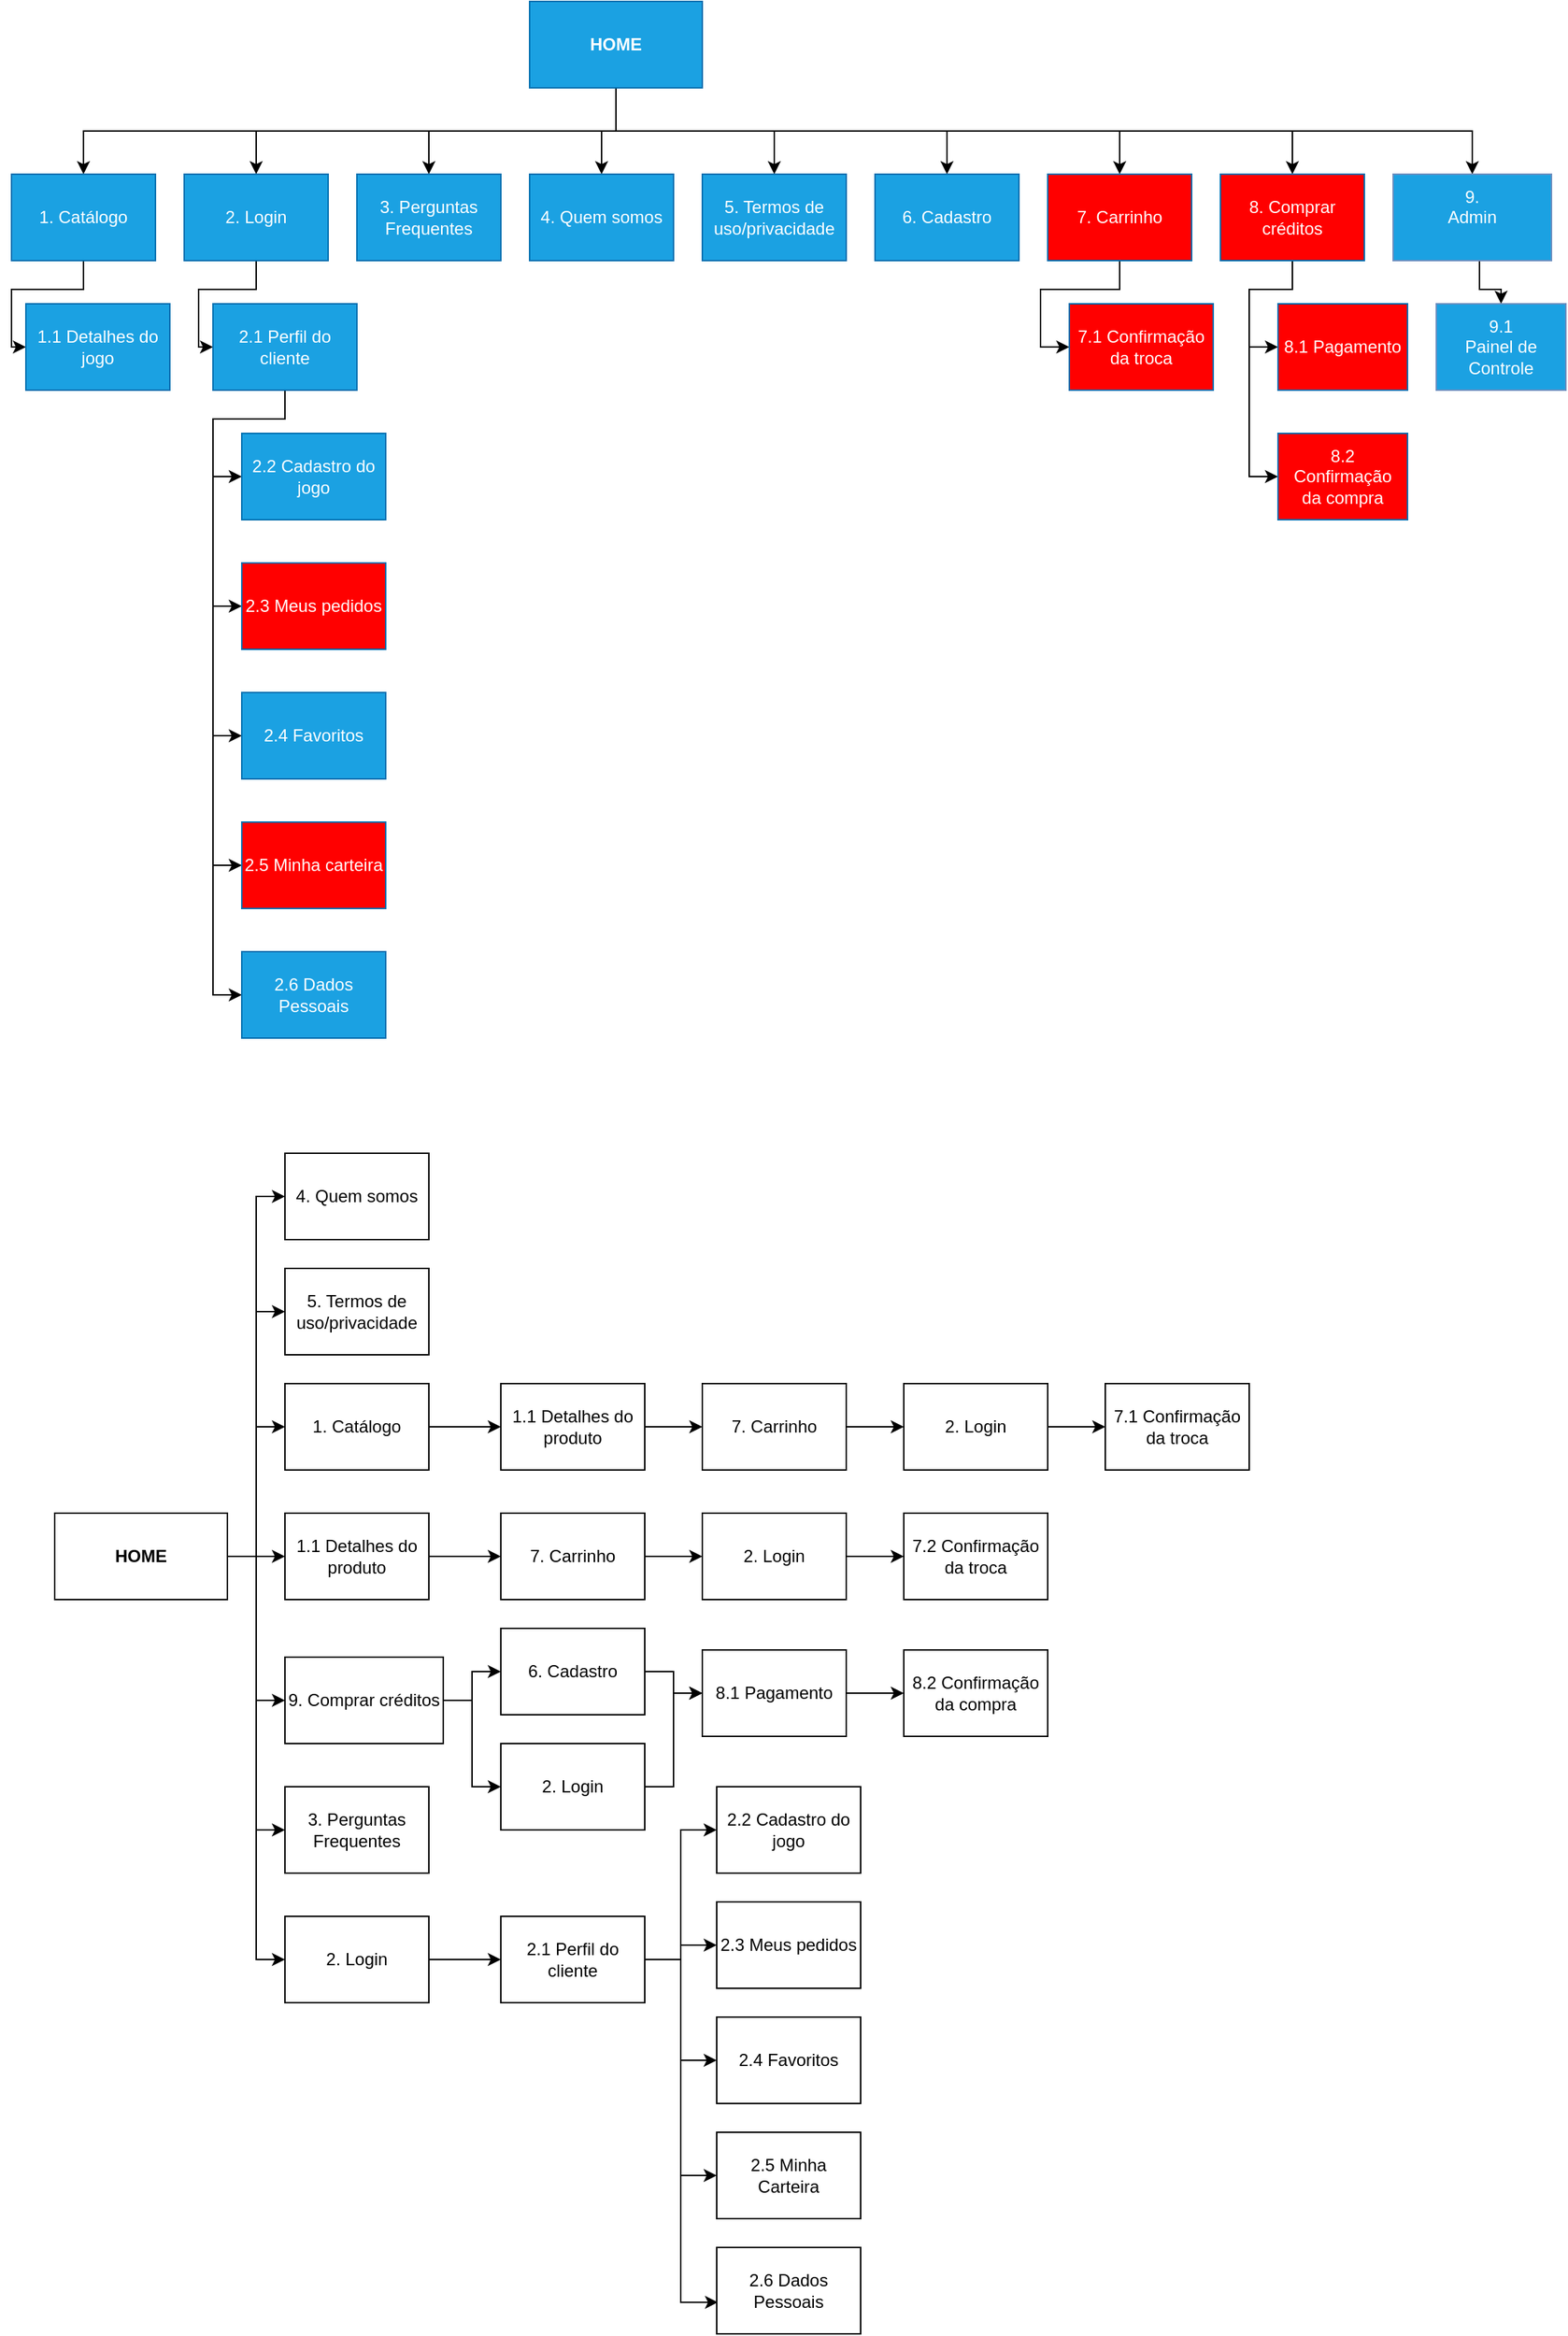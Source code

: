 <mxfile version="14.6.11" type="github" pages="22">
  <diagram id="6BHxPYrYha_IAXa4hT4B" name="Site map">
    <mxGraphModel dx="1673" dy="907" grid="1" gridSize="10" guides="1" tooltips="1" connect="1" arrows="1" fold="1" page="1" pageScale="1" pageWidth="1100" pageHeight="850" math="0" shadow="0">
      <root>
        <mxCell id="jSKRhnqbRBqFd3RoWQQz-0" />
        <mxCell id="jSKRhnqbRBqFd3RoWQQz-1" parent="jSKRhnqbRBqFd3RoWQQz-0" />
        <mxCell id="AfunNyfKUJALBRs7sv3M-2" style="edgeStyle=orthogonalEdgeStyle;rounded=0;orthogonalLoop=1;jettySize=auto;html=1;entryX=0.5;entryY=0;entryDx=0;entryDy=0;exitX=0.5;exitY=1;exitDx=0;exitDy=0;" parent="jSKRhnqbRBqFd3RoWQQz-1" source="rxfOGpvoUFqQ_eX6fvpq-0" target="rxfOGpvoUFqQ_eX6fvpq-1" edge="1">
          <mxGeometry relative="1" as="geometry" />
        </mxCell>
        <mxCell id="AfunNyfKUJALBRs7sv3M-3" style="edgeStyle=orthogonalEdgeStyle;rounded=0;orthogonalLoop=1;jettySize=auto;html=1;entryX=0.5;entryY=0;entryDx=0;entryDy=0;" parent="jSKRhnqbRBqFd3RoWQQz-1" source="rxfOGpvoUFqQ_eX6fvpq-0" target="rxfOGpvoUFqQ_eX6fvpq-3" edge="1">
          <mxGeometry relative="1" as="geometry">
            <Array as="points">
              <mxPoint x="430" y="160" />
              <mxPoint x="180" y="160" />
            </Array>
          </mxGeometry>
        </mxCell>
        <mxCell id="AfunNyfKUJALBRs7sv3M-4" style="edgeStyle=orthogonalEdgeStyle;rounded=0;orthogonalLoop=1;jettySize=auto;html=1;entryX=0.5;entryY=0;entryDx=0;entryDy=0;" parent="jSKRhnqbRBqFd3RoWQQz-1" source="rxfOGpvoUFqQ_eX6fvpq-0" target="rxfOGpvoUFqQ_eX6fvpq-4" edge="1">
          <mxGeometry relative="1" as="geometry">
            <Array as="points">
              <mxPoint x="430" y="160" />
              <mxPoint x="300" y="160" />
            </Array>
          </mxGeometry>
        </mxCell>
        <mxCell id="AfunNyfKUJALBRs7sv3M-5" style="edgeStyle=orthogonalEdgeStyle;rounded=0;orthogonalLoop=1;jettySize=auto;html=1;entryX=0.5;entryY=0;entryDx=0;entryDy=0;" parent="jSKRhnqbRBqFd3RoWQQz-1" source="rxfOGpvoUFqQ_eX6fvpq-0" target="rxfOGpvoUFqQ_eX6fvpq-5" edge="1">
          <mxGeometry relative="1" as="geometry" />
        </mxCell>
        <mxCell id="AfunNyfKUJALBRs7sv3M-6" style="edgeStyle=orthogonalEdgeStyle;rounded=0;orthogonalLoop=1;jettySize=auto;html=1;" parent="jSKRhnqbRBqFd3RoWQQz-1" source="rxfOGpvoUFqQ_eX6fvpq-0" target="rxfOGpvoUFqQ_eX6fvpq-6" edge="1">
          <mxGeometry relative="1" as="geometry" />
        </mxCell>
        <mxCell id="AfunNyfKUJALBRs7sv3M-7" style="edgeStyle=orthogonalEdgeStyle;rounded=0;orthogonalLoop=1;jettySize=auto;html=1;entryX=0.5;entryY=0;entryDx=0;entryDy=0;" parent="jSKRhnqbRBqFd3RoWQQz-1" source="rxfOGpvoUFqQ_eX6fvpq-0" target="rxfOGpvoUFqQ_eX6fvpq-8" edge="1">
          <mxGeometry relative="1" as="geometry">
            <Array as="points">
              <mxPoint x="430" y="160" />
              <mxPoint x="660" y="160" />
            </Array>
          </mxGeometry>
        </mxCell>
        <mxCell id="AfunNyfKUJALBRs7sv3M-9" style="edgeStyle=orthogonalEdgeStyle;rounded=0;orthogonalLoop=1;jettySize=auto;html=1;" parent="jSKRhnqbRBqFd3RoWQQz-1" source="rxfOGpvoUFqQ_eX6fvpq-0" target="rxfOGpvoUFqQ_eX6fvpq-9" edge="1">
          <mxGeometry relative="1" as="geometry">
            <Array as="points">
              <mxPoint x="430" y="160" />
              <mxPoint x="780" y="160" />
            </Array>
          </mxGeometry>
        </mxCell>
        <mxCell id="IOISl7_CHAF3BRwX-5gd-2" style="edgeStyle=orthogonalEdgeStyle;rounded=0;orthogonalLoop=1;jettySize=auto;html=1;fontSize=15;" parent="jSKRhnqbRBqFd3RoWQQz-1" source="rxfOGpvoUFqQ_eX6fvpq-0" target="OkFQYpJ-uSqJq6BeiUNQ-6" edge="1">
          <mxGeometry relative="1" as="geometry">
            <Array as="points">
              <mxPoint x="430" y="160" />
              <mxPoint x="1025" y="160" />
            </Array>
          </mxGeometry>
        </mxCell>
        <mxCell id="IOISl7_CHAF3BRwX-5gd-3" style="edgeStyle=orthogonalEdgeStyle;rounded=0;orthogonalLoop=1;jettySize=auto;html=1;fontSize=15;" parent="jSKRhnqbRBqFd3RoWQQz-1" source="rxfOGpvoUFqQ_eX6fvpq-0" target="_deCsTOBE6x4pkcqRfI9-4" edge="1">
          <mxGeometry relative="1" as="geometry">
            <Array as="points">
              <mxPoint x="430" y="160" />
              <mxPoint x="900" y="160" />
            </Array>
          </mxGeometry>
        </mxCell>
        <mxCell id="rxfOGpvoUFqQ_eX6fvpq-0" value="&lt;b&gt;HOME&lt;/b&gt;" style="rounded=0;whiteSpace=wrap;html=1;fillColor=#1ba1e2;strokeColor=#006EAF;fontColor=#ffffff;" parent="jSKRhnqbRBqFd3RoWQQz-1" vertex="1">
          <mxGeometry x="370" y="70" width="120" height="60" as="geometry" />
        </mxCell>
        <mxCell id="AfunNyfKUJALBRs7sv3M-1" value="" style="edgeStyle=orthogonalEdgeStyle;rounded=0;orthogonalLoop=1;jettySize=auto;html=1;entryX=0;entryY=0.5;entryDx=0;entryDy=0;" parent="jSKRhnqbRBqFd3RoWQQz-1" source="rxfOGpvoUFqQ_eX6fvpq-1" target="rxfOGpvoUFqQ_eX6fvpq-10" edge="1">
          <mxGeometry relative="1" as="geometry">
            <Array as="points">
              <mxPoint x="60" y="270" />
              <mxPoint x="10" y="270" />
              <mxPoint x="10" y="310" />
            </Array>
          </mxGeometry>
        </mxCell>
        <mxCell id="rxfOGpvoUFqQ_eX6fvpq-1" value="1. Catálogo" style="rounded=0;whiteSpace=wrap;html=1;fillColor=#1ba1e2;strokeColor=#006EAF;fontColor=#ffffff;" parent="jSKRhnqbRBqFd3RoWQQz-1" vertex="1">
          <mxGeometry x="10" y="190" width="100" height="60" as="geometry" />
        </mxCell>
        <mxCell id="AfunNyfKUJALBRs7sv3M-11" style="edgeStyle=orthogonalEdgeStyle;rounded=0;orthogonalLoop=1;jettySize=auto;html=1;entryX=0;entryY=0.5;entryDx=0;entryDy=0;" parent="jSKRhnqbRBqFd3RoWQQz-1" source="rxfOGpvoUFqQ_eX6fvpq-3" target="OkFQYpJ-uSqJq6BeiUNQ-0" edge="1">
          <mxGeometry relative="1" as="geometry">
            <Array as="points">
              <mxPoint x="180" y="270" />
              <mxPoint x="140" y="270" />
              <mxPoint x="140" y="310" />
            </Array>
          </mxGeometry>
        </mxCell>
        <mxCell id="rxfOGpvoUFqQ_eX6fvpq-3" value="2. Login" style="rounded=0;whiteSpace=wrap;html=1;fillColor=#1ba1e2;strokeColor=#006EAF;fontColor=#ffffff;" parent="jSKRhnqbRBqFd3RoWQQz-1" vertex="1">
          <mxGeometry x="130" y="190" width="100" height="60" as="geometry" />
        </mxCell>
        <mxCell id="rxfOGpvoUFqQ_eX6fvpq-4" value="3. Perguntas Frequentes" style="rounded=0;whiteSpace=wrap;html=1;fillColor=#1ba1e2;strokeColor=#006EAF;fontColor=#ffffff;" parent="jSKRhnqbRBqFd3RoWQQz-1" vertex="1">
          <mxGeometry x="250" y="190" width="100" height="60" as="geometry" />
        </mxCell>
        <mxCell id="rxfOGpvoUFqQ_eX6fvpq-5" value="4. Quem somos" style="rounded=0;whiteSpace=wrap;html=1;fillColor=#1ba1e2;strokeColor=#006EAF;fontColor=#ffffff;" parent="jSKRhnqbRBqFd3RoWQQz-1" vertex="1">
          <mxGeometry x="370" y="190" width="100" height="60" as="geometry" />
        </mxCell>
        <mxCell id="rxfOGpvoUFqQ_eX6fvpq-6" value="5. Termos de uso/privacidade" style="rounded=0;whiteSpace=wrap;html=1;fillColor=#1ba1e2;strokeColor=#006EAF;fontColor=#ffffff;" parent="jSKRhnqbRBqFd3RoWQQz-1" vertex="1">
          <mxGeometry x="490" y="190" width="100" height="60" as="geometry" />
        </mxCell>
        <mxCell id="rxfOGpvoUFqQ_eX6fvpq-8" value="6. Cadastro" style="rounded=0;whiteSpace=wrap;html=1;fillColor=#1ba1e2;strokeColor=#006EAF;fontColor=#ffffff;" parent="jSKRhnqbRBqFd3RoWQQz-1" vertex="1">
          <mxGeometry x="610" y="190" width="100" height="60" as="geometry" />
        </mxCell>
        <mxCell id="Z13JBG-PnEH0o2FftNcm-62" style="edgeStyle=orthogonalEdgeStyle;rounded=0;orthogonalLoop=1;jettySize=auto;html=1;entryX=0;entryY=0.5;entryDx=0;entryDy=0;fontSize=15;" parent="jSKRhnqbRBqFd3RoWQQz-1" source="rxfOGpvoUFqQ_eX6fvpq-9" target="Q1FdcIszepTqRohs9iXN-12" edge="1">
          <mxGeometry relative="1" as="geometry" />
        </mxCell>
        <mxCell id="rxfOGpvoUFqQ_eX6fvpq-9" value="7. Carrinho" style="rounded=0;whiteSpace=wrap;html=1;strokeColor=#006EAF;fontColor=#ffffff;fillColor=#FF0000;" parent="jSKRhnqbRBqFd3RoWQQz-1" vertex="1">
          <mxGeometry x="730" y="190" width="100" height="60" as="geometry" />
        </mxCell>
        <mxCell id="rxfOGpvoUFqQ_eX6fvpq-10" value="1.1 Detalhes do jogo" style="rounded=0;whiteSpace=wrap;html=1;fillColor=#1ba1e2;strokeColor=#006EAF;fontColor=#ffffff;" parent="jSKRhnqbRBqFd3RoWQQz-1" vertex="1">
          <mxGeometry x="20" y="280" width="100" height="60" as="geometry" />
        </mxCell>
        <mxCell id="Q1FdcIszepTqRohs9iXN-1" style="edgeStyle=orthogonalEdgeStyle;rounded=0;orthogonalLoop=1;jettySize=auto;html=1;entryX=0;entryY=0.5;entryDx=0;entryDy=0;fontSize=15;" parent="jSKRhnqbRBqFd3RoWQQz-1" source="OkFQYpJ-uSqJq6BeiUNQ-0" target="OkFQYpJ-uSqJq6BeiUNQ-1" edge="1">
          <mxGeometry relative="1" as="geometry" />
        </mxCell>
        <mxCell id="Q1FdcIszepTqRohs9iXN-2" style="edgeStyle=orthogonalEdgeStyle;rounded=0;orthogonalLoop=1;jettySize=auto;html=1;entryX=0;entryY=0.5;entryDx=0;entryDy=0;fontSize=15;" parent="jSKRhnqbRBqFd3RoWQQz-1" source="OkFQYpJ-uSqJq6BeiUNQ-0" target="OkFQYpJ-uSqJq6BeiUNQ-2" edge="1">
          <mxGeometry relative="1" as="geometry">
            <Array as="points">
              <mxPoint x="200" y="360" />
              <mxPoint x="150" y="360" />
              <mxPoint x="150" y="490" />
            </Array>
          </mxGeometry>
        </mxCell>
        <mxCell id="Q1FdcIszepTqRohs9iXN-3" style="edgeStyle=orthogonalEdgeStyle;rounded=0;orthogonalLoop=1;jettySize=auto;html=1;entryX=0;entryY=0.5;entryDx=0;entryDy=0;fontSize=15;" parent="jSKRhnqbRBqFd3RoWQQz-1" source="OkFQYpJ-uSqJq6BeiUNQ-0" target="OkFQYpJ-uSqJq6BeiUNQ-5" edge="1">
          <mxGeometry relative="1" as="geometry">
            <Array as="points">
              <mxPoint x="200" y="360" />
              <mxPoint x="150" y="360" />
              <mxPoint x="150" y="580" />
            </Array>
          </mxGeometry>
        </mxCell>
        <mxCell id="Q1FdcIszepTqRohs9iXN-4" style="edgeStyle=orthogonalEdgeStyle;rounded=0;orthogonalLoop=1;jettySize=auto;html=1;entryX=0;entryY=0.5;entryDx=0;entryDy=0;fontSize=15;" parent="jSKRhnqbRBqFd3RoWQQz-1" source="OkFQYpJ-uSqJq6BeiUNQ-0" target="_deCsTOBE6x4pkcqRfI9-0" edge="1">
          <mxGeometry relative="1" as="geometry">
            <Array as="points">
              <mxPoint x="200" y="360" />
              <mxPoint x="150" y="360" />
              <mxPoint x="150" y="670" />
            </Array>
          </mxGeometry>
        </mxCell>
        <mxCell id="NgrJwC69Yrexf5ofHAAD-1" style="edgeStyle=orthogonalEdgeStyle;rounded=0;orthogonalLoop=1;jettySize=auto;html=1;entryX=0;entryY=0.5;entryDx=0;entryDy=0;fontSize=15;" parent="jSKRhnqbRBqFd3RoWQQz-1" source="OkFQYpJ-uSqJq6BeiUNQ-0" target="NgrJwC69Yrexf5ofHAAD-0" edge="1">
          <mxGeometry relative="1" as="geometry">
            <Array as="points">
              <mxPoint x="200" y="360" />
              <mxPoint x="150" y="360" />
              <mxPoint x="150" y="760" />
            </Array>
          </mxGeometry>
        </mxCell>
        <mxCell id="OkFQYpJ-uSqJq6BeiUNQ-0" value="2.1 Perfil do cliente" style="rounded=0;whiteSpace=wrap;html=1;fillColor=#1ba1e2;strokeColor=#006EAF;fontColor=#ffffff;" parent="jSKRhnqbRBqFd3RoWQQz-1" vertex="1">
          <mxGeometry x="150" y="280" width="100" height="60" as="geometry" />
        </mxCell>
        <mxCell id="OkFQYpJ-uSqJq6BeiUNQ-1" value="2.2 Cadastro do jogo" style="rounded=0;whiteSpace=wrap;html=1;fillColor=#1ba1e2;strokeColor=#006EAF;fontColor=#ffffff;" parent="jSKRhnqbRBqFd3RoWQQz-1" vertex="1">
          <mxGeometry x="170" y="370" width="100" height="60" as="geometry" />
        </mxCell>
        <mxCell id="OkFQYpJ-uSqJq6BeiUNQ-2" value="2.3 Meus pedidos" style="rounded=0;whiteSpace=wrap;html=1;verticalAlign=middle;strokeColor=#006EAF;fontColor=#ffffff;fillColor=#FF0000;" parent="jSKRhnqbRBqFd3RoWQQz-1" vertex="1">
          <mxGeometry x="170" y="460" width="100" height="60" as="geometry" />
        </mxCell>
        <mxCell id="OkFQYpJ-uSqJq6BeiUNQ-5" value="2.4 Favoritos" style="rounded=0;whiteSpace=wrap;html=1;fillColor=#1ba1e2;strokeColor=#006EAF;fontColor=#ffffff;" parent="jSKRhnqbRBqFd3RoWQQz-1" vertex="1">
          <mxGeometry x="170" y="550" width="100" height="60" as="geometry" />
        </mxCell>
        <mxCell id="pFeDgDPNI8mJQFYaP5mD-1" value="" style="edgeStyle=orthogonalEdgeStyle;rounded=0;orthogonalLoop=1;jettySize=auto;html=1;fontSize=15;fontColor=#000000;" parent="jSKRhnqbRBqFd3RoWQQz-1" source="OkFQYpJ-uSqJq6BeiUNQ-6" target="pFeDgDPNI8mJQFYaP5mD-0" edge="1">
          <mxGeometry relative="1" as="geometry">
            <Array as="points">
              <mxPoint x="1030" y="270" />
              <mxPoint x="1045" y="270" />
            </Array>
          </mxGeometry>
        </mxCell>
        <mxCell id="OkFQYpJ-uSqJq6BeiUNQ-6" value="&lt;font color=&quot;#ffffff&quot;&gt;9. &lt;br&gt;Admin&lt;br&gt;&lt;br&gt;&lt;/font&gt;" style="rounded=0;whiteSpace=wrap;html=1;strokeColor=#6c8ebf;fillColor=#1BA1E2;" parent="jSKRhnqbRBqFd3RoWQQz-1" vertex="1">
          <mxGeometry x="970" y="190" width="110" height="60" as="geometry" />
        </mxCell>
        <mxCell id="_deCsTOBE6x4pkcqRfI9-0" value="2.5 Minha carteira" style="rounded=0;whiteSpace=wrap;html=1;strokeColor=#006EAF;fontColor=#ffffff;fillColor=#FF0000;" parent="jSKRhnqbRBqFd3RoWQQz-1" vertex="1">
          <mxGeometry x="170" y="640" width="100" height="60" as="geometry" />
        </mxCell>
        <mxCell id="IOISl7_CHAF3BRwX-5gd-0" style="edgeStyle=orthogonalEdgeStyle;rounded=0;orthogonalLoop=1;jettySize=auto;html=1;entryX=0;entryY=0.5;entryDx=0;entryDy=0;fontSize=15;" parent="jSKRhnqbRBqFd3RoWQQz-1" source="_deCsTOBE6x4pkcqRfI9-4" target="Q1FdcIszepTqRohs9iXN-5" edge="1">
          <mxGeometry relative="1" as="geometry" />
        </mxCell>
        <mxCell id="IOISl7_CHAF3BRwX-5gd-1" style="edgeStyle=orthogonalEdgeStyle;rounded=0;orthogonalLoop=1;jettySize=auto;html=1;entryX=0;entryY=0.5;entryDx=0;entryDy=0;fontSize=15;" parent="jSKRhnqbRBqFd3RoWQQz-1" source="_deCsTOBE6x4pkcqRfI9-4" target="Q1FdcIszepTqRohs9iXN-6" edge="1">
          <mxGeometry relative="1" as="geometry">
            <Array as="points">
              <mxPoint x="900" y="270" />
              <mxPoint x="870" y="270" />
              <mxPoint x="870" y="400" />
            </Array>
          </mxGeometry>
        </mxCell>
        <mxCell id="_deCsTOBE6x4pkcqRfI9-4" value="8. Comprar créditos" style="rounded=0;whiteSpace=wrap;html=1;strokeColor=#006EAF;fontColor=#ffffff;fillColor=#FF0000;" parent="jSKRhnqbRBqFd3RoWQQz-1" vertex="1">
          <mxGeometry x="850" y="190" width="100" height="60" as="geometry" />
        </mxCell>
        <mxCell id="Q1FdcIszepTqRohs9iXN-5" value="8.1 Pagamento" style="rounded=0;whiteSpace=wrap;html=1;strokeColor=#006EAF;fontColor=#ffffff;fillColor=#FF0000;" parent="jSKRhnqbRBqFd3RoWQQz-1" vertex="1">
          <mxGeometry x="890" y="280" width="90" height="60" as="geometry" />
        </mxCell>
        <mxCell id="Q1FdcIszepTqRohs9iXN-6" value="8.2 Confirmação&lt;br&gt;da compra" style="rounded=0;whiteSpace=wrap;html=1;strokeColor=#006EAF;fontColor=#ffffff;fillColor=#FF0000;" parent="jSKRhnqbRBqFd3RoWQQz-1" vertex="1">
          <mxGeometry x="890" y="370" width="90" height="60" as="geometry" />
        </mxCell>
        <mxCell id="Q1FdcIszepTqRohs9iXN-12" value="7.1 Confirmação da troca" style="rounded=0;whiteSpace=wrap;html=1;strokeColor=#006EAF;fontColor=#ffffff;fillColor=#FF0000;" parent="jSKRhnqbRBqFd3RoWQQz-1" vertex="1">
          <mxGeometry x="745" y="280" width="100" height="60" as="geometry" />
        </mxCell>
        <mxCell id="Z13JBG-PnEH0o2FftNcm-30" style="edgeStyle=orthogonalEdgeStyle;rounded=0;orthogonalLoop=1;jettySize=auto;html=1;entryX=0;entryY=0.5;entryDx=0;entryDy=0;fontSize=15;" parent="jSKRhnqbRBqFd3RoWQQz-1" source="Z13JBG-PnEH0o2FftNcm-2" target="Z13JBG-PnEH0o2FftNcm-23" edge="1">
          <mxGeometry relative="1" as="geometry" />
        </mxCell>
        <mxCell id="Z13JBG-PnEH0o2FftNcm-31" style="edgeStyle=orthogonalEdgeStyle;rounded=0;orthogonalLoop=1;jettySize=auto;html=1;entryX=0;entryY=0.5;entryDx=0;entryDy=0;fontSize=15;" parent="jSKRhnqbRBqFd3RoWQQz-1" source="Z13JBG-PnEH0o2FftNcm-2" target="Z13JBG-PnEH0o2FftNcm-20" edge="1">
          <mxGeometry relative="1" as="geometry" />
        </mxCell>
        <mxCell id="Z13JBG-PnEH0o2FftNcm-32" style="edgeStyle=orthogonalEdgeStyle;rounded=0;orthogonalLoop=1;jettySize=auto;html=1;entryX=0;entryY=0.5;entryDx=0;entryDy=0;fontSize=15;" parent="jSKRhnqbRBqFd3RoWQQz-1" source="Z13JBG-PnEH0o2FftNcm-2" target="Z13JBG-PnEH0o2FftNcm-3" edge="1">
          <mxGeometry relative="1" as="geometry" />
        </mxCell>
        <mxCell id="Z13JBG-PnEH0o2FftNcm-33" style="edgeStyle=orthogonalEdgeStyle;rounded=0;orthogonalLoop=1;jettySize=auto;html=1;entryX=0;entryY=0.5;entryDx=0;entryDy=0;fontSize=15;" parent="jSKRhnqbRBqFd3RoWQQz-1" source="Z13JBG-PnEH0o2FftNcm-2" target="Z13JBG-PnEH0o2FftNcm-4" edge="1">
          <mxGeometry relative="1" as="geometry" />
        </mxCell>
        <mxCell id="Z13JBG-PnEH0o2FftNcm-34" style="edgeStyle=orthogonalEdgeStyle;rounded=0;orthogonalLoop=1;jettySize=auto;html=1;entryX=0;entryY=0.5;entryDx=0;entryDy=0;fontSize=15;" parent="jSKRhnqbRBqFd3RoWQQz-1" source="Z13JBG-PnEH0o2FftNcm-2" target="Z13JBG-PnEH0o2FftNcm-7" edge="1">
          <mxGeometry relative="1" as="geometry" />
        </mxCell>
        <mxCell id="Z13JBG-PnEH0o2FftNcm-35" style="edgeStyle=orthogonalEdgeStyle;rounded=0;orthogonalLoop=1;jettySize=auto;html=1;entryX=0;entryY=0.5;entryDx=0;entryDy=0;fontSize=15;" parent="jSKRhnqbRBqFd3RoWQQz-1" source="Z13JBG-PnEH0o2FftNcm-2" target="Z13JBG-PnEH0o2FftNcm-21" edge="1">
          <mxGeometry relative="1" as="geometry" />
        </mxCell>
        <mxCell id="Z13JBG-PnEH0o2FftNcm-36" style="edgeStyle=orthogonalEdgeStyle;rounded=0;orthogonalLoop=1;jettySize=auto;html=1;entryX=0;entryY=0.5;entryDx=0;entryDy=0;fontSize=15;" parent="jSKRhnqbRBqFd3RoWQQz-1" source="Z13JBG-PnEH0o2FftNcm-2" target="Z13JBG-PnEH0o2FftNcm-14" edge="1">
          <mxGeometry relative="1" as="geometry" />
        </mxCell>
        <mxCell id="Z13JBG-PnEH0o2FftNcm-2" value="&lt;b&gt;HOME&lt;/b&gt;" style="rounded=0;whiteSpace=wrap;html=1;" parent="jSKRhnqbRBqFd3RoWQQz-1" vertex="1">
          <mxGeometry x="40" y="1120" width="120" height="60" as="geometry" />
        </mxCell>
        <mxCell id="Z13JBG-PnEH0o2FftNcm-38" style="edgeStyle=orthogonalEdgeStyle;rounded=0;orthogonalLoop=1;jettySize=auto;html=1;entryX=0;entryY=0.5;entryDx=0;entryDy=0;fontSize=15;" parent="jSKRhnqbRBqFd3RoWQQz-1" source="Z13JBG-PnEH0o2FftNcm-3" target="Z13JBG-PnEH0o2FftNcm-5" edge="1">
          <mxGeometry relative="1" as="geometry" />
        </mxCell>
        <mxCell id="Z13JBG-PnEH0o2FftNcm-3" value="1. Catálogo" style="rounded=0;whiteSpace=wrap;html=1;" parent="jSKRhnqbRBqFd3RoWQQz-1" vertex="1">
          <mxGeometry x="200" y="1030" width="100" height="60" as="geometry" />
        </mxCell>
        <mxCell id="Z13JBG-PnEH0o2FftNcm-45" style="edgeStyle=orthogonalEdgeStyle;rounded=0;orthogonalLoop=1;jettySize=auto;html=1;entryX=0;entryY=0.5;entryDx=0;entryDy=0;fontSize=15;" parent="jSKRhnqbRBqFd3RoWQQz-1" source="Z13JBG-PnEH0o2FftNcm-4" target="Z13JBG-PnEH0o2FftNcm-12" edge="1">
          <mxGeometry relative="1" as="geometry" />
        </mxCell>
        <mxCell id="Z13JBG-PnEH0o2FftNcm-4" value="1.1 Detalhes do produto" style="rounded=0;whiteSpace=wrap;html=1;" parent="jSKRhnqbRBqFd3RoWQQz-1" vertex="1">
          <mxGeometry x="200" y="1120" width="100" height="60" as="geometry" />
        </mxCell>
        <mxCell id="Z13JBG-PnEH0o2FftNcm-40" style="edgeStyle=orthogonalEdgeStyle;rounded=0;orthogonalLoop=1;jettySize=auto;html=1;fontSize=15;" parent="jSKRhnqbRBqFd3RoWQQz-1" source="Z13JBG-PnEH0o2FftNcm-5" target="Z13JBG-PnEH0o2FftNcm-6" edge="1">
          <mxGeometry relative="1" as="geometry" />
        </mxCell>
        <mxCell id="Z13JBG-PnEH0o2FftNcm-5" value="1.1 Detalhes do produto" style="rounded=0;whiteSpace=wrap;html=1;" parent="jSKRhnqbRBqFd3RoWQQz-1" vertex="1">
          <mxGeometry x="350" y="1030" width="100" height="60" as="geometry" />
        </mxCell>
        <mxCell id="Z13JBG-PnEH0o2FftNcm-42" style="edgeStyle=orthogonalEdgeStyle;rounded=0;orthogonalLoop=1;jettySize=auto;html=1;entryX=0;entryY=0.5;entryDx=0;entryDy=0;fontSize=15;" parent="jSKRhnqbRBqFd3RoWQQz-1" source="Z13JBG-PnEH0o2FftNcm-6" target="Z13JBG-PnEH0o2FftNcm-28" edge="1">
          <mxGeometry relative="1" as="geometry" />
        </mxCell>
        <mxCell id="Z13JBG-PnEH0o2FftNcm-6" value="7. Carrinho" style="rounded=0;whiteSpace=wrap;html=1;" parent="jSKRhnqbRBqFd3RoWQQz-1" vertex="1">
          <mxGeometry x="490" y="1030" width="100" height="60" as="geometry" />
        </mxCell>
        <mxCell id="Z13JBG-PnEH0o2FftNcm-50" style="edgeStyle=orthogonalEdgeStyle;rounded=0;orthogonalLoop=1;jettySize=auto;html=1;entryX=0;entryY=0.5;entryDx=0;entryDy=0;fontSize=15;" parent="jSKRhnqbRBqFd3RoWQQz-1" source="Z13JBG-PnEH0o2FftNcm-7" target="Z13JBG-PnEH0o2FftNcm-26" edge="1">
          <mxGeometry relative="1" as="geometry" />
        </mxCell>
        <mxCell id="Z13JBG-PnEH0o2FftNcm-51" style="edgeStyle=orthogonalEdgeStyle;rounded=0;orthogonalLoop=1;jettySize=auto;html=1;entryX=0;entryY=0.5;entryDx=0;entryDy=0;fontSize=15;" parent="jSKRhnqbRBqFd3RoWQQz-1" source="Z13JBG-PnEH0o2FftNcm-7" target="Z13JBG-PnEH0o2FftNcm-25" edge="1">
          <mxGeometry relative="1" as="geometry" />
        </mxCell>
        <mxCell id="Z13JBG-PnEH0o2FftNcm-7" value="9. Comprar créditos" style="rounded=0;whiteSpace=wrap;html=1;" parent="jSKRhnqbRBqFd3RoWQQz-1" vertex="1">
          <mxGeometry x="200" y="1220" width="110" height="60" as="geometry" />
        </mxCell>
        <mxCell id="Z13JBG-PnEH0o2FftNcm-55" style="edgeStyle=orthogonalEdgeStyle;rounded=0;orthogonalLoop=1;jettySize=auto;html=1;entryX=0;entryY=0.5;entryDx=0;entryDy=0;fontSize=15;" parent="jSKRhnqbRBqFd3RoWQQz-1" source="Z13JBG-PnEH0o2FftNcm-8" target="Z13JBG-PnEH0o2FftNcm-9" edge="1">
          <mxGeometry relative="1" as="geometry" />
        </mxCell>
        <mxCell id="Z13JBG-PnEH0o2FftNcm-8" value="8.1 Pagamento" style="rounded=0;whiteSpace=wrap;html=1;" parent="jSKRhnqbRBqFd3RoWQQz-1" vertex="1">
          <mxGeometry x="490" y="1215" width="100" height="60" as="geometry" />
        </mxCell>
        <mxCell id="Z13JBG-PnEH0o2FftNcm-9" value="8.2 Confirmação da compra" style="rounded=0;whiteSpace=wrap;html=1;" parent="jSKRhnqbRBqFd3RoWQQz-1" vertex="1">
          <mxGeometry x="630" y="1215" width="100" height="60" as="geometry" />
        </mxCell>
        <mxCell id="Z13JBG-PnEH0o2FftNcm-46" style="edgeStyle=orthogonalEdgeStyle;rounded=0;orthogonalLoop=1;jettySize=auto;html=1;entryX=0;entryY=0.5;entryDx=0;entryDy=0;fontSize=15;" parent="jSKRhnqbRBqFd3RoWQQz-1" source="Z13JBG-PnEH0o2FftNcm-12" target="Z13JBG-PnEH0o2FftNcm-24" edge="1">
          <mxGeometry relative="1" as="geometry" />
        </mxCell>
        <mxCell id="Z13JBG-PnEH0o2FftNcm-12" value="7. Carrinho" style="rounded=0;whiteSpace=wrap;html=1;" parent="jSKRhnqbRBqFd3RoWQQz-1" vertex="1">
          <mxGeometry x="350" y="1120" width="100" height="60" as="geometry" />
        </mxCell>
        <mxCell id="Z13JBG-PnEH0o2FftNcm-56" style="edgeStyle=orthogonalEdgeStyle;rounded=0;orthogonalLoop=1;jettySize=auto;html=1;entryX=0;entryY=0.5;entryDx=0;entryDy=0;fontSize=15;" parent="jSKRhnqbRBqFd3RoWQQz-1" source="Z13JBG-PnEH0o2FftNcm-14" target="Z13JBG-PnEH0o2FftNcm-15" edge="1">
          <mxGeometry relative="1" as="geometry" />
        </mxCell>
        <mxCell id="Z13JBG-PnEH0o2FftNcm-14" value="2. Login" style="rounded=0;whiteSpace=wrap;html=1;" parent="jSKRhnqbRBqFd3RoWQQz-1" vertex="1">
          <mxGeometry x="200" y="1400" width="100" height="60" as="geometry" />
        </mxCell>
        <mxCell id="Z13JBG-PnEH0o2FftNcm-57" style="edgeStyle=orthogonalEdgeStyle;rounded=0;orthogonalLoop=1;jettySize=auto;html=1;entryX=0;entryY=0.5;entryDx=0;entryDy=0;fontSize=15;" parent="jSKRhnqbRBqFd3RoWQQz-1" source="Z13JBG-PnEH0o2FftNcm-15" target="Z13JBG-PnEH0o2FftNcm-16" edge="1">
          <mxGeometry relative="1" as="geometry" />
        </mxCell>
        <mxCell id="Z13JBG-PnEH0o2FftNcm-59" style="edgeStyle=orthogonalEdgeStyle;rounded=0;orthogonalLoop=1;jettySize=auto;html=1;entryX=0;entryY=0.5;entryDx=0;entryDy=0;fontSize=15;" parent="jSKRhnqbRBqFd3RoWQQz-1" source="Z13JBG-PnEH0o2FftNcm-15" target="Z13JBG-PnEH0o2FftNcm-17" edge="1">
          <mxGeometry relative="1" as="geometry" />
        </mxCell>
        <mxCell id="Z13JBG-PnEH0o2FftNcm-60" style="edgeStyle=orthogonalEdgeStyle;rounded=0;orthogonalLoop=1;jettySize=auto;html=1;entryX=0;entryY=0.5;entryDx=0;entryDy=0;fontSize=15;" parent="jSKRhnqbRBqFd3RoWQQz-1" source="Z13JBG-PnEH0o2FftNcm-15" target="Z13JBG-PnEH0o2FftNcm-18" edge="1">
          <mxGeometry relative="1" as="geometry" />
        </mxCell>
        <mxCell id="Z13JBG-PnEH0o2FftNcm-61" style="edgeStyle=orthogonalEdgeStyle;rounded=0;orthogonalLoop=1;jettySize=auto;html=1;entryX=0;entryY=0.5;entryDx=0;entryDy=0;fontSize=15;" parent="jSKRhnqbRBqFd3RoWQQz-1" source="Z13JBG-PnEH0o2FftNcm-15" target="Z13JBG-PnEH0o2FftNcm-19" edge="1">
          <mxGeometry relative="1" as="geometry" />
        </mxCell>
        <mxCell id="NgrJwC69Yrexf5ofHAAD-3" style="edgeStyle=orthogonalEdgeStyle;rounded=0;orthogonalLoop=1;jettySize=auto;html=1;entryX=0.009;entryY=0.635;entryDx=0;entryDy=0;entryPerimeter=0;fontSize=15;" parent="jSKRhnqbRBqFd3RoWQQz-1" source="Z13JBG-PnEH0o2FftNcm-15" target="NgrJwC69Yrexf5ofHAAD-2" edge="1">
          <mxGeometry relative="1" as="geometry" />
        </mxCell>
        <mxCell id="Z13JBG-PnEH0o2FftNcm-15" value="2.1 Perfil do cliente" style="rounded=0;whiteSpace=wrap;html=1;" parent="jSKRhnqbRBqFd3RoWQQz-1" vertex="1">
          <mxGeometry x="350" y="1400" width="100" height="60" as="geometry" />
        </mxCell>
        <mxCell id="Z13JBG-PnEH0o2FftNcm-16" value="2.2 Cadastro do jogo" style="rounded=0;whiteSpace=wrap;html=1;" parent="jSKRhnqbRBqFd3RoWQQz-1" vertex="1">
          <mxGeometry x="500" y="1310" width="100" height="60" as="geometry" />
        </mxCell>
        <mxCell id="Z13JBG-PnEH0o2FftNcm-17" value="2.3 Meus pedidos" style="rounded=0;whiteSpace=wrap;html=1;verticalAlign=middle;" parent="jSKRhnqbRBqFd3RoWQQz-1" vertex="1">
          <mxGeometry x="500" y="1390" width="100" height="60" as="geometry" />
        </mxCell>
        <mxCell id="Z13JBG-PnEH0o2FftNcm-18" value="2.4 Favoritos" style="rounded=0;whiteSpace=wrap;html=1;" parent="jSKRhnqbRBqFd3RoWQQz-1" vertex="1">
          <mxGeometry x="500" y="1470" width="100" height="60" as="geometry" />
        </mxCell>
        <mxCell id="Z13JBG-PnEH0o2FftNcm-19" value="2.5 Minha Carteira" style="rounded=0;whiteSpace=wrap;html=1;" parent="jSKRhnqbRBqFd3RoWQQz-1" vertex="1">
          <mxGeometry x="500" y="1550" width="100" height="60" as="geometry" />
        </mxCell>
        <mxCell id="Z13JBG-PnEH0o2FftNcm-20" value="5. Termos de uso/privacidade" style="rounded=0;whiteSpace=wrap;html=1;" parent="jSKRhnqbRBqFd3RoWQQz-1" vertex="1">
          <mxGeometry x="200" y="950" width="100" height="60" as="geometry" />
        </mxCell>
        <mxCell id="Z13JBG-PnEH0o2FftNcm-21" value="3. Perguntas Frequentes" style="rounded=0;whiteSpace=wrap;html=1;" parent="jSKRhnqbRBqFd3RoWQQz-1" vertex="1">
          <mxGeometry x="200" y="1310" width="100" height="60" as="geometry" />
        </mxCell>
        <mxCell id="Z13JBG-PnEH0o2FftNcm-23" value="4. Quem somos" style="rounded=0;whiteSpace=wrap;html=1;" parent="jSKRhnqbRBqFd3RoWQQz-1" vertex="1">
          <mxGeometry x="200" y="870" width="100" height="60" as="geometry" />
        </mxCell>
        <mxCell id="Z13JBG-PnEH0o2FftNcm-49" style="edgeStyle=orthogonalEdgeStyle;rounded=0;orthogonalLoop=1;jettySize=auto;html=1;entryX=0;entryY=0.5;entryDx=0;entryDy=0;fontSize=15;" parent="jSKRhnqbRBqFd3RoWQQz-1" source="Z13JBG-PnEH0o2FftNcm-24" target="Z13JBG-PnEH0o2FftNcm-47" edge="1">
          <mxGeometry relative="1" as="geometry" />
        </mxCell>
        <mxCell id="Z13JBG-PnEH0o2FftNcm-24" value="2. Login" style="rounded=0;whiteSpace=wrap;html=1;" parent="jSKRhnqbRBqFd3RoWQQz-1" vertex="1">
          <mxGeometry x="490" y="1120" width="100" height="60" as="geometry" />
        </mxCell>
        <mxCell id="Z13JBG-PnEH0o2FftNcm-54" style="edgeStyle=orthogonalEdgeStyle;rounded=0;orthogonalLoop=1;jettySize=auto;html=1;entryX=0;entryY=0.5;entryDx=0;entryDy=0;fontSize=15;" parent="jSKRhnqbRBqFd3RoWQQz-1" source="Z13JBG-PnEH0o2FftNcm-25" target="Z13JBG-PnEH0o2FftNcm-8" edge="1">
          <mxGeometry relative="1" as="geometry" />
        </mxCell>
        <mxCell id="Z13JBG-PnEH0o2FftNcm-25" value="2. Login" style="rounded=0;whiteSpace=wrap;html=1;" parent="jSKRhnqbRBqFd3RoWQQz-1" vertex="1">
          <mxGeometry x="350" y="1280" width="100" height="60" as="geometry" />
        </mxCell>
        <mxCell id="Z13JBG-PnEH0o2FftNcm-52" style="edgeStyle=orthogonalEdgeStyle;rounded=0;orthogonalLoop=1;jettySize=auto;html=1;entryX=0;entryY=0.5;entryDx=0;entryDy=0;fontSize=15;" parent="jSKRhnqbRBqFd3RoWQQz-1" source="Z13JBG-PnEH0o2FftNcm-26" target="Z13JBG-PnEH0o2FftNcm-8" edge="1">
          <mxGeometry relative="1" as="geometry" />
        </mxCell>
        <mxCell id="Z13JBG-PnEH0o2FftNcm-26" value="6. Cadastro" style="rounded=0;whiteSpace=wrap;html=1;" parent="jSKRhnqbRBqFd3RoWQQz-1" vertex="1">
          <mxGeometry x="350" y="1200" width="100" height="60" as="geometry" />
        </mxCell>
        <mxCell id="Z13JBG-PnEH0o2FftNcm-27" value="7.1 Confirmação da troca" style="rounded=0;whiteSpace=wrap;html=1;" parent="jSKRhnqbRBqFd3RoWQQz-1" vertex="1">
          <mxGeometry x="770" y="1030" width="100" height="60" as="geometry" />
        </mxCell>
        <mxCell id="Z13JBG-PnEH0o2FftNcm-43" style="edgeStyle=orthogonalEdgeStyle;rounded=0;orthogonalLoop=1;jettySize=auto;html=1;entryX=0;entryY=0.5;entryDx=0;entryDy=0;fontSize=15;" parent="jSKRhnqbRBqFd3RoWQQz-1" source="Z13JBG-PnEH0o2FftNcm-28" target="Z13JBG-PnEH0o2FftNcm-27" edge="1">
          <mxGeometry relative="1" as="geometry" />
        </mxCell>
        <mxCell id="Z13JBG-PnEH0o2FftNcm-28" value="2. Login" style="rounded=0;whiteSpace=wrap;html=1;" parent="jSKRhnqbRBqFd3RoWQQz-1" vertex="1">
          <mxGeometry x="630" y="1030" width="100" height="60" as="geometry" />
        </mxCell>
        <mxCell id="Z13JBG-PnEH0o2FftNcm-47" value="7.2 Confirmação da troca" style="rounded=0;whiteSpace=wrap;html=1;" parent="jSKRhnqbRBqFd3RoWQQz-1" vertex="1">
          <mxGeometry x="630" y="1120" width="100" height="60" as="geometry" />
        </mxCell>
        <mxCell id="NgrJwC69Yrexf5ofHAAD-0" value="2.6 Dados Pessoais" style="rounded=0;whiteSpace=wrap;html=1;fillColor=#1ba1e2;strokeColor=#006EAF;fontColor=#ffffff;" parent="jSKRhnqbRBqFd3RoWQQz-1" vertex="1">
          <mxGeometry x="170" y="730" width="100" height="60" as="geometry" />
        </mxCell>
        <mxCell id="NgrJwC69Yrexf5ofHAAD-2" value="2.6 Dados Pessoais" style="rounded=0;whiteSpace=wrap;html=1;" parent="jSKRhnqbRBqFd3RoWQQz-1" vertex="1">
          <mxGeometry x="500" y="1630" width="100" height="60" as="geometry" />
        </mxCell>
        <mxCell id="pFeDgDPNI8mJQFYaP5mD-0" value="&lt;font color=&quot;#ffffff&quot;&gt;9.1&lt;br&gt;Painel de Controle&lt;br&gt;&lt;/font&gt;" style="rounded=0;whiteSpace=wrap;html=1;strokeColor=#6c8ebf;fillColor=#1BA1E2;" parent="jSKRhnqbRBqFd3RoWQQz-1" vertex="1">
          <mxGeometry x="1000" y="280" width="90" height="60" as="geometry" />
        </mxCell>
      </root>
    </mxGraphModel>
  </diagram>
  <diagram name="Home" id="03018318-947c-dd8e-b7a3-06fadd420f32">
    <mxGraphModel dx="4966" dy="593" grid="1" gridSize="10" guides="1" tooltips="1" connect="1" arrows="1" fold="1" page="1" pageScale="1" pageWidth="1169" pageHeight="827" background="#ffffff" math="0" shadow="0">
      <root>
        <mxCell id="0" />
        <mxCell id="1" parent="0" />
        <mxCell id="qoqfsa1zVmf08tX2aQY1-1" value="" style="group" parent="1" connectable="0" vertex="1">
          <mxGeometry x="-3500" width="1160" height="820" as="geometry" />
        </mxCell>
        <mxCell id="xY34lsDwpvVtfjsKnJmx-63" value="" style="rounded=0;whiteSpace=wrap;html=1;fillColor=#211826;" parent="qoqfsa1zVmf08tX2aQY1-1" vertex="1">
          <mxGeometry y="184.135" width="1160" height="592.218" as="geometry" />
        </mxCell>
        <mxCell id="xY34lsDwpvVtfjsKnJmx-1" value="Xbox One" style="text;html=1;points=[];align=left;verticalAlign=top;spacingTop=-4;fontSize=14;fontFamily=Verdana" parent="qoqfsa1zVmf08tX2aQY1-1" vertex="1">
          <mxGeometry x="274.182" y="149.299" width="63.273" height="19.906" as="geometry" />
        </mxCell>
        <mxCell id="xY34lsDwpvVtfjsKnJmx-2" value="Playstation 4" style="text;html=1;points=[];align=left;verticalAlign=top;spacingTop=-4;fontSize=14;fontFamily=Verdana" parent="qoqfsa1zVmf08tX2aQY1-1" vertex="1">
          <mxGeometry x="474.545" y="149.299" width="63.273" height="19.906" as="geometry" />
        </mxCell>
        <mxCell id="xY34lsDwpvVtfjsKnJmx-3" value="Nintendo Switch" style="text;html=1;points=[];align=left;verticalAlign=top;spacingTop=-4;fontSize=14;fontFamily=Verdana" parent="qoqfsa1zVmf08tX2aQY1-1" vertex="1">
          <mxGeometry x="696.0" y="149.299" width="63.273" height="19.906" as="geometry" />
        </mxCell>
        <mxCell id="xY34lsDwpvVtfjsKnJmx-4" value="Xbox Series" style="text;html=1;points=[];align=left;verticalAlign=top;spacingTop=-4;fontSize=14;fontFamily=Verdana" parent="qoqfsa1zVmf08tX2aQY1-1" vertex="1">
          <mxGeometry x="369.091" y="149.299" width="63.273" height="19.906" as="geometry" />
        </mxCell>
        <mxCell id="xY34lsDwpvVtfjsKnJmx-5" value="Playstation 5" style="text;html=1;points=[];align=left;verticalAlign=top;spacingTop=-4;fontSize=14;fontFamily=Verdana" parent="qoqfsa1zVmf08tX2aQY1-1" vertex="1">
          <mxGeometry x="590.545" y="149.299" width="63.273" height="19.906" as="geometry" />
        </mxCell>
        <mxCell id="xY34lsDwpvVtfjsKnJmx-9" value="" style="verticalLabelPosition=bottom;shadow=0;dashed=0;align=center;html=1;verticalAlign=top;strokeWidth=1;shape=mxgraph.mockup.graphics.simpleIcon;strokeColor=#999999;" parent="qoqfsa1zVmf08tX2aQY1-1" vertex="1">
          <mxGeometry x="116.0" y="193.093" width="917.455" height="199.065" as="geometry" />
        </mxCell>
        <mxCell id="xY34lsDwpvVtfjsKnJmx-10" value="&lt;h2 class=&quot;mb-3&quot; style=&quot;box-sizing: border-box ; margin-top: 0px ; font-weight: 500 ; line-height: 1.2 ; color: rgb(33 , 37 , 41) ; font-family: &amp;#34;fira sans&amp;#34; , sans-serif ; letter-spacing: -0.8px ; text-align: left ; background-color: rgb(255 , 255 , 255) ; margin-bottom: 1rem&quot;&gt;&lt;font style=&quot;font-size: 18px&quot;&gt;Top Treding Desejos&lt;/font&gt;&lt;/h2&gt;" style="text;strokeColor=none;fillColor=none;html=1;fontSize=24;fontStyle=1;verticalAlign=middle;align=center;" parent="qoqfsa1zVmf08tX2aQY1-1" vertex="1">
          <mxGeometry x="126.545" y="417.041" width="145" height="30.122" as="geometry" />
        </mxCell>
        <mxCell id="xY34lsDwpvVtfjsKnJmx-11" value="&lt;h2 class=&quot;mb-3&quot; style=&quot;box-sizing: border-box ; margin-top: 0px ; font-weight: 500 ; line-height: 1.2 ; color: rgb(33 , 37 , 41) ; font-family: &amp;#34;fira sans&amp;#34; , sans-serif ; letter-spacing: -0.8px ; text-align: left ; background-color: rgb(255 , 255 , 255) ; margin-bottom: 1rem&quot;&gt;&lt;font style=&quot;font-size: 18px&quot;&gt;Top Treding Ofertas&lt;/font&gt;&lt;/h2&gt;" style="text;strokeColor=none;fillColor=none;html=1;fontSize=24;fontStyle=1;verticalAlign=middle;align=center;" parent="qoqfsa1zVmf08tX2aQY1-1" vertex="1">
          <mxGeometry x="126.545" y="542.452" width="145" height="30.122" as="geometry" />
        </mxCell>
        <mxCell id="xY34lsDwpvVtfjsKnJmx-12" value="" style="shape=ext;double=1;rounded=1;whiteSpace=wrap;html=1;" parent="qoqfsa1zVmf08tX2aQY1-1" vertex="1">
          <mxGeometry x="126.545" y="447.163" width="58.0" height="60.243" as="geometry" />
        </mxCell>
        <mxCell id="xY34lsDwpvVtfjsKnJmx-13" value="" style="shape=ext;double=1;rounded=1;whiteSpace=wrap;html=1;" parent="qoqfsa1zVmf08tX2aQY1-1" vertex="1">
          <mxGeometry x="213.545" y="447.163" width="58.0" height="60.243" as="geometry" />
        </mxCell>
        <mxCell id="xY34lsDwpvVtfjsKnJmx-14" value="" style="shape=ext;double=1;rounded=1;whiteSpace=wrap;html=1;" parent="qoqfsa1zVmf08tX2aQY1-1" vertex="1">
          <mxGeometry x="300.545" y="447.163" width="58.0" height="60.243" as="geometry" />
        </mxCell>
        <mxCell id="xY34lsDwpvVtfjsKnJmx-15" value="" style="shape=ext;double=1;rounded=1;whiteSpace=wrap;html=1;" parent="qoqfsa1zVmf08tX2aQY1-1" vertex="1">
          <mxGeometry x="387.545" y="447.163" width="58.0" height="60.243" as="geometry" />
        </mxCell>
        <mxCell id="xY34lsDwpvVtfjsKnJmx-16" value="" style="shape=ext;double=1;rounded=1;whiteSpace=wrap;html=1;" parent="qoqfsa1zVmf08tX2aQY1-1" vertex="1">
          <mxGeometry x="474.545" y="447.163" width="58.0" height="60.243" as="geometry" />
        </mxCell>
        <mxCell id="xY34lsDwpvVtfjsKnJmx-17" value="" style="shape=ext;double=1;rounded=1;whiteSpace=wrap;html=1;" parent="qoqfsa1zVmf08tX2aQY1-1" vertex="1">
          <mxGeometry x="561.545" y="447.163" width="58.0" height="60.243" as="geometry" />
        </mxCell>
        <mxCell id="xY34lsDwpvVtfjsKnJmx-24" value="" style="shape=ext;double=1;rounded=1;whiteSpace=wrap;html=1;" parent="qoqfsa1zVmf08tX2aQY1-1" vertex="1">
          <mxGeometry x="648.545" y="447.163" width="58.0" height="60.243" as="geometry" />
        </mxCell>
        <mxCell id="xY34lsDwpvVtfjsKnJmx-26" value="" style="verticalLabelPosition=bottom;verticalAlign=top;html=1;shape=mxgraph.basic.heart" parent="qoqfsa1zVmf08tX2aQY1-1" vertex="1">
          <mxGeometry x="136.212" y="516.442" width="19.333" height="15.061" as="geometry" />
        </mxCell>
        <mxCell id="xY34lsDwpvVtfjsKnJmx-29" value="" style="verticalLabelPosition=bottom;verticalAlign=top;html=1;shape=mxgraph.basic.heart" parent="qoqfsa1zVmf08tX2aQY1-1" vertex="1">
          <mxGeometry x="223.212" y="514.936" width="19.333" height="15.061" as="geometry" />
        </mxCell>
        <mxCell id="xY34lsDwpvVtfjsKnJmx-30" value="" style="verticalLabelPosition=bottom;verticalAlign=top;html=1;shape=mxgraph.basic.heart" parent="qoqfsa1zVmf08tX2aQY1-1" vertex="1">
          <mxGeometry x="310.212" y="516.442" width="19.333" height="15.061" as="geometry" />
        </mxCell>
        <mxCell id="xY34lsDwpvVtfjsKnJmx-31" value="" style="verticalLabelPosition=bottom;verticalAlign=top;html=1;shape=mxgraph.basic.heart" parent="qoqfsa1zVmf08tX2aQY1-1" vertex="1">
          <mxGeometry x="397.212" y="516.442" width="19.333" height="15.061" as="geometry" />
        </mxCell>
        <mxCell id="xY34lsDwpvVtfjsKnJmx-32" value="" style="verticalLabelPosition=bottom;verticalAlign=top;html=1;shape=mxgraph.basic.heart" parent="qoqfsa1zVmf08tX2aQY1-1" vertex="1">
          <mxGeometry x="484.212" y="514.936" width="19.333" height="15.061" as="geometry" />
        </mxCell>
        <mxCell id="xY34lsDwpvVtfjsKnJmx-33" value="" style="verticalLabelPosition=bottom;verticalAlign=top;html=1;shape=mxgraph.basic.heart" parent="qoqfsa1zVmf08tX2aQY1-1" vertex="1">
          <mxGeometry x="567.829" y="514.936" width="19.333" height="15.061" as="geometry" />
        </mxCell>
        <mxCell id="xY34lsDwpvVtfjsKnJmx-34" value="" style="verticalLabelPosition=bottom;verticalAlign=top;html=1;shape=mxgraph.basic.heart" parent="qoqfsa1zVmf08tX2aQY1-1" vertex="1">
          <mxGeometry x="648.545" y="514.936" width="19.333" height="15.061" as="geometry" />
        </mxCell>
        <mxCell id="xY34lsDwpvVtfjsKnJmx-43" value="" style="shape=ext;double=1;rounded=1;whiteSpace=wrap;html=1;" parent="qoqfsa1zVmf08tX2aQY1-1" vertex="1">
          <mxGeometry x="126.545" y="572.574" width="58.0" height="60.243" as="geometry" />
        </mxCell>
        <mxCell id="xY34lsDwpvVtfjsKnJmx-44" value="" style="shape=ext;double=1;rounded=1;whiteSpace=wrap;html=1;" parent="qoqfsa1zVmf08tX2aQY1-1" vertex="1">
          <mxGeometry x="213.545" y="572.574" width="58.0" height="60.243" as="geometry" />
        </mxCell>
        <mxCell id="xY34lsDwpvVtfjsKnJmx-45" value="" style="shape=ext;double=1;rounded=1;whiteSpace=wrap;html=1;" parent="qoqfsa1zVmf08tX2aQY1-1" vertex="1">
          <mxGeometry x="300.545" y="572.574" width="58.0" height="60.243" as="geometry" />
        </mxCell>
        <mxCell id="xY34lsDwpvVtfjsKnJmx-46" value="" style="shape=ext;double=1;rounded=1;whiteSpace=wrap;html=1;" parent="qoqfsa1zVmf08tX2aQY1-1" vertex="1">
          <mxGeometry x="387.545" y="572.574" width="58.0" height="60.243" as="geometry" />
        </mxCell>
        <mxCell id="xY34lsDwpvVtfjsKnJmx-47" value="" style="shape=ext;double=1;rounded=1;whiteSpace=wrap;html=1;" parent="qoqfsa1zVmf08tX2aQY1-1" vertex="1">
          <mxGeometry x="474.545" y="572.574" width="58.0" height="60.243" as="geometry" />
        </mxCell>
        <mxCell id="xY34lsDwpvVtfjsKnJmx-48" value="" style="shape=ext;double=1;rounded=1;whiteSpace=wrap;html=1;" parent="qoqfsa1zVmf08tX2aQY1-1" vertex="1">
          <mxGeometry x="561.545" y="572.574" width="58.0" height="60.243" as="geometry" />
        </mxCell>
        <mxCell id="xY34lsDwpvVtfjsKnJmx-49" value="" style="shape=ext;double=1;rounded=1;whiteSpace=wrap;html=1;" parent="qoqfsa1zVmf08tX2aQY1-1" vertex="1">
          <mxGeometry x="648.545" y="572.574" width="58.0" height="60.243" as="geometry" />
        </mxCell>
        <mxCell id="xY34lsDwpvVtfjsKnJmx-50" value="" style="verticalLabelPosition=bottom;verticalAlign=top;html=1;shape=mxgraph.basic.heart" parent="qoqfsa1zVmf08tX2aQY1-1" vertex="1">
          <mxGeometry x="136.212" y="641.853" width="19.333" height="15.061" as="geometry" />
        </mxCell>
        <mxCell id="xY34lsDwpvVtfjsKnJmx-51" value="" style="verticalLabelPosition=bottom;verticalAlign=top;html=1;shape=mxgraph.basic.heart" parent="qoqfsa1zVmf08tX2aQY1-1" vertex="1">
          <mxGeometry x="223.212" y="640.347" width="19.333" height="15.061" as="geometry" />
        </mxCell>
        <mxCell id="xY34lsDwpvVtfjsKnJmx-52" value="" style="verticalLabelPosition=bottom;verticalAlign=top;html=1;shape=mxgraph.basic.heart" parent="qoqfsa1zVmf08tX2aQY1-1" vertex="1">
          <mxGeometry x="310.212" y="641.853" width="19.333" height="15.061" as="geometry" />
        </mxCell>
        <mxCell id="xY34lsDwpvVtfjsKnJmx-53" value="" style="verticalLabelPosition=bottom;verticalAlign=top;html=1;shape=mxgraph.basic.heart" parent="qoqfsa1zVmf08tX2aQY1-1" vertex="1">
          <mxGeometry x="397.212" y="641.853" width="19.333" height="15.061" as="geometry" />
        </mxCell>
        <mxCell id="xY34lsDwpvVtfjsKnJmx-54" value="" style="verticalLabelPosition=bottom;verticalAlign=top;html=1;shape=mxgraph.basic.heart" parent="qoqfsa1zVmf08tX2aQY1-1" vertex="1">
          <mxGeometry x="484.212" y="640.347" width="19.333" height="15.061" as="geometry" />
        </mxCell>
        <mxCell id="xY34lsDwpvVtfjsKnJmx-55" value="" style="verticalLabelPosition=bottom;verticalAlign=top;html=1;shape=mxgraph.basic.heart" parent="qoqfsa1zVmf08tX2aQY1-1" vertex="1">
          <mxGeometry x="567.829" y="640.347" width="19.333" height="15.061" as="geometry" />
        </mxCell>
        <mxCell id="xY34lsDwpvVtfjsKnJmx-56" value="" style="verticalLabelPosition=bottom;verticalAlign=top;html=1;shape=mxgraph.basic.heart" parent="qoqfsa1zVmf08tX2aQY1-1" vertex="1">
          <mxGeometry x="648.545" y="640.347" width="19.333" height="15.061" as="geometry" />
        </mxCell>
        <mxCell id="xY34lsDwpvVtfjsKnJmx-61" value="" style="verticalLabelPosition=bottom;verticalAlign=top;html=1;shape=mxgraph.basic.rect;fillColor2=none;strokeWidth=1;size=20;indent=5;fillColor=#2E3159;" parent="qoqfsa1zVmf08tX2aQY1-1" vertex="1">
          <mxGeometry y="666.867" width="1160" height="129.392" as="geometry" />
        </mxCell>
        <mxCell id="TN7q47f-1Vjb8T_TTzgG-2" value="" style="verticalLabelPosition=bottom;shadow=0;dashed=0;verticalAlign=top;strokeWidth=2;html=1;shape=mxgraph.mockup.misc.copyrightIcon;strokeColor=#5E5E5E;fontSize=10;" parent="qoqfsa1zVmf08tX2aQY1-1" vertex="1">
          <mxGeometry x="299.491" y="780.334" width="17.179" height="14.183" as="geometry" />
        </mxCell>
        <mxCell id="TN7q47f-1Vjb8T_TTzgG-3" value="&lt;h1 style=&quot;font-size: 11px&quot;&gt;&lt;font style=&quot;font-size: 11px ; font-weight: normal&quot; color=&quot;#ffffff&quot;&gt;Todos os direitos reservados&amp;nbsp;&lt;/font&gt;&lt;/h1&gt;" style="text;html=1;strokeColor=none;fillColor=none;spacing=5;spacingTop=-20;whiteSpace=wrap;overflow=hidden;rounded=0;strokeWidth=2;fontSize=11;" parent="qoqfsa1zVmf08tX2aQY1-1" vertex="1">
          <mxGeometry x="327.352" y="786.306" width="210.466" height="13.935" as="geometry" />
        </mxCell>
        <mxCell id="TN7q47f-1Vjb8T_TTzgG-4" value="&lt;h1 style=&quot;font-size: 11px&quot;&gt;&lt;span style=&quot;font-size: 11px ; font-weight: 400&quot;&gt;&lt;font style=&quot;font-size: 11px&quot; color=&quot;#ffffff&quot;&gt;Aqui vai o nome da loja - CNPJ XXXXXXXXXXX-XXXX&lt;/font&gt;&lt;/span&gt;&lt;/h1&gt;" style="text;html=1;strokeColor=none;fillColor=none;spacing=5;spacingTop=-20;whiteSpace=wrap;overflow=hidden;rounded=0;strokeWidth=2;fontSize=11;" parent="qoqfsa1zVmf08tX2aQY1-1" vertex="1">
          <mxGeometry y="786.306" width="348.0" height="13.935" as="geometry" />
        </mxCell>
        <mxCell id="TN7q47f-1Vjb8T_TTzgG-9" value="&lt;font style=&quot;font-size: 14px&quot; color=&quot;#ffffff&quot;&gt;&lt;b&gt;Redes Sociais&lt;/b&gt;&lt;/font&gt;" style="text;html=1;align=center;verticalAlign=middle;resizable=0;points=[];autosize=1;" parent="qoqfsa1zVmf08tX2aQY1-1" vertex="1">
          <mxGeometry x="474.545" y="674.83" width="110" height="20" as="geometry" />
        </mxCell>
        <mxCell id="TN7q47f-1Vjb8T_TTzgG-13" value="" style="group" parent="qoqfsa1zVmf08tX2aQY1-1" vertex="1" connectable="0">
          <mxGeometry x="482.739" y="704.69" width="93.391" height="29.86" as="geometry" />
        </mxCell>
        <mxCell id="TN7q47f-1Vjb8T_TTzgG-10" value="" style="shape=image;html=1;verticalAlign=top;verticalLabelPosition=bottom;labelBackgroundColor=#ffffff;imageAspect=0;aspect=fixed;image=https://cdn4.iconfinder.com/data/icons/social-media-black-white-2/600/Instagram_glyph_svg-128.png;strokeColor=#5E5E5E;fillColor=#5E5E5E;" parent="TN7q47f-1Vjb8T_TTzgG-13" vertex="1">
          <mxGeometry width="26.152" height="26.152" as="geometry" />
        </mxCell>
        <mxCell id="TN7q47f-1Vjb8T_TTzgG-11" value="" style="shape=image;html=1;verticalAlign=top;verticalLabelPosition=bottom;labelBackgroundColor=#ffffff;imageAspect=0;aspect=fixed;image=https://cdn3.iconfinder.com/data/icons/picons-social/57/58-youtube-128.png;strokeColor=#5E5E5E;fillColor=#5E5E5E;" parent="TN7q47f-1Vjb8T_TTzgG-13" vertex="1">
          <mxGeometry x="32.568" width="26.152" height="26.152" as="geometry" />
        </mxCell>
        <mxCell id="TN7q47f-1Vjb8T_TTzgG-12" value="" style="shape=image;html=1;verticalAlign=top;verticalLabelPosition=bottom;labelBackgroundColor=#ffffff;imageAspect=0;aspect=fixed;image=https://cdn4.iconfinder.com/data/icons/social-icons-16/512/Facebook_alt-128.png;strokeColor=#5E5E5E;fillColor=#5E5E5E;" parent="TN7q47f-1Vjb8T_TTzgG-13" vertex="1">
          <mxGeometry x="56.519" width="29.277" height="29.277" as="geometry" />
        </mxCell>
        <mxCell id="TN7q47f-1Vjb8T_TTzgG-15" value="&lt;font size=&quot;1&quot; color=&quot;#ffffff&quot;&gt;&lt;b style=&quot;font-size: 14px&quot;&gt;Atendimento&lt;/b&gt;&lt;/font&gt;" style="text;html=1;align=center;verticalAlign=middle;resizable=0;points=[];autosize=1;" parent="qoqfsa1zVmf08tX2aQY1-1" vertex="1">
          <mxGeometry x="10.545" y="674.83" width="100" height="20" as="geometry" />
        </mxCell>
        <mxCell id="TN7q47f-1Vjb8T_TTzgG-16" value="" style="shape=image;html=1;verticalAlign=top;verticalLabelPosition=bottom;labelBackgroundColor=#ffffff;imageAspect=0;aspect=fixed;image=https://cdn4.iconfinder.com/data/icons/picons-social/57/23-whatsapp-2-128.png;strokeColor=#5E5E5E;fillColor=#5E5E5E;" parent="qoqfsa1zVmf08tX2aQY1-1" vertex="1">
          <mxGeometry x="15.607" y="694.737" width="19.518" height="19.518" as="geometry" />
        </mxCell>
        <mxCell id="TN7q47f-1Vjb8T_TTzgG-18" value="&lt;font color=&quot;#ffffff&quot;&gt;XXXXXXX&lt;/font&gt;" style="text;html=1;align=center;verticalAlign=middle;resizable=0;points=[];autosize=1;" parent="qoqfsa1zVmf08tX2aQY1-1" vertex="1">
          <mxGeometry x="39.018" y="694.737" width="70" height="20" as="geometry" />
        </mxCell>
        <mxCell id="IgVu17tGm-M8vIfOvg0t-2" value="" style="shape=mxgraph.signs.tech.mail;html=1;pointerEvents=1;fillColor=#000000;strokeColor=none;verticalLabelPosition=bottom;verticalAlign=top;align=center;" parent="qoqfsa1zVmf08tX2aQY1-1" vertex="1">
          <mxGeometry x="16.029" y="719.122" width="20.88" height="14.93" as="geometry" />
        </mxCell>
        <mxCell id="IgVu17tGm-M8vIfOvg0t-4" value="&lt;font color=&quot;#ffffff&quot;&gt;contato@nomedaloja.com.br&lt;/font&gt;" style="text;html=1;align=center;verticalAlign=middle;resizable=0;points=[];autosize=1;" parent="qoqfsa1zVmf08tX2aQY1-1" vertex="1">
          <mxGeometry x="39.018" y="714.643" width="170" height="20" as="geometry" />
        </mxCell>
        <mxCell id="IgVu17tGm-M8vIfOvg0t-7" value="&lt;font size=&quot;1&quot;&gt;&lt;span style=&quot;font-size: 14px&quot;&gt;&lt;font color=&quot;#ffffff&quot;&gt;&lt;b&gt;Institucional&lt;/b&gt;&lt;/font&gt;&lt;br&gt;&lt;/span&gt;&lt;/font&gt;" style="text;html=1;align=center;verticalAlign=middle;resizable=0;points=[];autosize=1;" parent="qoqfsa1zVmf08tX2aQY1-1" vertex="1">
          <mxGeometry x="276.818" y="674.83" width="100" height="20" as="geometry" />
        </mxCell>
        <mxCell id="IgVu17tGm-M8vIfOvg0t-14" value="" style="pointerEvents=1;shadow=0;dashed=0;html=1;strokeColor=none;fillColor=#505050;labelPosition=center;verticalLabelPosition=bottom;verticalAlign=top;outlineConnect=0;align=center;shape=mxgraph.office.devices.phone_traditional;fontSize=11;" parent="qoqfsa1zVmf08tX2aQY1-1" vertex="1">
          <mxGeometry x="16.029" y="736.54" width="28.473" height="22.395" as="geometry" />
        </mxCell>
        <mxCell id="IgVu17tGm-M8vIfOvg0t-19" value="&lt;font color=&quot;#ffffff&quot;&gt;XXXXXXX&lt;/font&gt;" style="text;html=1;align=center;verticalAlign=middle;resizable=0;points=[];autosize=1;" parent="qoqfsa1zVmf08tX2aQY1-1" vertex="1">
          <mxGeometry x="42.182" y="739.029" width="70" height="20" as="geometry" />
        </mxCell>
        <mxCell id="EvlID4vW6CZQDOhn_EE_-19" value="" style="rounded=0;whiteSpace=wrap;html=1;fillColor=#2E3159;strokeColor=#000000;" parent="qoqfsa1zVmf08tX2aQY1-1" vertex="1">
          <mxGeometry y="134.369" width="1160" height="49.766" as="geometry" />
        </mxCell>
        <mxCell id="EvlID4vW6CZQDOhn_EE_-20" value="" style="rounded=0;whiteSpace=wrap;html=1;fillColor=#2E3159;" parent="qoqfsa1zVmf08tX2aQY1-1" vertex="1">
          <mxGeometry width="1160" height="134.37" as="geometry" />
        </mxCell>
        <mxCell id="EvlID4vW6CZQDOhn_EE_-21" value="Search" style="strokeWidth=1;shadow=0;dashed=0;align=center;html=1;shape=mxgraph.mockup.forms.searchBox;strokeColor=#999999;mainText=;strokeColor2=#008cff;fontColor=#666666;fontSize=17;align=left;spacingLeft=3;rounded=0;labelBackgroundColor=none;comic=1;" parent="qoqfsa1zVmf08tX2aQY1-1" vertex="1">
          <mxGeometry x="316.364" y="54.743" width="390.182" height="29.86" as="geometry" />
        </mxCell>
        <mxCell id="EvlID4vW6CZQDOhn_EE_-22" value="&lt;font style=&quot;font-size: 15px&quot; color=&quot;#ffffff&quot;&gt;&lt;b&gt;Login/Registro/Usuário&lt;/b&gt;&lt;/font&gt;" style="text;html=1;points=[];align=left;verticalAlign=top;spacingTop=-4;fontSize=15;fontFamily=Verdana" parent="qoqfsa1zVmf08tX2aQY1-1" vertex="1">
          <mxGeometry x="854.182" y="64.696" width="186.655" height="19.906" as="geometry" />
        </mxCell>
        <mxCell id="EvlID4vW6CZQDOhn_EE_-26" value="&lt;font style=&quot;font-size: 36px&quot;&gt;Logo&lt;/font&gt;" style="rounded=1;whiteSpace=wrap;html=1;" parent="qoqfsa1zVmf08tX2aQY1-1" vertex="1">
          <mxGeometry x="31.636" y="24.883" width="242.545" height="79.626" as="geometry" />
        </mxCell>
        <mxCell id="IgVu17tGm-M8vIfOvg0t-22" value="" style="verticalLabelPosition=bottom;verticalAlign=top;html=1;shape=mxgraph.basic.heart;fillColor=#A63B32;" parent="qoqfsa1zVmf08tX2aQY1-1" vertex="1">
          <mxGeometry x="1051.382" y="62.078" width="32.111" height="25.013" as="geometry" />
        </mxCell>
        <mxCell id="IgVu17tGm-M8vIfOvg0t-23" value="" style="shape=image;html=1;verticalAlign=top;verticalLabelPosition=bottom;labelBackgroundColor=#ffffff;imageAspect=0;aspect=fixed;image=https://cdn4.iconfinder.com/data/icons/basic-ui-2-line/32/shopping-cart-shop-drop-trolly-128.png;strokeColor=#FFFFFF;strokeWidth=2;fillColor=#5E5E5E;fontSize=12;" parent="qoqfsa1zVmf08tX2aQY1-1" vertex="1">
          <mxGeometry x="1095.673" y="60.715" width="26.837" height="26.837" as="geometry" />
        </mxCell>
        <mxCell id="HMcoRgQzoeL9qest-gZL-1" value="&lt;font color=&quot;#ffffff&quot;&gt;&lt;b&gt;Menu&lt;/b&gt;&lt;/font&gt;" style="text;html=1;points=[];align=left;verticalAlign=top;spacingTop=-4;fontSize=14;fontFamily=Verdana" parent="qoqfsa1zVmf08tX2aQY1-1" vertex="1">
          <mxGeometry x="252.036" y="149.299" width="63.273" height="19.906" as="geometry" />
        </mxCell>
        <mxCell id="HMcoRgQzoeL9qest-gZL-2" value="&lt;font color=&quot;#ffffff&quot;&gt;&lt;b&gt;Xbox One&lt;/b&gt;&lt;/font&gt;" style="text;html=1;points=[];align=left;verticalAlign=top;spacingTop=-4;fontSize=14;fontFamily=Verdana" parent="qoqfsa1zVmf08tX2aQY1-1" vertex="1">
          <mxGeometry x="415.491" y="149.299" width="63.273" height="19.906" as="geometry" />
        </mxCell>
        <mxCell id="HMcoRgQzoeL9qest-gZL-3" value="&lt;font color=&quot;#ffffff&quot;&gt;&lt;b&gt;Playstation&lt;/b&gt; 4&lt;/font&gt;" style="text;html=1;points=[];align=left;verticalAlign=top;spacingTop=-4;fontSize=14;fontFamily=Verdana" parent="qoqfsa1zVmf08tX2aQY1-1" vertex="1">
          <mxGeometry x="615.855" y="149.299" width="63.273" height="19.906" as="geometry" />
        </mxCell>
        <mxCell id="HMcoRgQzoeL9qest-gZL-4" value="&lt;font color=&quot;#ffffff&quot;&gt;&lt;b&gt;Nintendo Switch&lt;/b&gt;&lt;/font&gt;" style="text;html=1;points=[];align=left;verticalAlign=top;spacingTop=-4;fontSize=14;fontFamily=Verdana" parent="qoqfsa1zVmf08tX2aQY1-1" vertex="1">
          <mxGeometry x="837.309" y="149.299" width="63.273" height="19.906" as="geometry" />
        </mxCell>
        <mxCell id="HMcoRgQzoeL9qest-gZL-5" value="&lt;font color=&quot;#ffffff&quot;&gt;&lt;b&gt;Xbox Series&lt;/b&gt;&lt;/font&gt;" style="text;html=1;points=[];align=left;verticalAlign=top;spacingTop=-4;fontSize=14;fontFamily=Verdana" parent="qoqfsa1zVmf08tX2aQY1-1" vertex="1">
          <mxGeometry x="510.4" y="149.299" width="63.273" height="19.906" as="geometry" />
        </mxCell>
        <mxCell id="HMcoRgQzoeL9qest-gZL-6" value="&lt;font color=&quot;#ffffff&quot;&gt;&lt;b&gt;Playstation 5&lt;/b&gt;&lt;/font&gt;" style="text;html=1;points=[];align=left;verticalAlign=top;spacingTop=-4;fontSize=14;fontFamily=Verdana" parent="qoqfsa1zVmf08tX2aQY1-1" vertex="1">
          <mxGeometry x="731.855" y="149.299" width="63.273" height="19.906" as="geometry" />
        </mxCell>
        <mxCell id="h3ElvwRhyyRp8zUe5x6E-1" value="" style="verticalLabelPosition=bottom;shadow=0;dashed=0;align=center;html=1;verticalAlign=top;strokeWidth=1;shape=mxgraph.mockup.graphics.simpleIcon;strokeColor=#999999;fillColor=none;fontSize=15;" parent="qoqfsa1zVmf08tX2aQY1-1" vertex="1">
          <mxGeometry x="130.55" y="452.581" width="50" height="49.398" as="geometry" />
        </mxCell>
        <mxCell id="h3ElvwRhyyRp8zUe5x6E-24" value="" style="verticalLabelPosition=bottom;shadow=0;dashed=0;align=center;html=1;verticalAlign=top;strokeWidth=1;shape=mxgraph.mockup.graphics.simpleIcon;strokeColor=#999999;fillColor=none;fontSize=15;" parent="qoqfsa1zVmf08tX2aQY1-1" vertex="1">
          <mxGeometry x="217.55" y="452.581" width="50" height="49.398" as="geometry" />
        </mxCell>
        <mxCell id="h3ElvwRhyyRp8zUe5x6E-25" value="" style="verticalLabelPosition=bottom;shadow=0;dashed=0;align=center;html=1;verticalAlign=top;strokeWidth=1;shape=mxgraph.mockup.graphics.simpleIcon;strokeColor=#999999;fillColor=none;fontSize=15;" parent="qoqfsa1zVmf08tX2aQY1-1" vertex="1">
          <mxGeometry x="304.55" y="452.581" width="50" height="49.398" as="geometry" />
        </mxCell>
        <mxCell id="h3ElvwRhyyRp8zUe5x6E-26" value="" style="verticalLabelPosition=bottom;shadow=0;dashed=0;align=center;html=1;verticalAlign=top;strokeWidth=1;shape=mxgraph.mockup.graphics.simpleIcon;strokeColor=#999999;fillColor=none;fontSize=15;" parent="qoqfsa1zVmf08tX2aQY1-1" vertex="1">
          <mxGeometry x="391.55" y="452.581" width="50" height="49.398" as="geometry" />
        </mxCell>
        <mxCell id="h3ElvwRhyyRp8zUe5x6E-27" value="" style="verticalLabelPosition=bottom;shadow=0;dashed=0;align=center;html=1;verticalAlign=top;strokeWidth=1;shape=mxgraph.mockup.graphics.simpleIcon;strokeColor=#999999;fillColor=none;fontSize=15;" parent="qoqfsa1zVmf08tX2aQY1-1" vertex="1">
          <mxGeometry x="478.55" y="452.581" width="50" height="49.398" as="geometry" />
        </mxCell>
        <mxCell id="h3ElvwRhyyRp8zUe5x6E-28" value="" style="verticalLabelPosition=bottom;shadow=0;dashed=0;align=center;html=1;verticalAlign=top;strokeWidth=1;shape=mxgraph.mockup.graphics.simpleIcon;strokeColor=#999999;fillColor=none;fontSize=15;" parent="qoqfsa1zVmf08tX2aQY1-1" vertex="1">
          <mxGeometry x="565.55" y="452.581" width="50" height="49.398" as="geometry" />
        </mxCell>
        <mxCell id="h3ElvwRhyyRp8zUe5x6E-29" value="" style="verticalLabelPosition=bottom;shadow=0;dashed=0;align=center;html=1;verticalAlign=top;strokeWidth=1;shape=mxgraph.mockup.graphics.simpleIcon;strokeColor=#999999;fillColor=none;fontSize=15;" parent="qoqfsa1zVmf08tX2aQY1-1" vertex="1">
          <mxGeometry x="652.55" y="452.581" width="50" height="49.398" as="geometry" />
        </mxCell>
        <mxCell id="h3ElvwRhyyRp8zUe5x6E-30" value="" style="verticalLabelPosition=bottom;shadow=0;dashed=0;align=center;html=1;verticalAlign=top;strokeWidth=1;shape=mxgraph.mockup.graphics.simpleIcon;strokeColor=#999999;fillColor=none;fontSize=15;" parent="qoqfsa1zVmf08tX2aQY1-1" vertex="1">
          <mxGeometry x="130.91" y="578.001" width="50" height="49.398" as="geometry" />
        </mxCell>
        <mxCell id="h3ElvwRhyyRp8zUe5x6E-31" value="" style="verticalLabelPosition=bottom;shadow=0;dashed=0;align=center;html=1;verticalAlign=top;strokeWidth=1;shape=mxgraph.mockup.graphics.simpleIcon;strokeColor=#999999;fillColor=none;fontSize=15;" parent="qoqfsa1zVmf08tX2aQY1-1" vertex="1">
          <mxGeometry x="217.55" y="578.001" width="50" height="49.398" as="geometry" />
        </mxCell>
        <mxCell id="h3ElvwRhyyRp8zUe5x6E-32" value="" style="verticalLabelPosition=bottom;shadow=0;dashed=0;align=center;html=1;verticalAlign=top;strokeWidth=1;shape=mxgraph.mockup.graphics.simpleIcon;strokeColor=#999999;fillColor=none;fontSize=15;" parent="qoqfsa1zVmf08tX2aQY1-1" vertex="1">
          <mxGeometry x="304.55" y="578.001" width="50" height="49.398" as="geometry" />
        </mxCell>
        <mxCell id="h3ElvwRhyyRp8zUe5x6E-33" value="" style="verticalLabelPosition=bottom;shadow=0;dashed=0;align=center;html=1;verticalAlign=top;strokeWidth=1;shape=mxgraph.mockup.graphics.simpleIcon;strokeColor=#999999;fillColor=none;fontSize=15;" parent="qoqfsa1zVmf08tX2aQY1-1" vertex="1">
          <mxGeometry x="391.55" y="578.001" width="50" height="49.398" as="geometry" />
        </mxCell>
        <mxCell id="h3ElvwRhyyRp8zUe5x6E-34" value="" style="verticalLabelPosition=bottom;shadow=0;dashed=0;align=center;html=1;verticalAlign=top;strokeWidth=1;shape=mxgraph.mockup.graphics.simpleIcon;strokeColor=#999999;fillColor=none;fontSize=15;" parent="qoqfsa1zVmf08tX2aQY1-1" vertex="1">
          <mxGeometry x="478.76" y="578.001" width="50" height="49.398" as="geometry" />
        </mxCell>
        <mxCell id="h3ElvwRhyyRp8zUe5x6E-35" value="" style="verticalLabelPosition=bottom;shadow=0;dashed=0;align=center;html=1;verticalAlign=top;strokeWidth=1;shape=mxgraph.mockup.graphics.simpleIcon;strokeColor=#999999;fillColor=none;fontSize=15;" parent="qoqfsa1zVmf08tX2aQY1-1" vertex="1">
          <mxGeometry x="565.55" y="578.001" width="50" height="49.398" as="geometry" />
        </mxCell>
        <mxCell id="h3ElvwRhyyRp8zUe5x6E-36" value="" style="verticalLabelPosition=bottom;shadow=0;dashed=0;align=center;html=1;verticalAlign=top;strokeWidth=1;shape=mxgraph.mockup.graphics.simpleIcon;strokeColor=#999999;fillColor=none;fontSize=15;" parent="qoqfsa1zVmf08tX2aQY1-1" vertex="1">
          <mxGeometry x="651.82" y="578.001" width="50" height="49.398" as="geometry" />
        </mxCell>
        <mxCell id="IgVu17tGm-M8vIfOvg0t-11" value="&lt;p&gt;&lt;font style=&quot;font-size: 12px ; font-weight: normal&quot; color=&quot;#ffffff&quot;&gt;Quem somos&lt;/font&gt;&lt;/p&gt;&lt;p&gt;&lt;span style=&quot;color: rgb(255 , 255 , 255)&quot;&gt;Termos de uso&lt;/span&gt;&lt;/p&gt;&lt;div&gt;&lt;p&gt;&lt;font color=&quot;#ffffff&quot;&gt;&lt;font style=&quot;font-weight: normal ; font-size: 12px&quot;&gt;Ajuda&lt;/font&gt;&lt;/font&gt;&lt;/p&gt;&lt;/div&gt;&lt;div&gt;&lt;font style=&quot;font-size: 12px ; font-weight: normal&quot; color=&quot;#5e5e5e&quot;&gt;&lt;br&gt;&lt;/font&gt;&lt;/div&gt;" style="text;html=1;strokeColor=none;fillColor=none;spacing=5;spacingTop=-20;whiteSpace=wrap;overflow=hidden;rounded=0;" parent="qoqfsa1zVmf08tX2aQY1-1" vertex="1">
          <mxGeometry x="280" y="692.357" width="142.12" height="78.424" as="geometry" />
        </mxCell>
        <mxCell id="1u0gdLNC1IQETIKHx7g3-1" value="&lt;font style=&quot;font-size: 14px&quot;&gt;background-color:&amp;nbsp;#2e3159&lt;/font&gt;" style="text;html=1;strokeColor=none;fillColor=none;align=center;verticalAlign=middle;whiteSpace=wrap;rounded=0;" vertex="1" parent="qoqfsa1zVmf08tX2aQY1-1">
          <mxGeometry x="413.55" y="24.88" width="180" height="20" as="geometry" />
        </mxCell>
        <mxCell id="1u0gdLNC1IQETIKHx7g3-3" value="&lt;font style=&quot;font-size: 14px&quot;&gt;background-color:&amp;nbsp;#2e3159&lt;/font&gt;" style="text;html=1;strokeColor=none;fillColor=none;align=center;verticalAlign=middle;whiteSpace=wrap;rounded=0;" vertex="1" parent="qoqfsa1zVmf08tX2aQY1-1">
          <mxGeometry x="10.55" y="150" width="180" height="20" as="geometry" />
        </mxCell>
        <mxCell id="1u0gdLNC1IQETIKHx7g3-4" value="&lt;font style=&quot;font-size: 14px&quot;&gt;background-color:&amp;nbsp;#211826&lt;/font&gt;" style="text;html=1;strokeColor=none;fillColor=none;align=center;verticalAlign=middle;whiteSpace=wrap;rounded=0;" vertex="1" parent="qoqfsa1zVmf08tX2aQY1-1">
          <mxGeometry x="830" y="450" width="180" height="20" as="geometry" />
        </mxCell>
        <mxCell id="1u0gdLNC1IQETIKHx7g3-5" value="&lt;font style=&quot;font-size: 14px&quot;&gt;background-color:&amp;nbsp;#2e3159&lt;/font&gt;" style="text;html=1;strokeColor=none;fillColor=none;align=center;verticalAlign=middle;whiteSpace=wrap;rounded=0;" vertex="1" parent="qoqfsa1zVmf08tX2aQY1-1">
          <mxGeometry x="780" y="684.69" width="180" height="20" as="geometry" />
        </mxCell>
      </root>
    </mxGraphModel>
  </diagram>
  <diagram id="rwUnRp-T9D9gH2rGis6C" name="1. Catálogo">
    <mxGraphModel dx="3495" dy="600" grid="1" gridSize="10" guides="1" tooltips="1" connect="1" arrows="1" fold="1" page="1" pageScale="1" pageWidth="1169" pageHeight="827" math="0" shadow="0">
      <root>
        <mxCell id="C8xFhCKPfJF7BymrQ9Vo-0" />
        <mxCell id="C8xFhCKPfJF7BymrQ9Vo-1" parent="C8xFhCKPfJF7BymrQ9Vo-0" />
        <mxCell id="LbpoOl8bhvNWZ9aruPWB-0" value="" style="group" parent="C8xFhCKPfJF7BymrQ9Vo-1" vertex="1" connectable="0">
          <mxGeometry x="-2300" y="15" width="1100" height="185" as="geometry" />
        </mxCell>
        <mxCell id="LbpoOl8bhvNWZ9aruPWB-1" value="" style="rounded=0;whiteSpace=wrap;html=1;" parent="LbpoOl8bhvNWZ9aruPWB-0" vertex="1">
          <mxGeometry y="135" width="1100" height="50" as="geometry" />
        </mxCell>
        <mxCell id="LbpoOl8bhvNWZ9aruPWB-2" value="" style="rounded=0;whiteSpace=wrap;html=1;" parent="LbpoOl8bhvNWZ9aruPWB-0" vertex="1">
          <mxGeometry width="1100" height="135" as="geometry" />
        </mxCell>
        <mxCell id="LbpoOl8bhvNWZ9aruPWB-3" value="Search" style="strokeWidth=1;shadow=0;dashed=0;align=center;html=1;shape=mxgraph.mockup.forms.searchBox;strokeColor=#999999;mainText=;strokeColor2=#008cff;fontColor=#666666;fontSize=17;align=left;spacingLeft=3;rounded=0;labelBackgroundColor=none;comic=1;" parent="LbpoOl8bhvNWZ9aruPWB-0" vertex="1">
          <mxGeometry x="300" y="55" width="370" height="30" as="geometry" />
        </mxCell>
        <mxCell id="LbpoOl8bhvNWZ9aruPWB-4" value="&lt;font style=&quot;font-size: 15px;&quot;&gt;Login/Registro/Usuário&lt;/font&gt;" style="text;html=1;points=[];align=left;verticalAlign=top;spacingTop=-4;fontSize=15;fontFamily=Verdana" parent="LbpoOl8bhvNWZ9aruPWB-0" vertex="1">
          <mxGeometry x="810" y="65" width="177" height="20" as="geometry" />
        </mxCell>
        <mxCell id="LbpoOl8bhvNWZ9aruPWB-5" value="&lt;font style=&quot;font-size: 36px&quot;&gt;Logo&lt;/font&gt;" style="rounded=1;whiteSpace=wrap;html=1;" parent="LbpoOl8bhvNWZ9aruPWB-0" vertex="1">
          <mxGeometry x="30" y="25" width="230" height="80" as="geometry" />
        </mxCell>
        <mxCell id="LbpoOl8bhvNWZ9aruPWB-6" value="" style="verticalLabelPosition=bottom;verticalAlign=top;html=1;shape=mxgraph.basic.heart" parent="LbpoOl8bhvNWZ9aruPWB-0" vertex="1">
          <mxGeometry x="997" y="62.37" width="30.45" height="25.13" as="geometry" />
        </mxCell>
        <mxCell id="LbpoOl8bhvNWZ9aruPWB-7" value="" style="shape=image;html=1;verticalAlign=top;verticalLabelPosition=bottom;labelBackgroundColor=#ffffff;imageAspect=0;aspect=fixed;image=https://cdn4.iconfinder.com/data/icons/basic-ui-2-line/32/shopping-cart-shop-drop-trolly-128.png;strokeColor=#5E5E5E;strokeWidth=2;fillColor=#5E5E5E;fontSize=12;" parent="LbpoOl8bhvNWZ9aruPWB-0" vertex="1">
          <mxGeometry x="1039" y="61" width="27.5" height="27.5" as="geometry" />
        </mxCell>
        <mxCell id="vb5HJVbWbWqWRYBGhims-0" value="Menu" style="text;html=1;points=[];align=left;verticalAlign=top;spacingTop=-4;fontSize=14;fontFamily=Verdana" parent="LbpoOl8bhvNWZ9aruPWB-0" vertex="1">
          <mxGeometry x="239" y="150" width="60" height="20" as="geometry" />
        </mxCell>
        <mxCell id="vb5HJVbWbWqWRYBGhims-1" value="Xbox One" style="text;html=1;points=[];align=left;verticalAlign=top;spacingTop=-4;fontSize=14;fontFamily=Verdana" parent="LbpoOl8bhvNWZ9aruPWB-0" vertex="1">
          <mxGeometry x="394" y="150" width="60" height="20" as="geometry" />
        </mxCell>
        <mxCell id="vb5HJVbWbWqWRYBGhims-2" value="Playstation 4" style="text;html=1;points=[];align=left;verticalAlign=top;spacingTop=-4;fontSize=14;fontFamily=Verdana" parent="LbpoOl8bhvNWZ9aruPWB-0" vertex="1">
          <mxGeometry x="584" y="150" width="60" height="20" as="geometry" />
        </mxCell>
        <mxCell id="vb5HJVbWbWqWRYBGhims-3" value="Nintendo Switch" style="text;html=1;points=[];align=left;verticalAlign=top;spacingTop=-4;fontSize=14;fontFamily=Verdana" parent="LbpoOl8bhvNWZ9aruPWB-0" vertex="1">
          <mxGeometry x="794" y="150" width="60" height="20" as="geometry" />
        </mxCell>
        <mxCell id="vb5HJVbWbWqWRYBGhims-4" value="Xbox Series" style="text;html=1;points=[];align=left;verticalAlign=top;spacingTop=-4;fontSize=14;fontFamily=Verdana" parent="LbpoOl8bhvNWZ9aruPWB-0" vertex="1">
          <mxGeometry x="484" y="150" width="60" height="20" as="geometry" />
        </mxCell>
        <mxCell id="vb5HJVbWbWqWRYBGhims-5" value="Playstation 5" style="text;html=1;points=[];align=left;verticalAlign=top;spacingTop=-4;fontSize=14;fontFamily=Verdana" parent="LbpoOl8bhvNWZ9aruPWB-0" vertex="1">
          <mxGeometry x="694" y="150" width="60" height="20" as="geometry" />
        </mxCell>
        <mxCell id="Pl2IVkXx54Y95AXAnf-P-1" value="" style="verticalLabelPosition=bottom;verticalAlign=top;html=1;shape=mxgraph.basic.rect;fillColor2=none;strokeWidth=1;size=20;indent=5;" parent="C8xFhCKPfJF7BymrQ9Vo-1" vertex="1">
          <mxGeometry x="-2300" y="690" width="1100" height="130" as="geometry" />
        </mxCell>
        <mxCell id="Pl2IVkXx54Y95AXAnf-P-2" value="&lt;h1&gt;&lt;font style=&quot;font-weight: normal ; font-size: 12px&quot; color=&quot;#5e5e5e&quot;&gt;Ajuda&lt;/font&gt;&lt;/h1&gt;" style="text;html=1;strokeColor=none;fillColor=none;spacing=5;spacingTop=-20;whiteSpace=wrap;overflow=hidden;rounded=0;" parent="C8xFhCKPfJF7BymrQ9Vo-1" vertex="1">
          <mxGeometry x="-2036.23" y="705.5" width="58.75" height="45" as="geometry" />
        </mxCell>
        <mxCell id="Pl2IVkXx54Y95AXAnf-P-3" value="&lt;h1&gt;&lt;font style=&quot;font-size: 12px ; font-weight: normal&quot; color=&quot;#5e5e5e&quot;&gt;Termos de uso&lt;/font&gt;&lt;/h1&gt;" style="text;html=1;strokeColor=none;fillColor=none;spacing=5;spacingTop=-20;whiteSpace=wrap;overflow=hidden;rounded=0;" parent="C8xFhCKPfJF7BymrQ9Vo-1" vertex="1">
          <mxGeometry x="-2037.5" y="738" width="100" height="45" as="geometry" />
        </mxCell>
        <mxCell id="Pl2IVkXx54Y95AXAnf-P-4" value="" style="verticalLabelPosition=bottom;shadow=0;dashed=0;verticalAlign=top;strokeWidth=2;html=1;shape=mxgraph.mockup.misc.copyrightIcon;strokeColor=#5E5E5E;fontSize=10;" parent="C8xFhCKPfJF7BymrQ9Vo-1" vertex="1">
          <mxGeometry x="-2016" y="804" width="16.29" height="14.25" as="geometry" />
        </mxCell>
        <mxCell id="Pl2IVkXx54Y95AXAnf-P-5" value="&lt;h1 style=&quot;font-size: 11px;&quot;&gt;&lt;font style=&quot;font-size: 11px; font-weight: normal;&quot; color=&quot;#5e5e5e&quot;&gt;Todos os direitos reservados&amp;nbsp;&lt;/font&gt;&lt;/h1&gt;" style="text;html=1;strokeColor=none;fillColor=none;spacing=5;spacingTop=-20;whiteSpace=wrap;overflow=hidden;rounded=0;strokeWidth=2;fontSize=11;" parent="C8xFhCKPfJF7BymrQ9Vo-1" vertex="1">
          <mxGeometry x="-1999.71" y="810" width="199.58" height="10" as="geometry" />
        </mxCell>
        <mxCell id="Pl2IVkXx54Y95AXAnf-P-6" value="&lt;h1 style=&quot;font-size: 11px;&quot;&gt;&lt;span style=&quot;font-size: 11px; font-weight: 400;&quot;&gt;&lt;font color=&quot;#5e5e5e&quot; style=&quot;font-size: 11px;&quot;&gt;Aqui vai o nome da loja - CNPJ XXXXXXXXXXX-XXXX&lt;/font&gt;&lt;/span&gt;&lt;/h1&gt;" style="text;html=1;strokeColor=none;fillColor=none;spacing=5;spacingTop=-20;whiteSpace=wrap;overflow=hidden;rounded=0;strokeWidth=2;fontSize=11;" parent="C8xFhCKPfJF7BymrQ9Vo-1" vertex="1">
          <mxGeometry x="-2300" y="810" width="330" height="10" as="geometry" />
        </mxCell>
        <mxCell id="Pl2IVkXx54Y95AXAnf-P-7" value="&lt;font color=&quot;#5e5e5e&quot; style=&quot;font-size: 14px&quot;&gt;&lt;b&gt;Redes Sociais&lt;/b&gt;&lt;/font&gt;" style="text;html=1;align=center;verticalAlign=middle;resizable=0;points=[];autosize=1;" parent="C8xFhCKPfJF7BymrQ9Vo-1" vertex="1">
          <mxGeometry x="-1850" y="698" width="110" height="20" as="geometry" />
        </mxCell>
        <mxCell id="Pl2IVkXx54Y95AXAnf-P-8" value="" style="group" parent="C8xFhCKPfJF7BymrQ9Vo-1" vertex="1" connectable="0">
          <mxGeometry x="-1839.28" y="728.4" width="88.56" height="33.6" as="geometry" />
        </mxCell>
        <mxCell id="Pl2IVkXx54Y95AXAnf-P-9" value="" style="shape=image;html=1;verticalAlign=top;verticalLabelPosition=bottom;labelBackgroundColor=#ffffff;imageAspect=0;aspect=fixed;image=https://cdn4.iconfinder.com/data/icons/social-media-black-white-2/600/Instagram_glyph_svg-128.png;strokeColor=#5E5E5E;fillColor=#5E5E5E;" parent="Pl2IVkXx54Y95AXAnf-P-8" vertex="1">
          <mxGeometry x="-0.72" y="3.4" width="26.8" height="26.8" as="geometry" />
        </mxCell>
        <mxCell id="Pl2IVkXx54Y95AXAnf-P-10" value="" style="shape=image;html=1;verticalAlign=top;verticalLabelPosition=bottom;labelBackgroundColor=#ffffff;imageAspect=0;aspect=fixed;image=https://cdn3.iconfinder.com/data/icons/picons-social/57/58-youtube-128.png;strokeColor=#5E5E5E;fillColor=#5E5E5E;" parent="Pl2IVkXx54Y95AXAnf-P-8" vertex="1">
          <mxGeometry x="30.88" width="30" height="30" as="geometry" />
        </mxCell>
        <mxCell id="Pl2IVkXx54Y95AXAnf-P-11" value="" style="shape=image;html=1;verticalAlign=top;verticalLabelPosition=bottom;labelBackgroundColor=#ffffff;imageAspect=0;aspect=fixed;image=https://cdn4.iconfinder.com/data/icons/social-icons-16/512/Facebook_alt-128.png;strokeColor=#5E5E5E;fillColor=#5E5E5E;" parent="Pl2IVkXx54Y95AXAnf-P-8" vertex="1">
          <mxGeometry x="54.96" width="33.6" height="33.6" as="geometry" />
        </mxCell>
        <mxCell id="Pl2IVkXx54Y95AXAnf-P-12" value="&lt;font color=&quot;#5e5e5e&quot; size=&quot;1&quot;&gt;&lt;b style=&quot;font-size: 14px&quot;&gt;Atendimento&lt;/b&gt;&lt;/font&gt;" style="text;html=1;align=center;verticalAlign=middle;resizable=0;points=[];autosize=1;" parent="C8xFhCKPfJF7BymrQ9Vo-1" vertex="1">
          <mxGeometry x="-2290" y="698" width="100" height="20" as="geometry" />
        </mxCell>
        <mxCell id="Pl2IVkXx54Y95AXAnf-P-13" value="" style="shape=image;html=1;verticalAlign=top;verticalLabelPosition=bottom;labelBackgroundColor=#ffffff;imageAspect=0;aspect=fixed;image=https://cdn4.iconfinder.com/data/icons/picons-social/57/23-whatsapp-2-128.png;strokeColor=#5E5E5E;fillColor=#5E5E5E;" parent="C8xFhCKPfJF7BymrQ9Vo-1" vertex="1">
          <mxGeometry x="-2285.2" y="718" width="20" height="20" as="geometry" />
        </mxCell>
        <mxCell id="Pl2IVkXx54Y95AXAnf-P-14" value="&lt;font color=&quot;#5e5e5e&quot;&gt;XXXXXXX&lt;/font&gt;" style="text;html=1;align=center;verticalAlign=middle;resizable=0;points=[];autosize=1;" parent="C8xFhCKPfJF7BymrQ9Vo-1" vertex="1">
          <mxGeometry x="-2263" y="718" width="70" height="20" as="geometry" />
        </mxCell>
        <mxCell id="Pl2IVkXx54Y95AXAnf-P-15" value="" style="shape=mxgraph.signs.tech.mail;html=1;pointerEvents=1;fillColor=#000000;strokeColor=none;verticalLabelPosition=bottom;verticalAlign=top;align=center;" parent="C8xFhCKPfJF7BymrQ9Vo-1" vertex="1">
          <mxGeometry x="-2284.8" y="742.5" width="19.8" height="15" as="geometry" />
        </mxCell>
        <mxCell id="Pl2IVkXx54Y95AXAnf-P-16" value="&lt;font color=&quot;#5e5e5e&quot;&gt;contato@nomedaloja.com.br&lt;br&gt;&lt;/font&gt;" style="text;html=1;align=center;verticalAlign=middle;resizable=0;points=[];autosize=1;" parent="C8xFhCKPfJF7BymrQ9Vo-1" vertex="1">
          <mxGeometry x="-2263" y="740" width="170" height="20" as="geometry" />
        </mxCell>
        <mxCell id="Pl2IVkXx54Y95AXAnf-P-17" value="&lt;font color=&quot;#5e5e5e&quot; size=&quot;1&quot;&gt;&lt;b style=&quot;font-size: 14px&quot;&gt;Institucional&lt;br&gt;&lt;/b&gt;&lt;/font&gt;" style="text;html=1;align=center;verticalAlign=middle;resizable=0;points=[];autosize=1;" parent="C8xFhCKPfJF7BymrQ9Vo-1" vertex="1">
          <mxGeometry x="-2037.5" y="698" width="100" height="20" as="geometry" />
        </mxCell>
        <mxCell id="Pl2IVkXx54Y95AXAnf-P-18" value="&lt;h1&gt;&lt;font style=&quot;font-size: 12px ; font-weight: normal&quot; color=&quot;#5e5e5e&quot;&gt;Quem somos&lt;/font&gt;&lt;/h1&gt;&lt;div&gt;&lt;font style=&quot;font-size: 12px ; font-weight: normal&quot; color=&quot;#5e5e5e&quot;&gt;&lt;br&gt;&lt;/font&gt;&lt;/div&gt;" style="text;html=1;strokeColor=none;fillColor=none;spacing=5;spacingTop=-20;whiteSpace=wrap;overflow=hidden;rounded=0;" parent="C8xFhCKPfJF7BymrQ9Vo-1" vertex="1">
          <mxGeometry x="-2037.5" y="722.5" width="100" height="42" as="geometry" />
        </mxCell>
        <mxCell id="Pl2IVkXx54Y95AXAnf-P-19" value="" style="pointerEvents=1;shadow=0;dashed=0;html=1;strokeColor=none;fillColor=#505050;labelPosition=center;verticalLabelPosition=bottom;verticalAlign=top;outlineConnect=0;align=center;shape=mxgraph.office.devices.phone_traditional;fontSize=11;" parent="C8xFhCKPfJF7BymrQ9Vo-1" vertex="1">
          <mxGeometry x="-2286.8" y="762" width="27" height="22.5" as="geometry" />
        </mxCell>
        <mxCell id="Pl2IVkXx54Y95AXAnf-P-20" value="&lt;font color=&quot;#5e5e5e&quot;&gt;XXXXXXX&lt;/font&gt;" style="text;html=1;align=center;verticalAlign=middle;resizable=0;points=[];autosize=1;" parent="C8xFhCKPfJF7BymrQ9Vo-1" vertex="1">
          <mxGeometry x="-2259.8" y="762" width="70" height="20" as="geometry" />
        </mxCell>
        <mxCell id="Pl2IVkXx54Y95AXAnf-P-42" value="&lt;h1 style=&quot;color: rgb(0 , 0 , 0) ; font-family: &amp;#34;helvetica&amp;#34; ; font-style: normal ; letter-spacing: normal ; text-align: left ; text-indent: 0px ; text-transform: none ; word-spacing: 0px ; background-color: rgb(248 , 249 , 250)&quot;&gt;&lt;/h1&gt;" style="verticalLabelPosition=bottom;verticalAlign=top;html=1;shape=mxgraph.basic.rect;fillColor2=none;strokeWidth=1;size=20;indent=5;" parent="C8xFhCKPfJF7BymrQ9Vo-1" vertex="1">
          <mxGeometry x="-2300" y="200" width="1100" height="490" as="geometry" />
        </mxCell>
        <mxCell id="vb5HJVbWbWqWRYBGhims-6" value="&lt;font style=&quot;font-size: 11px&quot;&gt;Ordenar por&lt;/font&gt;" style="strokeWidth=1;shadow=0;dashed=0;align=center;html=1;shape=mxgraph.mockup.forms.comboBox;strokeColor=#999999;fillColor=#ddeeff;align=left;fillColor2=#aaddff;mainText=;fontColor=#666666;fontSize=17;spacingLeft=3;" parent="C8xFhCKPfJF7BymrQ9Vo-1" vertex="1">
          <mxGeometry x="-1540" y="211" width="100" height="20" as="geometry" />
        </mxCell>
        <mxCell id="vb5HJVbWbWqWRYBGhims-77" value="" style="group" parent="C8xFhCKPfJF7BymrQ9Vo-1" connectable="0" vertex="1">
          <mxGeometry x="-2203" y="240" width="413" height="146" as="geometry" />
        </mxCell>
        <mxCell id="vb5HJVbWbWqWRYBGhims-59" value="" style="group" parent="vb5HJVbWbWqWRYBGhims-77" connectable="0" vertex="1">
          <mxGeometry x="263" width="150" height="146" as="geometry" />
        </mxCell>
        <mxCell id="vb5HJVbWbWqWRYBGhims-60" value="" style="verticalLabelPosition=bottom;verticalAlign=top;html=1;shape=mxgraph.basic.heart" parent="vb5HJVbWbWqWRYBGhims-59" vertex="1">
          <mxGeometry x="95.46" y="120" width="14.54" height="12" as="geometry" />
        </mxCell>
        <mxCell id="vb5HJVbWbWqWRYBGhims-61" value="&lt;h1 style=&quot;color: rgb(0 , 0 , 0) ; font-family: &amp;#34;helvetica&amp;#34; ; font-style: normal ; letter-spacing: normal ; text-align: left ; text-indent: 0px ; text-transform: none ; word-spacing: 0px ; background-color: rgb(248 , 249 , 250) ; font-size: 11px&quot;&gt;&lt;font color=&quot;#5e5e5e&quot; style=&quot;font-size: 11px ; font-weight: normal&quot;&gt;Nome do jogo&lt;/font&gt;&lt;/h1&gt;&lt;div&gt;&lt;font color=&quot;#5e5e5e&quot; style=&quot;font-size: 11px ; font-weight: normal&quot;&gt;&lt;br&gt;&lt;/font&gt;&lt;/div&gt;" style="text;whiteSpace=wrap;html=1;fontSize=15;" parent="vb5HJVbWbWqWRYBGhims-59" vertex="1">
          <mxGeometry y="106" width="150" height="40" as="geometry" />
        </mxCell>
        <mxCell id="vb5HJVbWbWqWRYBGhims-62" value="" style="verticalLabelPosition=bottom;shadow=0;dashed=0;align=center;html=1;verticalAlign=top;strokeWidth=1;shape=mxgraph.mockup.graphics.simpleIcon;strokeColor=#999999;fillColor=#ffffff;fontSize=15;" parent="vb5HJVbWbWqWRYBGhims-59" vertex="1">
          <mxGeometry width="110" height="110" as="geometry" />
        </mxCell>
        <mxCell id="vb5HJVbWbWqWRYBGhims-52" value="" style="shape=image;html=1;verticalAlign=top;verticalLabelPosition=bottom;labelBackgroundColor=#ffffff;imageAspect=0;aspect=fixed;image=https://cdn0.iconfinder.com/data/icons/geek-4/24/Nintendo_Switch_Logo_video_game-128.png;strokeColor=#5E5E5E;strokeWidth=2;fillColor=#5E5E5E;fontSize=15;" parent="vb5HJVbWbWqWRYBGhims-59" vertex="1">
          <mxGeometry x="80" y="10" width="20" height="20" as="geometry" />
        </mxCell>
        <mxCell id="vb5HJVbWbWqWRYBGhims-65" value="" style="group" parent="vb5HJVbWbWqWRYBGhims-77" connectable="0" vertex="1">
          <mxGeometry width="283" height="146" as="geometry" />
        </mxCell>
        <mxCell id="vb5HJVbWbWqWRYBGhims-50" value="" style="group" parent="vb5HJVbWbWqWRYBGhims-65" connectable="0" vertex="1">
          <mxGeometry width="150" height="146" as="geometry" />
        </mxCell>
        <mxCell id="vb5HJVbWbWqWRYBGhims-33" value="" style="verticalLabelPosition=bottom;verticalAlign=top;html=1;shape=mxgraph.basic.heart" parent="vb5HJVbWbWqWRYBGhims-50" vertex="1">
          <mxGeometry x="95.46" y="120" width="14.54" height="12" as="geometry" />
        </mxCell>
        <mxCell id="vb5HJVbWbWqWRYBGhims-48" value="&lt;h1 style=&quot;color: rgb(0 , 0 , 0) ; font-family: &amp;#34;helvetica&amp;#34; ; font-style: normal ; letter-spacing: normal ; text-align: left ; text-indent: 0px ; text-transform: none ; word-spacing: 0px ; background-color: rgb(248 , 249 , 250) ; font-size: 11px&quot;&gt;&lt;font color=&quot;#5e5e5e&quot; style=&quot;font-size: 11px ; font-weight: normal&quot;&gt;Nome do jogo&lt;/font&gt;&lt;/h1&gt;&lt;div&gt;&lt;font color=&quot;#5e5e5e&quot; style=&quot;font-size: 11px ; font-weight: normal&quot;&gt;&lt;br&gt;&lt;/font&gt;&lt;/div&gt;" style="text;whiteSpace=wrap;html=1;fontSize=15;" parent="vb5HJVbWbWqWRYBGhims-50" vertex="1">
          <mxGeometry y="106" width="150" height="40" as="geometry" />
        </mxCell>
        <mxCell id="vb5HJVbWbWqWRYBGhims-49" value="" style="verticalLabelPosition=bottom;shadow=0;dashed=0;align=center;html=1;verticalAlign=top;strokeWidth=1;shape=mxgraph.mockup.graphics.simpleIcon;strokeColor=#999999;fillColor=#ffffff;fontSize=15;" parent="vb5HJVbWbWqWRYBGhims-50" vertex="1">
          <mxGeometry width="110" height="110" as="geometry" />
        </mxCell>
        <mxCell id="vb5HJVbWbWqWRYBGhims-51" value="" style="shape=image;html=1;verticalAlign=top;verticalLabelPosition=bottom;labelBackgroundColor=#ffffff;imageAspect=0;aspect=fixed;image=https://cdn1.iconfinder.com/data/icons/social-media-logos-7/64/playstation-128.png;strokeColor=#5E5E5E;strokeWidth=2;fillColor=#5E5E5E;fontSize=15;" parent="vb5HJVbWbWqWRYBGhims-50" vertex="1">
          <mxGeometry x="83" y="10" width="20" height="20" as="geometry" />
        </mxCell>
        <mxCell id="vb5HJVbWbWqWRYBGhims-54" value="" style="group" parent="vb5HJVbWbWqWRYBGhims-65" connectable="0" vertex="1">
          <mxGeometry x="133" width="150" height="146" as="geometry" />
        </mxCell>
        <mxCell id="vb5HJVbWbWqWRYBGhims-55" value="" style="verticalLabelPosition=bottom;verticalAlign=top;html=1;shape=mxgraph.basic.heart" parent="vb5HJVbWbWqWRYBGhims-54" vertex="1">
          <mxGeometry x="95.46" y="120" width="14.54" height="12" as="geometry" />
        </mxCell>
        <mxCell id="vb5HJVbWbWqWRYBGhims-56" value="&lt;h1 style=&quot;color: rgb(0 , 0 , 0) ; font-family: &amp;#34;helvetica&amp;#34; ; font-style: normal ; letter-spacing: normal ; text-align: left ; text-indent: 0px ; text-transform: none ; word-spacing: 0px ; background-color: rgb(248 , 249 , 250) ; font-size: 11px&quot;&gt;&lt;font color=&quot;#5e5e5e&quot; style=&quot;font-size: 11px ; font-weight: normal&quot;&gt;Nome do jogo&lt;/font&gt;&lt;/h1&gt;&lt;div&gt;&lt;font color=&quot;#5e5e5e&quot; style=&quot;font-size: 11px ; font-weight: normal&quot;&gt;&lt;br&gt;&lt;/font&gt;&lt;/div&gt;" style="text;whiteSpace=wrap;html=1;fontSize=15;" parent="vb5HJVbWbWqWRYBGhims-54" vertex="1">
          <mxGeometry y="106" width="150" height="40" as="geometry" />
        </mxCell>
        <mxCell id="vb5HJVbWbWqWRYBGhims-57" value="" style="verticalLabelPosition=bottom;shadow=0;dashed=0;align=center;html=1;verticalAlign=top;strokeWidth=1;shape=mxgraph.mockup.graphics.simpleIcon;strokeColor=#999999;fillColor=#ffffff;fontSize=15;" parent="vb5HJVbWbWqWRYBGhims-54" vertex="1">
          <mxGeometry width="110" height="110" as="geometry" />
        </mxCell>
        <mxCell id="vb5HJVbWbWqWRYBGhims-53" value="" style="shape=image;html=1;verticalAlign=top;verticalLabelPosition=bottom;labelBackgroundColor=#ffffff;imageAspect=0;aspect=fixed;image=https://cdn4.iconfinder.com/data/icons/materia-social-free/24/038_025_xbox_game_network_android_material-128.png;strokeColor=#5E5E5E;strokeWidth=2;fillColor=#5E5E5E;fontSize=15;" parent="vb5HJVbWbWqWRYBGhims-54" vertex="1">
          <mxGeometry x="80" y="10" width="20" height="20" as="geometry" />
        </mxCell>
        <mxCell id="vb5HJVbWbWqWRYBGhims-78" value="" style="group" parent="C8xFhCKPfJF7BymrQ9Vo-1" connectable="0" vertex="1">
          <mxGeometry x="-1810" y="240" width="413" height="146" as="geometry" />
        </mxCell>
        <mxCell id="vb5HJVbWbWqWRYBGhims-79" value="" style="group" parent="vb5HJVbWbWqWRYBGhims-78" connectable="0" vertex="1">
          <mxGeometry x="263" width="150" height="146" as="geometry" />
        </mxCell>
        <mxCell id="vb5HJVbWbWqWRYBGhims-80" value="" style="verticalLabelPosition=bottom;verticalAlign=top;html=1;shape=mxgraph.basic.heart" parent="vb5HJVbWbWqWRYBGhims-79" vertex="1">
          <mxGeometry x="95.46" y="120" width="14.54" height="12" as="geometry" />
        </mxCell>
        <mxCell id="vb5HJVbWbWqWRYBGhims-81" value="&lt;h1 style=&quot;color: rgb(0 , 0 , 0) ; font-family: &amp;#34;helvetica&amp;#34; ; font-style: normal ; letter-spacing: normal ; text-align: left ; text-indent: 0px ; text-transform: none ; word-spacing: 0px ; background-color: rgb(248 , 249 , 250) ; font-size: 11px&quot;&gt;&lt;font color=&quot;#5e5e5e&quot; style=&quot;font-size: 11px ; font-weight: normal&quot;&gt;Nome do jogo&lt;/font&gt;&lt;/h1&gt;&lt;div&gt;&lt;font color=&quot;#5e5e5e&quot; style=&quot;font-size: 11px ; font-weight: normal&quot;&gt;&lt;br&gt;&lt;/font&gt;&lt;/div&gt;" style="text;whiteSpace=wrap;html=1;fontSize=15;" parent="vb5HJVbWbWqWRYBGhims-79" vertex="1">
          <mxGeometry y="106" width="150" height="40" as="geometry" />
        </mxCell>
        <mxCell id="vb5HJVbWbWqWRYBGhims-82" value="" style="verticalLabelPosition=bottom;shadow=0;dashed=0;align=center;html=1;verticalAlign=top;strokeWidth=1;shape=mxgraph.mockup.graphics.simpleIcon;strokeColor=#999999;fillColor=#ffffff;fontSize=15;" parent="vb5HJVbWbWqWRYBGhims-79" vertex="1">
          <mxGeometry width="110" height="110" as="geometry" />
        </mxCell>
        <mxCell id="vb5HJVbWbWqWRYBGhims-83" value="" style="shape=image;html=1;verticalAlign=top;verticalLabelPosition=bottom;labelBackgroundColor=#ffffff;imageAspect=0;aspect=fixed;image=https://cdn0.iconfinder.com/data/icons/geek-4/24/Nintendo_Switch_Logo_video_game-128.png;strokeColor=#5E5E5E;strokeWidth=2;fillColor=#5E5E5E;fontSize=15;" parent="vb5HJVbWbWqWRYBGhims-79" vertex="1">
          <mxGeometry x="80" y="10" width="20" height="20" as="geometry" />
        </mxCell>
        <mxCell id="vb5HJVbWbWqWRYBGhims-84" value="" style="group" parent="vb5HJVbWbWqWRYBGhims-78" connectable="0" vertex="1">
          <mxGeometry width="283" height="146" as="geometry" />
        </mxCell>
        <mxCell id="vb5HJVbWbWqWRYBGhims-85" value="" style="group" parent="vb5HJVbWbWqWRYBGhims-84" connectable="0" vertex="1">
          <mxGeometry width="150" height="146" as="geometry" />
        </mxCell>
        <mxCell id="vb5HJVbWbWqWRYBGhims-86" value="" style="verticalLabelPosition=bottom;verticalAlign=top;html=1;shape=mxgraph.basic.heart" parent="vb5HJVbWbWqWRYBGhims-85" vertex="1">
          <mxGeometry x="95.46" y="120" width="14.54" height="12" as="geometry" />
        </mxCell>
        <mxCell id="vb5HJVbWbWqWRYBGhims-87" value="&lt;h1 style=&quot;color: rgb(0 , 0 , 0) ; font-family: &amp;#34;helvetica&amp;#34; ; font-style: normal ; letter-spacing: normal ; text-align: left ; text-indent: 0px ; text-transform: none ; word-spacing: 0px ; background-color: rgb(248 , 249 , 250) ; font-size: 11px&quot;&gt;&lt;font color=&quot;#5e5e5e&quot; style=&quot;font-size: 11px ; font-weight: normal&quot;&gt;Nome do jogo&lt;/font&gt;&lt;/h1&gt;&lt;div&gt;&lt;font color=&quot;#5e5e5e&quot; style=&quot;font-size: 11px ; font-weight: normal&quot;&gt;&lt;br&gt;&lt;/font&gt;&lt;/div&gt;" style="text;whiteSpace=wrap;html=1;fontSize=15;" parent="vb5HJVbWbWqWRYBGhims-85" vertex="1">
          <mxGeometry y="106" width="150" height="40" as="geometry" />
        </mxCell>
        <mxCell id="vb5HJVbWbWqWRYBGhims-88" value="" style="verticalLabelPosition=bottom;shadow=0;dashed=0;align=center;html=1;verticalAlign=top;strokeWidth=1;shape=mxgraph.mockup.graphics.simpleIcon;strokeColor=#999999;fillColor=#ffffff;fontSize=15;" parent="vb5HJVbWbWqWRYBGhims-85" vertex="1">
          <mxGeometry width="110" height="110" as="geometry" />
        </mxCell>
        <mxCell id="vb5HJVbWbWqWRYBGhims-89" value="" style="shape=image;html=1;verticalAlign=top;verticalLabelPosition=bottom;labelBackgroundColor=#ffffff;imageAspect=0;aspect=fixed;image=https://cdn1.iconfinder.com/data/icons/social-media-logos-7/64/playstation-128.png;strokeColor=#5E5E5E;strokeWidth=2;fillColor=#5E5E5E;fontSize=15;" parent="vb5HJVbWbWqWRYBGhims-85" vertex="1">
          <mxGeometry x="83" y="10" width="20" height="20" as="geometry" />
        </mxCell>
        <mxCell id="vb5HJVbWbWqWRYBGhims-90" value="" style="group" parent="vb5HJVbWbWqWRYBGhims-84" connectable="0" vertex="1">
          <mxGeometry x="133" width="150" height="146" as="geometry" />
        </mxCell>
        <mxCell id="vb5HJVbWbWqWRYBGhims-91" value="" style="verticalLabelPosition=bottom;verticalAlign=top;html=1;shape=mxgraph.basic.heart" parent="vb5HJVbWbWqWRYBGhims-90" vertex="1">
          <mxGeometry x="95.46" y="120" width="14.54" height="12" as="geometry" />
        </mxCell>
        <mxCell id="vb5HJVbWbWqWRYBGhims-92" value="&lt;h1 style=&quot;color: rgb(0 , 0 , 0) ; font-family: &amp;#34;helvetica&amp;#34; ; font-style: normal ; letter-spacing: normal ; text-align: left ; text-indent: 0px ; text-transform: none ; word-spacing: 0px ; background-color: rgb(248 , 249 , 250) ; font-size: 11px&quot;&gt;&lt;font color=&quot;#5e5e5e&quot; style=&quot;font-size: 11px ; font-weight: normal&quot;&gt;Nome do jogo&lt;/font&gt;&lt;/h1&gt;&lt;div&gt;&lt;font color=&quot;#5e5e5e&quot; style=&quot;font-size: 11px ; font-weight: normal&quot;&gt;&lt;br&gt;&lt;/font&gt;&lt;/div&gt;" style="text;whiteSpace=wrap;html=1;fontSize=15;" parent="vb5HJVbWbWqWRYBGhims-90" vertex="1">
          <mxGeometry y="106" width="150" height="40" as="geometry" />
        </mxCell>
        <mxCell id="vb5HJVbWbWqWRYBGhims-93" value="" style="verticalLabelPosition=bottom;shadow=0;dashed=0;align=center;html=1;verticalAlign=top;strokeWidth=1;shape=mxgraph.mockup.graphics.simpleIcon;strokeColor=#999999;fillColor=#ffffff;fontSize=15;" parent="vb5HJVbWbWqWRYBGhims-90" vertex="1">
          <mxGeometry width="110" height="110" as="geometry" />
        </mxCell>
        <mxCell id="vb5HJVbWbWqWRYBGhims-94" value="" style="shape=image;html=1;verticalAlign=top;verticalLabelPosition=bottom;labelBackgroundColor=#ffffff;imageAspect=0;aspect=fixed;image=https://cdn4.iconfinder.com/data/icons/materia-social-free/24/038_025_xbox_game_network_android_material-128.png;strokeColor=#5E5E5E;strokeWidth=2;fillColor=#5E5E5E;fontSize=15;" parent="vb5HJVbWbWqWRYBGhims-90" vertex="1">
          <mxGeometry x="80" y="10" width="20" height="20" as="geometry" />
        </mxCell>
        <mxCell id="vb5HJVbWbWqWRYBGhims-95" value="" style="group" parent="C8xFhCKPfJF7BymrQ9Vo-1" connectable="0" vertex="1">
          <mxGeometry x="-2200" y="390" width="413" height="296" as="geometry" />
        </mxCell>
        <mxCell id="vb5HJVbWbWqWRYBGhims-96" value="" style="group" parent="vb5HJVbWbWqWRYBGhims-95" connectable="0" vertex="1">
          <mxGeometry x="263" width="150" height="146" as="geometry" />
        </mxCell>
        <mxCell id="vb5HJVbWbWqWRYBGhims-97" value="" style="verticalLabelPosition=bottom;verticalAlign=top;html=1;shape=mxgraph.basic.heart" parent="vb5HJVbWbWqWRYBGhims-96" vertex="1">
          <mxGeometry x="95.46" y="120" width="14.54" height="12" as="geometry" />
        </mxCell>
        <mxCell id="vb5HJVbWbWqWRYBGhims-98" value="&lt;h1 style=&quot;color: rgb(0 , 0 , 0) ; font-family: &amp;#34;helvetica&amp;#34; ; font-style: normal ; letter-spacing: normal ; text-align: left ; text-indent: 0px ; text-transform: none ; word-spacing: 0px ; background-color: rgb(248 , 249 , 250) ; font-size: 11px&quot;&gt;&lt;font color=&quot;#5e5e5e&quot; style=&quot;font-size: 11px ; font-weight: normal&quot;&gt;Nome do jogo&lt;/font&gt;&lt;/h1&gt;&lt;div&gt;&lt;font color=&quot;#5e5e5e&quot; style=&quot;font-size: 11px ; font-weight: normal&quot;&gt;&lt;br&gt;&lt;/font&gt;&lt;/div&gt;" style="text;whiteSpace=wrap;html=1;fontSize=15;" parent="vb5HJVbWbWqWRYBGhims-96" vertex="1">
          <mxGeometry y="106" width="150" height="40" as="geometry" />
        </mxCell>
        <mxCell id="vb5HJVbWbWqWRYBGhims-99" value="" style="verticalLabelPosition=bottom;shadow=0;dashed=0;align=center;html=1;verticalAlign=top;strokeWidth=1;shape=mxgraph.mockup.graphics.simpleIcon;strokeColor=#999999;fillColor=#ffffff;fontSize=15;" parent="vb5HJVbWbWqWRYBGhims-96" vertex="1">
          <mxGeometry width="110" height="110" as="geometry" />
        </mxCell>
        <mxCell id="vb5HJVbWbWqWRYBGhims-100" value="" style="shape=image;html=1;verticalAlign=top;verticalLabelPosition=bottom;labelBackgroundColor=#ffffff;imageAspect=0;aspect=fixed;image=https://cdn0.iconfinder.com/data/icons/geek-4/24/Nintendo_Switch_Logo_video_game-128.png;strokeColor=#5E5E5E;strokeWidth=2;fillColor=#5E5E5E;fontSize=15;" parent="vb5HJVbWbWqWRYBGhims-96" vertex="1">
          <mxGeometry x="80" y="10" width="20" height="20" as="geometry" />
        </mxCell>
        <mxCell id="vb5HJVbWbWqWRYBGhims-101" value="" style="group" parent="vb5HJVbWbWqWRYBGhims-95" connectable="0" vertex="1">
          <mxGeometry width="413" height="296" as="geometry" />
        </mxCell>
        <mxCell id="vb5HJVbWbWqWRYBGhims-102" value="" style="group" parent="vb5HJVbWbWqWRYBGhims-101" connectable="0" vertex="1">
          <mxGeometry width="413" height="296" as="geometry" />
        </mxCell>
        <mxCell id="vb5HJVbWbWqWRYBGhims-103" value="" style="verticalLabelPosition=bottom;verticalAlign=top;html=1;shape=mxgraph.basic.heart" parent="vb5HJVbWbWqWRYBGhims-102" vertex="1">
          <mxGeometry x="95.46" y="120" width="14.54" height="12" as="geometry" />
        </mxCell>
        <mxCell id="vb5HJVbWbWqWRYBGhims-104" value="&lt;h1 style=&quot;color: rgb(0 , 0 , 0) ; font-family: &amp;#34;helvetica&amp;#34; ; font-style: normal ; letter-spacing: normal ; text-align: left ; text-indent: 0px ; text-transform: none ; word-spacing: 0px ; background-color: rgb(248 , 249 , 250) ; font-size: 11px&quot;&gt;&lt;font color=&quot;#5e5e5e&quot; style=&quot;font-size: 11px ; font-weight: normal&quot;&gt;Nome do jogo&lt;/font&gt;&lt;/h1&gt;&lt;div&gt;&lt;font color=&quot;#5e5e5e&quot; style=&quot;font-size: 11px ; font-weight: normal&quot;&gt;&lt;br&gt;&lt;/font&gt;&lt;/div&gt;" style="text;whiteSpace=wrap;html=1;fontSize=15;" parent="vb5HJVbWbWqWRYBGhims-102" vertex="1">
          <mxGeometry y="106" width="150" height="40" as="geometry" />
        </mxCell>
        <mxCell id="vb5HJVbWbWqWRYBGhims-105" value="" style="verticalLabelPosition=bottom;shadow=0;dashed=0;align=center;html=1;verticalAlign=top;strokeWidth=1;shape=mxgraph.mockup.graphics.simpleIcon;strokeColor=#999999;fillColor=#ffffff;fontSize=15;" parent="vb5HJVbWbWqWRYBGhims-102" vertex="1">
          <mxGeometry width="110" height="110" as="geometry" />
        </mxCell>
        <mxCell id="vb5HJVbWbWqWRYBGhims-106" value="" style="shape=image;html=1;verticalAlign=top;verticalLabelPosition=bottom;labelBackgroundColor=#ffffff;imageAspect=0;aspect=fixed;image=https://cdn1.iconfinder.com/data/icons/social-media-logos-7/64/playstation-128.png;strokeColor=#5E5E5E;strokeWidth=2;fillColor=#5E5E5E;fontSize=15;" parent="vb5HJVbWbWqWRYBGhims-102" vertex="1">
          <mxGeometry x="83" y="10" width="20" height="20" as="geometry" />
        </mxCell>
        <mxCell id="vb5HJVbWbWqWRYBGhims-129" value="" style="group" parent="vb5HJVbWbWqWRYBGhims-102" connectable="0" vertex="1">
          <mxGeometry y="150" width="413" height="146" as="geometry" />
        </mxCell>
        <mxCell id="vb5HJVbWbWqWRYBGhims-130" value="" style="group" parent="vb5HJVbWbWqWRYBGhims-129" connectable="0" vertex="1">
          <mxGeometry x="263" width="150" height="146" as="geometry" />
        </mxCell>
        <mxCell id="vb5HJVbWbWqWRYBGhims-131" value="" style="verticalLabelPosition=bottom;verticalAlign=top;html=1;shape=mxgraph.basic.heart" parent="vb5HJVbWbWqWRYBGhims-130" vertex="1">
          <mxGeometry x="95.46" y="120" width="14.54" height="12" as="geometry" />
        </mxCell>
        <mxCell id="vb5HJVbWbWqWRYBGhims-132" value="&lt;h1 style=&quot;color: rgb(0 , 0 , 0) ; font-family: &amp;#34;helvetica&amp;#34; ; font-style: normal ; letter-spacing: normal ; text-align: left ; text-indent: 0px ; text-transform: none ; word-spacing: 0px ; background-color: rgb(248 , 249 , 250) ; font-size: 11px&quot;&gt;&lt;font color=&quot;#5e5e5e&quot; style=&quot;font-size: 11px ; font-weight: normal&quot;&gt;Nome do jogo&lt;/font&gt;&lt;/h1&gt;&lt;div&gt;&lt;font color=&quot;#5e5e5e&quot; style=&quot;font-size: 11px ; font-weight: normal&quot;&gt;&lt;br&gt;&lt;/font&gt;&lt;/div&gt;" style="text;whiteSpace=wrap;html=1;fontSize=15;" parent="vb5HJVbWbWqWRYBGhims-130" vertex="1">
          <mxGeometry y="106" width="150" height="40" as="geometry" />
        </mxCell>
        <mxCell id="vb5HJVbWbWqWRYBGhims-133" value="" style="verticalLabelPosition=bottom;shadow=0;dashed=0;align=center;html=1;verticalAlign=top;strokeWidth=1;shape=mxgraph.mockup.graphics.simpleIcon;strokeColor=#999999;fillColor=#ffffff;fontSize=15;" parent="vb5HJVbWbWqWRYBGhims-130" vertex="1">
          <mxGeometry width="110" height="110" as="geometry" />
        </mxCell>
        <mxCell id="vb5HJVbWbWqWRYBGhims-134" value="" style="shape=image;html=1;verticalAlign=top;verticalLabelPosition=bottom;labelBackgroundColor=#ffffff;imageAspect=0;aspect=fixed;image=https://cdn0.iconfinder.com/data/icons/geek-4/24/Nintendo_Switch_Logo_video_game-128.png;strokeColor=#5E5E5E;strokeWidth=2;fillColor=#5E5E5E;fontSize=15;" parent="vb5HJVbWbWqWRYBGhims-130" vertex="1">
          <mxGeometry x="80" y="10" width="20" height="20" as="geometry" />
        </mxCell>
        <mxCell id="vb5HJVbWbWqWRYBGhims-135" value="" style="group" parent="vb5HJVbWbWqWRYBGhims-129" connectable="0" vertex="1">
          <mxGeometry width="283" height="146" as="geometry" />
        </mxCell>
        <mxCell id="vb5HJVbWbWqWRYBGhims-136" value="" style="group" parent="vb5HJVbWbWqWRYBGhims-135" connectable="0" vertex="1">
          <mxGeometry width="150" height="146" as="geometry" />
        </mxCell>
        <mxCell id="vb5HJVbWbWqWRYBGhims-137" value="" style="verticalLabelPosition=bottom;verticalAlign=top;html=1;shape=mxgraph.basic.heart" parent="vb5HJVbWbWqWRYBGhims-136" vertex="1">
          <mxGeometry x="95.46" y="120" width="14.54" height="12" as="geometry" />
        </mxCell>
        <mxCell id="vb5HJVbWbWqWRYBGhims-138" value="&lt;h1 style=&quot;color: rgb(0 , 0 , 0) ; font-family: &amp;#34;helvetica&amp;#34; ; font-style: normal ; letter-spacing: normal ; text-align: left ; text-indent: 0px ; text-transform: none ; word-spacing: 0px ; background-color: rgb(248 , 249 , 250) ; font-size: 11px&quot;&gt;&lt;font color=&quot;#5e5e5e&quot; style=&quot;font-size: 11px ; font-weight: normal&quot;&gt;Nome do jogo&lt;/font&gt;&lt;/h1&gt;&lt;div&gt;&lt;font color=&quot;#5e5e5e&quot; style=&quot;font-size: 11px ; font-weight: normal&quot;&gt;&lt;br&gt;&lt;/font&gt;&lt;/div&gt;" style="text;whiteSpace=wrap;html=1;fontSize=15;" parent="vb5HJVbWbWqWRYBGhims-136" vertex="1">
          <mxGeometry y="106" width="150" height="40" as="geometry" />
        </mxCell>
        <mxCell id="vb5HJVbWbWqWRYBGhims-139" value="" style="verticalLabelPosition=bottom;shadow=0;dashed=0;align=center;html=1;verticalAlign=top;strokeWidth=1;shape=mxgraph.mockup.graphics.simpleIcon;strokeColor=#999999;fillColor=#ffffff;fontSize=15;" parent="vb5HJVbWbWqWRYBGhims-136" vertex="1">
          <mxGeometry width="110" height="110" as="geometry" />
        </mxCell>
        <mxCell id="vb5HJVbWbWqWRYBGhims-140" value="" style="shape=image;html=1;verticalAlign=top;verticalLabelPosition=bottom;labelBackgroundColor=#ffffff;imageAspect=0;aspect=fixed;image=https://cdn1.iconfinder.com/data/icons/social-media-logos-7/64/playstation-128.png;strokeColor=#5E5E5E;strokeWidth=2;fillColor=#5E5E5E;fontSize=15;" parent="vb5HJVbWbWqWRYBGhims-136" vertex="1">
          <mxGeometry x="83" y="10" width="20" height="20" as="geometry" />
        </mxCell>
        <mxCell id="vb5HJVbWbWqWRYBGhims-141" value="" style="group" parent="vb5HJVbWbWqWRYBGhims-135" connectable="0" vertex="1">
          <mxGeometry x="133" width="150" height="146" as="geometry" />
        </mxCell>
        <mxCell id="vb5HJVbWbWqWRYBGhims-142" value="" style="verticalLabelPosition=bottom;verticalAlign=top;html=1;shape=mxgraph.basic.heart" parent="vb5HJVbWbWqWRYBGhims-141" vertex="1">
          <mxGeometry x="95.46" y="120" width="14.54" height="12" as="geometry" />
        </mxCell>
        <mxCell id="vb5HJVbWbWqWRYBGhims-143" value="&lt;h1 style=&quot;color: rgb(0 , 0 , 0) ; font-family: &amp;#34;helvetica&amp;#34; ; font-style: normal ; letter-spacing: normal ; text-align: left ; text-indent: 0px ; text-transform: none ; word-spacing: 0px ; background-color: rgb(248 , 249 , 250) ; font-size: 11px&quot;&gt;&lt;font color=&quot;#5e5e5e&quot; style=&quot;font-size: 11px ; font-weight: normal&quot;&gt;Nome do jogo&lt;/font&gt;&lt;/h1&gt;&lt;div&gt;&lt;font color=&quot;#5e5e5e&quot; style=&quot;font-size: 11px ; font-weight: normal&quot;&gt;&lt;br&gt;&lt;/font&gt;&lt;/div&gt;" style="text;whiteSpace=wrap;html=1;fontSize=15;" parent="vb5HJVbWbWqWRYBGhims-141" vertex="1">
          <mxGeometry y="106" width="150" height="40" as="geometry" />
        </mxCell>
        <mxCell id="vb5HJVbWbWqWRYBGhims-144" value="" style="verticalLabelPosition=bottom;shadow=0;dashed=0;align=center;html=1;verticalAlign=top;strokeWidth=1;shape=mxgraph.mockup.graphics.simpleIcon;strokeColor=#999999;fillColor=#ffffff;fontSize=15;" parent="vb5HJVbWbWqWRYBGhims-141" vertex="1">
          <mxGeometry width="110" height="110" as="geometry" />
        </mxCell>
        <mxCell id="vb5HJVbWbWqWRYBGhims-145" value="" style="shape=image;html=1;verticalAlign=top;verticalLabelPosition=bottom;labelBackgroundColor=#ffffff;imageAspect=0;aspect=fixed;image=https://cdn4.iconfinder.com/data/icons/materia-social-free/24/038_025_xbox_game_network_android_material-128.png;strokeColor=#5E5E5E;strokeWidth=2;fillColor=#5E5E5E;fontSize=15;" parent="vb5HJVbWbWqWRYBGhims-141" vertex="1">
          <mxGeometry x="80" y="10" width="20" height="20" as="geometry" />
        </mxCell>
        <mxCell id="vb5HJVbWbWqWRYBGhims-107" value="" style="group" parent="vb5HJVbWbWqWRYBGhims-101" connectable="0" vertex="1">
          <mxGeometry x="133" width="150" height="146" as="geometry" />
        </mxCell>
        <mxCell id="vb5HJVbWbWqWRYBGhims-108" value="" style="verticalLabelPosition=bottom;verticalAlign=top;html=1;shape=mxgraph.basic.heart" parent="vb5HJVbWbWqWRYBGhims-107" vertex="1">
          <mxGeometry x="95.46" y="120" width="14.54" height="12" as="geometry" />
        </mxCell>
        <mxCell id="vb5HJVbWbWqWRYBGhims-109" value="&lt;h1 style=&quot;color: rgb(0 , 0 , 0) ; font-family: &amp;#34;helvetica&amp;#34; ; font-style: normal ; letter-spacing: normal ; text-align: left ; text-indent: 0px ; text-transform: none ; word-spacing: 0px ; background-color: rgb(248 , 249 , 250) ; font-size: 11px&quot;&gt;&lt;font color=&quot;#5e5e5e&quot; style=&quot;font-size: 11px ; font-weight: normal&quot;&gt;Nome do jogo&lt;/font&gt;&lt;/h1&gt;&lt;div&gt;&lt;font color=&quot;#5e5e5e&quot; style=&quot;font-size: 11px ; font-weight: normal&quot;&gt;&lt;br&gt;&lt;/font&gt;&lt;/div&gt;" style="text;whiteSpace=wrap;html=1;fontSize=15;" parent="vb5HJVbWbWqWRYBGhims-107" vertex="1">
          <mxGeometry y="106" width="150" height="40" as="geometry" />
        </mxCell>
        <mxCell id="vb5HJVbWbWqWRYBGhims-110" value="" style="verticalLabelPosition=bottom;shadow=0;dashed=0;align=center;html=1;verticalAlign=top;strokeWidth=1;shape=mxgraph.mockup.graphics.simpleIcon;strokeColor=#999999;fillColor=#ffffff;fontSize=15;" parent="vb5HJVbWbWqWRYBGhims-107" vertex="1">
          <mxGeometry width="110" height="110" as="geometry" />
        </mxCell>
        <mxCell id="vb5HJVbWbWqWRYBGhims-111" value="" style="shape=image;html=1;verticalAlign=top;verticalLabelPosition=bottom;labelBackgroundColor=#ffffff;imageAspect=0;aspect=fixed;image=https://cdn4.iconfinder.com/data/icons/materia-social-free/24/038_025_xbox_game_network_android_material-128.png;strokeColor=#5E5E5E;strokeWidth=2;fillColor=#5E5E5E;fontSize=15;" parent="vb5HJVbWbWqWRYBGhims-107" vertex="1">
          <mxGeometry x="80" y="10" width="20" height="20" as="geometry" />
        </mxCell>
        <mxCell id="vb5HJVbWbWqWRYBGhims-112" value="" style="group" parent="C8xFhCKPfJF7BymrQ9Vo-1" connectable="0" vertex="1">
          <mxGeometry x="-1810" y="390" width="413" height="146" as="geometry" />
        </mxCell>
        <mxCell id="vb5HJVbWbWqWRYBGhims-113" value="" style="group" parent="vb5HJVbWbWqWRYBGhims-112" connectable="0" vertex="1">
          <mxGeometry x="263" width="150" height="146" as="geometry" />
        </mxCell>
        <mxCell id="vb5HJVbWbWqWRYBGhims-114" value="" style="verticalLabelPosition=bottom;verticalAlign=top;html=1;shape=mxgraph.basic.heart" parent="vb5HJVbWbWqWRYBGhims-113" vertex="1">
          <mxGeometry x="95.46" y="120" width="14.54" height="12" as="geometry" />
        </mxCell>
        <mxCell id="vb5HJVbWbWqWRYBGhims-115" value="&lt;h1 style=&quot;color: rgb(0 , 0 , 0) ; font-family: &amp;#34;helvetica&amp;#34; ; font-style: normal ; letter-spacing: normal ; text-align: left ; text-indent: 0px ; text-transform: none ; word-spacing: 0px ; background-color: rgb(248 , 249 , 250) ; font-size: 11px&quot;&gt;&lt;font color=&quot;#5e5e5e&quot; style=&quot;font-size: 11px ; font-weight: normal&quot;&gt;Nome do jogo&lt;/font&gt;&lt;/h1&gt;&lt;div&gt;&lt;font color=&quot;#5e5e5e&quot; style=&quot;font-size: 11px ; font-weight: normal&quot;&gt;&lt;br&gt;&lt;/font&gt;&lt;/div&gt;" style="text;whiteSpace=wrap;html=1;fontSize=15;" parent="vb5HJVbWbWqWRYBGhims-113" vertex="1">
          <mxGeometry y="106" width="150" height="40" as="geometry" />
        </mxCell>
        <mxCell id="vb5HJVbWbWqWRYBGhims-116" value="" style="verticalLabelPosition=bottom;shadow=0;dashed=0;align=center;html=1;verticalAlign=top;strokeWidth=1;shape=mxgraph.mockup.graphics.simpleIcon;strokeColor=#999999;fillColor=#ffffff;fontSize=15;" parent="vb5HJVbWbWqWRYBGhims-113" vertex="1">
          <mxGeometry width="110" height="110" as="geometry" />
        </mxCell>
        <mxCell id="vb5HJVbWbWqWRYBGhims-117" value="" style="shape=image;html=1;verticalAlign=top;verticalLabelPosition=bottom;labelBackgroundColor=#ffffff;imageAspect=0;aspect=fixed;image=https://cdn0.iconfinder.com/data/icons/geek-4/24/Nintendo_Switch_Logo_video_game-128.png;strokeColor=#5E5E5E;strokeWidth=2;fillColor=#5E5E5E;fontSize=15;" parent="vb5HJVbWbWqWRYBGhims-113" vertex="1">
          <mxGeometry x="80" y="10" width="20" height="20" as="geometry" />
        </mxCell>
        <mxCell id="vb5HJVbWbWqWRYBGhims-118" value="" style="group" parent="vb5HJVbWbWqWRYBGhims-112" connectable="0" vertex="1">
          <mxGeometry width="283" height="146" as="geometry" />
        </mxCell>
        <mxCell id="vb5HJVbWbWqWRYBGhims-119" value="" style="group" parent="vb5HJVbWbWqWRYBGhims-118" connectable="0" vertex="1">
          <mxGeometry width="150" height="146" as="geometry" />
        </mxCell>
        <mxCell id="vb5HJVbWbWqWRYBGhims-120" value="" style="verticalLabelPosition=bottom;verticalAlign=top;html=1;shape=mxgraph.basic.heart" parent="vb5HJVbWbWqWRYBGhims-119" vertex="1">
          <mxGeometry x="95.46" y="120" width="14.54" height="12" as="geometry" />
        </mxCell>
        <mxCell id="vb5HJVbWbWqWRYBGhims-121" value="&lt;h1 style=&quot;color: rgb(0 , 0 , 0) ; font-family: &amp;#34;helvetica&amp;#34; ; font-style: normal ; letter-spacing: normal ; text-align: left ; text-indent: 0px ; text-transform: none ; word-spacing: 0px ; background-color: rgb(248 , 249 , 250) ; font-size: 11px&quot;&gt;&lt;font color=&quot;#5e5e5e&quot; style=&quot;font-size: 11px ; font-weight: normal&quot;&gt;Nome do jogo&lt;/font&gt;&lt;/h1&gt;&lt;div&gt;&lt;font color=&quot;#5e5e5e&quot; style=&quot;font-size: 11px ; font-weight: normal&quot;&gt;&lt;br&gt;&lt;/font&gt;&lt;/div&gt;" style="text;whiteSpace=wrap;html=1;fontSize=15;" parent="vb5HJVbWbWqWRYBGhims-119" vertex="1">
          <mxGeometry y="106" width="150" height="40" as="geometry" />
        </mxCell>
        <mxCell id="vb5HJVbWbWqWRYBGhims-122" value="" style="verticalLabelPosition=bottom;shadow=0;dashed=0;align=center;html=1;verticalAlign=top;strokeWidth=1;shape=mxgraph.mockup.graphics.simpleIcon;strokeColor=#999999;fillColor=#ffffff;fontSize=15;" parent="vb5HJVbWbWqWRYBGhims-119" vertex="1">
          <mxGeometry width="110" height="110" as="geometry" />
        </mxCell>
        <mxCell id="vb5HJVbWbWqWRYBGhims-123" value="" style="shape=image;html=1;verticalAlign=top;verticalLabelPosition=bottom;labelBackgroundColor=#ffffff;imageAspect=0;aspect=fixed;image=https://cdn1.iconfinder.com/data/icons/social-media-logos-7/64/playstation-128.png;strokeColor=#5E5E5E;strokeWidth=2;fillColor=#5E5E5E;fontSize=15;" parent="vb5HJVbWbWqWRYBGhims-119" vertex="1">
          <mxGeometry x="83" y="10" width="20" height="20" as="geometry" />
        </mxCell>
        <mxCell id="vb5HJVbWbWqWRYBGhims-124" value="" style="group" parent="vb5HJVbWbWqWRYBGhims-118" connectable="0" vertex="1">
          <mxGeometry x="133" width="150" height="146" as="geometry" />
        </mxCell>
        <mxCell id="vb5HJVbWbWqWRYBGhims-125" value="" style="verticalLabelPosition=bottom;verticalAlign=top;html=1;shape=mxgraph.basic.heart" parent="vb5HJVbWbWqWRYBGhims-124" vertex="1">
          <mxGeometry x="95.46" y="120" width="14.54" height="12" as="geometry" />
        </mxCell>
        <mxCell id="vb5HJVbWbWqWRYBGhims-126" value="&lt;h1 style=&quot;color: rgb(0 , 0 , 0) ; font-family: &amp;#34;helvetica&amp;#34; ; font-style: normal ; letter-spacing: normal ; text-align: left ; text-indent: 0px ; text-transform: none ; word-spacing: 0px ; background-color: rgb(248 , 249 , 250) ; font-size: 11px&quot;&gt;&lt;font color=&quot;#5e5e5e&quot; style=&quot;font-size: 11px ; font-weight: normal&quot;&gt;Nome do jogo&lt;/font&gt;&lt;/h1&gt;&lt;div&gt;&lt;font color=&quot;#5e5e5e&quot; style=&quot;font-size: 11px ; font-weight: normal&quot;&gt;&lt;br&gt;&lt;/font&gt;&lt;/div&gt;" style="text;whiteSpace=wrap;html=1;fontSize=15;" parent="vb5HJVbWbWqWRYBGhims-124" vertex="1">
          <mxGeometry y="106" width="150" height="40" as="geometry" />
        </mxCell>
        <mxCell id="vb5HJVbWbWqWRYBGhims-127" value="" style="verticalLabelPosition=bottom;shadow=0;dashed=0;align=center;html=1;verticalAlign=top;strokeWidth=1;shape=mxgraph.mockup.graphics.simpleIcon;strokeColor=#999999;fillColor=#ffffff;fontSize=15;" parent="vb5HJVbWbWqWRYBGhims-124" vertex="1">
          <mxGeometry width="110" height="110" as="geometry" />
        </mxCell>
        <mxCell id="vb5HJVbWbWqWRYBGhims-128" value="" style="shape=image;html=1;verticalAlign=top;verticalLabelPosition=bottom;labelBackgroundColor=#ffffff;imageAspect=0;aspect=fixed;image=https://cdn4.iconfinder.com/data/icons/materia-social-free/24/038_025_xbox_game_network_android_material-128.png;strokeColor=#5E5E5E;strokeWidth=2;fillColor=#5E5E5E;fontSize=15;" parent="vb5HJVbWbWqWRYBGhims-124" vertex="1">
          <mxGeometry x="80" y="10" width="20" height="20" as="geometry" />
        </mxCell>
        <mxCell id="vb5HJVbWbWqWRYBGhims-146" value="" style="group" parent="C8xFhCKPfJF7BymrQ9Vo-1" connectable="0" vertex="1">
          <mxGeometry x="-1810" y="540" width="413" height="146" as="geometry" />
        </mxCell>
        <mxCell id="vb5HJVbWbWqWRYBGhims-147" value="" style="group" parent="vb5HJVbWbWqWRYBGhims-146" connectable="0" vertex="1">
          <mxGeometry x="263" width="150" height="146" as="geometry" />
        </mxCell>
        <mxCell id="vb5HJVbWbWqWRYBGhims-148" value="" style="verticalLabelPosition=bottom;verticalAlign=top;html=1;shape=mxgraph.basic.heart" parent="vb5HJVbWbWqWRYBGhims-147" vertex="1">
          <mxGeometry x="95.46" y="120" width="14.54" height="12" as="geometry" />
        </mxCell>
        <mxCell id="vb5HJVbWbWqWRYBGhims-149" value="&lt;h1 style=&quot;color: rgb(0 , 0 , 0) ; font-family: &amp;#34;helvetica&amp;#34; ; font-style: normal ; letter-spacing: normal ; text-align: left ; text-indent: 0px ; text-transform: none ; word-spacing: 0px ; background-color: rgb(248 , 249 , 250) ; font-size: 11px&quot;&gt;&lt;font color=&quot;#5e5e5e&quot; style=&quot;font-size: 11px ; font-weight: normal&quot;&gt;Nome do jogo&lt;/font&gt;&lt;/h1&gt;&lt;div&gt;&lt;font color=&quot;#5e5e5e&quot; style=&quot;font-size: 11px ; font-weight: normal&quot;&gt;&lt;br&gt;&lt;/font&gt;&lt;/div&gt;" style="text;whiteSpace=wrap;html=1;fontSize=15;" parent="vb5HJVbWbWqWRYBGhims-147" vertex="1">
          <mxGeometry y="106" width="150" height="40" as="geometry" />
        </mxCell>
        <mxCell id="vb5HJVbWbWqWRYBGhims-150" value="" style="verticalLabelPosition=bottom;shadow=0;dashed=0;align=center;html=1;verticalAlign=top;strokeWidth=1;shape=mxgraph.mockup.graphics.simpleIcon;strokeColor=#999999;fillColor=#ffffff;fontSize=15;" parent="vb5HJVbWbWqWRYBGhims-147" vertex="1">
          <mxGeometry width="110" height="110" as="geometry" />
        </mxCell>
        <mxCell id="vb5HJVbWbWqWRYBGhims-151" value="" style="shape=image;html=1;verticalAlign=top;verticalLabelPosition=bottom;labelBackgroundColor=#ffffff;imageAspect=0;aspect=fixed;image=https://cdn0.iconfinder.com/data/icons/geek-4/24/Nintendo_Switch_Logo_video_game-128.png;strokeColor=#5E5E5E;strokeWidth=2;fillColor=#5E5E5E;fontSize=15;" parent="vb5HJVbWbWqWRYBGhims-147" vertex="1">
          <mxGeometry x="80" y="10" width="20" height="20" as="geometry" />
        </mxCell>
        <mxCell id="vb5HJVbWbWqWRYBGhims-152" value="" style="group" parent="vb5HJVbWbWqWRYBGhims-146" connectable="0" vertex="1">
          <mxGeometry width="283" height="146" as="geometry" />
        </mxCell>
        <mxCell id="vb5HJVbWbWqWRYBGhims-153" value="" style="group" parent="vb5HJVbWbWqWRYBGhims-152" connectable="0" vertex="1">
          <mxGeometry width="150" height="146" as="geometry" />
        </mxCell>
        <mxCell id="vb5HJVbWbWqWRYBGhims-154" value="" style="verticalLabelPosition=bottom;verticalAlign=top;html=1;shape=mxgraph.basic.heart" parent="vb5HJVbWbWqWRYBGhims-153" vertex="1">
          <mxGeometry x="95.46" y="120" width="14.54" height="12" as="geometry" />
        </mxCell>
        <mxCell id="vb5HJVbWbWqWRYBGhims-155" value="&lt;h1 style=&quot;color: rgb(0 , 0 , 0) ; font-family: &amp;#34;helvetica&amp;#34; ; font-style: normal ; letter-spacing: normal ; text-align: left ; text-indent: 0px ; text-transform: none ; word-spacing: 0px ; background-color: rgb(248 , 249 , 250) ; font-size: 11px&quot;&gt;&lt;font color=&quot;#5e5e5e&quot; style=&quot;font-size: 11px ; font-weight: normal&quot;&gt;Nome do jogo&lt;/font&gt;&lt;/h1&gt;&lt;div&gt;&lt;font color=&quot;#5e5e5e&quot; style=&quot;font-size: 11px ; font-weight: normal&quot;&gt;&lt;br&gt;&lt;/font&gt;&lt;/div&gt;" style="text;whiteSpace=wrap;html=1;fontSize=15;" parent="vb5HJVbWbWqWRYBGhims-153" vertex="1">
          <mxGeometry y="106" width="150" height="40" as="geometry" />
        </mxCell>
        <mxCell id="vb5HJVbWbWqWRYBGhims-156" value="" style="verticalLabelPosition=bottom;shadow=0;dashed=0;align=center;html=1;verticalAlign=top;strokeWidth=1;shape=mxgraph.mockup.graphics.simpleIcon;strokeColor=#999999;fillColor=#ffffff;fontSize=15;" parent="vb5HJVbWbWqWRYBGhims-153" vertex="1">
          <mxGeometry width="110" height="110" as="geometry" />
        </mxCell>
        <mxCell id="vb5HJVbWbWqWRYBGhims-157" value="" style="shape=image;html=1;verticalAlign=top;verticalLabelPosition=bottom;labelBackgroundColor=#ffffff;imageAspect=0;aspect=fixed;image=https://cdn1.iconfinder.com/data/icons/social-media-logos-7/64/playstation-128.png;strokeColor=#5E5E5E;strokeWidth=2;fillColor=#5E5E5E;fontSize=15;" parent="vb5HJVbWbWqWRYBGhims-153" vertex="1">
          <mxGeometry x="83" y="10" width="20" height="20" as="geometry" />
        </mxCell>
        <mxCell id="vb5HJVbWbWqWRYBGhims-158" value="" style="group" parent="vb5HJVbWbWqWRYBGhims-152" connectable="0" vertex="1">
          <mxGeometry x="133" width="150" height="146" as="geometry" />
        </mxCell>
        <mxCell id="vb5HJVbWbWqWRYBGhims-159" value="" style="verticalLabelPosition=bottom;verticalAlign=top;html=1;shape=mxgraph.basic.heart" parent="vb5HJVbWbWqWRYBGhims-158" vertex="1">
          <mxGeometry x="95.46" y="120" width="14.54" height="12" as="geometry" />
        </mxCell>
        <mxCell id="vb5HJVbWbWqWRYBGhims-160" value="&lt;h1 style=&quot;color: rgb(0 , 0 , 0) ; font-family: &amp;#34;helvetica&amp;#34; ; font-style: normal ; letter-spacing: normal ; text-align: left ; text-indent: 0px ; text-transform: none ; word-spacing: 0px ; background-color: rgb(248 , 249 , 250) ; font-size: 11px&quot;&gt;&lt;font color=&quot;#5e5e5e&quot; style=&quot;font-size: 11px ; font-weight: normal&quot;&gt;Nome do jogo&lt;/font&gt;&lt;/h1&gt;&lt;div&gt;&lt;font color=&quot;#5e5e5e&quot; style=&quot;font-size: 11px ; font-weight: normal&quot;&gt;&lt;br&gt;&lt;/font&gt;&lt;/div&gt;" style="text;whiteSpace=wrap;html=1;fontSize=15;" parent="vb5HJVbWbWqWRYBGhims-158" vertex="1">
          <mxGeometry y="106" width="150" height="40" as="geometry" />
        </mxCell>
        <mxCell id="vb5HJVbWbWqWRYBGhims-161" value="" style="verticalLabelPosition=bottom;shadow=0;dashed=0;align=center;html=1;verticalAlign=top;strokeWidth=1;shape=mxgraph.mockup.graphics.simpleIcon;strokeColor=#999999;fillColor=#ffffff;fontSize=15;" parent="vb5HJVbWbWqWRYBGhims-158" vertex="1">
          <mxGeometry width="110" height="110" as="geometry" />
        </mxCell>
        <mxCell id="vb5HJVbWbWqWRYBGhims-162" value="" style="shape=image;html=1;verticalAlign=top;verticalLabelPosition=bottom;labelBackgroundColor=#ffffff;imageAspect=0;aspect=fixed;image=https://cdn4.iconfinder.com/data/icons/materia-social-free/24/038_025_xbox_game_network_android_material-128.png;strokeColor=#5E5E5E;strokeWidth=2;fillColor=#5E5E5E;fontSize=15;" parent="vb5HJVbWbWqWRYBGhims-158" vertex="1">
          <mxGeometry x="80" y="10" width="20" height="20" as="geometry" />
        </mxCell>
      </root>
    </mxGraphModel>
  </diagram>
  <diagram id="76qGkDXaDrzP4gvBoVVX" name="1.1 Detalhes do produto">
    <mxGraphModel grid="1" gridSize="10" guides="1" tooltips="1" connect="1" arrows="1" page="1" fold="1" pageScale="1" pageWidth="1169" pageHeight="827" math="0" shadow="0">
      <root>
        <mxCell id="1beiMoYhPYEvIwXm0a7y-0" />
        <mxCell id="1beiMoYhPYEvIwXm0a7y-1" parent="1beiMoYhPYEvIwXm0a7y-0" />
        <mxCell id="5Jv7ilubMd4uUqLqA-u3-0" value="&lt;meta charset=&quot;utf-8&quot;&gt;&lt;h1 style=&quot;color: rgb(0, 0, 0); font-family: helvetica; font-style: normal; letter-spacing: normal; text-align: left; text-indent: 0px; text-transform: none; word-spacing: 0px; background-color: rgb(248, 249, 250);&quot;&gt;&lt;font color=&quot;#5e5e5e&quot; style=&quot;font-size: 12px ; font-weight: normal&quot;&gt;Quem somos&lt;/font&gt;&lt;/h1&gt;&lt;br class=&quot;Apple-interchange-newline&quot;&gt;" style="verticalLabelPosition=bottom;verticalAlign=top;html=1;shape=mxgraph.basic.rect;fillColor2=none;strokeWidth=1;size=20;indent=5;" parent="1beiMoYhPYEvIwXm0a7y-1" vertex="1">
          <mxGeometry x="-2300" y="205" width="1100" height="490" as="geometry" />
        </mxCell>
        <mxCell id="HByj3L1c8WeO6xJeIQl1-0" value="" style="rounded=0;whiteSpace=wrap;html=1;" parent="1beiMoYhPYEvIwXm0a7y-1" vertex="1">
          <mxGeometry x="-2300" y="155" width="1100" height="50" as="geometry" />
        </mxCell>
        <mxCell id="HByj3L1c8WeO6xJeIQl1-1" value="" style="rounded=0;whiteSpace=wrap;html=1;" parent="1beiMoYhPYEvIwXm0a7y-1" vertex="1">
          <mxGeometry x="-2300" y="20" width="1100" height="135" as="geometry" />
        </mxCell>
        <mxCell id="HByj3L1c8WeO6xJeIQl1-2" value="Search" style="strokeWidth=1;shadow=0;dashed=0;align=center;html=1;shape=mxgraph.mockup.forms.searchBox;strokeColor=#999999;mainText=;strokeColor2=#008cff;fontColor=#666666;fontSize=17;align=left;spacingLeft=3;rounded=0;labelBackgroundColor=none;comic=1;" parent="1beiMoYhPYEvIwXm0a7y-1" vertex="1">
          <mxGeometry x="-2000" y="75" width="370" height="30" as="geometry" />
        </mxCell>
        <mxCell id="HByj3L1c8WeO6xJeIQl1-3" value="&lt;font style=&quot;font-size: 15px;&quot;&gt;Login/Registro/Usuário&lt;/font&gt;" style="text;html=1;points=[];align=left;verticalAlign=top;spacingTop=-4;fontSize=15;fontFamily=Verdana" parent="1beiMoYhPYEvIwXm0a7y-1" vertex="1">
          <mxGeometry x="-1550" y="85" width="177" height="20" as="geometry" />
        </mxCell>
        <mxCell id="HByj3L1c8WeO6xJeIQl1-4" value="&lt;font style=&quot;font-size: 36px&quot;&gt;Logo&lt;/font&gt;" style="rounded=1;whiteSpace=wrap;html=1;" parent="1beiMoYhPYEvIwXm0a7y-1" vertex="1">
          <mxGeometry x="-2270" y="45" width="230" height="80" as="geometry" />
        </mxCell>
        <mxCell id="HByj3L1c8WeO6xJeIQl1-5" value="" style="verticalLabelPosition=bottom;verticalAlign=top;html=1;shape=mxgraph.basic.heart" parent="1beiMoYhPYEvIwXm0a7y-1" vertex="1">
          <mxGeometry x="-1303" y="82.37" width="30.45" height="25.13" as="geometry" />
        </mxCell>
        <mxCell id="HByj3L1c8WeO6xJeIQl1-6" value="" style="shape=image;html=1;verticalAlign=top;verticalLabelPosition=bottom;labelBackgroundColor=#ffffff;imageAspect=0;aspect=fixed;image=https://cdn4.iconfinder.com/data/icons/basic-ui-2-line/32/shopping-cart-shop-drop-trolly-128.png;strokeColor=#5E5E5E;strokeWidth=2;fillColor=#5E5E5E;fontSize=12;" parent="1beiMoYhPYEvIwXm0a7y-1" vertex="1">
          <mxGeometry x="-1261" y="81" width="27.5" height="27.5" as="geometry" />
        </mxCell>
        <mxCell id="HByj3L1c8WeO6xJeIQl1-7" value="Menu" style="text;html=1;points=[];align=left;verticalAlign=top;spacingTop=-4;fontSize=14;fontFamily=Verdana" parent="1beiMoYhPYEvIwXm0a7y-1" vertex="1">
          <mxGeometry x="-2061" y="170" width="60" height="20" as="geometry" />
        </mxCell>
        <mxCell id="HByj3L1c8WeO6xJeIQl1-8" value="Xbox One" style="text;html=1;points=[];align=left;verticalAlign=top;spacingTop=-4;fontSize=14;fontFamily=Verdana" parent="1beiMoYhPYEvIwXm0a7y-1" vertex="1">
          <mxGeometry x="-1906" y="170" width="60" height="20" as="geometry" />
        </mxCell>
        <mxCell id="HByj3L1c8WeO6xJeIQl1-9" value="Playstation 4" style="text;html=1;points=[];align=left;verticalAlign=top;spacingTop=-4;fontSize=14;fontFamily=Verdana" parent="1beiMoYhPYEvIwXm0a7y-1" vertex="1">
          <mxGeometry x="-1716" y="170" width="60" height="20" as="geometry" />
        </mxCell>
        <mxCell id="HByj3L1c8WeO6xJeIQl1-10" value="Nintendo Switch" style="text;html=1;points=[];align=left;verticalAlign=top;spacingTop=-4;fontSize=14;fontFamily=Verdana" parent="1beiMoYhPYEvIwXm0a7y-1" vertex="1">
          <mxGeometry x="-1506" y="170" width="60" height="20" as="geometry" />
        </mxCell>
        <mxCell id="HByj3L1c8WeO6xJeIQl1-11" value="Xbox Series" style="text;html=1;points=[];align=left;verticalAlign=top;spacingTop=-4;fontSize=14;fontFamily=Verdana" parent="1beiMoYhPYEvIwXm0a7y-1" vertex="1">
          <mxGeometry x="-1816" y="170" width="60" height="20" as="geometry" />
        </mxCell>
        <mxCell id="HByj3L1c8WeO6xJeIQl1-12" value="Playstation 5" style="text;html=1;points=[];align=left;verticalAlign=top;spacingTop=-4;fontSize=14;fontFamily=Verdana" parent="1beiMoYhPYEvIwXm0a7y-1" vertex="1">
          <mxGeometry x="-1606" y="170" width="60" height="20" as="geometry" />
        </mxCell>
        <mxCell id="2RmQUlrxPfrCwr5BDsdo-0" value="" style="verticalLabelPosition=bottom;verticalAlign=top;html=1;shape=mxgraph.basic.rect;fillColor2=none;strokeWidth=1;size=20;indent=5;" parent="1beiMoYhPYEvIwXm0a7y-1" vertex="1">
          <mxGeometry x="-2300" y="690" width="1100" height="130" as="geometry" />
        </mxCell>
        <mxCell id="2RmQUlrxPfrCwr5BDsdo-1" value="&lt;h1&gt;&lt;font style=&quot;font-weight: normal ; font-size: 12px&quot; color=&quot;#5e5e5e&quot;&gt;Ajuda&lt;/font&gt;&lt;/h1&gt;" style="text;html=1;strokeColor=none;fillColor=none;spacing=5;spacingTop=-20;whiteSpace=wrap;overflow=hidden;rounded=0;" parent="1beiMoYhPYEvIwXm0a7y-1" vertex="1">
          <mxGeometry x="-2036.23" y="705.5" width="58.75" height="45" as="geometry" />
        </mxCell>
        <mxCell id="2RmQUlrxPfrCwr5BDsdo-2" value="&lt;h1&gt;&lt;font style=&quot;font-size: 12px ; font-weight: normal&quot; color=&quot;#5e5e5e&quot;&gt;Termos de uso&lt;/font&gt;&lt;/h1&gt;" style="text;html=1;strokeColor=none;fillColor=none;spacing=5;spacingTop=-20;whiteSpace=wrap;overflow=hidden;rounded=0;" parent="1beiMoYhPYEvIwXm0a7y-1" vertex="1">
          <mxGeometry x="-2037.5" y="738" width="100" height="45" as="geometry" />
        </mxCell>
        <mxCell id="2RmQUlrxPfrCwr5BDsdo-3" value="" style="verticalLabelPosition=bottom;shadow=0;dashed=0;verticalAlign=top;strokeWidth=2;html=1;shape=mxgraph.mockup.misc.copyrightIcon;strokeColor=#5E5E5E;fontSize=10;" parent="1beiMoYhPYEvIwXm0a7y-1" vertex="1">
          <mxGeometry x="-2016" y="804" width="16.29" height="14.25" as="geometry" />
        </mxCell>
        <mxCell id="2RmQUlrxPfrCwr5BDsdo-4" value="&lt;h1 style=&quot;font-size: 11px;&quot;&gt;&lt;font style=&quot;font-size: 11px; font-weight: normal;&quot; color=&quot;#5e5e5e&quot;&gt;Todos os direitos reservados&amp;nbsp;&lt;/font&gt;&lt;/h1&gt;" style="text;html=1;strokeColor=none;fillColor=none;spacing=5;spacingTop=-20;whiteSpace=wrap;overflow=hidden;rounded=0;strokeWidth=2;fontSize=11;" parent="1beiMoYhPYEvIwXm0a7y-1" vertex="1">
          <mxGeometry x="-1989.58" y="810" width="199.58" height="10" as="geometry" />
        </mxCell>
        <mxCell id="2RmQUlrxPfrCwr5BDsdo-5" value="&lt;h1 style=&quot;font-size: 11px;&quot;&gt;&lt;span style=&quot;font-size: 11px; font-weight: 400;&quot;&gt;&lt;font color=&quot;#5e5e5e&quot; style=&quot;font-size: 11px;&quot;&gt;Aqui vai o nome da loja - CNPJ XXXXXXXXXXX-XXXX&lt;/font&gt;&lt;/span&gt;&lt;/h1&gt;" style="text;html=1;strokeColor=none;fillColor=none;spacing=5;spacingTop=-20;whiteSpace=wrap;overflow=hidden;rounded=0;strokeWidth=2;fontSize=11;" parent="1beiMoYhPYEvIwXm0a7y-1" vertex="1">
          <mxGeometry x="-2300" y="810" width="330" height="10" as="geometry" />
        </mxCell>
        <mxCell id="2RmQUlrxPfrCwr5BDsdo-6" value="&lt;font color=&quot;#5e5e5e&quot; style=&quot;font-size: 14px&quot;&gt;&lt;b&gt;Redes Sociais&lt;/b&gt;&lt;/font&gt;" style="text;html=1;align=center;verticalAlign=middle;resizable=0;points=[];autosize=1;" parent="1beiMoYhPYEvIwXm0a7y-1" vertex="1">
          <mxGeometry x="-1850" y="698" width="110" height="20" as="geometry" />
        </mxCell>
        <mxCell id="2RmQUlrxPfrCwr5BDsdo-7" value="" style="group" parent="1beiMoYhPYEvIwXm0a7y-1" connectable="0" vertex="1">
          <mxGeometry x="-1842.23" y="728" width="88.56" height="30" as="geometry" />
        </mxCell>
        <mxCell id="2RmQUlrxPfrCwr5BDsdo-8" value="" style="shape=image;html=1;verticalAlign=top;verticalLabelPosition=bottom;labelBackgroundColor=#ffffff;imageAspect=0;aspect=fixed;image=https://cdn4.iconfinder.com/data/icons/social-media-black-white-2/600/Instagram_glyph_svg-128.png;strokeColor=#5E5E5E;fillColor=#5E5E5E;" parent="2RmQUlrxPfrCwr5BDsdo-7" vertex="1">
          <mxGeometry width="26.798" height="26.798" as="geometry" />
        </mxCell>
        <mxCell id="2RmQUlrxPfrCwr5BDsdo-9" value="" style="shape=image;html=1;verticalAlign=top;verticalLabelPosition=bottom;labelBackgroundColor=#ffffff;imageAspect=0;aspect=fixed;image=https://cdn3.iconfinder.com/data/icons/picons-social/57/58-youtube-128.png;strokeColor=#5E5E5E;fillColor=#5E5E5E;" parent="2RmQUlrxPfrCwr5BDsdo-7" vertex="1">
          <mxGeometry x="30.884" width="26.798" height="26.798" as="geometry" />
        </mxCell>
        <mxCell id="2RmQUlrxPfrCwr5BDsdo-10" value="" style="shape=image;html=1;verticalAlign=top;verticalLabelPosition=bottom;labelBackgroundColor=#ffffff;imageAspect=0;aspect=fixed;image=https://cdn4.iconfinder.com/data/icons/social-icons-16/512/Facebook_alt-128.png;strokeColor=#5E5E5E;fillColor=#5E5E5E;" parent="2RmQUlrxPfrCwr5BDsdo-7" vertex="1">
          <mxGeometry x="53.596" width="30" height="30" as="geometry" />
        </mxCell>
        <mxCell id="2RmQUlrxPfrCwr5BDsdo-11" value="&lt;font color=&quot;#5e5e5e&quot; size=&quot;1&quot;&gt;&lt;b style=&quot;font-size: 14px&quot;&gt;Atendimento&lt;/b&gt;&lt;/font&gt;" style="text;html=1;align=center;verticalAlign=middle;resizable=0;points=[];autosize=1;" parent="1beiMoYhPYEvIwXm0a7y-1" vertex="1">
          <mxGeometry x="-2290" y="698" width="100" height="20" as="geometry" />
        </mxCell>
        <mxCell id="2RmQUlrxPfrCwr5BDsdo-12" value="" style="shape=image;html=1;verticalAlign=top;verticalLabelPosition=bottom;labelBackgroundColor=#ffffff;imageAspect=0;aspect=fixed;image=https://cdn4.iconfinder.com/data/icons/picons-social/57/23-whatsapp-2-128.png;strokeColor=#5E5E5E;fillColor=#5E5E5E;" parent="1beiMoYhPYEvIwXm0a7y-1" vertex="1">
          <mxGeometry x="-2285.2" y="718" width="20" height="20" as="geometry" />
        </mxCell>
        <mxCell id="2RmQUlrxPfrCwr5BDsdo-13" value="&lt;font color=&quot;#5e5e5e&quot;&gt;XXXXXXX&lt;/font&gt;" style="text;html=1;align=center;verticalAlign=middle;resizable=0;points=[];autosize=1;" parent="1beiMoYhPYEvIwXm0a7y-1" vertex="1">
          <mxGeometry x="-2263" y="718" width="70" height="20" as="geometry" />
        </mxCell>
        <mxCell id="2RmQUlrxPfrCwr5BDsdo-14" value="" style="shape=mxgraph.signs.tech.mail;html=1;pointerEvents=1;fillColor=#000000;strokeColor=none;verticalLabelPosition=bottom;verticalAlign=top;align=center;" parent="1beiMoYhPYEvIwXm0a7y-1" vertex="1">
          <mxGeometry x="-2284.8" y="742.5" width="19.8" height="15" as="geometry" />
        </mxCell>
        <mxCell id="2RmQUlrxPfrCwr5BDsdo-15" value="&lt;font color=&quot;#5e5e5e&quot;&gt;contato@nomedaloja.com.br&lt;br&gt;&lt;/font&gt;" style="text;html=1;align=center;verticalAlign=middle;resizable=0;points=[];autosize=1;" parent="1beiMoYhPYEvIwXm0a7y-1" vertex="1">
          <mxGeometry x="-2263" y="738" width="170" height="20" as="geometry" />
        </mxCell>
        <mxCell id="2RmQUlrxPfrCwr5BDsdo-16" value="&lt;font color=&quot;#5e5e5e&quot; size=&quot;1&quot;&gt;&lt;b style=&quot;font-size: 14px&quot;&gt;Institucional&lt;br&gt;&lt;/b&gt;&lt;/font&gt;" style="text;html=1;align=center;verticalAlign=middle;resizable=0;points=[];autosize=1;" parent="1beiMoYhPYEvIwXm0a7y-1" vertex="1">
          <mxGeometry x="-2037.5" y="698" width="100" height="20" as="geometry" />
        </mxCell>
        <mxCell id="2RmQUlrxPfrCwr5BDsdo-17" value="&lt;h1&gt;&lt;font style=&quot;font-size: 12px ; font-weight: normal&quot; color=&quot;#5e5e5e&quot;&gt;Quem somos&lt;/font&gt;&lt;/h1&gt;&lt;div&gt;&lt;font style=&quot;font-size: 12px ; font-weight: normal&quot; color=&quot;#5e5e5e&quot;&gt;&lt;br&gt;&lt;/font&gt;&lt;/div&gt;" style="text;html=1;strokeColor=none;fillColor=none;spacing=5;spacingTop=-20;whiteSpace=wrap;overflow=hidden;rounded=0;" parent="1beiMoYhPYEvIwXm0a7y-1" vertex="1">
          <mxGeometry x="-2037.5" y="722.5" width="100" height="42" as="geometry" />
        </mxCell>
        <mxCell id="2RmQUlrxPfrCwr5BDsdo-18" value="" style="pointerEvents=1;shadow=0;dashed=0;html=1;strokeColor=none;fillColor=#505050;labelPosition=center;verticalLabelPosition=bottom;verticalAlign=top;outlineConnect=0;align=center;shape=mxgraph.office.devices.phone_traditional;fontSize=11;" parent="1beiMoYhPYEvIwXm0a7y-1" vertex="1">
          <mxGeometry x="-2287.8" y="761" width="27" height="22.5" as="geometry" />
        </mxCell>
        <mxCell id="2RmQUlrxPfrCwr5BDsdo-19" value="&lt;font color=&quot;#5e5e5e&quot;&gt;XXXXXXX&lt;/font&gt;" style="text;html=1;align=center;verticalAlign=middle;resizable=0;points=[];autosize=1;" parent="1beiMoYhPYEvIwXm0a7y-1" vertex="1">
          <mxGeometry x="-2260" y="762.5" width="70" height="20" as="geometry" />
        </mxCell>
        <mxCell id="2RmQUlrxPfrCwr5BDsdo-20" value="" style="verticalLabelPosition=bottom;shadow=0;dashed=0;align=center;html=1;verticalAlign=top;strokeWidth=1;shape=mxgraph.mockup.graphics.simpleIcon;strokeColor=#999999;fontSize=15;fillColor=none;" parent="1beiMoYhPYEvIwXm0a7y-1" vertex="1">
          <mxGeometry x="-2230" y="235" width="260" height="260" as="geometry" />
        </mxCell>
        <mxCell id="2RmQUlrxPfrCwr5BDsdo-21" value="" style="verticalLabelPosition=bottom;shadow=0;dashed=0;align=center;html=1;verticalAlign=top;strokeWidth=1;shape=mxgraph.mockup.graphics.simpleIcon;strokeColor=#999999;fontSize=15;fillColor=none;" parent="1beiMoYhPYEvIwXm0a7y-1" vertex="1">
          <mxGeometry x="-2208" y="510" width="60" height="60" as="geometry" />
        </mxCell>
        <mxCell id="2RmQUlrxPfrCwr5BDsdo-22" value="" style="verticalLabelPosition=bottom;shadow=0;dashed=0;align=center;html=1;verticalAlign=top;strokeWidth=1;shape=mxgraph.mockup.graphics.simpleIcon;strokeColor=#999999;fontSize=15;fillColor=none;" parent="1beiMoYhPYEvIwXm0a7y-1" vertex="1">
          <mxGeometry x="-2130" y="510" width="60" height="60" as="geometry" />
        </mxCell>
        <mxCell id="2RmQUlrxPfrCwr5BDsdo-23" value="" style="verticalLabelPosition=bottom;shadow=0;dashed=0;align=center;html=1;verticalAlign=top;strokeWidth=1;shape=mxgraph.mockup.graphics.simpleIcon;strokeColor=#999999;fontSize=15;fillColor=none;" parent="1beiMoYhPYEvIwXm0a7y-1" vertex="1">
          <mxGeometry x="-2049.58" y="510" width="60" height="60" as="geometry" />
        </mxCell>
        <mxCell id="2RmQUlrxPfrCwr5BDsdo-24" value="&lt;font style=&quot;font-size: 16px&quot;&gt;Adicionar ao carrinho&lt;/font&gt;" style="strokeWidth=1;shadow=0;dashed=0;align=center;html=1;shape=mxgraph.mockup.buttons.button;mainText=;buttonStyle=round;fontSize=17;fontStyle=1;whiteSpace=wrap;fillColor=#1ba1e2;fontColor=#ffffff;strokeColor=#006EAF;" parent="1beiMoYhPYEvIwXm0a7y-1" vertex="1">
          <mxGeometry x="-1832" y="400" width="176" height="40" as="geometry" />
        </mxCell>
        <mxCell id="2RmQUlrxPfrCwr5BDsdo-25" value="&lt;h1 style=&quot;font-size: 24px&quot;&gt;&lt;font style=&quot;font-size: 24px&quot; color=&quot;#5e5e5e&quot;&gt;Nome do Jogo&lt;/font&gt;&lt;/h1&gt;&lt;div style=&quot;font-size: 24px&quot;&gt;&lt;font style=&quot;font-size: 24px ; font-weight: normal&quot; color=&quot;#5e5e5e&quot;&gt;&lt;br&gt;&lt;/font&gt;&lt;/div&gt;" style="text;html=1;strokeColor=none;fillColor=none;spacing=5;spacingTop=-20;whiteSpace=wrap;overflow=hidden;rounded=0;strokeWidth=2;fontSize=11;" parent="1beiMoYhPYEvIwXm0a7y-1" vertex="1">
          <mxGeometry x="-1829.58" y="230" width="199.58" height="46" as="geometry" />
        </mxCell>
        <mxCell id="2RmQUlrxPfrCwr5BDsdo-26" value="&lt;h1&gt;&lt;font color=&quot;#5e5e5e&quot; style=&quot;font-weight: normal ; font-size: 13px&quot;&gt;código: xxxxxxx&lt;/font&gt;&lt;/h1&gt;" style="text;html=1;strokeColor=none;fillColor=none;spacing=5;spacingTop=-20;whiteSpace=wrap;overflow=hidden;rounded=0;strokeWidth=2;fontSize=11;" parent="1beiMoYhPYEvIwXm0a7y-1" vertex="1">
          <mxGeometry x="-1828.58" y="254" width="199.58" height="46" as="geometry" />
        </mxCell>
        <mxCell id="6k_uEgdHYEVQp4wCzWqs-3" value="&lt;h3 style=&quot;text-align: center ; margin: 15px 0px ; padding: 0px ; font-family: &amp;#34;open sans&amp;#34; , &amp;#34;arial&amp;#34; , sans-serif ; background-color: rgb(255 , 255 , 255) ; font-size: 14px&quot;&gt;&lt;span&gt;Descrição do jogo&lt;/span&gt;&lt;/h3&gt;&lt;h3 style=&quot;text-align: center ; margin: 15px 0px ; padding: 0px ; font-family: &amp;#34;open sans&amp;#34; , &amp;#34;arial&amp;#34; , sans-serif ; background-color: rgb(255 , 255 , 255)&quot;&gt;&lt;span style=&quot;font-weight: 400&quot;&gt;&lt;font style=&quot;font-size: 13px&quot;&gt;&quot;Lorem ipsum dolor sit amet, consectetur adipiscing elit, sed do eiusmod tempor incididunt ut labore et dolore magna aliqua. Ut enim ad minim veniam, quis nostrud exercitation ullamco laboris nisi ut aliquip ex ea commodo consequat. Duis aute irure dolor in reprehenderit in voluptate velit esse cillum dolore eu fugiat nulla pariatur. Excepteur sint occaecat cupidatat non proident, sunt in culpa qui officia deserunt mollit anim id est laborum.&quot;&lt;/font&gt;&lt;/span&gt;&lt;br&gt;&lt;/h3&gt;" style="text;html=1;strokeColor=none;fillColor=none;spacing=5;spacingTop=-20;whiteSpace=wrap;overflow=hidden;rounded=0;strokeWidth=2;fontSize=11;" parent="1beiMoYhPYEvIwXm0a7y-1" vertex="1">
          <mxGeometry x="-2219.79" y="578" width="980" height="140" as="geometry" />
        </mxCell>
        <mxCell id="6k_uEgdHYEVQp4wCzWqs-4" value="" style="verticalLabelPosition=bottom;shadow=0;dashed=0;align=center;html=1;verticalAlign=top;strokeWidth=1;shape=mxgraph.mockup.misc.rating;strokeColor=#999999;fillColor=#ffff00;emptyFillColor=#ffffff;grade=4;ratingScale=5;ratingStyle=star;fontSize=15;" parent="1beiMoYhPYEvIwXm0a7y-1" vertex="1">
          <mxGeometry x="-1825" y="290" width="150" height="20" as="geometry" />
        </mxCell>
        <mxCell id="6k_uEgdHYEVQp4wCzWqs-6" value="" style="verticalLabelPosition=bottom;verticalAlign=top;html=1;shape=mxgraph.basic.heart" parent="1beiMoYhPYEvIwXm0a7y-1" vertex="1">
          <mxGeometry x="-2001.71" y="243" width="24.23" height="20" as="geometry" />
        </mxCell>
        <mxCell id="6k_uEgdHYEVQp4wCzWqs-9" value="&lt;font style=&quot;font-size: 14px&quot;&gt;Digite o CEP&lt;/font&gt;" style="strokeWidth=1;shadow=0;dashed=0;align=center;html=1;shape=mxgraph.mockup.text.textBox;fontColor=#666666;align=left;fontSize=17;spacingLeft=4;spacingTop=-3;strokeColor=#666666;mainText=;fillColor=none;" parent="1beiMoYhPYEvIwXm0a7y-1" vertex="1">
          <mxGeometry x="-1822.5" y="480" width="145" height="30" as="geometry" />
        </mxCell>
        <mxCell id="6k_uEgdHYEVQp4wCzWqs-10" value="&lt;b&gt;Calcular o frete&lt;/b&gt;" style="text;html=1;align=center;verticalAlign=middle;resizable=0;points=[];autosize=1;fontSize=15;" parent="1beiMoYhPYEvIwXm0a7y-1" vertex="1">
          <mxGeometry x="-1816" y="460" width="120" height="20" as="geometry" />
        </mxCell>
        <mxCell id="6k_uEgdHYEVQp4wCzWqs-11" value="&lt;font style=&quot;font-size: 18px&quot;&gt;&lt;b&gt;por: 100 pontos&lt;/b&gt;&lt;/font&gt;" style="text;html=1;align=center;verticalAlign=middle;resizable=0;points=[];autosize=1;fontSize=15;" parent="1beiMoYhPYEvIwXm0a7y-1" vertex="1">
          <mxGeometry x="-1825" y="360" width="150" height="20" as="geometry" />
        </mxCell>
        <mxCell id="X7YUe7517JDYAu4DFbXz-0" value="" style="shape=image;html=1;verticalAlign=top;verticalLabelPosition=bottom;labelBackgroundColor=#ffffff;imageAspect=0;aspect=fixed;image=https://cdn2.iconfinder.com/data/icons/app-user-interface-6/48/User-128.png;strokeColor=#5E5E5E;strokeWidth=2;fillColor=none;fontSize=15;" vertex="1" parent="1beiMoYhPYEvIwXm0a7y-1">
          <mxGeometry x="-1340" y="82.37" width="29" height="29" as="geometry" />
        </mxCell>
      </root>
    </mxGraphModel>
  </diagram>
  <diagram id="VzepC-Y5FyIqI_XY9t8r" name="2. Login">
    <mxGraphModel dx="6412" dy="900" grid="1" gridSize="10" guides="1" tooltips="1" connect="1" arrows="1" fold="1" page="1" pageScale="1" pageWidth="1169" pageHeight="827" math="0" shadow="0">
      <root>
        <mxCell id="mj-J-BZY_R__KjuEnV0y-0" />
        <mxCell id="mj-J-BZY_R__KjuEnV0y-1" parent="mj-J-BZY_R__KjuEnV0y-0" />
        <mxCell id="IjuPgxhXVSDjEU8oTpfN-0" value="" style="group" connectable="0" vertex="1" parent="mj-J-BZY_R__KjuEnV0y-1">
          <mxGeometry x="-4667" width="1160" height="810" as="geometry" />
        </mxCell>
        <mxCell id="IjuPgxhXVSDjEU8oTpfN-1" value="" style="rounded=0;whiteSpace=wrap;html=1;" vertex="1" parent="IjuPgxhXVSDjEU8oTpfN-0">
          <mxGeometry y="186.381" width="1160" height="599.44" as="geometry" />
        </mxCell>
        <mxCell id="IjuPgxhXVSDjEU8oTpfN-2" value="Xbox One" style="text;html=1;points=[];align=left;verticalAlign=top;spacingTop=-4;fontSize=14;fontFamily=Verdana" vertex="1" parent="IjuPgxhXVSDjEU8oTpfN-0">
          <mxGeometry x="274.182" y="151.119" width="63.273" height="20.149" as="geometry" />
        </mxCell>
        <mxCell id="IjuPgxhXVSDjEU8oTpfN-3" value="Playstation 4" style="text;html=1;points=[];align=left;verticalAlign=top;spacingTop=-4;fontSize=14;fontFamily=Verdana" vertex="1" parent="IjuPgxhXVSDjEU8oTpfN-0">
          <mxGeometry x="474.545" y="151.119" width="63.273" height="20.149" as="geometry" />
        </mxCell>
        <mxCell id="IjuPgxhXVSDjEU8oTpfN-4" value="Nintendo Switch" style="text;html=1;points=[];align=left;verticalAlign=top;spacingTop=-4;fontSize=14;fontFamily=Verdana" vertex="1" parent="IjuPgxhXVSDjEU8oTpfN-0">
          <mxGeometry x="696.0" y="151.119" width="63.273" height="20.149" as="geometry" />
        </mxCell>
        <mxCell id="IjuPgxhXVSDjEU8oTpfN-5" value="Xbox Series" style="text;html=1;points=[];align=left;verticalAlign=top;spacingTop=-4;fontSize=14;fontFamily=Verdana" vertex="1" parent="IjuPgxhXVSDjEU8oTpfN-0">
          <mxGeometry x="369.091" y="151.119" width="63.273" height="20.149" as="geometry" />
        </mxCell>
        <mxCell id="IjuPgxhXVSDjEU8oTpfN-6" value="Playstation 5" style="text;html=1;points=[];align=left;verticalAlign=top;spacingTop=-4;fontSize=14;fontFamily=Verdana" vertex="1" parent="IjuPgxhXVSDjEU8oTpfN-0">
          <mxGeometry x="590.545" y="151.119" width="63.273" height="20.149" as="geometry" />
        </mxCell>
        <mxCell id="IjuPgxhXVSDjEU8oTpfN-38" value="" style="verticalLabelPosition=bottom;verticalAlign=top;html=1;shape=mxgraph.basic.rect;fillColor2=none;strokeWidth=1;size=20;indent=5;" vertex="1" parent="IjuPgxhXVSDjEU8oTpfN-0">
          <mxGeometry y="675.0" width="1160" height="130.97" as="geometry" />
        </mxCell>
        <mxCell id="IjuPgxhXVSDjEU8oTpfN-39" value="&lt;h1&gt;&lt;font style=&quot;font-weight: normal ; font-size: 12px&quot; color=&quot;#5e5e5e&quot;&gt;Ajuda&lt;/font&gt;&lt;/h1&gt;" style="text;html=1;strokeColor=none;fillColor=none;spacing=5;spacingTop=-20;whiteSpace=wrap;overflow=hidden;rounded=0;" vertex="1" parent="IjuPgxhXVSDjEU8oTpfN-0">
          <mxGeometry x="278.157" y="690.616" width="61.955" height="45.336" as="geometry" />
        </mxCell>
        <mxCell id="IjuPgxhXVSDjEU8oTpfN-40" value="&lt;h1&gt;&lt;font style=&quot;font-size: 12px ; font-weight: normal&quot; color=&quot;#5e5e5e&quot;&gt;Termos de uso&lt;/font&gt;&lt;/h1&gt;" style="text;html=1;strokeColor=none;fillColor=none;spacing=5;spacingTop=-20;whiteSpace=wrap;overflow=hidden;rounded=0;" vertex="1" parent="IjuPgxhXVSDjEU8oTpfN-0">
          <mxGeometry x="276.818" y="723.358" width="105.455" height="45.336" as="geometry" />
        </mxCell>
        <mxCell id="IjuPgxhXVSDjEU8oTpfN-41" value="" style="verticalLabelPosition=bottom;shadow=0;dashed=0;verticalAlign=top;strokeWidth=2;html=1;shape=mxgraph.mockup.misc.copyrightIcon;strokeColor=#5E5E5E;fontSize=10;" vertex="1" parent="IjuPgxhXVSDjEU8oTpfN-0">
          <mxGeometry x="299.491" y="789.851" width="17.179" height="14.356" as="geometry" />
        </mxCell>
        <mxCell id="IjuPgxhXVSDjEU8oTpfN-42" value="&lt;h1 style=&quot;font-size: 11px;&quot;&gt;&lt;font style=&quot;font-size: 11px; font-weight: normal;&quot; color=&quot;#5e5e5e&quot;&gt;Todos os direitos reservados&amp;nbsp;&lt;/font&gt;&lt;/h1&gt;" style="text;html=1;strokeColor=none;fillColor=none;spacing=5;spacingTop=-20;whiteSpace=wrap;overflow=hidden;rounded=0;strokeWidth=2;fontSize=11;" vertex="1" parent="IjuPgxhXVSDjEU8oTpfN-0">
          <mxGeometry x="327.352" y="795.896" width="210.466" height="14.104" as="geometry" />
        </mxCell>
        <mxCell id="IjuPgxhXVSDjEU8oTpfN-43" value="&lt;h1 style=&quot;font-size: 11px;&quot;&gt;&lt;span style=&quot;font-size: 11px; font-weight: 400;&quot;&gt;&lt;font color=&quot;#5e5e5e&quot; style=&quot;font-size: 11px;&quot;&gt;Aqui vai o nome da loja - CNPJ XXXXXXXXXXX-XXXX&lt;/font&gt;&lt;/span&gt;&lt;/h1&gt;" style="text;html=1;strokeColor=none;fillColor=none;spacing=5;spacingTop=-20;whiteSpace=wrap;overflow=hidden;rounded=0;strokeWidth=2;fontSize=11;" vertex="1" parent="IjuPgxhXVSDjEU8oTpfN-0">
          <mxGeometry y="795.896" width="348.0" height="14.104" as="geometry" />
        </mxCell>
        <mxCell id="IjuPgxhXVSDjEU8oTpfN-44" value="&lt;font color=&quot;#5e5e5e&quot; style=&quot;font-size: 14px&quot;&gt;&lt;b&gt;Redes Sociais&lt;/b&gt;&lt;/font&gt;" style="text;html=1;align=center;verticalAlign=middle;resizable=0;points=[];autosize=1;" vertex="1" parent="IjuPgxhXVSDjEU8oTpfN-0">
          <mxGeometry x="474.545" y="683.06" width="110" height="20" as="geometry" />
        </mxCell>
        <mxCell id="IjuPgxhXVSDjEU8oTpfN-45" value="" style="group" connectable="0" vertex="1" parent="IjuPgxhXVSDjEU8oTpfN-0">
          <mxGeometry x="482.739" y="713.284" width="93.391" height="30.224" as="geometry" />
        </mxCell>
        <mxCell id="IjuPgxhXVSDjEU8oTpfN-46" value="" style="shape=image;html=1;verticalAlign=top;verticalLabelPosition=bottom;labelBackgroundColor=#ffffff;imageAspect=0;aspect=fixed;image=https://cdn4.iconfinder.com/data/icons/social-media-black-white-2/600/Instagram_glyph_svg-128.png;strokeColor=#5E5E5E;fillColor=#5E5E5E;" vertex="1" parent="IjuPgxhXVSDjEU8oTpfN-45">
          <mxGeometry width="26.798" height="26.798" as="geometry" />
        </mxCell>
        <mxCell id="IjuPgxhXVSDjEU8oTpfN-47" value="" style="shape=image;html=1;verticalAlign=top;verticalLabelPosition=bottom;labelBackgroundColor=#ffffff;imageAspect=0;aspect=fixed;image=https://cdn3.iconfinder.com/data/icons/picons-social/57/58-youtube-128.png;strokeColor=#5E5E5E;fillColor=#5E5E5E;" vertex="1" parent="IjuPgxhXVSDjEU8oTpfN-45">
          <mxGeometry x="32.568" width="26.798" height="26.798" as="geometry" />
        </mxCell>
        <mxCell id="IjuPgxhXVSDjEU8oTpfN-48" value="" style="shape=image;html=1;verticalAlign=top;verticalLabelPosition=bottom;labelBackgroundColor=#ffffff;imageAspect=0;aspect=fixed;image=https://cdn4.iconfinder.com/data/icons/social-icons-16/512/Facebook_alt-128.png;strokeColor=#5E5E5E;fillColor=#5E5E5E;" vertex="1" parent="IjuPgxhXVSDjEU8oTpfN-45">
          <mxGeometry x="56.519" width="30" height="30" as="geometry" />
        </mxCell>
        <mxCell id="IjuPgxhXVSDjEU8oTpfN-49" value="&lt;font color=&quot;#5e5e5e&quot; size=&quot;1&quot;&gt;&lt;b style=&quot;font-size: 14px&quot;&gt;Atendimento&lt;/b&gt;&lt;/font&gt;" style="text;html=1;align=center;verticalAlign=middle;resizable=0;points=[];autosize=1;" vertex="1" parent="IjuPgxhXVSDjEU8oTpfN-0">
          <mxGeometry x="10.545" y="683.06" width="100" height="20" as="geometry" />
        </mxCell>
        <mxCell id="IjuPgxhXVSDjEU8oTpfN-50" value="" style="shape=image;html=1;verticalAlign=top;verticalLabelPosition=bottom;labelBackgroundColor=#ffffff;imageAspect=0;aspect=fixed;image=https://cdn4.iconfinder.com/data/icons/picons-social/57/23-whatsapp-2-128.png;strokeColor=#5E5E5E;fillColor=#5E5E5E;" vertex="1" parent="IjuPgxhXVSDjEU8oTpfN-0">
          <mxGeometry x="15.607" y="703.209" width="20" height="20" as="geometry" />
        </mxCell>
        <mxCell id="IjuPgxhXVSDjEU8oTpfN-51" value="&lt;font color=&quot;#5e5e5e&quot;&gt;XXXXXXX&lt;/font&gt;" style="text;html=1;align=center;verticalAlign=middle;resizable=0;points=[];autosize=1;" vertex="1" parent="IjuPgxhXVSDjEU8oTpfN-0">
          <mxGeometry x="39.018" y="703.209" width="70" height="20" as="geometry" />
        </mxCell>
        <mxCell id="IjuPgxhXVSDjEU8oTpfN-52" value="" style="shape=mxgraph.signs.tech.mail;html=1;pointerEvents=1;fillColor=#000000;strokeColor=none;verticalLabelPosition=bottom;verticalAlign=top;align=center;" vertex="1" parent="IjuPgxhXVSDjEU8oTpfN-0">
          <mxGeometry x="16.029" y="727.892" width="20.88" height="15.112" as="geometry" />
        </mxCell>
        <mxCell id="IjuPgxhXVSDjEU8oTpfN-53" value="&lt;font color=&quot;#5e5e5e&quot;&gt;contato@nomedaloja.com.br&lt;br&gt;&lt;/font&gt;" style="text;html=1;align=center;verticalAlign=middle;resizable=0;points=[];autosize=1;" vertex="1" parent="IjuPgxhXVSDjEU8oTpfN-0">
          <mxGeometry x="39.018" y="723.358" width="170" height="20" as="geometry" />
        </mxCell>
        <mxCell id="IjuPgxhXVSDjEU8oTpfN-54" value="&lt;font color=&quot;#5e5e5e&quot; size=&quot;1&quot;&gt;&lt;b style=&quot;font-size: 14px&quot;&gt;Institucional&lt;br&gt;&lt;/b&gt;&lt;/font&gt;" style="text;html=1;align=center;verticalAlign=middle;resizable=0;points=[];autosize=1;" vertex="1" parent="IjuPgxhXVSDjEU8oTpfN-0">
          <mxGeometry x="276.818" y="683.06" width="100" height="20" as="geometry" />
        </mxCell>
        <mxCell id="IjuPgxhXVSDjEU8oTpfN-55" value="&lt;h1&gt;&lt;font style=&quot;font-size: 12px ; font-weight: normal&quot; color=&quot;#5e5e5e&quot;&gt;Quem somos&lt;/font&gt;&lt;/h1&gt;&lt;div&gt;&lt;font style=&quot;font-size: 12px ; font-weight: normal&quot; color=&quot;#5e5e5e&quot;&gt;&lt;br&gt;&lt;/font&gt;&lt;/div&gt;" style="text;html=1;strokeColor=none;fillColor=none;spacing=5;spacingTop=-20;whiteSpace=wrap;overflow=hidden;rounded=0;" vertex="1" parent="IjuPgxhXVSDjEU8oTpfN-0">
          <mxGeometry x="276.818" y="707.743" width="105.455" height="42.313" as="geometry" />
        </mxCell>
        <mxCell id="IjuPgxhXVSDjEU8oTpfN-56" value="" style="pointerEvents=1;shadow=0;dashed=0;html=1;strokeColor=none;fillColor=#505050;labelPosition=center;verticalLabelPosition=bottom;verticalAlign=top;outlineConnect=0;align=center;shape=mxgraph.office.devices.phone_traditional;fontSize=11;" vertex="1" parent="IjuPgxhXVSDjEU8oTpfN-0">
          <mxGeometry x="16.029" y="745.522" width="28.473" height="22.668" as="geometry" />
        </mxCell>
        <mxCell id="IjuPgxhXVSDjEU8oTpfN-57" value="&lt;font color=&quot;#5e5e5e&quot;&gt;XXXXXXX&lt;/font&gt;" style="text;html=1;align=center;verticalAlign=middle;resizable=0;points=[];autosize=1;" vertex="1" parent="IjuPgxhXVSDjEU8oTpfN-0">
          <mxGeometry x="42.182" y="748.041" width="70" height="20" as="geometry" />
        </mxCell>
        <mxCell id="IjuPgxhXVSDjEU8oTpfN-58" value="" style="rounded=0;whiteSpace=wrap;html=1;" vertex="1" parent="IjuPgxhXVSDjEU8oTpfN-0">
          <mxGeometry y="136.007" width="1160" height="50.373" as="geometry" />
        </mxCell>
        <mxCell id="IjuPgxhXVSDjEU8oTpfN-59" value="" style="rounded=0;whiteSpace=wrap;html=1;" vertex="1" parent="IjuPgxhXVSDjEU8oTpfN-0">
          <mxGeometry width="1160" height="136.007" as="geometry" />
        </mxCell>
        <mxCell id="IjuPgxhXVSDjEU8oTpfN-60" value="Search" style="strokeWidth=1;shadow=0;dashed=0;align=center;html=1;shape=mxgraph.mockup.forms.searchBox;strokeColor=#999999;mainText=;strokeColor2=#008cff;fontColor=#666666;fontSize=17;align=left;spacingLeft=3;rounded=0;labelBackgroundColor=none;comic=1;" vertex="1" parent="IjuPgxhXVSDjEU8oTpfN-0">
          <mxGeometry x="316.364" y="55.41" width="390.182" height="30.224" as="geometry" />
        </mxCell>
        <mxCell id="IjuPgxhXVSDjEU8oTpfN-61" value="&lt;font style=&quot;font-size: 15px;&quot;&gt;Login/Registro/Usuário&lt;/font&gt;" style="text;html=1;points=[];align=left;verticalAlign=top;spacingTop=-4;fontSize=15;fontFamily=Verdana" vertex="1" parent="IjuPgxhXVSDjEU8oTpfN-0">
          <mxGeometry x="854.182" y="65.485" width="186.655" height="20.149" as="geometry" />
        </mxCell>
        <mxCell id="IjuPgxhXVSDjEU8oTpfN-62" value="&lt;font style=&quot;font-size: 36px&quot;&gt;Logo&lt;/font&gt;" style="rounded=1;whiteSpace=wrap;html=1;" vertex="1" parent="IjuPgxhXVSDjEU8oTpfN-0">
          <mxGeometry x="31.636" y="25.187" width="242.545" height="80.597" as="geometry" />
        </mxCell>
        <mxCell id="IjuPgxhXVSDjEU8oTpfN-63" value="" style="verticalLabelPosition=bottom;verticalAlign=top;html=1;shape=mxgraph.basic.heart" vertex="1" parent="IjuPgxhXVSDjEU8oTpfN-0">
          <mxGeometry x="1051.382" y="62.835" width="32.111" height="25.318" as="geometry" />
        </mxCell>
        <mxCell id="IjuPgxhXVSDjEU8oTpfN-64" value="" style="shape=image;html=1;verticalAlign=top;verticalLabelPosition=bottom;labelBackgroundColor=#ffffff;imageAspect=0;aspect=fixed;image=https://cdn4.iconfinder.com/data/icons/basic-ui-2-line/32/shopping-cart-shop-drop-trolly-128.png;strokeColor=#5E5E5E;strokeWidth=2;fillColor=#5E5E5E;fontSize=12;" vertex="1" parent="IjuPgxhXVSDjEU8oTpfN-0">
          <mxGeometry x="1095.673" y="61.455" width="27.5" height="27.5" as="geometry" />
        </mxCell>
        <mxCell id="IjuPgxhXVSDjEU8oTpfN-65" value="Menu" style="text;html=1;points=[];align=left;verticalAlign=top;spacingTop=-4;fontSize=14;fontFamily=Verdana" vertex="1" parent="IjuPgxhXVSDjEU8oTpfN-0">
          <mxGeometry x="252.036" y="151.119" width="63.273" height="20.149" as="geometry" />
        </mxCell>
        <mxCell id="IjuPgxhXVSDjEU8oTpfN-66" value="Xbox One" style="text;html=1;points=[];align=left;verticalAlign=top;spacingTop=-4;fontSize=14;fontFamily=Verdana" vertex="1" parent="IjuPgxhXVSDjEU8oTpfN-0">
          <mxGeometry x="415.491" y="151.119" width="63.273" height="20.149" as="geometry" />
        </mxCell>
        <mxCell id="IjuPgxhXVSDjEU8oTpfN-67" value="Playstation 4" style="text;html=1;points=[];align=left;verticalAlign=top;spacingTop=-4;fontSize=14;fontFamily=Verdana" vertex="1" parent="IjuPgxhXVSDjEU8oTpfN-0">
          <mxGeometry x="615.855" y="151.119" width="63.273" height="20.149" as="geometry" />
        </mxCell>
        <mxCell id="IjuPgxhXVSDjEU8oTpfN-68" value="Nintendo Switch" style="text;html=1;points=[];align=left;verticalAlign=top;spacingTop=-4;fontSize=14;fontFamily=Verdana" vertex="1" parent="IjuPgxhXVSDjEU8oTpfN-0">
          <mxGeometry x="837.309" y="151.119" width="63.273" height="20.149" as="geometry" />
        </mxCell>
        <mxCell id="IjuPgxhXVSDjEU8oTpfN-69" value="Xbox Series" style="text;html=1;points=[];align=left;verticalAlign=top;spacingTop=-4;fontSize=14;fontFamily=Verdana" vertex="1" parent="IjuPgxhXVSDjEU8oTpfN-0">
          <mxGeometry x="510.4" y="151.119" width="63.273" height="20.149" as="geometry" />
        </mxCell>
        <mxCell id="IjuPgxhXVSDjEU8oTpfN-70" value="Playstation 5" style="text;html=1;points=[];align=left;verticalAlign=top;spacingTop=-4;fontSize=14;fontFamily=Verdana" vertex="1" parent="IjuPgxhXVSDjEU8oTpfN-0">
          <mxGeometry x="731.855" y="151.119" width="63.273" height="20.149" as="geometry" />
        </mxCell>
        <mxCell id="_XamHmanvefuF6bYhhCX-3" value="" style="rounded=0;whiteSpace=wrap;html=1;" parent="IjuPgxhXVSDjEU8oTpfN-0" vertex="1">
          <mxGeometry x="369.09" y="205" width="420" height="440" as="geometry" />
        </mxCell>
        <mxCell id="_XamHmanvefuF6bYhhCX-4" value="&lt;font style=&quot;vertical-align: inherit&quot;&gt;&lt;font style=&quot;vertical-align: inherit ; font-size: 18px&quot;&gt;E-mail ou Telefone&lt;/font&gt;&lt;/font&gt;" style="rounded=1;whiteSpace=wrap;html=1;" parent="IjuPgxhXVSDjEU8oTpfN-0" vertex="1">
          <mxGeometry x="399.09" y="288" width="320" height="40" as="geometry" />
        </mxCell>
        <mxCell id="_XamHmanvefuF6bYhhCX-5" value="&lt;font style=&quot;vertical-align: inherit&quot;&gt;&lt;font style=&quot;vertical-align: inherit ; font-size: 18px&quot;&gt;Senha&lt;/font&gt;&lt;/font&gt;" style="rounded=1;whiteSpace=wrap;html=1;" parent="IjuPgxhXVSDjEU8oTpfN-0" vertex="1">
          <mxGeometry x="422.09" y="355" width="287" height="40" as="geometry" />
        </mxCell>
        <mxCell id="_XamHmanvefuF6bYhhCX-6" value="&lt;font style=&quot;vertical-align: inherit&quot;&gt;&lt;font style=&quot;vertical-align: inherit ; font-size: 18px&quot;&gt;Entrar&lt;/font&gt;&lt;/font&gt;" style="rounded=1;whiteSpace=wrap;html=1;" parent="IjuPgxhXVSDjEU8oTpfN-0" vertex="1">
          <mxGeometry x="453.09" y="418" width="225" height="40" as="geometry" />
        </mxCell>
        <mxCell id="_XamHmanvefuF6bYhhCX-7" value="&lt;font style=&quot;vertical-align: inherit&quot;&gt;&lt;font style=&quot;vertical-align: inherit ; font-size: 18px&quot;&gt;Esqueceu a senha ?&lt;/font&gt;&lt;/font&gt;" style="text;html=1;strokeColor=none;fillColor=none;align=center;verticalAlign=middle;whiteSpace=wrap;rounded=0;" parent="IjuPgxhXVSDjEU8oTpfN-0" vertex="1">
          <mxGeometry x="480.59" y="478" width="170" height="20" as="geometry" />
        </mxCell>
        <mxCell id="_XamHmanvefuF6bYhhCX-10" value="&lt;font style=&quot;vertical-align: inherit&quot;&gt;&lt;font style=&quot;vertical-align: inherit ; font-size: 18px&quot;&gt;Cadastro&amp;nbsp;&lt;/font&gt;&lt;/font&gt;" style="rounded=1;whiteSpace=wrap;html=1;" parent="IjuPgxhXVSDjEU8oTpfN-0" vertex="1">
          <mxGeometry x="469.09" y="525" width="210" height="40" as="geometry" />
        </mxCell>
      </root>
    </mxGraphModel>
  </diagram>
  <diagram id="SwP_xfxtCfYEdSW9mGVN" name="2.1 Perfil do cliente">
    <mxGraphModel grid="1" gridSize="10" guides="1" tooltips="1" connect="1" arrows="1" page="1" fold="1" pageScale="1" pageWidth="1169" pageHeight="827" math="0" shadow="0">
      <root>
        <mxCell id="Axev3EsFKdRVuj_XaynP-0" />
        <mxCell id="Axev3EsFKdRVuj_XaynP-1" parent="Axev3EsFKdRVuj_XaynP-0" />
        <mxCell id="7imugEOyz0y81vnWVycd-0" value="" style="group" connectable="0" vertex="1" parent="Axev3EsFKdRVuj_XaynP-1">
          <mxGeometry x="-3500" width="1160" height="810" as="geometry" />
        </mxCell>
        <mxCell id="7imugEOyz0y81vnWVycd-1" value="" style="rounded=0;whiteSpace=wrap;html=1;" vertex="1" parent="7imugEOyz0y81vnWVycd-0">
          <mxGeometry y="186.381" width="1160" height="599.44" as="geometry" />
        </mxCell>
        <mxCell id="7imugEOyz0y81vnWVycd-2" value="Xbox One" style="text;html=1;points=[];align=left;verticalAlign=top;spacingTop=-4;fontSize=14;fontFamily=Verdana" vertex="1" parent="7imugEOyz0y81vnWVycd-0">
          <mxGeometry x="274.182" y="151.119" width="63.273" height="20.149" as="geometry" />
        </mxCell>
        <mxCell id="7imugEOyz0y81vnWVycd-3" value="Playstation 4" style="text;html=1;points=[];align=left;verticalAlign=top;spacingTop=-4;fontSize=14;fontFamily=Verdana" vertex="1" parent="7imugEOyz0y81vnWVycd-0">
          <mxGeometry x="474.545" y="151.119" width="63.273" height="20.149" as="geometry" />
        </mxCell>
        <mxCell id="7imugEOyz0y81vnWVycd-4" value="Nintendo Switch" style="text;html=1;points=[];align=left;verticalAlign=top;spacingTop=-4;fontSize=14;fontFamily=Verdana" vertex="1" parent="7imugEOyz0y81vnWVycd-0">
          <mxGeometry x="696.0" y="151.119" width="63.273" height="20.149" as="geometry" />
        </mxCell>
        <mxCell id="7imugEOyz0y81vnWVycd-5" value="Xbox Series" style="text;html=1;points=[];align=left;verticalAlign=top;spacingTop=-4;fontSize=14;fontFamily=Verdana" vertex="1" parent="7imugEOyz0y81vnWVycd-0">
          <mxGeometry x="369.091" y="151.119" width="63.273" height="20.149" as="geometry" />
        </mxCell>
        <mxCell id="7imugEOyz0y81vnWVycd-6" value="Playstation 5" style="text;html=1;points=[];align=left;verticalAlign=top;spacingTop=-4;fontSize=14;fontFamily=Verdana" vertex="1" parent="7imugEOyz0y81vnWVycd-0">
          <mxGeometry x="590.545" y="151.119" width="63.273" height="20.149" as="geometry" />
        </mxCell>
        <mxCell id="7imugEOyz0y81vnWVycd-38" value="" style="verticalLabelPosition=bottom;verticalAlign=top;html=1;shape=mxgraph.basic.rect;fillColor2=none;strokeWidth=1;size=20;indent=5;" vertex="1" parent="7imugEOyz0y81vnWVycd-0">
          <mxGeometry y="675.0" width="1160" height="130.97" as="geometry" />
        </mxCell>
        <mxCell id="7imugEOyz0y81vnWVycd-39" value="&lt;h1&gt;&lt;font style=&quot;font-weight: normal ; font-size: 12px&quot; color=&quot;#5e5e5e&quot;&gt;Ajuda&lt;/font&gt;&lt;/h1&gt;" style="text;html=1;strokeColor=none;fillColor=none;spacing=5;spacingTop=-20;whiteSpace=wrap;overflow=hidden;rounded=0;" vertex="1" parent="7imugEOyz0y81vnWVycd-0">
          <mxGeometry x="278.157" y="690.616" width="61.955" height="45.336" as="geometry" />
        </mxCell>
        <mxCell id="7imugEOyz0y81vnWVycd-40" value="&lt;h1&gt;&lt;font style=&quot;font-size: 12px ; font-weight: normal&quot; color=&quot;#5e5e5e&quot;&gt;Termos de uso&lt;/font&gt;&lt;/h1&gt;" style="text;html=1;strokeColor=none;fillColor=none;spacing=5;spacingTop=-20;whiteSpace=wrap;overflow=hidden;rounded=0;" vertex="1" parent="7imugEOyz0y81vnWVycd-0">
          <mxGeometry x="276.818" y="723.358" width="105.455" height="45.336" as="geometry" />
        </mxCell>
        <mxCell id="7imugEOyz0y81vnWVycd-41" value="" style="verticalLabelPosition=bottom;shadow=0;dashed=0;verticalAlign=top;strokeWidth=2;html=1;shape=mxgraph.mockup.misc.copyrightIcon;strokeColor=#5E5E5E;fontSize=10;" vertex="1" parent="7imugEOyz0y81vnWVycd-0">
          <mxGeometry x="299.491" y="789.851" width="17.179" height="14.356" as="geometry" />
        </mxCell>
        <mxCell id="7imugEOyz0y81vnWVycd-42" value="&lt;h1 style=&quot;font-size: 11px;&quot;&gt;&lt;font style=&quot;font-size: 11px; font-weight: normal;&quot; color=&quot;#5e5e5e&quot;&gt;Todos os direitos reservados&amp;nbsp;&lt;/font&gt;&lt;/h1&gt;" style="text;html=1;strokeColor=none;fillColor=none;spacing=5;spacingTop=-20;whiteSpace=wrap;overflow=hidden;rounded=0;strokeWidth=2;fontSize=11;" vertex="1" parent="7imugEOyz0y81vnWVycd-0">
          <mxGeometry x="327.352" y="795.896" width="210.466" height="14.104" as="geometry" />
        </mxCell>
        <mxCell id="7imugEOyz0y81vnWVycd-43" value="&lt;h1 style=&quot;font-size: 11px;&quot;&gt;&lt;span style=&quot;font-size: 11px; font-weight: 400;&quot;&gt;&lt;font color=&quot;#5e5e5e&quot; style=&quot;font-size: 11px;&quot;&gt;Aqui vai o nome da loja - CNPJ XXXXXXXXXXX-XXXX&lt;/font&gt;&lt;/span&gt;&lt;/h1&gt;" style="text;html=1;strokeColor=none;fillColor=none;spacing=5;spacingTop=-20;whiteSpace=wrap;overflow=hidden;rounded=0;strokeWidth=2;fontSize=11;" vertex="1" parent="7imugEOyz0y81vnWVycd-0">
          <mxGeometry y="795.896" width="348.0" height="14.104" as="geometry" />
        </mxCell>
        <mxCell id="7imugEOyz0y81vnWVycd-44" value="&lt;font color=&quot;#5e5e5e&quot; style=&quot;font-size: 14px&quot;&gt;&lt;b&gt;Redes Sociais&lt;/b&gt;&lt;/font&gt;" style="text;html=1;align=center;verticalAlign=middle;resizable=0;points=[];autosize=1;" vertex="1" parent="7imugEOyz0y81vnWVycd-0">
          <mxGeometry x="474.545" y="683.06" width="110" height="20" as="geometry" />
        </mxCell>
        <mxCell id="7imugEOyz0y81vnWVycd-45" value="" style="group" connectable="0" vertex="1" parent="7imugEOyz0y81vnWVycd-0">
          <mxGeometry x="482.739" y="713.284" width="93.391" height="30.224" as="geometry" />
        </mxCell>
        <mxCell id="7imugEOyz0y81vnWVycd-46" value="" style="shape=image;html=1;verticalAlign=top;verticalLabelPosition=bottom;labelBackgroundColor=#ffffff;imageAspect=0;aspect=fixed;image=https://cdn4.iconfinder.com/data/icons/social-media-black-white-2/600/Instagram_glyph_svg-128.png;strokeColor=#5E5E5E;fillColor=#5E5E5E;" vertex="1" parent="7imugEOyz0y81vnWVycd-45">
          <mxGeometry width="26.798" height="26.798" as="geometry" />
        </mxCell>
        <mxCell id="7imugEOyz0y81vnWVycd-47" value="" style="shape=image;html=1;verticalAlign=top;verticalLabelPosition=bottom;labelBackgroundColor=#ffffff;imageAspect=0;aspect=fixed;image=https://cdn3.iconfinder.com/data/icons/picons-social/57/58-youtube-128.png;strokeColor=#5E5E5E;fillColor=#5E5E5E;" vertex="1" parent="7imugEOyz0y81vnWVycd-45">
          <mxGeometry x="32.568" width="26.798" height="26.798" as="geometry" />
        </mxCell>
        <mxCell id="7imugEOyz0y81vnWVycd-48" value="" style="shape=image;html=1;verticalAlign=top;verticalLabelPosition=bottom;labelBackgroundColor=#ffffff;imageAspect=0;aspect=fixed;image=https://cdn4.iconfinder.com/data/icons/social-icons-16/512/Facebook_alt-128.png;strokeColor=#5E5E5E;fillColor=#5E5E5E;" vertex="1" parent="7imugEOyz0y81vnWVycd-45">
          <mxGeometry x="56.519" width="30" height="30" as="geometry" />
        </mxCell>
        <mxCell id="7imugEOyz0y81vnWVycd-49" value="&lt;font color=&quot;#5e5e5e&quot; size=&quot;1&quot;&gt;&lt;b style=&quot;font-size: 14px&quot;&gt;Atendimento&lt;/b&gt;&lt;/font&gt;" style="text;html=1;align=center;verticalAlign=middle;resizable=0;points=[];autosize=1;" vertex="1" parent="7imugEOyz0y81vnWVycd-0">
          <mxGeometry x="10.545" y="683.06" width="100" height="20" as="geometry" />
        </mxCell>
        <mxCell id="7imugEOyz0y81vnWVycd-50" value="" style="shape=image;html=1;verticalAlign=top;verticalLabelPosition=bottom;labelBackgroundColor=#ffffff;imageAspect=0;aspect=fixed;image=https://cdn4.iconfinder.com/data/icons/picons-social/57/23-whatsapp-2-128.png;strokeColor=#5E5E5E;fillColor=#5E5E5E;" vertex="1" parent="7imugEOyz0y81vnWVycd-0">
          <mxGeometry x="15.607" y="703.209" width="20" height="20" as="geometry" />
        </mxCell>
        <mxCell id="7imugEOyz0y81vnWVycd-51" value="&lt;font color=&quot;#5e5e5e&quot;&gt;XXXXXXX&lt;/font&gt;" style="text;html=1;align=center;verticalAlign=middle;resizable=0;points=[];autosize=1;" vertex="1" parent="7imugEOyz0y81vnWVycd-0">
          <mxGeometry x="39.018" y="703.209" width="70" height="20" as="geometry" />
        </mxCell>
        <mxCell id="7imugEOyz0y81vnWVycd-52" value="" style="shape=mxgraph.signs.tech.mail;html=1;pointerEvents=1;fillColor=#000000;strokeColor=none;verticalLabelPosition=bottom;verticalAlign=top;align=center;" vertex="1" parent="7imugEOyz0y81vnWVycd-0">
          <mxGeometry x="16.029" y="727.892" width="20.88" height="15.112" as="geometry" />
        </mxCell>
        <mxCell id="7imugEOyz0y81vnWVycd-53" value="&lt;font color=&quot;#5e5e5e&quot;&gt;contato@nomedaloja.com.br&lt;br&gt;&lt;/font&gt;" style="text;html=1;align=center;verticalAlign=middle;resizable=0;points=[];autosize=1;" vertex="1" parent="7imugEOyz0y81vnWVycd-0">
          <mxGeometry x="39.018" y="723.358" width="170" height="20" as="geometry" />
        </mxCell>
        <mxCell id="7imugEOyz0y81vnWVycd-54" value="&lt;font color=&quot;#5e5e5e&quot; size=&quot;1&quot;&gt;&lt;b style=&quot;font-size: 14px&quot;&gt;Institucional&lt;br&gt;&lt;/b&gt;&lt;/font&gt;" style="text;html=1;align=center;verticalAlign=middle;resizable=0;points=[];autosize=1;" vertex="1" parent="7imugEOyz0y81vnWVycd-0">
          <mxGeometry x="276.818" y="683.06" width="100" height="20" as="geometry" />
        </mxCell>
        <mxCell id="7imugEOyz0y81vnWVycd-55" value="&lt;h1&gt;&lt;font style=&quot;font-size: 12px ; font-weight: normal&quot; color=&quot;#5e5e5e&quot;&gt;Quem somos&lt;/font&gt;&lt;/h1&gt;&lt;div&gt;&lt;font style=&quot;font-size: 12px ; font-weight: normal&quot; color=&quot;#5e5e5e&quot;&gt;&lt;br&gt;&lt;/font&gt;&lt;/div&gt;" style="text;html=1;strokeColor=none;fillColor=none;spacing=5;spacingTop=-20;whiteSpace=wrap;overflow=hidden;rounded=0;" vertex="1" parent="7imugEOyz0y81vnWVycd-0">
          <mxGeometry x="276.818" y="707.743" width="105.455" height="42.313" as="geometry" />
        </mxCell>
        <mxCell id="7imugEOyz0y81vnWVycd-56" value="" style="pointerEvents=1;shadow=0;dashed=0;html=1;strokeColor=none;fillColor=#505050;labelPosition=center;verticalLabelPosition=bottom;verticalAlign=top;outlineConnect=0;align=center;shape=mxgraph.office.devices.phone_traditional;fontSize=11;" vertex="1" parent="7imugEOyz0y81vnWVycd-0">
          <mxGeometry x="16.029" y="745.522" width="28.473" height="22.668" as="geometry" />
        </mxCell>
        <mxCell id="7imugEOyz0y81vnWVycd-57" value="&lt;font color=&quot;#5e5e5e&quot;&gt;XXXXXXX&lt;/font&gt;" style="text;html=1;align=center;verticalAlign=middle;resizable=0;points=[];autosize=1;" vertex="1" parent="7imugEOyz0y81vnWVycd-0">
          <mxGeometry x="42.182" y="748.041" width="70" height="20" as="geometry" />
        </mxCell>
        <mxCell id="7imugEOyz0y81vnWVycd-58" value="" style="rounded=0;whiteSpace=wrap;html=1;" vertex="1" parent="7imugEOyz0y81vnWVycd-0">
          <mxGeometry y="136.007" width="1160" height="50.373" as="geometry" />
        </mxCell>
        <mxCell id="7imugEOyz0y81vnWVycd-59" value="" style="rounded=0;whiteSpace=wrap;html=1;" vertex="1" parent="7imugEOyz0y81vnWVycd-0">
          <mxGeometry width="1160" height="136.007" as="geometry" />
        </mxCell>
        <mxCell id="7imugEOyz0y81vnWVycd-60" value="Search" style="strokeWidth=1;shadow=0;dashed=0;align=center;html=1;shape=mxgraph.mockup.forms.searchBox;strokeColor=#999999;mainText=;strokeColor2=#008cff;fontColor=#666666;fontSize=17;align=left;spacingLeft=3;rounded=0;labelBackgroundColor=none;comic=1;" vertex="1" parent="7imugEOyz0y81vnWVycd-0">
          <mxGeometry x="316.364" y="55.41" width="390.182" height="30.224" as="geometry" />
        </mxCell>
        <mxCell id="7imugEOyz0y81vnWVycd-61" value="&lt;font style=&quot;font-size: 15px;&quot;&gt;Login/Registro/Usuário&lt;/font&gt;" style="text;html=1;points=[];align=left;verticalAlign=top;spacingTop=-4;fontSize=15;fontFamily=Verdana" vertex="1" parent="7imugEOyz0y81vnWVycd-0">
          <mxGeometry x="854.182" y="65.485" width="186.655" height="20.149" as="geometry" />
        </mxCell>
        <mxCell id="7imugEOyz0y81vnWVycd-62" value="&lt;font style=&quot;font-size: 36px&quot;&gt;Logo&lt;/font&gt;" style="rounded=1;whiteSpace=wrap;html=1;" vertex="1" parent="7imugEOyz0y81vnWVycd-0">
          <mxGeometry x="31.636" y="25.187" width="242.545" height="80.597" as="geometry" />
        </mxCell>
        <mxCell id="7imugEOyz0y81vnWVycd-63" value="" style="verticalLabelPosition=bottom;verticalAlign=top;html=1;shape=mxgraph.basic.heart" vertex="1" parent="7imugEOyz0y81vnWVycd-0">
          <mxGeometry x="1051.382" y="62.835" width="32.111" height="25.318" as="geometry" />
        </mxCell>
        <mxCell id="7imugEOyz0y81vnWVycd-64" value="" style="shape=image;html=1;verticalAlign=top;verticalLabelPosition=bottom;labelBackgroundColor=#ffffff;imageAspect=0;aspect=fixed;image=https://cdn4.iconfinder.com/data/icons/basic-ui-2-line/32/shopping-cart-shop-drop-trolly-128.png;strokeColor=#5E5E5E;strokeWidth=2;fillColor=#5E5E5E;fontSize=12;" vertex="1" parent="7imugEOyz0y81vnWVycd-0">
          <mxGeometry x="1095.673" y="61.455" width="27.5" height="27.5" as="geometry" />
        </mxCell>
        <mxCell id="7imugEOyz0y81vnWVycd-65" value="Menu" style="text;html=1;points=[];align=left;verticalAlign=top;spacingTop=-4;fontSize=14;fontFamily=Verdana" vertex="1" parent="7imugEOyz0y81vnWVycd-0">
          <mxGeometry x="252.036" y="151.119" width="63.273" height="20.149" as="geometry" />
        </mxCell>
        <mxCell id="7imugEOyz0y81vnWVycd-66" value="Xbox One" style="text;html=1;points=[];align=left;verticalAlign=top;spacingTop=-4;fontSize=14;fontFamily=Verdana" vertex="1" parent="7imugEOyz0y81vnWVycd-0">
          <mxGeometry x="415.491" y="151.119" width="63.273" height="20.149" as="geometry" />
        </mxCell>
        <mxCell id="7imugEOyz0y81vnWVycd-67" value="Playstation 4" style="text;html=1;points=[];align=left;verticalAlign=top;spacingTop=-4;fontSize=14;fontFamily=Verdana" vertex="1" parent="7imugEOyz0y81vnWVycd-0">
          <mxGeometry x="615.855" y="151.119" width="63.273" height="20.149" as="geometry" />
        </mxCell>
        <mxCell id="7imugEOyz0y81vnWVycd-68" value="Nintendo Switch" style="text;html=1;points=[];align=left;verticalAlign=top;spacingTop=-4;fontSize=14;fontFamily=Verdana" vertex="1" parent="7imugEOyz0y81vnWVycd-0">
          <mxGeometry x="837.309" y="151.119" width="63.273" height="20.149" as="geometry" />
        </mxCell>
        <mxCell id="7imugEOyz0y81vnWVycd-69" value="Xbox Series" style="text;html=1;points=[];align=left;verticalAlign=top;spacingTop=-4;fontSize=14;fontFamily=Verdana" vertex="1" parent="7imugEOyz0y81vnWVycd-0">
          <mxGeometry x="510.4" y="151.119" width="63.273" height="20.149" as="geometry" />
        </mxCell>
        <mxCell id="7imugEOyz0y81vnWVycd-70" value="Playstation 5" style="text;html=1;points=[];align=left;verticalAlign=top;spacingTop=-4;fontSize=14;fontFamily=Verdana" vertex="1" parent="7imugEOyz0y81vnWVycd-0">
          <mxGeometry x="731.855" y="151.119" width="63.273" height="20.149" as="geometry" />
        </mxCell>
        <mxCell id="xeVCF5TWOPx2ONrOnD22-3" value="" style="rounded=0;whiteSpace=wrap;html=1;" vertex="1" parent="7imugEOyz0y81vnWVycd-0">
          <mxGeometry x="835" y="525" width="185" height="92.5" as="geometry" />
        </mxCell>
        <mxCell id="4LE2WePDQ5B9qiRNRkVW-16" value="" style="rounded=0;whiteSpace=wrap;html=1;" parent="7imugEOyz0y81vnWVycd-0" vertex="1">
          <mxGeometry x="467.5" y="520" width="175" height="90" as="geometry" />
        </mxCell>
        <mxCell id="kbsSWD188aoLDAMRFJzI-4" value="&lt;font style=&quot;font-size: 27px&quot;&gt;SUA CONTA&lt;/font&gt;" style="text;html=1;strokeColor=none;fillColor=none;align=center;verticalAlign=middle;whiteSpace=wrap;rounded=0;" parent="7imugEOyz0y81vnWVycd-0" vertex="1">
          <mxGeometry x="495" y="210" width="120" height="90" as="geometry" />
        </mxCell>
        <mxCell id="4LE2WePDQ5B9qiRNRkVW-0" value="" style="rounded=0;whiteSpace=wrap;html=1;" parent="7imugEOyz0y81vnWVycd-0" vertex="1">
          <mxGeometry x="95" y="340" width="170" height="90" as="geometry" />
        </mxCell>
        <mxCell id="4LE2WePDQ5B9qiRNRkVW-2" value="&lt;font style=&quot;font-size: 16px&quot;&gt;SUAS TROCAS&lt;/font&gt;" style="text;html=1;strokeColor=none;fillColor=none;align=center;verticalAlign=middle;whiteSpace=wrap;rounded=0;" parent="7imugEOyz0y81vnWVycd-0" vertex="1">
          <mxGeometry x="90" y="350" width="180" height="70" as="geometry" />
        </mxCell>
        <mxCell id="4LE2WePDQ5B9qiRNRkVW-9" value="" style="rounded=0;whiteSpace=wrap;html=1;" parent="7imugEOyz0y81vnWVycd-0" vertex="1">
          <mxGeometry x="467.5" y="340" width="175" height="90" as="geometry" />
        </mxCell>
        <mxCell id="4LE2WePDQ5B9qiRNRkVW-10" value="" style="rounded=0;whiteSpace=wrap;html=1;" parent="7imugEOyz0y81vnWVycd-0" vertex="1">
          <mxGeometry x="840" y="340" width="175" height="90" as="geometry" />
        </mxCell>
        <mxCell id="4LE2WePDQ5B9qiRNRkVW-11" value="&lt;font style=&quot;font-size: 16px&quot;&gt;DADOS PESSOAIS&lt;/font&gt;" style="text;html=1;strokeColor=none;fillColor=none;align=center;verticalAlign=middle;whiteSpace=wrap;rounded=0;" parent="7imugEOyz0y81vnWVycd-0" vertex="1">
          <mxGeometry x="455" y="345" width="200" height="80" as="geometry" />
        </mxCell>
        <mxCell id="4LE2WePDQ5B9qiRNRkVW-13" value="&lt;span style=&quot;font-size: 16px&quot;&gt;DADOS DE &lt;br&gt;PAGAMENTO&lt;/span&gt;" style="text;html=1;strokeColor=none;fillColor=none;align=center;verticalAlign=middle;whiteSpace=wrap;rounded=0;" parent="7imugEOyz0y81vnWVycd-0" vertex="1">
          <mxGeometry x="455" y="525" width="200" height="80" as="geometry" />
        </mxCell>
        <mxCell id="4LE2WePDQ5B9qiRNRkVW-14" value="&lt;span style=&quot;font-size: 16px&quot;&gt;FAVORITOS&lt;/span&gt;" style="text;html=1;strokeColor=none;fillColor=none;align=center;verticalAlign=middle;whiteSpace=wrap;rounded=0;" parent="7imugEOyz0y81vnWVycd-0" vertex="1">
          <mxGeometry x="827.5" y="345" width="200" height="80" as="geometry" />
        </mxCell>
        <mxCell id="4LE2WePDQ5B9qiRNRkVW-17" value="" style="rounded=0;whiteSpace=wrap;html=1;" parent="7imugEOyz0y81vnWVycd-0" vertex="1">
          <mxGeometry x="92.5" y="520" width="175" height="90" as="geometry" />
        </mxCell>
        <mxCell id="4LE2WePDQ5B9qiRNRkVW-18" value="&lt;span style=&quot;font-size: 16px&quot;&gt;CENTRAL DE AJUDA&lt;/span&gt;" style="text;html=1;strokeColor=none;fillColor=none;align=center;verticalAlign=middle;whiteSpace=wrap;rounded=0;" parent="7imugEOyz0y81vnWVycd-0" vertex="1">
          <mxGeometry x="80" y="525" width="200" height="80" as="geometry" />
        </mxCell>
        <mxCell id="xeVCF5TWOPx2ONrOnD22-1" value="&lt;span style=&quot;font-size: 16px&quot;&gt;DADOS DE &lt;br&gt;PAGAMENTO&lt;/span&gt;" style="text;html=1;strokeColor=none;fillColor=none;align=center;verticalAlign=middle;whiteSpace=wrap;rounded=0;" vertex="1" parent="7imugEOyz0y81vnWVycd-0">
          <mxGeometry x="827.5" y="531.25" width="200" height="80" as="geometry" />
        </mxCell>
      </root>
    </mxGraphModel>
  </diagram>
  <diagram id="JAtxmD2NfV7S5TOjT46_" name="2.2 Cadastro do jogo">
    <mxGraphModel grid="1" gridSize="10" guides="1" tooltips="1" connect="1" arrows="1" page="1" fold="1" pageScale="1" pageWidth="1169" pageHeight="827" math="0" shadow="0">
      <root>
        <mxCell id="A_3gO4-GDPg2RZddwLQI-0" />
        <mxCell id="A_3gO4-GDPg2RZddwLQI-1" parent="A_3gO4-GDPg2RZddwLQI-0" />
        <mxCell id="PSMf_D8AT09gBuhP3D3m-0" value="" style="group" connectable="0" vertex="1" parent="A_3gO4-GDPg2RZddwLQI-1">
          <mxGeometry x="-3500" width="1160" height="810" as="geometry" />
        </mxCell>
        <mxCell id="PSMf_D8AT09gBuhP3D3m-1" value="" style="rounded=0;whiteSpace=wrap;html=1;" vertex="1" parent="PSMf_D8AT09gBuhP3D3m-0">
          <mxGeometry y="186.381" width="1160" height="599.44" as="geometry" />
        </mxCell>
        <mxCell id="PSMf_D8AT09gBuhP3D3m-2" value="Xbox One" style="text;html=1;points=[];align=left;verticalAlign=top;spacingTop=-4;fontSize=14;fontFamily=Verdana" vertex="1" parent="PSMf_D8AT09gBuhP3D3m-0">
          <mxGeometry x="274.182" y="151.119" width="63.273" height="20.149" as="geometry" />
        </mxCell>
        <mxCell id="PSMf_D8AT09gBuhP3D3m-3" value="Playstation 4" style="text;html=1;points=[];align=left;verticalAlign=top;spacingTop=-4;fontSize=14;fontFamily=Verdana" vertex="1" parent="PSMf_D8AT09gBuhP3D3m-0">
          <mxGeometry x="474.545" y="151.119" width="63.273" height="20.149" as="geometry" />
        </mxCell>
        <mxCell id="PSMf_D8AT09gBuhP3D3m-4" value="Nintendo Switch" style="text;html=1;points=[];align=left;verticalAlign=top;spacingTop=-4;fontSize=14;fontFamily=Verdana" vertex="1" parent="PSMf_D8AT09gBuhP3D3m-0">
          <mxGeometry x="696.0" y="151.119" width="63.273" height="20.149" as="geometry" />
        </mxCell>
        <mxCell id="PSMf_D8AT09gBuhP3D3m-5" value="Xbox Series" style="text;html=1;points=[];align=left;verticalAlign=top;spacingTop=-4;fontSize=14;fontFamily=Verdana" vertex="1" parent="PSMf_D8AT09gBuhP3D3m-0">
          <mxGeometry x="369.091" y="151.119" width="63.273" height="20.149" as="geometry" />
        </mxCell>
        <mxCell id="PSMf_D8AT09gBuhP3D3m-6" value="Playstation 5" style="text;html=1;points=[];align=left;verticalAlign=top;spacingTop=-4;fontSize=14;fontFamily=Verdana" vertex="1" parent="PSMf_D8AT09gBuhP3D3m-0">
          <mxGeometry x="590.545" y="151.119" width="63.273" height="20.149" as="geometry" />
        </mxCell>
        <mxCell id="PSMf_D8AT09gBuhP3D3m-38" value="" style="verticalLabelPosition=bottom;verticalAlign=top;html=1;shape=mxgraph.basic.rect;fillColor2=none;strokeWidth=1;size=20;indent=5;" vertex="1" parent="PSMf_D8AT09gBuhP3D3m-0">
          <mxGeometry y="675.0" width="1160" height="130.97" as="geometry" />
        </mxCell>
        <mxCell id="PSMf_D8AT09gBuhP3D3m-39" value="&lt;h1&gt;&lt;font style=&quot;font-weight: normal ; font-size: 12px&quot; color=&quot;#5e5e5e&quot;&gt;Ajuda&lt;/font&gt;&lt;/h1&gt;" style="text;html=1;strokeColor=none;fillColor=none;spacing=5;spacingTop=-20;whiteSpace=wrap;overflow=hidden;rounded=0;" vertex="1" parent="PSMf_D8AT09gBuhP3D3m-0">
          <mxGeometry x="278.157" y="690.616" width="61.955" height="45.336" as="geometry" />
        </mxCell>
        <mxCell id="PSMf_D8AT09gBuhP3D3m-40" value="&lt;h1&gt;&lt;font style=&quot;font-size: 12px ; font-weight: normal&quot; color=&quot;#5e5e5e&quot;&gt;Termos de uso&lt;/font&gt;&lt;/h1&gt;" style="text;html=1;strokeColor=none;fillColor=none;spacing=5;spacingTop=-20;whiteSpace=wrap;overflow=hidden;rounded=0;" vertex="1" parent="PSMf_D8AT09gBuhP3D3m-0">
          <mxGeometry x="276.818" y="723.358" width="105.455" height="45.336" as="geometry" />
        </mxCell>
        <mxCell id="PSMf_D8AT09gBuhP3D3m-41" value="" style="verticalLabelPosition=bottom;shadow=0;dashed=0;verticalAlign=top;strokeWidth=2;html=1;shape=mxgraph.mockup.misc.copyrightIcon;strokeColor=#5E5E5E;fontSize=10;" vertex="1" parent="PSMf_D8AT09gBuhP3D3m-0">
          <mxGeometry x="299.491" y="789.851" width="17.179" height="14.356" as="geometry" />
        </mxCell>
        <mxCell id="PSMf_D8AT09gBuhP3D3m-42" value="&lt;h1 style=&quot;font-size: 11px;&quot;&gt;&lt;font style=&quot;font-size: 11px; font-weight: normal;&quot; color=&quot;#5e5e5e&quot;&gt;Todos os direitos reservados&amp;nbsp;&lt;/font&gt;&lt;/h1&gt;" style="text;html=1;strokeColor=none;fillColor=none;spacing=5;spacingTop=-20;whiteSpace=wrap;overflow=hidden;rounded=0;strokeWidth=2;fontSize=11;" vertex="1" parent="PSMf_D8AT09gBuhP3D3m-0">
          <mxGeometry x="327.352" y="795.896" width="210.466" height="14.104" as="geometry" />
        </mxCell>
        <mxCell id="PSMf_D8AT09gBuhP3D3m-43" value="&lt;h1 style=&quot;font-size: 11px;&quot;&gt;&lt;span style=&quot;font-size: 11px; font-weight: 400;&quot;&gt;&lt;font color=&quot;#5e5e5e&quot; style=&quot;font-size: 11px;&quot;&gt;Aqui vai o nome da loja - CNPJ XXXXXXXXXXX-XXXX&lt;/font&gt;&lt;/span&gt;&lt;/h1&gt;" style="text;html=1;strokeColor=none;fillColor=none;spacing=5;spacingTop=-20;whiteSpace=wrap;overflow=hidden;rounded=0;strokeWidth=2;fontSize=11;" vertex="1" parent="PSMf_D8AT09gBuhP3D3m-0">
          <mxGeometry y="795.896" width="348.0" height="14.104" as="geometry" />
        </mxCell>
        <mxCell id="PSMf_D8AT09gBuhP3D3m-44" value="&lt;font color=&quot;#5e5e5e&quot; style=&quot;font-size: 14px&quot;&gt;&lt;b&gt;Redes Sociais&lt;/b&gt;&lt;/font&gt;" style="text;html=1;align=center;verticalAlign=middle;resizable=0;points=[];autosize=1;" vertex="1" parent="PSMf_D8AT09gBuhP3D3m-0">
          <mxGeometry x="474.545" y="683.06" width="110" height="20" as="geometry" />
        </mxCell>
        <mxCell id="PSMf_D8AT09gBuhP3D3m-45" value="" style="group" connectable="0" vertex="1" parent="PSMf_D8AT09gBuhP3D3m-0">
          <mxGeometry x="482.739" y="713.284" width="93.391" height="30.224" as="geometry" />
        </mxCell>
        <mxCell id="PSMf_D8AT09gBuhP3D3m-46" value="" style="shape=image;html=1;verticalAlign=top;verticalLabelPosition=bottom;labelBackgroundColor=#ffffff;imageAspect=0;aspect=fixed;image=https://cdn4.iconfinder.com/data/icons/social-media-black-white-2/600/Instagram_glyph_svg-128.png;strokeColor=#5E5E5E;fillColor=#5E5E5E;" vertex="1" parent="PSMf_D8AT09gBuhP3D3m-45">
          <mxGeometry width="26.798" height="26.798" as="geometry" />
        </mxCell>
        <mxCell id="PSMf_D8AT09gBuhP3D3m-47" value="" style="shape=image;html=1;verticalAlign=top;verticalLabelPosition=bottom;labelBackgroundColor=#ffffff;imageAspect=0;aspect=fixed;image=https://cdn3.iconfinder.com/data/icons/picons-social/57/58-youtube-128.png;strokeColor=#5E5E5E;fillColor=#5E5E5E;" vertex="1" parent="PSMf_D8AT09gBuhP3D3m-45">
          <mxGeometry x="32.568" width="26.798" height="26.798" as="geometry" />
        </mxCell>
        <mxCell id="PSMf_D8AT09gBuhP3D3m-48" value="" style="shape=image;html=1;verticalAlign=top;verticalLabelPosition=bottom;labelBackgroundColor=#ffffff;imageAspect=0;aspect=fixed;image=https://cdn4.iconfinder.com/data/icons/social-icons-16/512/Facebook_alt-128.png;strokeColor=#5E5E5E;fillColor=#5E5E5E;" vertex="1" parent="PSMf_D8AT09gBuhP3D3m-45">
          <mxGeometry x="56.519" width="30" height="30" as="geometry" />
        </mxCell>
        <mxCell id="PSMf_D8AT09gBuhP3D3m-49" value="&lt;font color=&quot;#5e5e5e&quot; size=&quot;1&quot;&gt;&lt;b style=&quot;font-size: 14px&quot;&gt;Atendimento&lt;/b&gt;&lt;/font&gt;" style="text;html=1;align=center;verticalAlign=middle;resizable=0;points=[];autosize=1;" vertex="1" parent="PSMf_D8AT09gBuhP3D3m-0">
          <mxGeometry x="10.545" y="683.06" width="100" height="20" as="geometry" />
        </mxCell>
        <mxCell id="PSMf_D8AT09gBuhP3D3m-50" value="" style="shape=image;html=1;verticalAlign=top;verticalLabelPosition=bottom;labelBackgroundColor=#ffffff;imageAspect=0;aspect=fixed;image=https://cdn4.iconfinder.com/data/icons/picons-social/57/23-whatsapp-2-128.png;strokeColor=#5E5E5E;fillColor=#5E5E5E;" vertex="1" parent="PSMf_D8AT09gBuhP3D3m-0">
          <mxGeometry x="15.607" y="703.209" width="20" height="20" as="geometry" />
        </mxCell>
        <mxCell id="PSMf_D8AT09gBuhP3D3m-51" value="&lt;font color=&quot;#5e5e5e&quot;&gt;XXXXXXX&lt;/font&gt;" style="text;html=1;align=center;verticalAlign=middle;resizable=0;points=[];autosize=1;" vertex="1" parent="PSMf_D8AT09gBuhP3D3m-0">
          <mxGeometry x="39.018" y="703.209" width="70" height="20" as="geometry" />
        </mxCell>
        <mxCell id="PSMf_D8AT09gBuhP3D3m-52" value="" style="shape=mxgraph.signs.tech.mail;html=1;pointerEvents=1;fillColor=#000000;strokeColor=none;verticalLabelPosition=bottom;verticalAlign=top;align=center;" vertex="1" parent="PSMf_D8AT09gBuhP3D3m-0">
          <mxGeometry x="16.029" y="727.892" width="20.88" height="15.112" as="geometry" />
        </mxCell>
        <mxCell id="PSMf_D8AT09gBuhP3D3m-53" value="&lt;font color=&quot;#5e5e5e&quot;&gt;contato@nomedaloja.com.br&lt;br&gt;&lt;/font&gt;" style="text;html=1;align=center;verticalAlign=middle;resizable=0;points=[];autosize=1;" vertex="1" parent="PSMf_D8AT09gBuhP3D3m-0">
          <mxGeometry x="39.018" y="723.358" width="170" height="20" as="geometry" />
        </mxCell>
        <mxCell id="PSMf_D8AT09gBuhP3D3m-54" value="&lt;font color=&quot;#5e5e5e&quot; size=&quot;1&quot;&gt;&lt;b style=&quot;font-size: 14px&quot;&gt;Institucional&lt;br&gt;&lt;/b&gt;&lt;/font&gt;" style="text;html=1;align=center;verticalAlign=middle;resizable=0;points=[];autosize=1;" vertex="1" parent="PSMf_D8AT09gBuhP3D3m-0">
          <mxGeometry x="276.818" y="683.06" width="100" height="20" as="geometry" />
        </mxCell>
        <mxCell id="PSMf_D8AT09gBuhP3D3m-55" value="&lt;h1&gt;&lt;font style=&quot;font-size: 12px ; font-weight: normal&quot; color=&quot;#5e5e5e&quot;&gt;Quem somos&lt;/font&gt;&lt;/h1&gt;&lt;div&gt;&lt;font style=&quot;font-size: 12px ; font-weight: normal&quot; color=&quot;#5e5e5e&quot;&gt;&lt;br&gt;&lt;/font&gt;&lt;/div&gt;" style="text;html=1;strokeColor=none;fillColor=none;spacing=5;spacingTop=-20;whiteSpace=wrap;overflow=hidden;rounded=0;" vertex="1" parent="PSMf_D8AT09gBuhP3D3m-0">
          <mxGeometry x="276.818" y="707.743" width="105.455" height="42.313" as="geometry" />
        </mxCell>
        <mxCell id="PSMf_D8AT09gBuhP3D3m-56" value="" style="pointerEvents=1;shadow=0;dashed=0;html=1;strokeColor=none;fillColor=#505050;labelPosition=center;verticalLabelPosition=bottom;verticalAlign=top;outlineConnect=0;align=center;shape=mxgraph.office.devices.phone_traditional;fontSize=11;" vertex="1" parent="PSMf_D8AT09gBuhP3D3m-0">
          <mxGeometry x="16.029" y="745.522" width="28.473" height="22.668" as="geometry" />
        </mxCell>
        <mxCell id="PSMf_D8AT09gBuhP3D3m-57" value="&lt;font color=&quot;#5e5e5e&quot;&gt;XXXXXXX&lt;/font&gt;" style="text;html=1;align=center;verticalAlign=middle;resizable=0;points=[];autosize=1;" vertex="1" parent="PSMf_D8AT09gBuhP3D3m-0">
          <mxGeometry x="42.182" y="748.041" width="70" height="20" as="geometry" />
        </mxCell>
        <mxCell id="PSMf_D8AT09gBuhP3D3m-58" value="" style="rounded=0;whiteSpace=wrap;html=1;" vertex="1" parent="PSMf_D8AT09gBuhP3D3m-0">
          <mxGeometry y="136.007" width="1160" height="50.373" as="geometry" />
        </mxCell>
        <mxCell id="PSMf_D8AT09gBuhP3D3m-59" value="" style="rounded=0;whiteSpace=wrap;html=1;" vertex="1" parent="PSMf_D8AT09gBuhP3D3m-0">
          <mxGeometry width="1160" height="136.007" as="geometry" />
        </mxCell>
        <mxCell id="PSMf_D8AT09gBuhP3D3m-60" value="Search" style="strokeWidth=1;shadow=0;dashed=0;align=center;html=1;shape=mxgraph.mockup.forms.searchBox;strokeColor=#999999;mainText=;strokeColor2=#008cff;fontColor=#666666;fontSize=17;align=left;spacingLeft=3;rounded=0;labelBackgroundColor=none;comic=1;" vertex="1" parent="PSMf_D8AT09gBuhP3D3m-0">
          <mxGeometry x="316.364" y="55.41" width="390.182" height="30.224" as="geometry" />
        </mxCell>
        <mxCell id="PSMf_D8AT09gBuhP3D3m-61" value="&lt;font style=&quot;font-size: 15px;&quot;&gt;Login/Registro/Usuário&lt;/font&gt;" style="text;html=1;points=[];align=left;verticalAlign=top;spacingTop=-4;fontSize=15;fontFamily=Verdana" vertex="1" parent="PSMf_D8AT09gBuhP3D3m-0">
          <mxGeometry x="854.182" y="65.485" width="186.655" height="20.149" as="geometry" />
        </mxCell>
        <mxCell id="PSMf_D8AT09gBuhP3D3m-62" value="&lt;font style=&quot;font-size: 36px&quot;&gt;Logo&lt;/font&gt;" style="rounded=1;whiteSpace=wrap;html=1;" vertex="1" parent="PSMf_D8AT09gBuhP3D3m-0">
          <mxGeometry x="31.636" y="25.187" width="242.545" height="80.597" as="geometry" />
        </mxCell>
        <mxCell id="PSMf_D8AT09gBuhP3D3m-63" value="" style="verticalLabelPosition=bottom;verticalAlign=top;html=1;shape=mxgraph.basic.heart" vertex="1" parent="PSMf_D8AT09gBuhP3D3m-0">
          <mxGeometry x="1051.382" y="62.835" width="32.111" height="25.318" as="geometry" />
        </mxCell>
        <mxCell id="PSMf_D8AT09gBuhP3D3m-64" value="" style="shape=image;html=1;verticalAlign=top;verticalLabelPosition=bottom;labelBackgroundColor=#ffffff;imageAspect=0;aspect=fixed;image=https://cdn4.iconfinder.com/data/icons/basic-ui-2-line/32/shopping-cart-shop-drop-trolly-128.png;strokeColor=#5E5E5E;strokeWidth=2;fillColor=#5E5E5E;fontSize=12;" vertex="1" parent="PSMf_D8AT09gBuhP3D3m-0">
          <mxGeometry x="1095.673" y="61.455" width="27.5" height="27.5" as="geometry" />
        </mxCell>
        <mxCell id="PSMf_D8AT09gBuhP3D3m-65" value="Menu" style="text;html=1;points=[];align=left;verticalAlign=top;spacingTop=-4;fontSize=14;fontFamily=Verdana" vertex="1" parent="PSMf_D8AT09gBuhP3D3m-0">
          <mxGeometry x="252.036" y="151.119" width="63.273" height="20.149" as="geometry" />
        </mxCell>
        <mxCell id="PSMf_D8AT09gBuhP3D3m-66" value="Xbox One" style="text;html=1;points=[];align=left;verticalAlign=top;spacingTop=-4;fontSize=14;fontFamily=Verdana" vertex="1" parent="PSMf_D8AT09gBuhP3D3m-0">
          <mxGeometry x="415.491" y="151.119" width="63.273" height="20.149" as="geometry" />
        </mxCell>
        <mxCell id="PSMf_D8AT09gBuhP3D3m-67" value="Playstation 4" style="text;html=1;points=[];align=left;verticalAlign=top;spacingTop=-4;fontSize=14;fontFamily=Verdana" vertex="1" parent="PSMf_D8AT09gBuhP3D3m-0">
          <mxGeometry x="615.855" y="151.119" width="63.273" height="20.149" as="geometry" />
        </mxCell>
        <mxCell id="PSMf_D8AT09gBuhP3D3m-68" value="Nintendo Switch" style="text;html=1;points=[];align=left;verticalAlign=top;spacingTop=-4;fontSize=14;fontFamily=Verdana" vertex="1" parent="PSMf_D8AT09gBuhP3D3m-0">
          <mxGeometry x="837.309" y="151.119" width="63.273" height="20.149" as="geometry" />
        </mxCell>
        <mxCell id="PSMf_D8AT09gBuhP3D3m-69" value="Xbox Series" style="text;html=1;points=[];align=left;verticalAlign=top;spacingTop=-4;fontSize=14;fontFamily=Verdana" vertex="1" parent="PSMf_D8AT09gBuhP3D3m-0">
          <mxGeometry x="510.4" y="151.119" width="63.273" height="20.149" as="geometry" />
        </mxCell>
        <mxCell id="PSMf_D8AT09gBuhP3D3m-70" value="Playstation 5" style="text;html=1;points=[];align=left;verticalAlign=top;spacingTop=-4;fontSize=14;fontFamily=Verdana" vertex="1" parent="PSMf_D8AT09gBuhP3D3m-0">
          <mxGeometry x="731.855" y="151.119" width="63.273" height="20.149" as="geometry" />
        </mxCell>
        <mxCell id="VXLe1CDmEBE5nm9ifPiK-0" value="&lt;font style=&quot;font-size: 14px&quot;&gt;Tempo de uso&lt;/font&gt;" style="rounded=1;whiteSpace=wrap;html=1;" parent="PSMf_D8AT09gBuhP3D3m-0" vertex="1">
          <mxGeometry x="743.205" y="366.873" width="245.586" height="44.505" as="geometry" />
        </mxCell>
        <mxCell id="VXLe1CDmEBE5nm9ifPiK-2" value="&lt;font style=&quot;font-size: 14px&quot;&gt;Foto do Jogo&lt;/font&gt;" style="whiteSpace=wrap;html=1;aspect=fixed;" parent="PSMf_D8AT09gBuhP3D3m-0" vertex="1">
          <mxGeometry x="95.277" y="220.005" width="93.077" height="93.077" as="geometry" />
        </mxCell>
        <mxCell id="VXLe1CDmEBE5nm9ifPiK-11" value="&lt;font style=&quot;font-size: 14px&quot;&gt;Ano do jogo&lt;/font&gt;" style="rounded=1;whiteSpace=wrap;html=1;" parent="PSMf_D8AT09gBuhP3D3m-0" vertex="1">
          <mxGeometry x="429.692" y="260.06" width="240.36" height="44.505" as="geometry" />
        </mxCell>
        <mxCell id="VXLe1CDmEBE5nm9ifPiK-12" value="&lt;font style=&quot;font-size: 14px&quot;&gt;Categoria&lt;/font&gt;" style="rounded=1;whiteSpace=wrap;html=1;" parent="PSMf_D8AT09gBuhP3D3m-0" vertex="1">
          <mxGeometry x="748.43" y="260.06" width="240.36" height="44.505" as="geometry" />
        </mxCell>
        <mxCell id="VXLe1CDmEBE5nm9ifPiK-13" value="&lt;font style=&quot;font-size: 14px&quot;&gt;Confirmação de cadastro&lt;/font&gt;" style="rounded=1;whiteSpace=wrap;html=1;" parent="PSMf_D8AT09gBuhP3D3m-0" vertex="1">
          <mxGeometry x="586.448" y="562.697" width="229.91" height="44.505" as="geometry" />
        </mxCell>
        <mxCell id="VXLe1CDmEBE5nm9ifPiK-14" value="&lt;font style=&quot;font-size: 14px&quot;&gt;marca do jogo&lt;/font&gt;" style="rounded=1;whiteSpace=wrap;html=1;" parent="PSMf_D8AT09gBuhP3D3m-0" vertex="1">
          <mxGeometry x="432.304" y="366.873" width="235.135" height="44.505" as="geometry" />
        </mxCell>
        <mxCell id="K6vf4VQ4eng6EcP9rgbc-6" value="" style="html=1;shadow=0;dashed=0;align=center;verticalAlign=middle;shape=mxgraph.arrows2.arrow;dy=0.6;dx=40;direction=south;notch=0;" parent="PSMf_D8AT09gBuhP3D3m-0" vertex="1">
          <mxGeometry x="631.385" y="395.356" width="26.126" height="8.901" as="geometry" />
        </mxCell>
        <mxCell id="K6vf4VQ4eng6EcP9rgbc-7" value="&lt;font style=&quot;font-size: 14px&quot;&gt;Descrição do produto&lt;/font&gt;" style="rounded=1;whiteSpace=wrap;html=1;" parent="PSMf_D8AT09gBuhP3D3m-0" vertex="1">
          <mxGeometry x="586.448" y="464.785" width="229.91" height="44.505" as="geometry" />
        </mxCell>
      </root>
    </mxGraphModel>
  </diagram>
  <diagram id="41ykS7JTn7UQ881Bo_8h" name="2.3 Meus Pedidos">
    <mxGraphModel grid="1" gridSize="10" guides="1" tooltips="1" connect="1" arrows="1" page="1" fold="1" pageScale="1" pageWidth="1169" pageHeight="827" math="0" shadow="0">
      <root>
        <mxCell id="idLc9d_l6A2cBDaMtnbR-0" />
        <mxCell id="idLc9d_l6A2cBDaMtnbR-1" parent="idLc9d_l6A2cBDaMtnbR-0" />
        <mxCell id="z8f3l7-6YmituqNVva7y-0" value="" style="group" connectable="0" vertex="1" parent="idLc9d_l6A2cBDaMtnbR-1">
          <mxGeometry x="-1150" y="10" width="1140" height="810" as="geometry" />
        </mxCell>
        <mxCell id="fl_eW3VQl85qkVKesCZz-0" value="" style="rounded=0;whiteSpace=wrap;html=1;" parent="z8f3l7-6YmituqNVva7y-0" vertex="1">
          <mxGeometry y="115.714" width="1140" height="42.857" as="geometry" />
        </mxCell>
        <mxCell id="fl_eW3VQl85qkVKesCZz-1" value="" style="rounded=0;whiteSpace=wrap;html=1;" parent="z8f3l7-6YmituqNVva7y-0" vertex="1">
          <mxGeometry width="1140" height="115.714" as="geometry" />
        </mxCell>
        <mxCell id="fl_eW3VQl85qkVKesCZz-2" value="Search" style="strokeWidth=1;shadow=0;dashed=0;align=center;html=1;shape=mxgraph.mockup.forms.searchBox;strokeColor=#999999;mainText=;strokeColor2=#008cff;fontColor=#666666;fontSize=17;align=left;spacingLeft=3;rounded=0;labelBackgroundColor=none;comic=1;" parent="z8f3l7-6YmituqNVva7y-0" vertex="1">
          <mxGeometry x="310.909" y="47.143" width="383.455" height="25.714" as="geometry" />
        </mxCell>
        <mxCell id="fl_eW3VQl85qkVKesCZz-3" value="Login/Registro/Usuário" style="text;html=1;points=[];align=left;verticalAlign=top;spacingTop=-4;fontSize=14;fontFamily=Verdana" parent="z8f3l7-6YmituqNVva7y-0" vertex="1">
          <mxGeometry x="707.836" y="51.429" width="62.182" height="17.143" as="geometry" />
        </mxCell>
        <mxCell id="fl_eW3VQl85qkVKesCZz-4" value="Favoritos(icone)" style="text;html=1;points=[];align=left;verticalAlign=top;spacingTop=-4;fontSize=14;fontFamily=Verdana" parent="z8f3l7-6YmituqNVva7y-0" vertex="1">
          <mxGeometry x="860.182" y="51.429" width="62.182" height="17.143" as="geometry" />
        </mxCell>
        <mxCell id="fl_eW3VQl85qkVKesCZz-5" value="Itens no carrinho(Icone)" style="text;html=1;points=[];align=left;verticalAlign=top;spacingTop=-4;fontSize=14;fontFamily=Verdana" parent="z8f3l7-6YmituqNVva7y-0" vertex="1">
          <mxGeometry x="963.818" y="51.429" width="62.182" height="17.143" as="geometry" />
        </mxCell>
        <mxCell id="fl_eW3VQl85qkVKesCZz-7" value="&lt;font style=&quot;font-size: 36px&quot;&gt;Logo&lt;/font&gt;" style="rounded=1;whiteSpace=wrap;html=1;" parent="z8f3l7-6YmituqNVva7y-0" vertex="1">
          <mxGeometry x="31.091" y="21.429" width="238.364" height="68.571" as="geometry" />
        </mxCell>
        <mxCell id="fl_eW3VQl85qkVKesCZz-8" value="" style="rounded=0;whiteSpace=wrap;html=1;" parent="z8f3l7-6YmituqNVva7y-0" vertex="1">
          <mxGeometry y="158.571" width="1140" height="42.857" as="geometry" />
        </mxCell>
        <mxCell id="I7qDHfF1BASvOpuVj1ql-0" value="" style="rounded=0;whiteSpace=wrap;html=1;" parent="z8f3l7-6YmituqNVva7y-0" vertex="1">
          <mxGeometry y="201.429" width="1134.818" height="492.857" as="geometry" />
        </mxCell>
        <mxCell id="0xuwVbe-V0NCwW2_Osj7-0" value="" style="shape=ext;double=1;rounded=1;whiteSpace=wrap;html=1;" parent="z8f3l7-6YmituqNVva7y-0" vertex="1">
          <mxGeometry x="142.5" y="274.286" width="124.364" height="102.857" as="geometry" />
        </mxCell>
        <mxCell id="0xuwVbe-V0NCwW2_Osj7-1" value="" style="shape=ext;double=1;rounded=1;whiteSpace=wrap;html=1;" parent="z8f3l7-6YmituqNVva7y-0" vertex="1">
          <mxGeometry x="523.364" y="274.286" width="124.364" height="102.857" as="geometry" />
        </mxCell>
        <mxCell id="0xuwVbe-V0NCwW2_Osj7-9" value="&lt;font style=&quot;font-size: 15px&quot;&gt;SEU&lt;br&gt;JOGO&lt;br&gt;&lt;/font&gt;" style="text;html=1;strokeColor=none;fillColor=none;align=center;verticalAlign=middle;whiteSpace=wrap;rounded=0;" parent="z8f3l7-6YmituqNVva7y-0" vertex="1">
          <mxGeometry x="183.955" y="240.0" width="41.455" height="17.143" as="geometry" />
        </mxCell>
        <mxCell id="0xuwVbe-V0NCwW2_Osj7-10" value="&lt;font style=&quot;font-size: 15px&quot;&gt;JOGO&lt;br&gt;DESEJADO&lt;br&gt;&lt;/font&gt;" style="text;html=1;strokeColor=none;fillColor=none;align=center;verticalAlign=middle;whiteSpace=wrap;rounded=0;" parent="z8f3l7-6YmituqNVva7y-0" vertex="1">
          <mxGeometry x="564.818" y="222.857" width="41.455" height="17.143" as="geometry" />
        </mxCell>
        <mxCell id="0xuwVbe-V0NCwW2_Osj7-11" value="CODIGO PARA RASTREIO" style="text;html=1;strokeColor=none;fillColor=none;align=center;verticalAlign=middle;whiteSpace=wrap;rounded=0;" parent="z8f3l7-6YmituqNVva7y-0" vertex="1">
          <mxGeometry x="186.545" y="411.429" width="41.455" height="17.143" as="geometry" />
        </mxCell>
        <mxCell id="0xuwVbe-V0NCwW2_Osj7-12" value="CODIGO PARA RASTREIO" style="text;html=1;strokeColor=none;fillColor=none;align=center;verticalAlign=middle;whiteSpace=wrap;rounded=0;" parent="z8f3l7-6YmituqNVva7y-0" vertex="1">
          <mxGeometry x="573.109" y="411.429" width="41.455" height="17.143" as="geometry" />
        </mxCell>
        <mxCell id="UpYJrmP-T0HZhSDUzSjd-0" value="" style="rounded=0;whiteSpace=wrap;html=1;" parent="z8f3l7-6YmituqNVva7y-0" vertex="1">
          <mxGeometry x="62.182" y="591.429" width="124.364" height="51.429" as="geometry" />
        </mxCell>
        <mxCell id="UpYJrmP-T0HZhSDUzSjd-1" value="CENTRAL DE AJUDA" style="text;html=1;strokeColor=none;fillColor=none;align=center;verticalAlign=middle;whiteSpace=wrap;rounded=0;" parent="z8f3l7-6YmituqNVva7y-0" vertex="1">
          <mxGeometry x="103.636" y="608.571" width="41.455" height="17.143" as="geometry" />
        </mxCell>
        <mxCell id="p_fq5M9dQ43_ssdbSCsP-0" value="" style="verticalLabelPosition=bottom;verticalAlign=top;html=1;shape=mxgraph.basic.rect;fillColor2=none;strokeWidth=1;size=20;indent=5;" vertex="1" parent="z8f3l7-6YmituqNVva7y-0">
          <mxGeometry y="694.286" width="1134.818" height="112.26" as="geometry" />
        </mxCell>
        <mxCell id="p_fq5M9dQ43_ssdbSCsP-1" value="&lt;h1&gt;&lt;font style=&quot;font-weight: normal ; font-size: 12px&quot; color=&quot;#5e5e5e&quot;&gt;Ajuda&lt;/font&gt;&lt;/h1&gt;" style="text;html=1;strokeColor=none;fillColor=none;spacing=5;spacingTop=-20;whiteSpace=wrap;overflow=hidden;rounded=0;" vertex="1" parent="z8f3l7-6YmituqNVva7y-0">
          <mxGeometry x="288.272" y="707.671" width="64.207" height="38.859" as="geometry" />
        </mxCell>
        <mxCell id="p_fq5M9dQ43_ssdbSCsP-2" value="&lt;h1&gt;&lt;font style=&quot;font-size: 12px ; font-weight: normal&quot; color=&quot;#5e5e5e&quot;&gt;Termos de uso&lt;/font&gt;&lt;/h1&gt;" style="text;html=1;strokeColor=none;fillColor=none;spacing=5;spacingTop=-20;whiteSpace=wrap;overflow=hidden;rounded=0;" vertex="1" parent="z8f3l7-6YmituqNVva7y-0">
          <mxGeometry x="286.884" y="735.736" width="109.289" height="38.859" as="geometry" />
        </mxCell>
        <mxCell id="p_fq5M9dQ43_ssdbSCsP-3" value="" style="verticalLabelPosition=bottom;shadow=0;dashed=0;verticalAlign=top;strokeWidth=2;html=1;shape=mxgraph.mockup.misc.copyrightIcon;strokeColor=#5E5E5E;fontSize=10;" vertex="1" parent="z8f3l7-6YmituqNVva7y-0">
          <mxGeometry x="310.381" y="792.729" width="17.803" height="12.305" as="geometry" />
        </mxCell>
        <mxCell id="p_fq5M9dQ43_ssdbSCsP-4" value="&lt;h1 style=&quot;font-size: 11px;&quot;&gt;&lt;font style=&quot;font-size: 11px; font-weight: normal;&quot; color=&quot;#5e5e5e&quot;&gt;Todos os direitos reservados&amp;nbsp;&lt;/font&gt;&lt;/h1&gt;" style="text;html=1;strokeColor=none;fillColor=none;spacing=5;spacingTop=-20;whiteSpace=wrap;overflow=hidden;rounded=0;strokeWidth=2;fontSize=11;" vertex="1" parent="z8f3l7-6YmituqNVva7y-0">
          <mxGeometry x="339.256" y="797.91" width="218.119" height="12.09" as="geometry" />
        </mxCell>
        <mxCell id="p_fq5M9dQ43_ssdbSCsP-5" value="&lt;h1 style=&quot;font-size: 11px;&quot;&gt;&lt;span style=&quot;font-size: 11px; font-weight: 400;&quot;&gt;&lt;font color=&quot;#5e5e5e&quot; style=&quot;font-size: 11px;&quot;&gt;Aqui vai o nome da loja - CNPJ XXXXXXXXXXX-XXXX&lt;/font&gt;&lt;/span&gt;&lt;/h1&gt;" style="text;html=1;strokeColor=none;fillColor=none;spacing=5;spacingTop=-20;whiteSpace=wrap;overflow=hidden;rounded=0;strokeWidth=2;fontSize=11;" vertex="1" parent="z8f3l7-6YmituqNVva7y-0">
          <mxGeometry y="797.91" width="360.655" height="12.09" as="geometry" />
        </mxCell>
        <mxCell id="p_fq5M9dQ43_ssdbSCsP-6" value="&lt;font color=&quot;#5e5e5e&quot; style=&quot;font-size: 14px&quot;&gt;&lt;b&gt;Redes Sociais&lt;/b&gt;&lt;/font&gt;" style="text;html=1;align=center;verticalAlign=middle;resizable=0;points=[];autosize=1;" vertex="1" parent="z8f3l7-6YmituqNVva7y-0">
          <mxGeometry x="491.802" y="701.194" width="110" height="20" as="geometry" />
        </mxCell>
        <mxCell id="p_fq5M9dQ43_ssdbSCsP-7" value="" style="group" connectable="0" vertex="1" parent="z8f3l7-6YmituqNVva7y-0">
          <mxGeometry x="500.293" y="727.1" width="96.787" height="25.906" as="geometry" />
        </mxCell>
        <mxCell id="p_fq5M9dQ43_ssdbSCsP-8" value="" style="shape=image;html=1;verticalAlign=top;verticalLabelPosition=bottom;labelBackgroundColor=#ffffff;imageAspect=0;aspect=fixed;image=https://cdn4.iconfinder.com/data/icons/social-media-black-white-2/600/Instagram_glyph_svg-128.png;strokeColor=#5E5E5E;fillColor=#5E5E5E;" vertex="1" parent="p_fq5M9dQ43_ssdbSCsP-7">
          <mxGeometry width="22.008" height="22.008" as="geometry" />
        </mxCell>
        <mxCell id="p_fq5M9dQ43_ssdbSCsP-9" value="" style="shape=image;html=1;verticalAlign=top;verticalLabelPosition=bottom;labelBackgroundColor=#ffffff;imageAspect=0;aspect=fixed;image=https://cdn3.iconfinder.com/data/icons/picons-social/57/58-youtube-128.png;strokeColor=#5E5E5E;fillColor=#5E5E5E;" vertex="1" parent="p_fq5M9dQ43_ssdbSCsP-7">
          <mxGeometry x="33.753" width="22.008" height="22.008" as="geometry" />
        </mxCell>
        <mxCell id="p_fq5M9dQ43_ssdbSCsP-10" value="" style="shape=image;html=1;verticalAlign=top;verticalLabelPosition=bottom;labelBackgroundColor=#ffffff;imageAspect=0;aspect=fixed;image=https://cdn4.iconfinder.com/data/icons/social-icons-16/512/Facebook_alt-128.png;strokeColor=#5E5E5E;fillColor=#5E5E5E;" vertex="1" parent="p_fq5M9dQ43_ssdbSCsP-7">
          <mxGeometry x="58.574" width="24.637" height="24.637" as="geometry" />
        </mxCell>
        <mxCell id="p_fq5M9dQ43_ssdbSCsP-11" value="&lt;font color=&quot;#5e5e5e&quot; size=&quot;1&quot;&gt;&lt;b style=&quot;font-size: 14px&quot;&gt;Atendimento&lt;/b&gt;&lt;/font&gt;" style="text;html=1;align=center;verticalAlign=middle;resizable=0;points=[];autosize=1;" vertex="1" parent="z8f3l7-6YmituqNVva7y-0">
          <mxGeometry x="10.929" y="701.194" width="100" height="20" as="geometry" />
        </mxCell>
        <mxCell id="p_fq5M9dQ43_ssdbSCsP-12" value="" style="shape=image;html=1;verticalAlign=top;verticalLabelPosition=bottom;labelBackgroundColor=#ffffff;imageAspect=0;aspect=fixed;image=https://cdn4.iconfinder.com/data/icons/picons-social/57/23-whatsapp-2-128.png;strokeColor=#5E5E5E;fillColor=#5E5E5E;" vertex="1" parent="z8f3l7-6YmituqNVva7y-0">
          <mxGeometry x="16.175" y="718.465" width="16.425" height="16.425" as="geometry" />
        </mxCell>
        <mxCell id="p_fq5M9dQ43_ssdbSCsP-13" value="&lt;font color=&quot;#5e5e5e&quot;&gt;XXXXXXX&lt;/font&gt;" style="text;html=1;align=center;verticalAlign=middle;resizable=0;points=[];autosize=1;" vertex="1" parent="z8f3l7-6YmituqNVva7y-0">
          <mxGeometry x="40.437" y="718.465" width="70" height="20" as="geometry" />
        </mxCell>
        <mxCell id="p_fq5M9dQ43_ssdbSCsP-14" value="" style="shape=mxgraph.signs.tech.mail;html=1;pointerEvents=1;fillColor=#000000;strokeColor=none;verticalLabelPosition=bottom;verticalAlign=top;align=center;" vertex="1" parent="z8f3l7-6YmituqNVva7y-0">
          <mxGeometry x="16.612" y="739.622" width="21.639" height="12.953" as="geometry" />
        </mxCell>
        <mxCell id="p_fq5M9dQ43_ssdbSCsP-15" value="&lt;font color=&quot;#5e5e5e&quot;&gt;contato@nomedaloja.com.br&lt;br&gt;&lt;/font&gt;" style="text;html=1;align=center;verticalAlign=middle;resizable=0;points=[];autosize=1;" vertex="1" parent="z8f3l7-6YmituqNVva7y-0">
          <mxGeometry x="40.437" y="735.736" width="170" height="20" as="geometry" />
        </mxCell>
        <mxCell id="p_fq5M9dQ43_ssdbSCsP-16" value="&lt;font color=&quot;#5e5e5e&quot; size=&quot;1&quot;&gt;&lt;b style=&quot;font-size: 14px&quot;&gt;Institucional&lt;br&gt;&lt;/b&gt;&lt;/font&gt;" style="text;html=1;align=center;verticalAlign=middle;resizable=0;points=[];autosize=1;" vertex="1" parent="z8f3l7-6YmituqNVva7y-0">
          <mxGeometry x="286.884" y="701.194" width="100" height="20" as="geometry" />
        </mxCell>
        <mxCell id="p_fq5M9dQ43_ssdbSCsP-17" value="&lt;h1&gt;&lt;font style=&quot;font-size: 12px ; font-weight: normal&quot; color=&quot;#5e5e5e&quot;&gt;Quem somos&lt;/font&gt;&lt;/h1&gt;&lt;div&gt;&lt;font style=&quot;font-size: 12px ; font-weight: normal&quot; color=&quot;#5e5e5e&quot;&gt;&lt;br&gt;&lt;/font&gt;&lt;/div&gt;" style="text;html=1;strokeColor=none;fillColor=none;spacing=5;spacingTop=-20;whiteSpace=wrap;overflow=hidden;rounded=0;" vertex="1" parent="z8f3l7-6YmituqNVva7y-0">
          <mxGeometry x="286.884" y="722.351" width="109.289" height="36.269" as="geometry" />
        </mxCell>
        <mxCell id="p_fq5M9dQ43_ssdbSCsP-18" value="" style="pointerEvents=1;shadow=0;dashed=0;html=1;strokeColor=none;fillColor=#505050;labelPosition=center;verticalLabelPosition=bottom;verticalAlign=top;outlineConnect=0;align=center;shape=mxgraph.office.devices.phone_traditional;fontSize=11;" vertex="1" parent="z8f3l7-6YmituqNVva7y-0">
          <mxGeometry x="16.612" y="754.733" width="29.508" height="19.43" as="geometry" />
        </mxCell>
        <mxCell id="p_fq5M9dQ43_ssdbSCsP-19" value="&lt;font color=&quot;#5e5e5e&quot;&gt;XXXXXXX&lt;/font&gt;" style="text;html=1;align=center;verticalAlign=middle;resizable=0;points=[];autosize=1;" vertex="1" parent="z8f3l7-6YmituqNVva7y-0">
          <mxGeometry x="43.716" y="756.892" width="70" height="20" as="geometry" />
        </mxCell>
        <mxCell id="p_fq5M9dQ43_ssdbSCsP-20" value="" style="rounded=0;whiteSpace=wrap;html=1;" vertex="1" parent="z8f3l7-6YmituqNVva7y-0">
          <mxGeometry y="160.714" width="388.636" height="38.571" as="geometry" />
        </mxCell>
        <mxCell id="p_fq5M9dQ43_ssdbSCsP-21" value="" style="rounded=0;whiteSpace=wrap;html=1;" vertex="1" parent="z8f3l7-6YmituqNVva7y-0">
          <mxGeometry x="388.636" y="160.714" width="373.091" height="38.571" as="geometry" />
        </mxCell>
        <mxCell id="p_fq5M9dQ43_ssdbSCsP-22" value="" style="rounded=0;whiteSpace=wrap;html=1;" vertex="1" parent="z8f3l7-6YmituqNVva7y-0">
          <mxGeometry x="761.727" y="160.714" width="375.63" height="38.571" as="geometry" />
        </mxCell>
        <mxCell id="p_fq5M9dQ43_ssdbSCsP-23" value="CRÉDITOS COM JOGOS" style="text;html=1;strokeColor=none;fillColor=none;align=center;verticalAlign=middle;whiteSpace=wrap;rounded=0;" vertex="1" parent="z8f3l7-6YmituqNVva7y-0">
          <mxGeometry x="835.547" y="171.429" width="228.0" height="17.143" as="geometry" />
        </mxCell>
        <mxCell id="p_fq5M9dQ43_ssdbSCsP-24" value="MINHAS COMPRAS COM CRÉDITO" style="text;html=1;strokeColor=none;fillColor=none;align=center;verticalAlign=middle;whiteSpace=wrap;rounded=0;" vertex="1" parent="z8f3l7-6YmituqNVva7y-0">
          <mxGeometry x="479.836" y="171.429" width="228.0" height="17.143" as="geometry" />
        </mxCell>
        <mxCell id="p_fq5M9dQ43_ssdbSCsP-25" value="STATUS DO JOGO ENVIADO" style="text;html=1;strokeColor=none;fillColor=none;align=center;verticalAlign=middle;whiteSpace=wrap;rounded=0;" vertex="1" parent="z8f3l7-6YmituqNVva7y-0">
          <mxGeometry x="93.273" y="171.429" width="228.0" height="17.143" as="geometry" />
        </mxCell>
        <mxCell id="p_fq5M9dQ43_ssdbSCsP-30" value="" style="rounded=0;whiteSpace=wrap;html=1;" vertex="1" parent="z8f3l7-6YmituqNVva7y-0">
          <mxGeometry x="844.636" y="282.857" width="228.0" height="102.857" as="geometry" />
        </mxCell>
        <mxCell id="p_fq5M9dQ43_ssdbSCsP-32" value="&lt;span style=&quot;font-size: 18px&quot;&gt;CRÉDITOS&lt;/span&gt;" style="text;html=1;strokeColor=none;fillColor=none;align=center;verticalAlign=middle;whiteSpace=wrap;rounded=0;" vertex="1" parent="z8f3l7-6YmituqNVva7y-0">
          <mxGeometry x="937.909" y="317.143" width="41.455" height="17.143" as="geometry" />
        </mxCell>
        <mxCell id="q8AwSYN_umURwCc__C7K-0" value="" style="rounded=0;whiteSpace=wrap;html=1;" vertex="1" parent="z8f3l7-6YmituqNVva7y-0">
          <mxGeometry width="1140" height="115.714" as="geometry" />
        </mxCell>
        <mxCell id="q8AwSYN_umURwCc__C7K-1" value="Search" style="strokeWidth=1;shadow=0;dashed=0;align=center;html=1;shape=mxgraph.mockup.forms.searchBox;strokeColor=#999999;mainText=;strokeColor2=#008cff;fontColor=#666666;fontSize=17;align=left;spacingLeft=3;rounded=0;labelBackgroundColor=none;comic=1;" vertex="1" parent="z8f3l7-6YmituqNVva7y-0">
          <mxGeometry x="310.909" y="47.143" width="383.455" height="25.714" as="geometry" />
        </mxCell>
        <mxCell id="q8AwSYN_umURwCc__C7K-2" value="&lt;font style=&quot;font-size: 15px;&quot;&gt;Login/Registro/Usuário&lt;/font&gt;" style="text;html=1;points=[];align=left;verticalAlign=top;spacingTop=-4;fontSize=15;fontFamily=Verdana" vertex="1" parent="z8f3l7-6YmituqNVva7y-0">
          <mxGeometry x="839.455" y="55.714" width="183.436" height="17.143" as="geometry" />
        </mxCell>
        <mxCell id="q8AwSYN_umURwCc__C7K-3" value="&lt;font style=&quot;font-size: 36px&quot;&gt;Logo&lt;/font&gt;" style="rounded=1;whiteSpace=wrap;html=1;" vertex="1" parent="z8f3l7-6YmituqNVva7y-0">
          <mxGeometry x="31.091" y="21.429" width="238.364" height="68.571" as="geometry" />
        </mxCell>
        <mxCell id="q8AwSYN_umURwCc__C7K-4" value="" style="verticalLabelPosition=bottom;verticalAlign=top;html=1;shape=mxgraph.basic.heart" vertex="1" parent="z8f3l7-6YmituqNVva7y-0">
          <mxGeometry x="1033.255" y="53.46" width="31.557" height="21.54" as="geometry" />
        </mxCell>
        <mxCell id="q8AwSYN_umURwCc__C7K-5" value="" style="shape=image;html=1;verticalAlign=top;verticalLabelPosition=bottom;labelBackgroundColor=#ffffff;imageAspect=0;aspect=fixed;image=https://cdn4.iconfinder.com/data/icons/basic-ui-2-line/32/shopping-cart-shop-drop-trolly-128.png;strokeColor=#5E5E5E;strokeWidth=2;fillColor=#5E5E5E;fontSize=12;" vertex="1" parent="z8f3l7-6YmituqNVva7y-0">
          <mxGeometry x="1076.782" y="52.286" width="22.584" height="22.584" as="geometry" />
        </mxCell>
        <mxCell id="q8AwSYN_umURwCc__C7K-6" value="Menu" style="text;html=1;points=[];align=left;verticalAlign=top;spacingTop=-4;fontSize=14;fontFamily=Verdana" vertex="1" parent="z8f3l7-6YmituqNVva7y-0">
          <mxGeometry x="247.691" y="128.571" width="62.182" height="17.143" as="geometry" />
        </mxCell>
        <mxCell id="q8AwSYN_umURwCc__C7K-7" value="Xbox One" style="text;html=1;points=[];align=left;verticalAlign=top;spacingTop=-4;fontSize=14;fontFamily=Verdana" vertex="1" parent="z8f3l7-6YmituqNVva7y-0">
          <mxGeometry x="408.327" y="128.571" width="62.182" height="17.143" as="geometry" />
        </mxCell>
        <mxCell id="q8AwSYN_umURwCc__C7K-8" value="Playstation 4" style="text;html=1;points=[];align=left;verticalAlign=top;spacingTop=-4;fontSize=14;fontFamily=Verdana" vertex="1" parent="z8f3l7-6YmituqNVva7y-0">
          <mxGeometry x="605.236" y="128.571" width="62.182" height="17.143" as="geometry" />
        </mxCell>
        <mxCell id="q8AwSYN_umURwCc__C7K-9" value="Nintendo Switch" style="text;html=1;points=[];align=left;verticalAlign=top;spacingTop=-4;fontSize=14;fontFamily=Verdana" vertex="1" parent="z8f3l7-6YmituqNVva7y-0">
          <mxGeometry x="822.873" y="128.571" width="62.182" height="17.143" as="geometry" />
        </mxCell>
        <mxCell id="q8AwSYN_umURwCc__C7K-10" value="Xbox Series" style="text;html=1;points=[];align=left;verticalAlign=top;spacingTop=-4;fontSize=14;fontFamily=Verdana" vertex="1" parent="z8f3l7-6YmituqNVva7y-0">
          <mxGeometry x="501.6" y="128.571" width="62.182" height="17.143" as="geometry" />
        </mxCell>
        <mxCell id="q8AwSYN_umURwCc__C7K-11" value="Playstation 5" style="text;html=1;points=[];align=left;verticalAlign=top;spacingTop=-4;fontSize=14;fontFamily=Verdana" vertex="1" parent="z8f3l7-6YmituqNVva7y-0">
          <mxGeometry x="719.236" y="128.571" width="62.182" height="17.143" as="geometry" />
        </mxCell>
      </root>
    </mxGraphModel>
  </diagram>
  <diagram id="3rdWCao1I7P862cr0tiw" name="2.4 Favoritos">
    <mxGraphModel grid="1" gridSize="10" guides="1" tooltips="1" connect="1" arrows="1" page="1" fold="1" pageScale="1" pageWidth="1169" pageHeight="827" math="0" shadow="0">
      <root>
        <mxCell id="LD5bs4zplruE-wKCd_Z1-0" />
        <mxCell id="LD5bs4zplruE-wKCd_Z1-1" parent="LD5bs4zplruE-wKCd_Z1-0" />
        <mxCell id="F359pRr6XRMguivG0MFs-0" value="" style="group" connectable="0" vertex="1" parent="LD5bs4zplruE-wKCd_Z1-1">
          <mxGeometry x="-4672" y="2" width="1160" height="810" as="geometry" />
        </mxCell>
        <mxCell id="F359pRr6XRMguivG0MFs-1" value="" style="rounded=0;whiteSpace=wrap;html=1;" vertex="1" parent="F359pRr6XRMguivG0MFs-0">
          <mxGeometry y="186.381" width="1160" height="599.44" as="geometry" />
        </mxCell>
        <mxCell id="F359pRr6XRMguivG0MFs-2" value="Xbox One" style="text;html=1;points=[];align=left;verticalAlign=top;spacingTop=-4;fontSize=14;fontFamily=Verdana" vertex="1" parent="F359pRr6XRMguivG0MFs-0">
          <mxGeometry x="274.182" y="151.119" width="63.273" height="20.149" as="geometry" />
        </mxCell>
        <mxCell id="F359pRr6XRMguivG0MFs-3" value="Playstation 4" style="text;html=1;points=[];align=left;verticalAlign=top;spacingTop=-4;fontSize=14;fontFamily=Verdana" vertex="1" parent="F359pRr6XRMguivG0MFs-0">
          <mxGeometry x="474.545" y="151.119" width="63.273" height="20.149" as="geometry" />
        </mxCell>
        <mxCell id="F359pRr6XRMguivG0MFs-4" value="Nintendo Switch" style="text;html=1;points=[];align=left;verticalAlign=top;spacingTop=-4;fontSize=14;fontFamily=Verdana" vertex="1" parent="F359pRr6XRMguivG0MFs-0">
          <mxGeometry x="696.0" y="151.119" width="63.273" height="20.149" as="geometry" />
        </mxCell>
        <mxCell id="F359pRr6XRMguivG0MFs-5" value="Xbox Series" style="text;html=1;points=[];align=left;verticalAlign=top;spacingTop=-4;fontSize=14;fontFamily=Verdana" vertex="1" parent="F359pRr6XRMguivG0MFs-0">
          <mxGeometry x="369.091" y="151.119" width="63.273" height="20.149" as="geometry" />
        </mxCell>
        <mxCell id="F359pRr6XRMguivG0MFs-6" value="Playstation 5" style="text;html=1;points=[];align=left;verticalAlign=top;spacingTop=-4;fontSize=14;fontFamily=Verdana" vertex="1" parent="F359pRr6XRMguivG0MFs-0">
          <mxGeometry x="590.545" y="151.119" width="63.273" height="20.149" as="geometry" />
        </mxCell>
        <mxCell id="F359pRr6XRMguivG0MFs-38" value="" style="verticalLabelPosition=bottom;verticalAlign=top;html=1;shape=mxgraph.basic.rect;fillColor2=none;strokeWidth=1;size=20;indent=5;" vertex="1" parent="F359pRr6XRMguivG0MFs-0">
          <mxGeometry y="675.0" width="1160" height="130.97" as="geometry" />
        </mxCell>
        <mxCell id="F359pRr6XRMguivG0MFs-39" value="&lt;h1&gt;&lt;font style=&quot;font-weight: normal ; font-size: 12px&quot; color=&quot;#5e5e5e&quot;&gt;Ajuda&lt;/font&gt;&lt;/h1&gt;" style="text;html=1;strokeColor=none;fillColor=none;spacing=5;spacingTop=-20;whiteSpace=wrap;overflow=hidden;rounded=0;" vertex="1" parent="F359pRr6XRMguivG0MFs-0">
          <mxGeometry x="278.157" y="690.616" width="61.955" height="45.336" as="geometry" />
        </mxCell>
        <mxCell id="F359pRr6XRMguivG0MFs-40" value="&lt;h1&gt;&lt;font style=&quot;font-size: 12px ; font-weight: normal&quot; color=&quot;#5e5e5e&quot;&gt;Termos de uso&lt;/font&gt;&lt;/h1&gt;" style="text;html=1;strokeColor=none;fillColor=none;spacing=5;spacingTop=-20;whiteSpace=wrap;overflow=hidden;rounded=0;" vertex="1" parent="F359pRr6XRMguivG0MFs-0">
          <mxGeometry x="276.818" y="723.358" width="105.455" height="45.336" as="geometry" />
        </mxCell>
        <mxCell id="F359pRr6XRMguivG0MFs-41" value="" style="verticalLabelPosition=bottom;shadow=0;dashed=0;verticalAlign=top;strokeWidth=2;html=1;shape=mxgraph.mockup.misc.copyrightIcon;strokeColor=#5E5E5E;fontSize=10;" vertex="1" parent="F359pRr6XRMguivG0MFs-0">
          <mxGeometry x="299.491" y="789.851" width="17.179" height="14.356" as="geometry" />
        </mxCell>
        <mxCell id="F359pRr6XRMguivG0MFs-42" value="&lt;h1 style=&quot;font-size: 11px;&quot;&gt;&lt;font style=&quot;font-size: 11px; font-weight: normal;&quot; color=&quot;#5e5e5e&quot;&gt;Todos os direitos reservados&amp;nbsp;&lt;/font&gt;&lt;/h1&gt;" style="text;html=1;strokeColor=none;fillColor=none;spacing=5;spacingTop=-20;whiteSpace=wrap;overflow=hidden;rounded=0;strokeWidth=2;fontSize=11;" vertex="1" parent="F359pRr6XRMguivG0MFs-0">
          <mxGeometry x="327.352" y="795.896" width="210.466" height="14.104" as="geometry" />
        </mxCell>
        <mxCell id="F359pRr6XRMguivG0MFs-43" value="&lt;h1 style=&quot;font-size: 11px;&quot;&gt;&lt;span style=&quot;font-size: 11px; font-weight: 400;&quot;&gt;&lt;font color=&quot;#5e5e5e&quot; style=&quot;font-size: 11px;&quot;&gt;Aqui vai o nome da loja - CNPJ XXXXXXXXXXX-XXXX&lt;/font&gt;&lt;/span&gt;&lt;/h1&gt;" style="text;html=1;strokeColor=none;fillColor=none;spacing=5;spacingTop=-20;whiteSpace=wrap;overflow=hidden;rounded=0;strokeWidth=2;fontSize=11;" vertex="1" parent="F359pRr6XRMguivG0MFs-0">
          <mxGeometry y="795.896" width="348.0" height="14.104" as="geometry" />
        </mxCell>
        <mxCell id="F359pRr6XRMguivG0MFs-44" value="&lt;font color=&quot;#5e5e5e&quot; style=&quot;font-size: 14px&quot;&gt;&lt;b&gt;Redes Sociais&lt;/b&gt;&lt;/font&gt;" style="text;html=1;align=center;verticalAlign=middle;resizable=0;points=[];autosize=1;" vertex="1" parent="F359pRr6XRMguivG0MFs-0">
          <mxGeometry x="474.545" y="683.06" width="110" height="20" as="geometry" />
        </mxCell>
        <mxCell id="F359pRr6XRMguivG0MFs-45" value="" style="group" connectable="0" vertex="1" parent="F359pRr6XRMguivG0MFs-0">
          <mxGeometry x="482.739" y="713.284" width="93.391" height="30.224" as="geometry" />
        </mxCell>
        <mxCell id="F359pRr6XRMguivG0MFs-46" value="" style="shape=image;html=1;verticalAlign=top;verticalLabelPosition=bottom;labelBackgroundColor=#ffffff;imageAspect=0;aspect=fixed;image=https://cdn4.iconfinder.com/data/icons/social-media-black-white-2/600/Instagram_glyph_svg-128.png;strokeColor=#5E5E5E;fillColor=#5E5E5E;" vertex="1" parent="F359pRr6XRMguivG0MFs-45">
          <mxGeometry width="26.798" height="26.798" as="geometry" />
        </mxCell>
        <mxCell id="F359pRr6XRMguivG0MFs-47" value="" style="shape=image;html=1;verticalAlign=top;verticalLabelPosition=bottom;labelBackgroundColor=#ffffff;imageAspect=0;aspect=fixed;image=https://cdn3.iconfinder.com/data/icons/picons-social/57/58-youtube-128.png;strokeColor=#5E5E5E;fillColor=#5E5E5E;" vertex="1" parent="F359pRr6XRMguivG0MFs-45">
          <mxGeometry x="32.568" width="26.798" height="26.798" as="geometry" />
        </mxCell>
        <mxCell id="F359pRr6XRMguivG0MFs-48" value="" style="shape=image;html=1;verticalAlign=top;verticalLabelPosition=bottom;labelBackgroundColor=#ffffff;imageAspect=0;aspect=fixed;image=https://cdn4.iconfinder.com/data/icons/social-icons-16/512/Facebook_alt-128.png;strokeColor=#5E5E5E;fillColor=#5E5E5E;" vertex="1" parent="F359pRr6XRMguivG0MFs-45">
          <mxGeometry x="56.519" width="30" height="30" as="geometry" />
        </mxCell>
        <mxCell id="F359pRr6XRMguivG0MFs-49" value="&lt;font color=&quot;#5e5e5e&quot; size=&quot;1&quot;&gt;&lt;b style=&quot;font-size: 14px&quot;&gt;Atendimento&lt;/b&gt;&lt;/font&gt;" style="text;html=1;align=center;verticalAlign=middle;resizable=0;points=[];autosize=1;" vertex="1" parent="F359pRr6XRMguivG0MFs-0">
          <mxGeometry x="10.545" y="683.06" width="100" height="20" as="geometry" />
        </mxCell>
        <mxCell id="F359pRr6XRMguivG0MFs-50" value="" style="shape=image;html=1;verticalAlign=top;verticalLabelPosition=bottom;labelBackgroundColor=#ffffff;imageAspect=0;aspect=fixed;image=https://cdn4.iconfinder.com/data/icons/picons-social/57/23-whatsapp-2-128.png;strokeColor=#5E5E5E;fillColor=#5E5E5E;" vertex="1" parent="F359pRr6XRMguivG0MFs-0">
          <mxGeometry x="15.607" y="703.209" width="20" height="20" as="geometry" />
        </mxCell>
        <mxCell id="F359pRr6XRMguivG0MFs-51" value="&lt;font color=&quot;#5e5e5e&quot;&gt;XXXXXXX&lt;/font&gt;" style="text;html=1;align=center;verticalAlign=middle;resizable=0;points=[];autosize=1;" vertex="1" parent="F359pRr6XRMguivG0MFs-0">
          <mxGeometry x="39.018" y="703.209" width="70" height="20" as="geometry" />
        </mxCell>
        <mxCell id="F359pRr6XRMguivG0MFs-52" value="" style="shape=mxgraph.signs.tech.mail;html=1;pointerEvents=1;fillColor=#000000;strokeColor=none;verticalLabelPosition=bottom;verticalAlign=top;align=center;" vertex="1" parent="F359pRr6XRMguivG0MFs-0">
          <mxGeometry x="16.029" y="727.892" width="20.88" height="15.112" as="geometry" />
        </mxCell>
        <mxCell id="F359pRr6XRMguivG0MFs-53" value="&lt;font color=&quot;#5e5e5e&quot;&gt;contato@nomedaloja.com.br&lt;br&gt;&lt;/font&gt;" style="text;html=1;align=center;verticalAlign=middle;resizable=0;points=[];autosize=1;" vertex="1" parent="F359pRr6XRMguivG0MFs-0">
          <mxGeometry x="39.018" y="723.358" width="170" height="20" as="geometry" />
        </mxCell>
        <mxCell id="F359pRr6XRMguivG0MFs-54" value="&lt;font color=&quot;#5e5e5e&quot; size=&quot;1&quot;&gt;&lt;b style=&quot;font-size: 14px&quot;&gt;Institucional&lt;br&gt;&lt;/b&gt;&lt;/font&gt;" style="text;html=1;align=center;verticalAlign=middle;resizable=0;points=[];autosize=1;" vertex="1" parent="F359pRr6XRMguivG0MFs-0">
          <mxGeometry x="276.818" y="683.06" width="100" height="20" as="geometry" />
        </mxCell>
        <mxCell id="F359pRr6XRMguivG0MFs-55" value="&lt;h1&gt;&lt;font style=&quot;font-size: 12px ; font-weight: normal&quot; color=&quot;#5e5e5e&quot;&gt;Quem somos&lt;/font&gt;&lt;/h1&gt;&lt;div&gt;&lt;font style=&quot;font-size: 12px ; font-weight: normal&quot; color=&quot;#5e5e5e&quot;&gt;&lt;br&gt;&lt;/font&gt;&lt;/div&gt;" style="text;html=1;strokeColor=none;fillColor=none;spacing=5;spacingTop=-20;whiteSpace=wrap;overflow=hidden;rounded=0;" vertex="1" parent="F359pRr6XRMguivG0MFs-0">
          <mxGeometry x="276.818" y="707.743" width="105.455" height="42.313" as="geometry" />
        </mxCell>
        <mxCell id="F359pRr6XRMguivG0MFs-56" value="" style="pointerEvents=1;shadow=0;dashed=0;html=1;strokeColor=none;fillColor=#505050;labelPosition=center;verticalLabelPosition=bottom;verticalAlign=top;outlineConnect=0;align=center;shape=mxgraph.office.devices.phone_traditional;fontSize=11;" vertex="1" parent="F359pRr6XRMguivG0MFs-0">
          <mxGeometry x="16.029" y="745.522" width="28.473" height="22.668" as="geometry" />
        </mxCell>
        <mxCell id="F359pRr6XRMguivG0MFs-57" value="&lt;font color=&quot;#5e5e5e&quot;&gt;XXXXXXX&lt;/font&gt;" style="text;html=1;align=center;verticalAlign=middle;resizable=0;points=[];autosize=1;" vertex="1" parent="F359pRr6XRMguivG0MFs-0">
          <mxGeometry x="42.182" y="748.041" width="70" height="20" as="geometry" />
        </mxCell>
        <mxCell id="F359pRr6XRMguivG0MFs-58" value="" style="rounded=0;whiteSpace=wrap;html=1;" vertex="1" parent="F359pRr6XRMguivG0MFs-0">
          <mxGeometry y="136.007" width="1160" height="50.373" as="geometry" />
        </mxCell>
        <mxCell id="F359pRr6XRMguivG0MFs-59" value="" style="rounded=0;whiteSpace=wrap;html=1;" vertex="1" parent="F359pRr6XRMguivG0MFs-0">
          <mxGeometry width="1160" height="136.007" as="geometry" />
        </mxCell>
        <mxCell id="F359pRr6XRMguivG0MFs-60" value="Search" style="strokeWidth=1;shadow=0;dashed=0;align=center;html=1;shape=mxgraph.mockup.forms.searchBox;strokeColor=#999999;mainText=;strokeColor2=#008cff;fontColor=#666666;fontSize=17;align=left;spacingLeft=3;rounded=0;labelBackgroundColor=none;comic=1;" vertex="1" parent="F359pRr6XRMguivG0MFs-0">
          <mxGeometry x="316.364" y="55.41" width="390.182" height="30.224" as="geometry" />
        </mxCell>
        <mxCell id="F359pRr6XRMguivG0MFs-61" value="&lt;font style=&quot;font-size: 15px;&quot;&gt;Login/Registro/Usuário&lt;/font&gt;" style="text;html=1;points=[];align=left;verticalAlign=top;spacingTop=-4;fontSize=15;fontFamily=Verdana" vertex="1" parent="F359pRr6XRMguivG0MFs-0">
          <mxGeometry x="854.182" y="65.485" width="186.655" height="20.149" as="geometry" />
        </mxCell>
        <mxCell id="F359pRr6XRMguivG0MFs-62" value="&lt;font style=&quot;font-size: 36px&quot;&gt;Logo&lt;/font&gt;" style="rounded=1;whiteSpace=wrap;html=1;" vertex="1" parent="F359pRr6XRMguivG0MFs-0">
          <mxGeometry x="31.636" y="25.187" width="242.545" height="80.597" as="geometry" />
        </mxCell>
        <mxCell id="F359pRr6XRMguivG0MFs-63" value="" style="verticalLabelPosition=bottom;verticalAlign=top;html=1;shape=mxgraph.basic.heart" vertex="1" parent="F359pRr6XRMguivG0MFs-0">
          <mxGeometry x="1051.382" y="62.835" width="32.111" height="25.318" as="geometry" />
        </mxCell>
        <mxCell id="F359pRr6XRMguivG0MFs-64" value="" style="shape=image;html=1;verticalAlign=top;verticalLabelPosition=bottom;labelBackgroundColor=#ffffff;imageAspect=0;aspect=fixed;image=https://cdn4.iconfinder.com/data/icons/basic-ui-2-line/32/shopping-cart-shop-drop-trolly-128.png;strokeColor=#5E5E5E;strokeWidth=2;fillColor=#5E5E5E;fontSize=12;" vertex="1" parent="F359pRr6XRMguivG0MFs-0">
          <mxGeometry x="1095.673" y="61.455" width="27.5" height="27.5" as="geometry" />
        </mxCell>
        <mxCell id="F359pRr6XRMguivG0MFs-65" value="Menu" style="text;html=1;points=[];align=left;verticalAlign=top;spacingTop=-4;fontSize=14;fontFamily=Verdana" vertex="1" parent="F359pRr6XRMguivG0MFs-0">
          <mxGeometry x="252.036" y="151.119" width="63.273" height="20.149" as="geometry" />
        </mxCell>
        <mxCell id="F359pRr6XRMguivG0MFs-66" value="Xbox One" style="text;html=1;points=[];align=left;verticalAlign=top;spacingTop=-4;fontSize=14;fontFamily=Verdana" vertex="1" parent="F359pRr6XRMguivG0MFs-0">
          <mxGeometry x="415.491" y="151.119" width="63.273" height="20.149" as="geometry" />
        </mxCell>
        <mxCell id="F359pRr6XRMguivG0MFs-67" value="Playstation 4" style="text;html=1;points=[];align=left;verticalAlign=top;spacingTop=-4;fontSize=14;fontFamily=Verdana" vertex="1" parent="F359pRr6XRMguivG0MFs-0">
          <mxGeometry x="615.855" y="151.119" width="63.273" height="20.149" as="geometry" />
        </mxCell>
        <mxCell id="F359pRr6XRMguivG0MFs-68" value="Nintendo Switch" style="text;html=1;points=[];align=left;verticalAlign=top;spacingTop=-4;fontSize=14;fontFamily=Verdana" vertex="1" parent="F359pRr6XRMguivG0MFs-0">
          <mxGeometry x="837.309" y="151.119" width="63.273" height="20.149" as="geometry" />
        </mxCell>
        <mxCell id="F359pRr6XRMguivG0MFs-69" value="Xbox Series" style="text;html=1;points=[];align=left;verticalAlign=top;spacingTop=-4;fontSize=14;fontFamily=Verdana" vertex="1" parent="F359pRr6XRMguivG0MFs-0">
          <mxGeometry x="510.4" y="151.119" width="63.273" height="20.149" as="geometry" />
        </mxCell>
        <mxCell id="F359pRr6XRMguivG0MFs-70" value="Playstation 5" style="text;html=1;points=[];align=left;verticalAlign=top;spacingTop=-4;fontSize=14;fontFamily=Verdana" vertex="1" parent="F359pRr6XRMguivG0MFs-0">
          <mxGeometry x="731.855" y="151.119" width="63.273" height="20.149" as="geometry" />
        </mxCell>
        <mxCell id="4S3p3FefwE_nNsEMKDdT-1" value="&lt;font style=&quot;font-size: 24px&quot;&gt;Lista de favoritos&amp;nbsp;&lt;/font&gt;" style="text;html=1;align=center;verticalAlign=middle;resizable=0;points=[];autosize=1;" parent="F359pRr6XRMguivG0MFs-0" vertex="1">
          <mxGeometry x="473.68" y="62.84" width="200" height="20" as="geometry" />
        </mxCell>
        <mxCell id="4S3p3FefwE_nNsEMKDdT-2" value="&lt;font style=&quot;font-size: 18px&quot;&gt;Foto do jogo&lt;/font&gt;" style="whiteSpace=wrap;html=1;aspect=fixed;" parent="F359pRr6XRMguivG0MFs-0" vertex="1">
          <mxGeometry x="31.64" y="208" width="110" height="110" as="geometry" />
        </mxCell>
        <mxCell id="4S3p3FefwE_nNsEMKDdT-3" value="&lt;font style=&quot;font-size: 18px&quot;&gt;Nome do jogo&lt;/font&gt;" style="text;html=1;align=center;verticalAlign=middle;resizable=0;points=[];autosize=1;" parent="F359pRr6XRMguivG0MFs-0" vertex="1">
          <mxGeometry x="166.64" y="253" width="130" height="20" as="geometry" />
        </mxCell>
        <mxCell id="TjqJkrVfhXcFbMydA03P-0" value="" style="verticalLabelPosition=bottom;verticalAlign=top;html=1;shape=mxgraph.basic.heart" parent="F359pRr6XRMguivG0MFs-0" vertex="1">
          <mxGeometry x="311.637" y="255.438" width="18.333" height="15.132" as="geometry" />
        </mxCell>
        <mxCell id="F359pRr6XRMguivG0MFs-85" value="&lt;font style=&quot;font-size: 18px&quot;&gt;Foto do jogo&lt;/font&gt;" style="whiteSpace=wrap;html=1;aspect=fixed;" vertex="1" parent="F359pRr6XRMguivG0MFs-0">
          <mxGeometry x="31.64" y="338" width="110" height="110" as="geometry" />
        </mxCell>
        <mxCell id="F359pRr6XRMguivG0MFs-86" value="&lt;font style=&quot;font-size: 18px&quot;&gt;Nome do jogo&lt;/font&gt;" style="text;html=1;align=center;verticalAlign=middle;resizable=0;points=[];autosize=1;" vertex="1" parent="F359pRr6XRMguivG0MFs-0">
          <mxGeometry x="166.64" y="383" width="130" height="20" as="geometry" />
        </mxCell>
        <mxCell id="F359pRr6XRMguivG0MFs-87" value="" style="verticalLabelPosition=bottom;verticalAlign=top;html=1;shape=mxgraph.basic.heart" vertex="1" parent="F359pRr6XRMguivG0MFs-0">
          <mxGeometry x="311.637" y="385.438" width="18.333" height="15.132" as="geometry" />
        </mxCell>
        <mxCell id="F359pRr6XRMguivG0MFs-88" value="&lt;font style=&quot;font-size: 18px&quot;&gt;Foto do jogo&lt;/font&gt;" style="whiteSpace=wrap;html=1;aspect=fixed;" vertex="1" parent="F359pRr6XRMguivG0MFs-0">
          <mxGeometry x="31.64" y="478" width="110" height="110" as="geometry" />
        </mxCell>
        <mxCell id="F359pRr6XRMguivG0MFs-89" value="&lt;font style=&quot;font-size: 18px&quot;&gt;Nome do jogo&lt;/font&gt;" style="text;html=1;align=center;verticalAlign=middle;resizable=0;points=[];autosize=1;" vertex="1" parent="F359pRr6XRMguivG0MFs-0">
          <mxGeometry x="166.64" y="523" width="130" height="20" as="geometry" />
        </mxCell>
        <mxCell id="F359pRr6XRMguivG0MFs-90" value="" style="verticalLabelPosition=bottom;verticalAlign=top;html=1;shape=mxgraph.basic.heart" vertex="1" parent="F359pRr6XRMguivG0MFs-0">
          <mxGeometry x="311.637" y="525.438" width="18.333" height="15.132" as="geometry" />
        </mxCell>
      </root>
    </mxGraphModel>
  </diagram>
  <diagram id="uxvWyAaevHY6uqzo0MyC" name="2.5 Minha carteira">
    <mxGraphModel dx="4375" dy="450" grid="1" gridSize="10" guides="1" tooltips="1" connect="1" arrows="1" fold="1" page="1" pageScale="1" pageWidth="1169" pageHeight="827" math="0" shadow="0">
      <root>
        <mxCell id="3tr2qvxeotEXydDmC2O5-0" />
        <mxCell id="3tr2qvxeotEXydDmC2O5-1" parent="3tr2qvxeotEXydDmC2O5-0" />
        <mxCell id="l_Z8Zn38vy1JPAYVbmWd-0" value="" style="group" connectable="0" vertex="1" parent="3tr2qvxeotEXydDmC2O5-1">
          <mxGeometry x="-3500" width="1160" height="810" as="geometry" />
        </mxCell>
        <mxCell id="l_Z8Zn38vy1JPAYVbmWd-1" value="" style="rounded=0;whiteSpace=wrap;html=1;" vertex="1" parent="l_Z8Zn38vy1JPAYVbmWd-0">
          <mxGeometry y="186.381" width="1160" height="599.44" as="geometry" />
        </mxCell>
        <mxCell id="l_Z8Zn38vy1JPAYVbmWd-2" value="Xbox One" style="text;html=1;points=[];align=left;verticalAlign=top;spacingTop=-4;fontSize=14;fontFamily=Verdana" vertex="1" parent="l_Z8Zn38vy1JPAYVbmWd-0">
          <mxGeometry x="274.182" y="151.119" width="63.273" height="20.149" as="geometry" />
        </mxCell>
        <mxCell id="l_Z8Zn38vy1JPAYVbmWd-3" value="Playstation 4" style="text;html=1;points=[];align=left;verticalAlign=top;spacingTop=-4;fontSize=14;fontFamily=Verdana" vertex="1" parent="l_Z8Zn38vy1JPAYVbmWd-0">
          <mxGeometry x="474.545" y="151.119" width="63.273" height="20.149" as="geometry" />
        </mxCell>
        <mxCell id="l_Z8Zn38vy1JPAYVbmWd-4" value="Nintendo Switch" style="text;html=1;points=[];align=left;verticalAlign=top;spacingTop=-4;fontSize=14;fontFamily=Verdana" vertex="1" parent="l_Z8Zn38vy1JPAYVbmWd-0">
          <mxGeometry x="696.0" y="151.119" width="63.273" height="20.149" as="geometry" />
        </mxCell>
        <mxCell id="l_Z8Zn38vy1JPAYVbmWd-5" value="Xbox Series" style="text;html=1;points=[];align=left;verticalAlign=top;spacingTop=-4;fontSize=14;fontFamily=Verdana" vertex="1" parent="l_Z8Zn38vy1JPAYVbmWd-0">
          <mxGeometry x="369.091" y="151.119" width="63.273" height="20.149" as="geometry" />
        </mxCell>
        <mxCell id="l_Z8Zn38vy1JPAYVbmWd-6" value="Playstation 5" style="text;html=1;points=[];align=left;verticalAlign=top;spacingTop=-4;fontSize=14;fontFamily=Verdana" vertex="1" parent="l_Z8Zn38vy1JPAYVbmWd-0">
          <mxGeometry x="590.545" y="151.119" width="63.273" height="20.149" as="geometry" />
        </mxCell>
        <mxCell id="l_Z8Zn38vy1JPAYVbmWd-7" value="" style="verticalLabelPosition=bottom;verticalAlign=top;html=1;shape=mxgraph.basic.rect;fillColor2=none;strokeWidth=1;size=20;indent=5;" vertex="1" parent="l_Z8Zn38vy1JPAYVbmWd-0">
          <mxGeometry y="675.0" width="1160" height="130.97" as="geometry" />
        </mxCell>
        <mxCell id="l_Z8Zn38vy1JPAYVbmWd-8" value="&lt;h1&gt;&lt;font style=&quot;font-weight: normal ; font-size: 12px&quot; color=&quot;#5e5e5e&quot;&gt;Ajuda&lt;/font&gt;&lt;/h1&gt;" style="text;html=1;strokeColor=none;fillColor=none;spacing=5;spacingTop=-20;whiteSpace=wrap;overflow=hidden;rounded=0;" vertex="1" parent="l_Z8Zn38vy1JPAYVbmWd-0">
          <mxGeometry x="278.157" y="690.616" width="61.955" height="45.336" as="geometry" />
        </mxCell>
        <mxCell id="l_Z8Zn38vy1JPAYVbmWd-9" value="&lt;h1&gt;&lt;font style=&quot;font-size: 12px ; font-weight: normal&quot; color=&quot;#5e5e5e&quot;&gt;Termos de uso&lt;/font&gt;&lt;/h1&gt;" style="text;html=1;strokeColor=none;fillColor=none;spacing=5;spacingTop=-20;whiteSpace=wrap;overflow=hidden;rounded=0;" vertex="1" parent="l_Z8Zn38vy1JPAYVbmWd-0">
          <mxGeometry x="276.818" y="723.358" width="105.455" height="45.336" as="geometry" />
        </mxCell>
        <mxCell id="l_Z8Zn38vy1JPAYVbmWd-10" value="" style="verticalLabelPosition=bottom;shadow=0;dashed=0;verticalAlign=top;strokeWidth=2;html=1;shape=mxgraph.mockup.misc.copyrightIcon;strokeColor=#5E5E5E;fontSize=10;" vertex="1" parent="l_Z8Zn38vy1JPAYVbmWd-0">
          <mxGeometry x="299.491" y="789.851" width="17.179" height="14.356" as="geometry" />
        </mxCell>
        <mxCell id="l_Z8Zn38vy1JPAYVbmWd-11" value="&lt;h1 style=&quot;font-size: 11px;&quot;&gt;&lt;font style=&quot;font-size: 11px; font-weight: normal;&quot; color=&quot;#5e5e5e&quot;&gt;Todos os direitos reservados&amp;nbsp;&lt;/font&gt;&lt;/h1&gt;" style="text;html=1;strokeColor=none;fillColor=none;spacing=5;spacingTop=-20;whiteSpace=wrap;overflow=hidden;rounded=0;strokeWidth=2;fontSize=11;" vertex="1" parent="l_Z8Zn38vy1JPAYVbmWd-0">
          <mxGeometry x="327.352" y="795.896" width="210.466" height="14.104" as="geometry" />
        </mxCell>
        <mxCell id="l_Z8Zn38vy1JPAYVbmWd-12" value="&lt;h1 style=&quot;font-size: 11px;&quot;&gt;&lt;span style=&quot;font-size: 11px; font-weight: 400;&quot;&gt;&lt;font color=&quot;#5e5e5e&quot; style=&quot;font-size: 11px;&quot;&gt;Aqui vai o nome da loja - CNPJ XXXXXXXXXXX-XXXX&lt;/font&gt;&lt;/span&gt;&lt;/h1&gt;" style="text;html=1;strokeColor=none;fillColor=none;spacing=5;spacingTop=-20;whiteSpace=wrap;overflow=hidden;rounded=0;strokeWidth=2;fontSize=11;" vertex="1" parent="l_Z8Zn38vy1JPAYVbmWd-0">
          <mxGeometry y="795.896" width="348.0" height="14.104" as="geometry" />
        </mxCell>
        <mxCell id="l_Z8Zn38vy1JPAYVbmWd-13" value="&lt;font color=&quot;#5e5e5e&quot; style=&quot;font-size: 14px&quot;&gt;&lt;b&gt;Redes Sociais&lt;/b&gt;&lt;/font&gt;" style="text;html=1;align=center;verticalAlign=middle;resizable=0;points=[];autosize=1;" vertex="1" parent="l_Z8Zn38vy1JPAYVbmWd-0">
          <mxGeometry x="474.545" y="683.06" width="110" height="20" as="geometry" />
        </mxCell>
        <mxCell id="l_Z8Zn38vy1JPAYVbmWd-14" value="" style="group" connectable="0" vertex="1" parent="l_Z8Zn38vy1JPAYVbmWd-0">
          <mxGeometry x="482.739" y="713.284" width="93.391" height="30.224" as="geometry" />
        </mxCell>
        <mxCell id="l_Z8Zn38vy1JPAYVbmWd-15" value="" style="shape=image;html=1;verticalAlign=top;verticalLabelPosition=bottom;labelBackgroundColor=#ffffff;imageAspect=0;aspect=fixed;image=https://cdn4.iconfinder.com/data/icons/social-media-black-white-2/600/Instagram_glyph_svg-128.png;strokeColor=#5E5E5E;fillColor=#5E5E5E;" vertex="1" parent="l_Z8Zn38vy1JPAYVbmWd-14">
          <mxGeometry width="26.798" height="26.798" as="geometry" />
        </mxCell>
        <mxCell id="l_Z8Zn38vy1JPAYVbmWd-16" value="" style="shape=image;html=1;verticalAlign=top;verticalLabelPosition=bottom;labelBackgroundColor=#ffffff;imageAspect=0;aspect=fixed;image=https://cdn3.iconfinder.com/data/icons/picons-social/57/58-youtube-128.png;strokeColor=#5E5E5E;fillColor=#5E5E5E;" vertex="1" parent="l_Z8Zn38vy1JPAYVbmWd-14">
          <mxGeometry x="32.568" width="26.798" height="26.798" as="geometry" />
        </mxCell>
        <mxCell id="l_Z8Zn38vy1JPAYVbmWd-17" value="" style="shape=image;html=1;verticalAlign=top;verticalLabelPosition=bottom;labelBackgroundColor=#ffffff;imageAspect=0;aspect=fixed;image=https://cdn4.iconfinder.com/data/icons/social-icons-16/512/Facebook_alt-128.png;strokeColor=#5E5E5E;fillColor=#5E5E5E;" vertex="1" parent="l_Z8Zn38vy1JPAYVbmWd-14">
          <mxGeometry x="56.519" width="30" height="30" as="geometry" />
        </mxCell>
        <mxCell id="l_Z8Zn38vy1JPAYVbmWd-18" value="&lt;font color=&quot;#5e5e5e&quot; size=&quot;1&quot;&gt;&lt;b style=&quot;font-size: 14px&quot;&gt;Atendimento&lt;/b&gt;&lt;/font&gt;" style="text;html=1;align=center;verticalAlign=middle;resizable=0;points=[];autosize=1;" vertex="1" parent="l_Z8Zn38vy1JPAYVbmWd-0">
          <mxGeometry x="10.545" y="683.06" width="100" height="20" as="geometry" />
        </mxCell>
        <mxCell id="l_Z8Zn38vy1JPAYVbmWd-19" value="" style="shape=image;html=1;verticalAlign=top;verticalLabelPosition=bottom;labelBackgroundColor=#ffffff;imageAspect=0;aspect=fixed;image=https://cdn4.iconfinder.com/data/icons/picons-social/57/23-whatsapp-2-128.png;strokeColor=#5E5E5E;fillColor=#5E5E5E;" vertex="1" parent="l_Z8Zn38vy1JPAYVbmWd-0">
          <mxGeometry x="15.607" y="703.209" width="20" height="20" as="geometry" />
        </mxCell>
        <mxCell id="l_Z8Zn38vy1JPAYVbmWd-20" value="&lt;font color=&quot;#5e5e5e&quot;&gt;XXXXXXX&lt;/font&gt;" style="text;html=1;align=center;verticalAlign=middle;resizable=0;points=[];autosize=1;" vertex="1" parent="l_Z8Zn38vy1JPAYVbmWd-0">
          <mxGeometry x="39.018" y="703.209" width="70" height="20" as="geometry" />
        </mxCell>
        <mxCell id="l_Z8Zn38vy1JPAYVbmWd-21" value="" style="shape=mxgraph.signs.tech.mail;html=1;pointerEvents=1;fillColor=#000000;strokeColor=none;verticalLabelPosition=bottom;verticalAlign=top;align=center;" vertex="1" parent="l_Z8Zn38vy1JPAYVbmWd-0">
          <mxGeometry x="16.029" y="727.892" width="20.88" height="15.112" as="geometry" />
        </mxCell>
        <mxCell id="l_Z8Zn38vy1JPAYVbmWd-22" value="&lt;font color=&quot;#5e5e5e&quot;&gt;contato@nomedaloja.com.br&lt;br&gt;&lt;/font&gt;" style="text;html=1;align=center;verticalAlign=middle;resizable=0;points=[];autosize=1;" vertex="1" parent="l_Z8Zn38vy1JPAYVbmWd-0">
          <mxGeometry x="39.018" y="723.358" width="170" height="20" as="geometry" />
        </mxCell>
        <mxCell id="l_Z8Zn38vy1JPAYVbmWd-23" value="&lt;font color=&quot;#5e5e5e&quot; size=&quot;1&quot;&gt;&lt;b style=&quot;font-size: 14px&quot;&gt;Institucional&lt;br&gt;&lt;/b&gt;&lt;/font&gt;" style="text;html=1;align=center;verticalAlign=middle;resizable=0;points=[];autosize=1;" vertex="1" parent="l_Z8Zn38vy1JPAYVbmWd-0">
          <mxGeometry x="276.818" y="683.06" width="100" height="20" as="geometry" />
        </mxCell>
        <mxCell id="l_Z8Zn38vy1JPAYVbmWd-24" value="&lt;h1&gt;&lt;font style=&quot;font-size: 12px ; font-weight: normal&quot; color=&quot;#5e5e5e&quot;&gt;Quem somos&lt;/font&gt;&lt;/h1&gt;&lt;div&gt;&lt;font style=&quot;font-size: 12px ; font-weight: normal&quot; color=&quot;#5e5e5e&quot;&gt;&lt;br&gt;&lt;/font&gt;&lt;/div&gt;" style="text;html=1;strokeColor=none;fillColor=none;spacing=5;spacingTop=-20;whiteSpace=wrap;overflow=hidden;rounded=0;" vertex="1" parent="l_Z8Zn38vy1JPAYVbmWd-0">
          <mxGeometry x="276.818" y="707.743" width="105.455" height="42.313" as="geometry" />
        </mxCell>
        <mxCell id="l_Z8Zn38vy1JPAYVbmWd-25" value="" style="pointerEvents=1;shadow=0;dashed=0;html=1;strokeColor=none;fillColor=#505050;labelPosition=center;verticalLabelPosition=bottom;verticalAlign=top;outlineConnect=0;align=center;shape=mxgraph.office.devices.phone_traditional;fontSize=11;" vertex="1" parent="l_Z8Zn38vy1JPAYVbmWd-0">
          <mxGeometry x="16.029" y="745.522" width="28.473" height="22.668" as="geometry" />
        </mxCell>
        <mxCell id="l_Z8Zn38vy1JPAYVbmWd-26" value="&lt;font color=&quot;#5e5e5e&quot;&gt;XXXXXXX&lt;/font&gt;" style="text;html=1;align=center;verticalAlign=middle;resizable=0;points=[];autosize=1;" vertex="1" parent="l_Z8Zn38vy1JPAYVbmWd-0">
          <mxGeometry x="42.182" y="748.041" width="70" height="20" as="geometry" />
        </mxCell>
        <mxCell id="l_Z8Zn38vy1JPAYVbmWd-27" value="" style="rounded=0;whiteSpace=wrap;html=1;" vertex="1" parent="l_Z8Zn38vy1JPAYVbmWd-0">
          <mxGeometry y="136.007" width="1160" height="50.373" as="geometry" />
        </mxCell>
        <mxCell id="l_Z8Zn38vy1JPAYVbmWd-28" value="" style="rounded=0;whiteSpace=wrap;html=1;" vertex="1" parent="l_Z8Zn38vy1JPAYVbmWd-0">
          <mxGeometry width="1160" height="136.007" as="geometry" />
        </mxCell>
        <mxCell id="l_Z8Zn38vy1JPAYVbmWd-29" value="Search" style="strokeWidth=1;shadow=0;dashed=0;align=center;html=1;shape=mxgraph.mockup.forms.searchBox;strokeColor=#999999;mainText=;strokeColor2=#008cff;fontColor=#666666;fontSize=17;align=left;spacingLeft=3;rounded=0;labelBackgroundColor=none;comic=1;" vertex="1" parent="l_Z8Zn38vy1JPAYVbmWd-0">
          <mxGeometry x="316.364" y="55.41" width="390.182" height="30.224" as="geometry" />
        </mxCell>
        <mxCell id="l_Z8Zn38vy1JPAYVbmWd-30" value="&lt;font style=&quot;font-size: 15px;&quot;&gt;Login/Registro/Usuário&lt;/font&gt;" style="text;html=1;points=[];align=left;verticalAlign=top;spacingTop=-4;fontSize=15;fontFamily=Verdana" vertex="1" parent="l_Z8Zn38vy1JPAYVbmWd-0">
          <mxGeometry x="854.182" y="65.485" width="186.655" height="20.149" as="geometry" />
        </mxCell>
        <mxCell id="l_Z8Zn38vy1JPAYVbmWd-31" value="&lt;font style=&quot;font-size: 36px&quot;&gt;Logo&lt;/font&gt;" style="rounded=1;whiteSpace=wrap;html=1;" vertex="1" parent="l_Z8Zn38vy1JPAYVbmWd-0">
          <mxGeometry x="31.636" y="25.187" width="242.545" height="80.597" as="geometry" />
        </mxCell>
        <mxCell id="l_Z8Zn38vy1JPAYVbmWd-32" value="" style="verticalLabelPosition=bottom;verticalAlign=top;html=1;shape=mxgraph.basic.heart" vertex="1" parent="l_Z8Zn38vy1JPAYVbmWd-0">
          <mxGeometry x="1051.382" y="62.835" width="32.111" height="25.318" as="geometry" />
        </mxCell>
        <mxCell id="l_Z8Zn38vy1JPAYVbmWd-33" value="" style="shape=image;html=1;verticalAlign=top;verticalLabelPosition=bottom;labelBackgroundColor=#ffffff;imageAspect=0;aspect=fixed;image=https://cdn4.iconfinder.com/data/icons/basic-ui-2-line/32/shopping-cart-shop-drop-trolly-128.png;strokeColor=#5E5E5E;strokeWidth=2;fillColor=#5E5E5E;fontSize=12;" vertex="1" parent="l_Z8Zn38vy1JPAYVbmWd-0">
          <mxGeometry x="1095.673" y="61.455" width="27.5" height="27.5" as="geometry" />
        </mxCell>
        <mxCell id="l_Z8Zn38vy1JPAYVbmWd-34" value="Menu" style="text;html=1;points=[];align=left;verticalAlign=top;spacingTop=-4;fontSize=14;fontFamily=Verdana" vertex="1" parent="l_Z8Zn38vy1JPAYVbmWd-0">
          <mxGeometry x="252.036" y="151.119" width="63.273" height="20.149" as="geometry" />
        </mxCell>
        <mxCell id="l_Z8Zn38vy1JPAYVbmWd-35" value="Xbox One" style="text;html=1;points=[];align=left;verticalAlign=top;spacingTop=-4;fontSize=14;fontFamily=Verdana" vertex="1" parent="l_Z8Zn38vy1JPAYVbmWd-0">
          <mxGeometry x="415.491" y="151.119" width="63.273" height="20.149" as="geometry" />
        </mxCell>
        <mxCell id="l_Z8Zn38vy1JPAYVbmWd-36" value="Playstation 4" style="text;html=1;points=[];align=left;verticalAlign=top;spacingTop=-4;fontSize=14;fontFamily=Verdana" vertex="1" parent="l_Z8Zn38vy1JPAYVbmWd-0">
          <mxGeometry x="615.855" y="151.119" width="63.273" height="20.149" as="geometry" />
        </mxCell>
        <mxCell id="l_Z8Zn38vy1JPAYVbmWd-37" value="Nintendo Switch" style="text;html=1;points=[];align=left;verticalAlign=top;spacingTop=-4;fontSize=14;fontFamily=Verdana" vertex="1" parent="l_Z8Zn38vy1JPAYVbmWd-0">
          <mxGeometry x="837.309" y="151.119" width="63.273" height="20.149" as="geometry" />
        </mxCell>
        <mxCell id="l_Z8Zn38vy1JPAYVbmWd-38" value="Xbox Series" style="text;html=1;points=[];align=left;verticalAlign=top;spacingTop=-4;fontSize=14;fontFamily=Verdana" vertex="1" parent="l_Z8Zn38vy1JPAYVbmWd-0">
          <mxGeometry x="510.4" y="151.119" width="63.273" height="20.149" as="geometry" />
        </mxCell>
        <mxCell id="l_Z8Zn38vy1JPAYVbmWd-39" value="Playstation 5" style="text;html=1;points=[];align=left;verticalAlign=top;spacingTop=-4;fontSize=14;fontFamily=Verdana" vertex="1" parent="l_Z8Zn38vy1JPAYVbmWd-0">
          <mxGeometry x="731.855" y="151.119" width="63.273" height="20.149" as="geometry" />
        </mxCell>
        <mxCell id="l_Z8Zn38vy1JPAYVbmWd-40" value="&lt;h1&gt;Minha Carteira&lt;/h1&gt;&lt;p&gt;Lorem ipsum dolor sit amet, consectetur adipisicing elit, sed do eiusmod tempor incididunt ut labore et dolore magna aliqua.&lt;/p&gt;" style="text;html=1;strokeColor=none;fillColor=none;spacing=5;spacingTop=-20;whiteSpace=wrap;overflow=hidden;rounded=0;align=left;" vertex="1" parent="l_Z8Zn38vy1JPAYVbmWd-0">
          <mxGeometry x="36.91" y="240" width="424.39" height="130" as="geometry" />
        </mxCell>
        <mxCell id="l_Z8Zn38vy1JPAYVbmWd-53" value="&lt;font color=&quot;#4f4f4f&quot;&gt;Número de compras efetuadas&lt;/font&gt;" style="text;html=1;points=[];align=left;verticalAlign=top;spacingTop=-4;fontSize=14;fontFamily=Verdana" vertex="1" parent="l_Z8Zn38vy1JPAYVbmWd-0">
          <mxGeometry x="99.996" y="359.929" width="63.273" height="20.149" as="geometry" />
        </mxCell>
        <mxCell id="l_Z8Zn38vy1JPAYVbmWd-54" value="&lt;font color=&quot;#4f4f4f&quot;&gt;Crédito Disponível&lt;/font&gt;" style="text;html=1;points=[];align=left;verticalAlign=top;spacingTop=-4;fontSize=14;fontFamily=Verdana" vertex="1" parent="l_Z8Zn38vy1JPAYVbmWd-0">
          <mxGeometry x="99.996" y="429.999" width="63.273" height="20.149" as="geometry" />
        </mxCell>
        <mxCell id="l_Z8Zn38vy1JPAYVbmWd-55" value="" style="shape=image;html=1;verticalAlign=top;verticalLabelPosition=bottom;labelBackgroundColor=#ffffff;imageAspect=0;aspect=fixed;image=https://cdn2.iconfinder.com/data/icons/ios-7-icons/50/money-128.png;strokeColor=#006EAF;strokeWidth=2;fillColor=none;fontSize=15;align=left;" vertex="1" parent="l_Z8Zn38vy1JPAYVbmWd-0">
          <mxGeometry x="39.02" y="421.57" width="37" height="37" as="geometry" />
        </mxCell>
        <mxCell id="l_Z8Zn38vy1JPAYVbmWd-56" value="" style="shape=image;html=1;verticalAlign=top;verticalLabelPosition=bottom;labelBackgroundColor=#ffffff;imageAspect=0;aspect=fixed;image=https://cdn4.iconfinder.com/data/icons/basic-ui-2-line/32/shopping-cart-shop-drop-trolly-128.png;strokeColor=#5E5E5E;strokeWidth=2;fillColor=#5E5E5E;fontSize=12;" vertex="1" parent="l_Z8Zn38vy1JPAYVbmWd-0">
          <mxGeometry x="39.02" y="353.13" width="33.74" height="33.74" as="geometry" />
        </mxCell>
        <mxCell id="l_Z8Zn38vy1JPAYVbmWd-57" value="" style="shape=image;html=1;verticalAlign=top;verticalLabelPosition=bottom;labelBackgroundColor=#ffffff;imageAspect=0;aspect=fixed;image=https://cdn1.iconfinder.com/data/icons/financial-45/22/coins-128.png;strokeColor=#006EAF;strokeWidth=2;fillColor=none;fontSize=15;align=left;" vertex="1" parent="l_Z8Zn38vy1JPAYVbmWd-0">
          <mxGeometry x="39.02" y="490" width="40" height="40" as="geometry" />
        </mxCell>
        <mxCell id="l_Z8Zn38vy1JPAYVbmWd-60" value="&lt;font color=&quot;#4f4f4f&quot;&gt;Número de jogos enviados&lt;br&gt;&lt;br&gt;&lt;/font&gt;" style="text;html=1;points=[];align=left;verticalAlign=top;spacingTop=-4;fontSize=14;fontFamily=Verdana" vertex="1" parent="l_Z8Zn38vy1JPAYVbmWd-0">
          <mxGeometry x="99.996" y="499.929" width="63.273" height="20.149" as="geometry" />
        </mxCell>
      </root>
    </mxGraphModel>
  </diagram>
  <diagram id="LWgJ1nHjYwlnDROV5S00" name="2.6 Dados Pessoais">
    <mxGraphModel dx="4375" dy="450" grid="1" gridSize="10" guides="1" tooltips="1" connect="1" arrows="1" fold="1" page="1" pageScale="1" pageWidth="1169" pageHeight="827" math="0" shadow="0">
      <root>
        <mxCell id="SVFZcSn-WWznYomm4yse-0" />
        <mxCell id="SVFZcSn-WWznYomm4yse-1" parent="SVFZcSn-WWznYomm4yse-0" />
        <mxCell id="r7J4icqwkx90ZO1xHRMp-0" value="" style="group" connectable="0" vertex="1" parent="SVFZcSn-WWznYomm4yse-1">
          <mxGeometry x="-3500" width="1160" height="810" as="geometry" />
        </mxCell>
        <mxCell id="r7J4icqwkx90ZO1xHRMp-1" value="" style="rounded=0;whiteSpace=wrap;html=1;" vertex="1" parent="r7J4icqwkx90ZO1xHRMp-0">
          <mxGeometry y="186.381" width="1160" height="599.44" as="geometry" />
        </mxCell>
        <mxCell id="r7J4icqwkx90ZO1xHRMp-2" value="Xbox One" style="text;html=1;points=[];align=left;verticalAlign=top;spacingTop=-4;fontSize=14;fontFamily=Verdana" vertex="1" parent="r7J4icqwkx90ZO1xHRMp-0">
          <mxGeometry x="274.182" y="151.119" width="63.273" height="20.149" as="geometry" />
        </mxCell>
        <mxCell id="r7J4icqwkx90ZO1xHRMp-3" value="Playstation 4" style="text;html=1;points=[];align=left;verticalAlign=top;spacingTop=-4;fontSize=14;fontFamily=Verdana" vertex="1" parent="r7J4icqwkx90ZO1xHRMp-0">
          <mxGeometry x="474.545" y="151.119" width="63.273" height="20.149" as="geometry" />
        </mxCell>
        <mxCell id="r7J4icqwkx90ZO1xHRMp-4" value="Nintendo Switch" style="text;html=1;points=[];align=left;verticalAlign=top;spacingTop=-4;fontSize=14;fontFamily=Verdana" vertex="1" parent="r7J4icqwkx90ZO1xHRMp-0">
          <mxGeometry x="696.0" y="151.119" width="63.273" height="20.149" as="geometry" />
        </mxCell>
        <mxCell id="r7J4icqwkx90ZO1xHRMp-5" value="Xbox Series" style="text;html=1;points=[];align=left;verticalAlign=top;spacingTop=-4;fontSize=14;fontFamily=Verdana" vertex="1" parent="r7J4icqwkx90ZO1xHRMp-0">
          <mxGeometry x="369.091" y="151.119" width="63.273" height="20.149" as="geometry" />
        </mxCell>
        <mxCell id="r7J4icqwkx90ZO1xHRMp-6" value="Playstation 5" style="text;html=1;points=[];align=left;verticalAlign=top;spacingTop=-4;fontSize=14;fontFamily=Verdana" vertex="1" parent="r7J4icqwkx90ZO1xHRMp-0">
          <mxGeometry x="590.545" y="151.119" width="63.273" height="20.149" as="geometry" />
        </mxCell>
        <mxCell id="r7J4icqwkx90ZO1xHRMp-7" value="" style="verticalLabelPosition=bottom;verticalAlign=top;html=1;shape=mxgraph.basic.rect;fillColor2=none;strokeWidth=1;size=20;indent=5;" vertex="1" parent="r7J4icqwkx90ZO1xHRMp-0">
          <mxGeometry y="675.0" width="1160" height="130.97" as="geometry" />
        </mxCell>
        <mxCell id="r7J4icqwkx90ZO1xHRMp-8" value="&lt;h1&gt;&lt;font style=&quot;font-weight: normal ; font-size: 12px&quot; color=&quot;#5e5e5e&quot;&gt;Ajuda&lt;/font&gt;&lt;/h1&gt;" style="text;html=1;strokeColor=none;fillColor=none;spacing=5;spacingTop=-20;whiteSpace=wrap;overflow=hidden;rounded=0;" vertex="1" parent="r7J4icqwkx90ZO1xHRMp-0">
          <mxGeometry x="278.157" y="690.616" width="61.955" height="45.336" as="geometry" />
        </mxCell>
        <mxCell id="r7J4icqwkx90ZO1xHRMp-9" value="&lt;h1&gt;&lt;font style=&quot;font-size: 12px ; font-weight: normal&quot; color=&quot;#5e5e5e&quot;&gt;Termos de uso&lt;/font&gt;&lt;/h1&gt;" style="text;html=1;strokeColor=none;fillColor=none;spacing=5;spacingTop=-20;whiteSpace=wrap;overflow=hidden;rounded=0;" vertex="1" parent="r7J4icqwkx90ZO1xHRMp-0">
          <mxGeometry x="276.818" y="723.358" width="105.455" height="45.336" as="geometry" />
        </mxCell>
        <mxCell id="r7J4icqwkx90ZO1xHRMp-10" value="" style="verticalLabelPosition=bottom;shadow=0;dashed=0;verticalAlign=top;strokeWidth=2;html=1;shape=mxgraph.mockup.misc.copyrightIcon;strokeColor=#5E5E5E;fontSize=10;" vertex="1" parent="r7J4icqwkx90ZO1xHRMp-0">
          <mxGeometry x="299.491" y="789.851" width="17.179" height="14.356" as="geometry" />
        </mxCell>
        <mxCell id="r7J4icqwkx90ZO1xHRMp-11" value="&lt;h1 style=&quot;font-size: 11px;&quot;&gt;&lt;font style=&quot;font-size: 11px; font-weight: normal;&quot; color=&quot;#5e5e5e&quot;&gt;Todos os direitos reservados&amp;nbsp;&lt;/font&gt;&lt;/h1&gt;" style="text;html=1;strokeColor=none;fillColor=none;spacing=5;spacingTop=-20;whiteSpace=wrap;overflow=hidden;rounded=0;strokeWidth=2;fontSize=11;" vertex="1" parent="r7J4icqwkx90ZO1xHRMp-0">
          <mxGeometry x="327.352" y="795.896" width="210.466" height="14.104" as="geometry" />
        </mxCell>
        <mxCell id="r7J4icqwkx90ZO1xHRMp-12" value="&lt;h1 style=&quot;font-size: 11px;&quot;&gt;&lt;span style=&quot;font-size: 11px; font-weight: 400;&quot;&gt;&lt;font color=&quot;#5e5e5e&quot; style=&quot;font-size: 11px;&quot;&gt;Aqui vai o nome da loja - CNPJ XXXXXXXXXXX-XXXX&lt;/font&gt;&lt;/span&gt;&lt;/h1&gt;" style="text;html=1;strokeColor=none;fillColor=none;spacing=5;spacingTop=-20;whiteSpace=wrap;overflow=hidden;rounded=0;strokeWidth=2;fontSize=11;" vertex="1" parent="r7J4icqwkx90ZO1xHRMp-0">
          <mxGeometry y="795.896" width="348.0" height="14.104" as="geometry" />
        </mxCell>
        <mxCell id="r7J4icqwkx90ZO1xHRMp-13" value="&lt;font color=&quot;#5e5e5e&quot; style=&quot;font-size: 14px&quot;&gt;&lt;b&gt;Redes Sociais&lt;/b&gt;&lt;/font&gt;" style="text;html=1;align=center;verticalAlign=middle;resizable=0;points=[];autosize=1;" vertex="1" parent="r7J4icqwkx90ZO1xHRMp-0">
          <mxGeometry x="474.545" y="683.06" width="110" height="20" as="geometry" />
        </mxCell>
        <mxCell id="r7J4icqwkx90ZO1xHRMp-14" value="" style="group" connectable="0" vertex="1" parent="r7J4icqwkx90ZO1xHRMp-0">
          <mxGeometry x="482.739" y="713.284" width="93.391" height="30.224" as="geometry" />
        </mxCell>
        <mxCell id="r7J4icqwkx90ZO1xHRMp-15" value="" style="shape=image;html=1;verticalAlign=top;verticalLabelPosition=bottom;labelBackgroundColor=#ffffff;imageAspect=0;aspect=fixed;image=https://cdn4.iconfinder.com/data/icons/social-media-black-white-2/600/Instagram_glyph_svg-128.png;strokeColor=#5E5E5E;fillColor=#5E5E5E;" vertex="1" parent="r7J4icqwkx90ZO1xHRMp-14">
          <mxGeometry width="26.798" height="26.798" as="geometry" />
        </mxCell>
        <mxCell id="r7J4icqwkx90ZO1xHRMp-16" value="" style="shape=image;html=1;verticalAlign=top;verticalLabelPosition=bottom;labelBackgroundColor=#ffffff;imageAspect=0;aspect=fixed;image=https://cdn3.iconfinder.com/data/icons/picons-social/57/58-youtube-128.png;strokeColor=#5E5E5E;fillColor=#5E5E5E;" vertex="1" parent="r7J4icqwkx90ZO1xHRMp-14">
          <mxGeometry x="32.568" width="26.798" height="26.798" as="geometry" />
        </mxCell>
        <mxCell id="r7J4icqwkx90ZO1xHRMp-17" value="" style="shape=image;html=1;verticalAlign=top;verticalLabelPosition=bottom;labelBackgroundColor=#ffffff;imageAspect=0;aspect=fixed;image=https://cdn4.iconfinder.com/data/icons/social-icons-16/512/Facebook_alt-128.png;strokeColor=#5E5E5E;fillColor=#5E5E5E;" vertex="1" parent="r7J4icqwkx90ZO1xHRMp-14">
          <mxGeometry x="56.519" width="30" height="30" as="geometry" />
        </mxCell>
        <mxCell id="r7J4icqwkx90ZO1xHRMp-18" value="&lt;font color=&quot;#5e5e5e&quot; size=&quot;1&quot;&gt;&lt;b style=&quot;font-size: 14px&quot;&gt;Atendimento&lt;/b&gt;&lt;/font&gt;" style="text;html=1;align=center;verticalAlign=middle;resizable=0;points=[];autosize=1;" vertex="1" parent="r7J4icqwkx90ZO1xHRMp-0">
          <mxGeometry x="10.545" y="683.06" width="100" height="20" as="geometry" />
        </mxCell>
        <mxCell id="r7J4icqwkx90ZO1xHRMp-19" value="" style="shape=image;html=1;verticalAlign=top;verticalLabelPosition=bottom;labelBackgroundColor=#ffffff;imageAspect=0;aspect=fixed;image=https://cdn4.iconfinder.com/data/icons/picons-social/57/23-whatsapp-2-128.png;strokeColor=#5E5E5E;fillColor=#5E5E5E;" vertex="1" parent="r7J4icqwkx90ZO1xHRMp-0">
          <mxGeometry x="15.607" y="703.209" width="20" height="20" as="geometry" />
        </mxCell>
        <mxCell id="r7J4icqwkx90ZO1xHRMp-20" value="&lt;font color=&quot;#5e5e5e&quot;&gt;XXXXXXX&lt;/font&gt;" style="text;html=1;align=center;verticalAlign=middle;resizable=0;points=[];autosize=1;" vertex="1" parent="r7J4icqwkx90ZO1xHRMp-0">
          <mxGeometry x="39.018" y="703.209" width="70" height="20" as="geometry" />
        </mxCell>
        <mxCell id="r7J4icqwkx90ZO1xHRMp-21" value="" style="shape=mxgraph.signs.tech.mail;html=1;pointerEvents=1;fillColor=#000000;strokeColor=none;verticalLabelPosition=bottom;verticalAlign=top;align=center;" vertex="1" parent="r7J4icqwkx90ZO1xHRMp-0">
          <mxGeometry x="16.029" y="727.892" width="20.88" height="15.112" as="geometry" />
        </mxCell>
        <mxCell id="r7J4icqwkx90ZO1xHRMp-22" value="&lt;font color=&quot;#5e5e5e&quot;&gt;contato@nomedaloja.com.br&lt;br&gt;&lt;/font&gt;" style="text;html=1;align=center;verticalAlign=middle;resizable=0;points=[];autosize=1;" vertex="1" parent="r7J4icqwkx90ZO1xHRMp-0">
          <mxGeometry x="39.018" y="723.358" width="170" height="20" as="geometry" />
        </mxCell>
        <mxCell id="r7J4icqwkx90ZO1xHRMp-23" value="&lt;font color=&quot;#5e5e5e&quot; size=&quot;1&quot;&gt;&lt;b style=&quot;font-size: 14px&quot;&gt;Institucional&lt;br&gt;&lt;/b&gt;&lt;/font&gt;" style="text;html=1;align=center;verticalAlign=middle;resizable=0;points=[];autosize=1;" vertex="1" parent="r7J4icqwkx90ZO1xHRMp-0">
          <mxGeometry x="276.818" y="683.06" width="100" height="20" as="geometry" />
        </mxCell>
        <mxCell id="r7J4icqwkx90ZO1xHRMp-24" value="&lt;h1&gt;&lt;font style=&quot;font-size: 12px ; font-weight: normal&quot; color=&quot;#5e5e5e&quot;&gt;Quem somos&lt;/font&gt;&lt;/h1&gt;&lt;div&gt;&lt;font style=&quot;font-size: 12px ; font-weight: normal&quot; color=&quot;#5e5e5e&quot;&gt;&lt;br&gt;&lt;/font&gt;&lt;/div&gt;" style="text;html=1;strokeColor=none;fillColor=none;spacing=5;spacingTop=-20;whiteSpace=wrap;overflow=hidden;rounded=0;" vertex="1" parent="r7J4icqwkx90ZO1xHRMp-0">
          <mxGeometry x="276.818" y="707.743" width="105.455" height="42.313" as="geometry" />
        </mxCell>
        <mxCell id="r7J4icqwkx90ZO1xHRMp-25" value="" style="pointerEvents=1;shadow=0;dashed=0;html=1;strokeColor=none;fillColor=#505050;labelPosition=center;verticalLabelPosition=bottom;verticalAlign=top;outlineConnect=0;align=center;shape=mxgraph.office.devices.phone_traditional;fontSize=11;" vertex="1" parent="r7J4icqwkx90ZO1xHRMp-0">
          <mxGeometry x="16.029" y="745.522" width="28.473" height="22.668" as="geometry" />
        </mxCell>
        <mxCell id="r7J4icqwkx90ZO1xHRMp-26" value="&lt;font color=&quot;#5e5e5e&quot;&gt;XXXXXXX&lt;/font&gt;" style="text;html=1;align=center;verticalAlign=middle;resizable=0;points=[];autosize=1;" vertex="1" parent="r7J4icqwkx90ZO1xHRMp-0">
          <mxGeometry x="42.182" y="748.041" width="70" height="20" as="geometry" />
        </mxCell>
        <mxCell id="r7J4icqwkx90ZO1xHRMp-27" value="" style="rounded=0;whiteSpace=wrap;html=1;" vertex="1" parent="r7J4icqwkx90ZO1xHRMp-0">
          <mxGeometry y="136.007" width="1160" height="50.373" as="geometry" />
        </mxCell>
        <mxCell id="r7J4icqwkx90ZO1xHRMp-28" value="" style="rounded=0;whiteSpace=wrap;html=1;" vertex="1" parent="r7J4icqwkx90ZO1xHRMp-0">
          <mxGeometry width="1160" height="136.007" as="geometry" />
        </mxCell>
        <mxCell id="r7J4icqwkx90ZO1xHRMp-29" value="Search" style="strokeWidth=1;shadow=0;dashed=0;align=center;html=1;shape=mxgraph.mockup.forms.searchBox;strokeColor=#999999;mainText=;strokeColor2=#008cff;fontColor=#666666;fontSize=17;align=left;spacingLeft=3;rounded=0;labelBackgroundColor=none;comic=1;" vertex="1" parent="r7J4icqwkx90ZO1xHRMp-0">
          <mxGeometry x="316.364" y="55.41" width="390.182" height="30.224" as="geometry" />
        </mxCell>
        <mxCell id="r7J4icqwkx90ZO1xHRMp-30" value="&lt;font style=&quot;font-size: 15px;&quot;&gt;Login/Registro/Usuário&lt;/font&gt;" style="text;html=1;points=[];align=left;verticalAlign=top;spacingTop=-4;fontSize=15;fontFamily=Verdana" vertex="1" parent="r7J4icqwkx90ZO1xHRMp-0">
          <mxGeometry x="854.182" y="65.485" width="186.655" height="20.149" as="geometry" />
        </mxCell>
        <mxCell id="r7J4icqwkx90ZO1xHRMp-31" value="&lt;font style=&quot;font-size: 36px&quot;&gt;Logo&lt;/font&gt;" style="rounded=1;whiteSpace=wrap;html=1;" vertex="1" parent="r7J4icqwkx90ZO1xHRMp-0">
          <mxGeometry x="31.636" y="25.187" width="242.545" height="80.597" as="geometry" />
        </mxCell>
        <mxCell id="r7J4icqwkx90ZO1xHRMp-32" value="" style="verticalLabelPosition=bottom;verticalAlign=top;html=1;shape=mxgraph.basic.heart" vertex="1" parent="r7J4icqwkx90ZO1xHRMp-0">
          <mxGeometry x="1051.382" y="62.835" width="32.111" height="25.318" as="geometry" />
        </mxCell>
        <mxCell id="r7J4icqwkx90ZO1xHRMp-33" value="" style="shape=image;html=1;verticalAlign=top;verticalLabelPosition=bottom;labelBackgroundColor=#ffffff;imageAspect=0;aspect=fixed;image=https://cdn4.iconfinder.com/data/icons/basic-ui-2-line/32/shopping-cart-shop-drop-trolly-128.png;strokeColor=#5E5E5E;strokeWidth=2;fillColor=#5E5E5E;fontSize=12;" vertex="1" parent="r7J4icqwkx90ZO1xHRMp-0">
          <mxGeometry x="1095.673" y="61.455" width="27.5" height="27.5" as="geometry" />
        </mxCell>
        <mxCell id="r7J4icqwkx90ZO1xHRMp-34" value="Menu" style="text;html=1;points=[];align=left;verticalAlign=top;spacingTop=-4;fontSize=14;fontFamily=Verdana" vertex="1" parent="r7J4icqwkx90ZO1xHRMp-0">
          <mxGeometry x="252.036" y="151.119" width="63.273" height="20.149" as="geometry" />
        </mxCell>
        <mxCell id="r7J4icqwkx90ZO1xHRMp-35" value="Xbox One" style="text;html=1;points=[];align=left;verticalAlign=top;spacingTop=-4;fontSize=14;fontFamily=Verdana" vertex="1" parent="r7J4icqwkx90ZO1xHRMp-0">
          <mxGeometry x="415.491" y="151.119" width="63.273" height="20.149" as="geometry" />
        </mxCell>
        <mxCell id="r7J4icqwkx90ZO1xHRMp-36" value="Playstation 4" style="text;html=1;points=[];align=left;verticalAlign=top;spacingTop=-4;fontSize=14;fontFamily=Verdana" vertex="1" parent="r7J4icqwkx90ZO1xHRMp-0">
          <mxGeometry x="615.855" y="151.119" width="63.273" height="20.149" as="geometry" />
        </mxCell>
        <mxCell id="r7J4icqwkx90ZO1xHRMp-37" value="Nintendo Switch" style="text;html=1;points=[];align=left;verticalAlign=top;spacingTop=-4;fontSize=14;fontFamily=Verdana" vertex="1" parent="r7J4icqwkx90ZO1xHRMp-0">
          <mxGeometry x="837.309" y="151.119" width="63.273" height="20.149" as="geometry" />
        </mxCell>
        <mxCell id="r7J4icqwkx90ZO1xHRMp-38" value="Xbox Series" style="text;html=1;points=[];align=left;verticalAlign=top;spacingTop=-4;fontSize=14;fontFamily=Verdana" vertex="1" parent="r7J4icqwkx90ZO1xHRMp-0">
          <mxGeometry x="510.4" y="151.119" width="63.273" height="20.149" as="geometry" />
        </mxCell>
        <mxCell id="r7J4icqwkx90ZO1xHRMp-39" value="Playstation 5" style="text;html=1;points=[];align=left;verticalAlign=top;spacingTop=-4;fontSize=14;fontFamily=Verdana" vertex="1" parent="r7J4icqwkx90ZO1xHRMp-0">
          <mxGeometry x="731.855" y="151.119" width="63.273" height="20.149" as="geometry" />
        </mxCell>
        <mxCell id="r7J4icqwkx90ZO1xHRMp-40" value="&lt;h1&gt;Dados Pessoais&lt;/h1&gt;&lt;p&gt;Lorem ipsum dolor sit amet, consectetur adipisicing elit, sed do eiusmod tempor incididunt ut labore et dolore magna aliqua.&lt;/p&gt;" style="text;html=1;strokeColor=none;fillColor=none;spacing=5;spacingTop=-20;whiteSpace=wrap;overflow=hidden;rounded=0;" vertex="1" parent="r7J4icqwkx90ZO1xHRMp-0">
          <mxGeometry x="35.61" y="250" width="244.39" height="130" as="geometry" />
        </mxCell>
        <mxCell id="r7J4icqwkx90ZO1xHRMp-41" value="" style="verticalLabelPosition=bottom;shadow=0;dashed=0;align=center;html=1;verticalAlign=top;strokeWidth=1;shape=mxgraph.mockup.containers.userMale;strokeColor=#666666;strokeColor2=#008cff;" vertex="1" parent="r7J4icqwkx90ZO1xHRMp-0">
          <mxGeometry x="410" y="231" width="100" height="100" as="geometry" />
        </mxCell>
        <mxCell id="r7J4icqwkx90ZO1xHRMp-42" value="" style="verticalLabelPosition=bottom;shadow=0;dashed=0;align=center;html=1;verticalAlign=top;strokeWidth=1;shape=mxgraph.mockup.navigation.scrollBar;strokeColor=#999999;barPos=20;fillColor2=#99ddff;strokeColor2=none;direction=north;" vertex="1" parent="r7J4icqwkx90ZO1xHRMp-0">
          <mxGeometry x="340.11" y="231" width="20" height="400" as="geometry" />
        </mxCell>
        <mxCell id="r7J4icqwkx90ZO1xHRMp-43" value="********" style="strokeWidth=1;shadow=0;dashed=0;align=center;html=1;shape=mxgraph.mockup.forms.pwField;strokeColor=#999999;mainText=;align=left;fontColor=#666666;fontSize=17;spacingLeft=3;" vertex="1" parent="r7J4icqwkx90ZO1xHRMp-0">
          <mxGeometry x="410" y="601" width="150" height="30" as="geometry" />
        </mxCell>
        <mxCell id="r7J4icqwkx90ZO1xHRMp-44" value="&lt;font style=&quot;font-size: 14px&quot;&gt;Nome&lt;/font&gt;" style="strokeWidth=1;shadow=0;dashed=0;align=center;html=1;shape=mxgraph.mockup.text.textBox;fontColor=#666666;align=left;fontSize=17;spacingLeft=4;spacingTop=-3;strokeColor=#666666;mainText=" vertex="1" parent="r7J4icqwkx90ZO1xHRMp-0">
          <mxGeometry x="410" y="364" width="150" height="30" as="geometry" />
        </mxCell>
        <mxCell id="r7J4icqwkx90ZO1xHRMp-45" value="&lt;font style=&quot;font-size: 14px&quot;&gt;Line 1&lt;/font&gt;" style="strokeWidth=1;shadow=0;dashed=0;align=center;html=1;shape=mxgraph.mockup.text.textBox;fontColor=#666666;align=left;fontSize=17;spacingLeft=4;spacingTop=-3;strokeColor=#666666;mainText=" vertex="1" parent="r7J4icqwkx90ZO1xHRMp-0">
          <mxGeometry x="410" y="411" width="150" height="30" as="geometry" />
        </mxCell>
        <mxCell id="r7J4icqwkx90ZO1xHRMp-46" value="" style="strokeWidth=1;shadow=0;dashed=0;align=center;html=1;shape=mxgraph.mockup.forms.rrect;rSize=0;strokeColor=#999999;fillColor=#ffffff;recursiveResize=0;" vertex="1" parent="r7J4icqwkx90ZO1xHRMp-0">
          <mxGeometry x="410.0" y="461" width="150" height="120" as="geometry" />
        </mxCell>
        <mxCell id="r7J4icqwkx90ZO1xHRMp-47" value="Option 1" style="strokeWidth=1;shadow=0;dashed=0;align=center;html=1;shape=mxgraph.mockup.forms.rrect;rSize=0;fillColor=#eeeeee;strokeColor=#999999;gradientColor=#cccccc;align=left;spacingLeft=4;fontSize=17;fontColor=#666666;labelPosition=right;" vertex="1" parent="r7J4icqwkx90ZO1xHRMp-46">
          <mxGeometry x="8" y="7.5" width="15" height="15" as="geometry" />
        </mxCell>
        <mxCell id="r7J4icqwkx90ZO1xHRMp-48" value="Option 2" style="strokeWidth=1;shadow=0;dashed=0;align=center;html=1;shape=mxgraph.mockup.forms.rrect;rSize=0;fillColor=#eeeeee;strokeColor=#999999;gradientColor=#cccccc;align=left;spacingLeft=4;fontSize=17;fontColor=#666666;labelPosition=right;" vertex="1" parent="r7J4icqwkx90ZO1xHRMp-46">
          <mxGeometry x="8" y="37.5" width="15" height="15" as="geometry" />
        </mxCell>
        <mxCell id="r7J4icqwkx90ZO1xHRMp-49" value="Option 3" style="strokeWidth=1;shadow=0;dashed=0;align=center;html=1;shape=mxgraph.mockup.forms.checkbox;rSize=0;resizable=0;fillColor=#aaaaaa;strokeColor=#444444;gradientColor=#666666;align=left;spacingLeft=4;fontSize=17;fontColor=#008cff;labelPosition=right;" vertex="1" parent="r7J4icqwkx90ZO1xHRMp-46">
          <mxGeometry x="8" y="67.5" width="15" height="15" as="geometry" />
        </mxCell>
        <mxCell id="r7J4icqwkx90ZO1xHRMp-50" value="Option 4" style="strokeWidth=1;shadow=0;dashed=0;align=center;html=1;shape=mxgraph.mockup.forms.rrect;rSize=0;fillColor=#eeeeee;strokeColor=#999999;gradientColor=#cccccc;align=left;spacingLeft=4;fontSize=17;fontColor=#666666;labelPosition=right;" vertex="1" parent="r7J4icqwkx90ZO1xHRMp-46">
          <mxGeometry x="8" y="97.5" width="15" height="15" as="geometry" />
        </mxCell>
        <mxCell id="r7J4icqwkx90ZO1xHRMp-51" value="&lt;font style=&quot;font-size: 12px&quot;&gt;Alterar foto&lt;/font&gt;" style="text;html=1;points=[];align=left;verticalAlign=top;spacingTop=-4;fontSize=14;fontFamily=Verdana" vertex="1" parent="r7J4icqwkx90ZO1xHRMp-0">
          <mxGeometry x="428.361" y="330.999" width="63.273" height="20.149" as="geometry" />
        </mxCell>
      </root>
    </mxGraphModel>
  </diagram>
  <diagram id="wH2rziI9w0hHYgkecAog" name="3. Perguntas Frequentes">
    <mxGraphModel grid="1" gridSize="10" guides="1" tooltips="1" connect="1" arrows="1" page="1" fold="1" pageScale="1" pageWidth="1169" pageHeight="827" math="0" shadow="0">
      <root>
        <mxCell id="UxKOTzZetm44uuv51IiD-0" />
        <mxCell id="UxKOTzZetm44uuv51IiD-1" parent="UxKOTzZetm44uuv51IiD-0" />
        <mxCell id="j2Lv88aHddX5LUlFO1d2-0" value="" style="group" connectable="0" vertex="1" parent="UxKOTzZetm44uuv51IiD-1">
          <mxGeometry x="-2302" y="10" width="1100" height="185" as="geometry" />
        </mxCell>
        <mxCell id="j2Lv88aHddX5LUlFO1d2-1" value="" style="rounded=0;whiteSpace=wrap;html=1;" vertex="1" parent="j2Lv88aHddX5LUlFO1d2-0">
          <mxGeometry y="135" width="1100" height="50" as="geometry" />
        </mxCell>
        <mxCell id="j2Lv88aHddX5LUlFO1d2-2" value="" style="rounded=0;whiteSpace=wrap;html=1;" vertex="1" parent="j2Lv88aHddX5LUlFO1d2-0">
          <mxGeometry width="1100" height="135" as="geometry" />
        </mxCell>
        <mxCell id="j2Lv88aHddX5LUlFO1d2-3" value="Search" style="strokeWidth=1;shadow=0;dashed=0;align=center;html=1;shape=mxgraph.mockup.forms.searchBox;strokeColor=#999999;mainText=;strokeColor2=#008cff;fontColor=#666666;fontSize=17;align=left;spacingLeft=3;rounded=0;labelBackgroundColor=none;comic=1;" vertex="1" parent="j2Lv88aHddX5LUlFO1d2-0">
          <mxGeometry x="300" y="55" width="370" height="30" as="geometry" />
        </mxCell>
        <mxCell id="j2Lv88aHddX5LUlFO1d2-4" value="&lt;font style=&quot;font-size: 15px;&quot;&gt;Login/Registro/Usuário&lt;/font&gt;" style="text;html=1;points=[];align=left;verticalAlign=top;spacingTop=-4;fontSize=15;fontFamily=Verdana" vertex="1" parent="j2Lv88aHddX5LUlFO1d2-0">
          <mxGeometry x="810" y="65" width="177" height="20" as="geometry" />
        </mxCell>
        <mxCell id="j2Lv88aHddX5LUlFO1d2-5" value="&lt;font style=&quot;font-size: 36px&quot;&gt;Logo&lt;/font&gt;" style="rounded=1;whiteSpace=wrap;html=1;" vertex="1" parent="j2Lv88aHddX5LUlFO1d2-0">
          <mxGeometry x="30" y="25" width="230" height="80" as="geometry" />
        </mxCell>
        <mxCell id="j2Lv88aHddX5LUlFO1d2-6" value="" style="verticalLabelPosition=bottom;verticalAlign=top;html=1;shape=mxgraph.basic.heart" vertex="1" parent="j2Lv88aHddX5LUlFO1d2-0">
          <mxGeometry x="997" y="62.37" width="30.45" height="25.13" as="geometry" />
        </mxCell>
        <mxCell id="j2Lv88aHddX5LUlFO1d2-7" value="" style="shape=image;html=1;verticalAlign=top;verticalLabelPosition=bottom;labelBackgroundColor=#ffffff;imageAspect=0;aspect=fixed;image=https://cdn4.iconfinder.com/data/icons/basic-ui-2-line/32/shopping-cart-shop-drop-trolly-128.png;strokeColor=#5E5E5E;strokeWidth=2;fillColor=#5E5E5E;fontSize=12;" vertex="1" parent="j2Lv88aHddX5LUlFO1d2-0">
          <mxGeometry x="1039" y="61" width="27.5" height="27.5" as="geometry" />
        </mxCell>
        <mxCell id="j2Lv88aHddX5LUlFO1d2-8" value="Menu" style="text;html=1;points=[];align=left;verticalAlign=top;spacingTop=-4;fontSize=14;fontFamily=Verdana" vertex="1" parent="j2Lv88aHddX5LUlFO1d2-0">
          <mxGeometry x="239" y="150" width="60" height="20" as="geometry" />
        </mxCell>
        <mxCell id="j2Lv88aHddX5LUlFO1d2-9" value="Xbox One" style="text;html=1;points=[];align=left;verticalAlign=top;spacingTop=-4;fontSize=14;fontFamily=Verdana" vertex="1" parent="j2Lv88aHddX5LUlFO1d2-0">
          <mxGeometry x="394" y="150" width="60" height="20" as="geometry" />
        </mxCell>
        <mxCell id="j2Lv88aHddX5LUlFO1d2-10" value="Playstation 4" style="text;html=1;points=[];align=left;verticalAlign=top;spacingTop=-4;fontSize=14;fontFamily=Verdana" vertex="1" parent="j2Lv88aHddX5LUlFO1d2-0">
          <mxGeometry x="584" y="150" width="60" height="20" as="geometry" />
        </mxCell>
        <mxCell id="j2Lv88aHddX5LUlFO1d2-11" value="Nintendo Switch" style="text;html=1;points=[];align=left;verticalAlign=top;spacingTop=-4;fontSize=14;fontFamily=Verdana" vertex="1" parent="j2Lv88aHddX5LUlFO1d2-0">
          <mxGeometry x="794" y="150" width="60" height="20" as="geometry" />
        </mxCell>
        <mxCell id="j2Lv88aHddX5LUlFO1d2-12" value="Xbox Series" style="text;html=1;points=[];align=left;verticalAlign=top;spacingTop=-4;fontSize=14;fontFamily=Verdana" vertex="1" parent="j2Lv88aHddX5LUlFO1d2-0">
          <mxGeometry x="484" y="150" width="60" height="20" as="geometry" />
        </mxCell>
        <mxCell id="j2Lv88aHddX5LUlFO1d2-13" value="Playstation 5" style="text;html=1;points=[];align=left;verticalAlign=top;spacingTop=-4;fontSize=14;fontFamily=Verdana" vertex="1" parent="j2Lv88aHddX5LUlFO1d2-0">
          <mxGeometry x="694" y="150" width="60" height="20" as="geometry" />
        </mxCell>
        <mxCell id="j2Lv88aHddX5LUlFO1d2-14" value="" style="verticalLabelPosition=bottom;verticalAlign=top;html=1;shape=mxgraph.basic.rect;fillColor2=none;strokeWidth=1;size=20;indent=5;" vertex="1" parent="UxKOTzZetm44uuv51IiD-1">
          <mxGeometry x="-2302" y="680" width="1100" height="130" as="geometry" />
        </mxCell>
        <mxCell id="j2Lv88aHddX5LUlFO1d2-15" value="&lt;h1&gt;&lt;font style=&quot;font-weight: normal ; font-size: 12px&quot; color=&quot;#5e5e5e&quot;&gt;Ajuda&lt;/font&gt;&lt;/h1&gt;" style="text;html=1;strokeColor=none;fillColor=none;spacing=5;spacingTop=-20;whiteSpace=wrap;overflow=hidden;rounded=0;" vertex="1" parent="UxKOTzZetm44uuv51IiD-1">
          <mxGeometry x="-2038.23" y="695.5" width="58.75" height="45" as="geometry" />
        </mxCell>
        <mxCell id="j2Lv88aHddX5LUlFO1d2-16" value="&lt;h1&gt;&lt;font style=&quot;font-size: 12px ; font-weight: normal&quot; color=&quot;#5e5e5e&quot;&gt;Termos de uso&lt;/font&gt;&lt;/h1&gt;" style="text;html=1;strokeColor=none;fillColor=none;spacing=5;spacingTop=-20;whiteSpace=wrap;overflow=hidden;rounded=0;" vertex="1" parent="UxKOTzZetm44uuv51IiD-1">
          <mxGeometry x="-2039.5" y="728" width="100" height="45" as="geometry" />
        </mxCell>
        <mxCell id="j2Lv88aHddX5LUlFO1d2-17" value="" style="verticalLabelPosition=bottom;shadow=0;dashed=0;verticalAlign=top;strokeWidth=2;html=1;shape=mxgraph.mockup.misc.copyrightIcon;strokeColor=#5E5E5E;fontSize=10;" vertex="1" parent="UxKOTzZetm44uuv51IiD-1">
          <mxGeometry x="-2018" y="794" width="16.29" height="14.25" as="geometry" />
        </mxCell>
        <mxCell id="j2Lv88aHddX5LUlFO1d2-18" value="&lt;h1 style=&quot;font-size: 11px;&quot;&gt;&lt;font style=&quot;font-size: 11px; font-weight: normal;&quot; color=&quot;#5e5e5e&quot;&gt;Todos os direitos reservados&amp;nbsp;&lt;/font&gt;&lt;/h1&gt;" style="text;html=1;strokeColor=none;fillColor=none;spacing=5;spacingTop=-20;whiteSpace=wrap;overflow=hidden;rounded=0;strokeWidth=2;fontSize=11;" vertex="1" parent="UxKOTzZetm44uuv51IiD-1">
          <mxGeometry x="-1991.58" y="800" width="199.58" height="10" as="geometry" />
        </mxCell>
        <mxCell id="j2Lv88aHddX5LUlFO1d2-19" value="&lt;h1 style=&quot;font-size: 11px;&quot;&gt;&lt;span style=&quot;font-size: 11px; font-weight: 400;&quot;&gt;&lt;font color=&quot;#5e5e5e&quot; style=&quot;font-size: 11px;&quot;&gt;Aqui vai o nome da loja - CNPJ XXXXXXXXXXX-XXXX&lt;/font&gt;&lt;/span&gt;&lt;/h1&gt;" style="text;html=1;strokeColor=none;fillColor=none;spacing=5;spacingTop=-20;whiteSpace=wrap;overflow=hidden;rounded=0;strokeWidth=2;fontSize=11;" vertex="1" parent="UxKOTzZetm44uuv51IiD-1">
          <mxGeometry x="-2302" y="800" width="330" height="10" as="geometry" />
        </mxCell>
        <mxCell id="j2Lv88aHddX5LUlFO1d2-20" value="&lt;font color=&quot;#5e5e5e&quot; style=&quot;font-size: 14px&quot;&gt;&lt;b&gt;Redes Sociais&lt;/b&gt;&lt;/font&gt;" style="text;html=1;align=center;verticalAlign=middle;resizable=0;points=[];autosize=1;" vertex="1" parent="UxKOTzZetm44uuv51IiD-1">
          <mxGeometry x="-1852" y="688" width="110" height="20" as="geometry" />
        </mxCell>
        <mxCell id="j2Lv88aHddX5LUlFO1d2-21" value="" style="group" connectable="0" vertex="1" parent="UxKOTzZetm44uuv51IiD-1">
          <mxGeometry x="-1844.23" y="718" width="88.56" height="30" as="geometry" />
        </mxCell>
        <mxCell id="j2Lv88aHddX5LUlFO1d2-22" value="" style="shape=image;html=1;verticalAlign=top;verticalLabelPosition=bottom;labelBackgroundColor=#ffffff;imageAspect=0;aspect=fixed;image=https://cdn4.iconfinder.com/data/icons/social-media-black-white-2/600/Instagram_glyph_svg-128.png;strokeColor=#5E5E5E;fillColor=#5E5E5E;" vertex="1" parent="j2Lv88aHddX5LUlFO1d2-21">
          <mxGeometry width="26.798" height="26.798" as="geometry" />
        </mxCell>
        <mxCell id="j2Lv88aHddX5LUlFO1d2-23" value="" style="shape=image;html=1;verticalAlign=top;verticalLabelPosition=bottom;labelBackgroundColor=#ffffff;imageAspect=0;aspect=fixed;image=https://cdn3.iconfinder.com/data/icons/picons-social/57/58-youtube-128.png;strokeColor=#5E5E5E;fillColor=#5E5E5E;" vertex="1" parent="j2Lv88aHddX5LUlFO1d2-21">
          <mxGeometry x="30.884" width="26.798" height="26.798" as="geometry" />
        </mxCell>
        <mxCell id="j2Lv88aHddX5LUlFO1d2-24" value="" style="shape=image;html=1;verticalAlign=top;verticalLabelPosition=bottom;labelBackgroundColor=#ffffff;imageAspect=0;aspect=fixed;image=https://cdn4.iconfinder.com/data/icons/social-icons-16/512/Facebook_alt-128.png;strokeColor=#5E5E5E;fillColor=#5E5E5E;" vertex="1" parent="j2Lv88aHddX5LUlFO1d2-21">
          <mxGeometry x="53.596" width="30" height="30" as="geometry" />
        </mxCell>
        <mxCell id="j2Lv88aHddX5LUlFO1d2-25" value="&lt;font color=&quot;#5e5e5e&quot; size=&quot;1&quot;&gt;&lt;b style=&quot;font-size: 14px&quot;&gt;Atendimento&lt;/b&gt;&lt;/font&gt;" style="text;html=1;align=center;verticalAlign=middle;resizable=0;points=[];autosize=1;" vertex="1" parent="UxKOTzZetm44uuv51IiD-1">
          <mxGeometry x="-2292" y="688" width="100" height="20" as="geometry" />
        </mxCell>
        <mxCell id="j2Lv88aHddX5LUlFO1d2-26" value="" style="shape=image;html=1;verticalAlign=top;verticalLabelPosition=bottom;labelBackgroundColor=#ffffff;imageAspect=0;aspect=fixed;image=https://cdn4.iconfinder.com/data/icons/picons-social/57/23-whatsapp-2-128.png;strokeColor=#5E5E5E;fillColor=#5E5E5E;" vertex="1" parent="UxKOTzZetm44uuv51IiD-1">
          <mxGeometry x="-2287.2" y="708" width="20" height="20" as="geometry" />
        </mxCell>
        <mxCell id="j2Lv88aHddX5LUlFO1d2-27" value="&lt;font color=&quot;#5e5e5e&quot;&gt;XXXXXXX&lt;/font&gt;" style="text;html=1;align=center;verticalAlign=middle;resizable=0;points=[];autosize=1;" vertex="1" parent="UxKOTzZetm44uuv51IiD-1">
          <mxGeometry x="-2265" y="708" width="70" height="20" as="geometry" />
        </mxCell>
        <mxCell id="j2Lv88aHddX5LUlFO1d2-28" value="" style="shape=mxgraph.signs.tech.mail;html=1;pointerEvents=1;fillColor=#000000;strokeColor=none;verticalLabelPosition=bottom;verticalAlign=top;align=center;" vertex="1" parent="UxKOTzZetm44uuv51IiD-1">
          <mxGeometry x="-2286.8" y="732.5" width="19.8" height="15" as="geometry" />
        </mxCell>
        <mxCell id="j2Lv88aHddX5LUlFO1d2-29" value="&lt;font color=&quot;#5e5e5e&quot;&gt;contato@nomedaloja.com.br&lt;br&gt;&lt;/font&gt;" style="text;html=1;align=center;verticalAlign=middle;resizable=0;points=[];autosize=1;" vertex="1" parent="UxKOTzZetm44uuv51IiD-1">
          <mxGeometry x="-2265" y="728" width="170" height="20" as="geometry" />
        </mxCell>
        <mxCell id="j2Lv88aHddX5LUlFO1d2-30" value="&lt;font color=&quot;#5e5e5e&quot; size=&quot;1&quot;&gt;&lt;b style=&quot;font-size: 14px&quot;&gt;Institucional&lt;br&gt;&lt;/b&gt;&lt;/font&gt;" style="text;html=1;align=center;verticalAlign=middle;resizable=0;points=[];autosize=1;" vertex="1" parent="UxKOTzZetm44uuv51IiD-1">
          <mxGeometry x="-2039.5" y="688" width="100" height="20" as="geometry" />
        </mxCell>
        <mxCell id="j2Lv88aHddX5LUlFO1d2-31" value="&lt;h1&gt;&lt;font style=&quot;font-size: 12px ; font-weight: normal&quot; color=&quot;#5e5e5e&quot;&gt;Quem somos&lt;/font&gt;&lt;/h1&gt;&lt;div&gt;&lt;font style=&quot;font-size: 12px ; font-weight: normal&quot; color=&quot;#5e5e5e&quot;&gt;&lt;br&gt;&lt;/font&gt;&lt;/div&gt;" style="text;html=1;strokeColor=none;fillColor=none;spacing=5;spacingTop=-20;whiteSpace=wrap;overflow=hidden;rounded=0;" vertex="1" parent="UxKOTzZetm44uuv51IiD-1">
          <mxGeometry x="-2039.5" y="712.5" width="100" height="42" as="geometry" />
        </mxCell>
        <mxCell id="j2Lv88aHddX5LUlFO1d2-32" value="" style="pointerEvents=1;shadow=0;dashed=0;html=1;strokeColor=none;fillColor=#505050;labelPosition=center;verticalLabelPosition=bottom;verticalAlign=top;outlineConnect=0;align=center;shape=mxgraph.office.devices.phone_traditional;fontSize=11;" vertex="1" parent="UxKOTzZetm44uuv51IiD-1">
          <mxGeometry x="-2286.8" y="750" width="27" height="22.5" as="geometry" />
        </mxCell>
        <mxCell id="j2Lv88aHddX5LUlFO1d2-33" value="&lt;font color=&quot;#5e5e5e&quot;&gt;XXXXXXX&lt;/font&gt;" style="text;html=1;align=center;verticalAlign=middle;resizable=0;points=[];autosize=1;" vertex="1" parent="UxKOTzZetm44uuv51IiD-1">
          <mxGeometry x="-2262" y="752.5" width="70" height="20" as="geometry" />
        </mxCell>
        <mxCell id="j2Lv88aHddX5LUlFO1d2-34" value="&lt;h1 style=&quot;color: rgb(0 , 0 , 0) ; font-family: &amp;#34;helvetica&amp;#34; ; font-style: normal ; letter-spacing: normal ; text-align: left ; text-indent: 0px ; text-transform: none ; word-spacing: 0px ; background-color: rgb(248 , 249 , 250)&quot;&gt;&lt;/h1&gt;" style="verticalLabelPosition=bottom;verticalAlign=top;html=1;shape=mxgraph.basic.rect;fillColor2=none;strokeWidth=1;size=20;indent=5;" vertex="1" parent="UxKOTzZetm44uuv51IiD-1">
          <mxGeometry x="-2302" y="195" width="1100" height="485" as="geometry" />
        </mxCell>
        <mxCell id="JbEmYc1MjXKDwXwwCOnS-0" value="&lt;b&gt;&lt;font style=&quot;font-size: 24px&quot;&gt;Perguntas Frequentes&lt;/font&gt;&lt;/b&gt;" style="text;html=1;points=[];align=left;verticalAlign=top;spacingTop=-4;fontSize=14;fontFamily=Verdana" vertex="1" parent="UxKOTzZetm44uuv51IiD-1">
          <mxGeometry x="-1905" y="220" width="300" height="10" as="geometry" />
        </mxCell>
        <mxCell id="JbEmYc1MjXKDwXwwCOnS-3" value="&lt;font style=&quot;font-size: 12px&quot;&gt;&lt;b&gt;&lt;span style=&quot;font-family: &amp;#34;open sans&amp;#34; , &amp;#34;arial&amp;#34; , sans-serif ; text-align: justify ; background-color: rgb(255 , 255 , 255)&quot;&gt;1.&amp;nbsp;&lt;/span&gt;&lt;span style=&quot;font-family: &amp;#34;open sans&amp;#34; , &amp;#34;arial&amp;#34; , sans-serif ; font-size: 14px ; text-align: justify ; background-color: rgb(255 , 255 , 255)&quot;&gt;Lorem ipsum dolor sit amet?&lt;/span&gt;&lt;span style=&quot;font-family: &amp;#34;open sans&amp;#34; , &amp;#34;arial&amp;#34; , sans-serif ; text-align: justify ; background-color: rgb(255 , 255 , 255)&quot;&gt;&lt;br&gt;&lt;/span&gt;&lt;/b&gt;&lt;span style=&quot;font-family: &amp;#34;open sans&amp;#34; , &amp;#34;arial&amp;#34; , sans-serif ; text-align: justify ; background-color: rgb(255 , 255 , 255)&quot;&gt;&quot;Lorem ipsum dolor sit amet, consectetur adipiscing elit, sed do eiusmod tempor incididunt ut labore et dolore magna&lt;br&gt;&amp;nbsp;aliqua. Ut enim ad minim veniam, quis nostrud exercitation ullamco laboris nisi ut aliquip ex ea commodo consequat. &lt;br&gt;Duis aute irure dolor in reprehenderit in voluptate velit esse cillum dolore eu fugiat nulla pariatur. Excepteur sint occaecat &lt;br&gt;cupidatat non proident, sunt in culpa qui officia deserunt mollit anim id est laborum.&quot;&lt;/span&gt;&lt;/font&gt;&lt;span style=&quot;font-family: &amp;#34;open sans&amp;#34; , &amp;#34;arial&amp;#34; , sans-serif ; text-align: justify ; background-color: rgb(255 , 255 , 255)&quot;&gt;&lt;br&gt;&lt;/span&gt;" style="text;html=1;points=[];align=left;verticalAlign=top;spacingTop=-4;fontSize=14;fontFamily=Verdana" vertex="1" parent="UxKOTzZetm44uuv51IiD-1">
          <mxGeometry x="-2100" y="290" width="690" height="92" as="geometry" />
        </mxCell>
        <mxCell id="JbEmYc1MjXKDwXwwCOnS-4" value="&lt;font style=&quot;font-size: 12px&quot;&gt;&lt;b&gt;&lt;span style=&quot;font-family: &amp;#34;open sans&amp;#34; , &amp;#34;arial&amp;#34; , sans-serif ; text-align: justify ; background-color: rgb(255 , 255 , 255)&quot;&gt;2.&amp;nbsp;&lt;/span&gt;&lt;span style=&quot;font-family: &amp;#34;open sans&amp;#34; , &amp;#34;arial&amp;#34; , sans-serif ; font-size: 14px ; text-align: justify ; background-color: rgb(255 , 255 , 255)&quot;&gt;Lorem ipsum dolor sit amet?&lt;/span&gt;&lt;span style=&quot;font-family: &amp;#34;open sans&amp;#34; , &amp;#34;arial&amp;#34; , sans-serif ; text-align: justify ; background-color: rgb(255 , 255 , 255)&quot;&gt;&lt;br&gt;&lt;/span&gt;&lt;/b&gt;&lt;span style=&quot;font-family: &amp;#34;open sans&amp;#34; , &amp;#34;arial&amp;#34; , sans-serif ; text-align: justify ; background-color: rgb(255 , 255 , 255)&quot;&gt;&quot;Lorem ipsum dolor sit amet, consectetur adipiscing elit, sed do eiusmod tempor incididunt ut labore et dolore magna&lt;br&gt;&amp;nbsp;aliqua. Ut enim ad minim veniam, quis nostrud exercitation ullamco laboris nisi ut aliquip ex.&lt;/span&gt;&lt;/font&gt;&lt;span style=&quot;font-family: &amp;#34;open sans&amp;#34; , &amp;#34;arial&amp;#34; , sans-serif ; text-align: justify ; background-color: rgb(255 , 255 , 255)&quot;&gt;&lt;br&gt;&lt;/span&gt;" style="text;html=1;points=[];align=left;verticalAlign=top;spacingTop=-4;fontSize=14;fontFamily=Verdana" vertex="1" parent="UxKOTzZetm44uuv51IiD-1">
          <mxGeometry x="-2100" y="390" width="690" height="60" as="geometry" />
        </mxCell>
        <mxCell id="JbEmYc1MjXKDwXwwCOnS-5" value="&lt;font style=&quot;font-size: 12px&quot;&gt;&lt;b&gt;&lt;span style=&quot;font-family: &amp;#34;open sans&amp;#34; , &amp;#34;arial&amp;#34; , sans-serif ; text-align: justify ; background-color: rgb(255 , 255 , 255)&quot;&gt;3.&amp;nbsp;&lt;/span&gt;&lt;span style=&quot;font-family: &amp;#34;open sans&amp;#34; , &amp;#34;arial&amp;#34; , sans-serif ; font-size: 14px ; text-align: justify ; background-color: rgb(255 , 255 , 255)&quot;&gt;Lorem ipsum dolor sit amet?&lt;/span&gt;&lt;span style=&quot;font-family: &amp;#34;open sans&amp;#34; , &amp;#34;arial&amp;#34; , sans-serif ; text-align: justify ; background-color: rgb(255 , 255 , 255)&quot;&gt;&lt;br&gt;&lt;/span&gt;&lt;/b&gt;&lt;span style=&quot;font-family: &amp;#34;open sans&amp;#34; , &amp;#34;arial&amp;#34; , sans-serif ; text-align: justify ; background-color: rgb(255 , 255 , 255)&quot;&gt;&quot;Lorem ipsum dolor sit amet, consectetur adipiscing elit, sed do eiusmod tempor incididunt ut labore et dolore magna&lt;br&gt;&amp;nbsp;aliqua. Ut enim ad minim veniam, quis nostrud exercitation ullamco laboris nisi ut aliquip ex ea commodo consequat. &lt;br&gt;Duis aute irure dolor in reprehenderit in voluptate velit esse cillum dolore eu fugiat nulla pariatur.&lt;/span&gt;&lt;/font&gt;&lt;span style=&quot;font-family: &amp;#34;open sans&amp;#34; , &amp;#34;arial&amp;#34; , sans-serif ; text-align: justify ; background-color: rgb(255 , 255 , 255)&quot;&gt;&lt;br&gt;&lt;/span&gt;" style="text;html=1;points=[];align=left;verticalAlign=top;spacingTop=-4;fontSize=14;fontFamily=Verdana" vertex="1" parent="UxKOTzZetm44uuv51IiD-1">
          <mxGeometry x="-2100" y="460" width="690" height="92" as="geometry" />
        </mxCell>
        <mxCell id="JbEmYc1MjXKDwXwwCOnS-6" value="&lt;font style=&quot;font-size: 12px&quot;&gt;&lt;b&gt;&lt;span style=&quot;font-family: &amp;#34;open sans&amp;#34; , &amp;#34;arial&amp;#34; , sans-serif ; text-align: justify ; background-color: rgb(255 , 255 , 255)&quot;&gt;4.&amp;nbsp;&lt;/span&gt;&lt;span style=&quot;font-family: &amp;#34;open sans&amp;#34; , &amp;#34;arial&amp;#34; , sans-serif ; font-size: 14px ; text-align: justify ; background-color: rgb(255 , 255 , 255)&quot;&gt;Lorem ipsum dolor sit amet?&lt;/span&gt;&lt;span style=&quot;font-family: &amp;#34;open sans&amp;#34; , &amp;#34;arial&amp;#34; , sans-serif ; text-align: justify ; background-color: rgb(255 , 255 , 255)&quot;&gt;&lt;br&gt;&lt;/span&gt;&lt;/b&gt;&lt;span style=&quot;font-family: &amp;#34;open sans&amp;#34; , &amp;#34;arial&amp;#34; , sans-serif ; text-align: justify ; background-color: rgb(255 , 255 , 255)&quot;&gt;&quot;Lorem ipsum dolor sit amet, consectetur adipiscing elit, sed do eiusmod tempor incididunt ut labore et dolore magna&lt;br&gt;&amp;nbsp;aliqua.&amp;nbsp;&lt;/span&gt;&lt;/font&gt;&lt;span style=&quot;font-family: &amp;#34;open sans&amp;#34; , &amp;#34;arial&amp;#34; , sans-serif ; text-align: justify ; background-color: rgb(255 , 255 , 255)&quot;&gt;&lt;br&gt;&lt;/span&gt;" style="text;html=1;points=[];align=left;verticalAlign=top;spacingTop=-4;fontSize=14;fontFamily=Verdana" vertex="1" parent="UxKOTzZetm44uuv51IiD-1">
          <mxGeometry x="-2097" y="540" width="690" height="60" as="geometry" />
        </mxCell>
      </root>
    </mxGraphModel>
  </diagram>
  <diagram id="necA7xC8uYr_u1PDyMAV" name="4. Quem somos">
    <mxGraphModel grid="1" gridSize="10" guides="1" tooltips="1" connect="1" arrows="1" page="1" fold="1" pageScale="1" pageWidth="1169" pageHeight="827" math="0" shadow="0">
      <root>
        <mxCell id="_dv0Sc-YVc0Le6BnLMN1-0" />
        <mxCell id="_dv0Sc-YVc0Le6BnLMN1-1" parent="_dv0Sc-YVc0Le6BnLMN1-0" />
        <mxCell id="YOOLrbsRLRAc-v7nDg1H-1" value="" style="rounded=0;whiteSpace=wrap;html=1;" vertex="1" parent="_dv0Sc-YVc0Le6BnLMN1-1">
          <mxGeometry x="-2300" y="193" width="1100" height="595" as="geometry" />
        </mxCell>
        <mxCell id="YOOLrbsRLRAc-v7nDg1H-2" value="Xbox One" style="text;html=1;points=[];align=left;verticalAlign=top;spacingTop=-4;fontSize=14;fontFamily=Verdana" vertex="1" parent="_dv0Sc-YVc0Le6BnLMN1-1">
          <mxGeometry x="-2040" y="158" width="60" height="20" as="geometry" />
        </mxCell>
        <mxCell id="YOOLrbsRLRAc-v7nDg1H-3" value="Playstation 4" style="text;html=1;points=[];align=left;verticalAlign=top;spacingTop=-4;fontSize=14;fontFamily=Verdana" vertex="1" parent="_dv0Sc-YVc0Le6BnLMN1-1">
          <mxGeometry x="-1850" y="158" width="60" height="20" as="geometry" />
        </mxCell>
        <mxCell id="YOOLrbsRLRAc-v7nDg1H-4" value="Nintendo Switch" style="text;html=1;points=[];align=left;verticalAlign=top;spacingTop=-4;fontSize=14;fontFamily=Verdana" vertex="1" parent="_dv0Sc-YVc0Le6BnLMN1-1">
          <mxGeometry x="-1640" y="158" width="60" height="20" as="geometry" />
        </mxCell>
        <mxCell id="YOOLrbsRLRAc-v7nDg1H-5" value="Xbox Series" style="text;html=1;points=[];align=left;verticalAlign=top;spacingTop=-4;fontSize=14;fontFamily=Verdana" vertex="1" parent="_dv0Sc-YVc0Le6BnLMN1-1">
          <mxGeometry x="-1950" y="158" width="60" height="20" as="geometry" />
        </mxCell>
        <mxCell id="YOOLrbsRLRAc-v7nDg1H-6" value="Playstation 5" style="text;html=1;points=[];align=left;verticalAlign=top;spacingTop=-4;fontSize=14;fontFamily=Verdana" vertex="1" parent="_dv0Sc-YVc0Le6BnLMN1-1">
          <mxGeometry x="-1740" y="158" width="60" height="20" as="geometry" />
        </mxCell>
        <mxCell id="YOOLrbsRLRAc-v7nDg1H-38" value="" style="verticalLabelPosition=bottom;verticalAlign=top;html=1;shape=mxgraph.basic.rect;fillColor2=none;strokeWidth=1;size=20;indent=5;" vertex="1" parent="_dv0Sc-YVc0Le6BnLMN1-1">
          <mxGeometry x="-2300" y="678" width="1100" height="130" as="geometry" />
        </mxCell>
        <mxCell id="YOOLrbsRLRAc-v7nDg1H-39" value="&lt;h1&gt;&lt;font style=&quot;font-weight: normal ; font-size: 12px&quot; color=&quot;#5e5e5e&quot;&gt;Ajuda&lt;/font&gt;&lt;/h1&gt;" style="text;html=1;strokeColor=none;fillColor=none;spacing=5;spacingTop=-20;whiteSpace=wrap;overflow=hidden;rounded=0;" vertex="1" parent="_dv0Sc-YVc0Le6BnLMN1-1">
          <mxGeometry x="-2036.23" y="693.5" width="58.75" height="45" as="geometry" />
        </mxCell>
        <mxCell id="YOOLrbsRLRAc-v7nDg1H-40" value="&lt;h1&gt;&lt;font style=&quot;font-size: 12px ; font-weight: normal&quot; color=&quot;#5e5e5e&quot;&gt;Termos de uso&lt;/font&gt;&lt;/h1&gt;" style="text;html=1;strokeColor=none;fillColor=none;spacing=5;spacingTop=-20;whiteSpace=wrap;overflow=hidden;rounded=0;" vertex="1" parent="_dv0Sc-YVc0Le6BnLMN1-1">
          <mxGeometry x="-2037.5" y="726" width="100" height="45" as="geometry" />
        </mxCell>
        <mxCell id="YOOLrbsRLRAc-v7nDg1H-41" value="" style="verticalLabelPosition=bottom;shadow=0;dashed=0;verticalAlign=top;strokeWidth=2;html=1;shape=mxgraph.mockup.misc.copyrightIcon;strokeColor=#5E5E5E;fontSize=10;" vertex="1" parent="_dv0Sc-YVc0Le6BnLMN1-1">
          <mxGeometry x="-2016" y="792" width="16.29" height="14.25" as="geometry" />
        </mxCell>
        <mxCell id="YOOLrbsRLRAc-v7nDg1H-42" value="&lt;h1 style=&quot;font-size: 11px;&quot;&gt;&lt;font style=&quot;font-size: 11px; font-weight: normal;&quot; color=&quot;#5e5e5e&quot;&gt;Todos os direitos reservados&amp;nbsp;&lt;/font&gt;&lt;/h1&gt;" style="text;html=1;strokeColor=none;fillColor=none;spacing=5;spacingTop=-20;whiteSpace=wrap;overflow=hidden;rounded=0;strokeWidth=2;fontSize=11;" vertex="1" parent="_dv0Sc-YVc0Le6BnLMN1-1">
          <mxGeometry x="-1989.58" y="798" width="199.58" height="22" as="geometry" />
        </mxCell>
        <mxCell id="YOOLrbsRLRAc-v7nDg1H-43" value="&lt;h1 style=&quot;font-size: 11px;&quot;&gt;&lt;span style=&quot;font-size: 11px; font-weight: 400;&quot;&gt;&lt;font color=&quot;#5e5e5e&quot; style=&quot;font-size: 11px;&quot;&gt;Aqui vai o nome da loja - CNPJ XXXXXXXXXXX-XXXX&lt;/font&gt;&lt;/span&gt;&lt;/h1&gt;" style="text;html=1;strokeColor=none;fillColor=none;spacing=5;spacingTop=-20;whiteSpace=wrap;overflow=hidden;rounded=0;strokeWidth=2;fontSize=11;" vertex="1" parent="_dv0Sc-YVc0Le6BnLMN1-1">
          <mxGeometry x="-2300" y="798" width="330" height="12" as="geometry" />
        </mxCell>
        <mxCell id="YOOLrbsRLRAc-v7nDg1H-44" value="&lt;font color=&quot;#5e5e5e&quot; style=&quot;font-size: 14px&quot;&gt;&lt;b&gt;Redes Sociais&lt;/b&gt;&lt;/font&gt;" style="text;html=1;align=center;verticalAlign=middle;resizable=0;points=[];autosize=1;" vertex="1" parent="_dv0Sc-YVc0Le6BnLMN1-1">
          <mxGeometry x="-1850" y="686" width="110" height="20" as="geometry" />
        </mxCell>
        <mxCell id="YOOLrbsRLRAc-v7nDg1H-45" value="" style="group" vertex="1" connectable="0" parent="_dv0Sc-YVc0Le6BnLMN1-1">
          <mxGeometry x="-1842.23" y="716" width="88.56" height="30" as="geometry" />
        </mxCell>
        <mxCell id="YOOLrbsRLRAc-v7nDg1H-46" value="" style="shape=image;html=1;verticalAlign=top;verticalLabelPosition=bottom;labelBackgroundColor=#ffffff;imageAspect=0;aspect=fixed;image=https://cdn4.iconfinder.com/data/icons/social-media-black-white-2/600/Instagram_glyph_svg-128.png;strokeColor=#5E5E5E;fillColor=#5E5E5E;" vertex="1" parent="YOOLrbsRLRAc-v7nDg1H-45">
          <mxGeometry width="26.798" height="26.798" as="geometry" />
        </mxCell>
        <mxCell id="YOOLrbsRLRAc-v7nDg1H-47" value="" style="shape=image;html=1;verticalAlign=top;verticalLabelPosition=bottom;labelBackgroundColor=#ffffff;imageAspect=0;aspect=fixed;image=https://cdn3.iconfinder.com/data/icons/picons-social/57/58-youtube-128.png;strokeColor=#5E5E5E;fillColor=#5E5E5E;" vertex="1" parent="YOOLrbsRLRAc-v7nDg1H-45">
          <mxGeometry x="30.884" width="26.798" height="26.798" as="geometry" />
        </mxCell>
        <mxCell id="YOOLrbsRLRAc-v7nDg1H-48" value="" style="shape=image;html=1;verticalAlign=top;verticalLabelPosition=bottom;labelBackgroundColor=#ffffff;imageAspect=0;aspect=fixed;image=https://cdn4.iconfinder.com/data/icons/social-icons-16/512/Facebook_alt-128.png;strokeColor=#5E5E5E;fillColor=#5E5E5E;" vertex="1" parent="YOOLrbsRLRAc-v7nDg1H-45">
          <mxGeometry x="53.596" width="30" height="30" as="geometry" />
        </mxCell>
        <mxCell id="YOOLrbsRLRAc-v7nDg1H-49" value="&lt;font color=&quot;#5e5e5e&quot; size=&quot;1&quot;&gt;&lt;b style=&quot;font-size: 14px&quot;&gt;Atendimento&lt;/b&gt;&lt;/font&gt;" style="text;html=1;align=center;verticalAlign=middle;resizable=0;points=[];autosize=1;" vertex="1" parent="_dv0Sc-YVc0Le6BnLMN1-1">
          <mxGeometry x="-2290" y="686" width="100" height="20" as="geometry" />
        </mxCell>
        <mxCell id="YOOLrbsRLRAc-v7nDg1H-50" value="" style="shape=image;html=1;verticalAlign=top;verticalLabelPosition=bottom;labelBackgroundColor=#ffffff;imageAspect=0;aspect=fixed;image=https://cdn4.iconfinder.com/data/icons/picons-social/57/23-whatsapp-2-128.png;strokeColor=#5E5E5E;fillColor=#5E5E5E;" vertex="1" parent="_dv0Sc-YVc0Le6BnLMN1-1">
          <mxGeometry x="-2285.2" y="706" width="20" height="20" as="geometry" />
        </mxCell>
        <mxCell id="YOOLrbsRLRAc-v7nDg1H-51" value="&lt;font color=&quot;#5e5e5e&quot;&gt;XXXXXXX&lt;/font&gt;" style="text;html=1;align=center;verticalAlign=middle;resizable=0;points=[];autosize=1;" vertex="1" parent="_dv0Sc-YVc0Le6BnLMN1-1">
          <mxGeometry x="-2263" y="706" width="70" height="20" as="geometry" />
        </mxCell>
        <mxCell id="YOOLrbsRLRAc-v7nDg1H-52" value="" style="shape=mxgraph.signs.tech.mail;html=1;pointerEvents=1;fillColor=#000000;strokeColor=none;verticalLabelPosition=bottom;verticalAlign=top;align=center;" vertex="1" parent="_dv0Sc-YVc0Le6BnLMN1-1">
          <mxGeometry x="-2284.8" y="730.5" width="19.8" height="15" as="geometry" />
        </mxCell>
        <mxCell id="YOOLrbsRLRAc-v7nDg1H-53" value="&lt;font color=&quot;#5e5e5e&quot;&gt;contato@nomedaloja.com.br&lt;br&gt;&lt;/font&gt;" style="text;html=1;align=center;verticalAlign=middle;resizable=0;points=[];autosize=1;" vertex="1" parent="_dv0Sc-YVc0Le6BnLMN1-1">
          <mxGeometry x="-2263" y="726" width="170" height="20" as="geometry" />
        </mxCell>
        <mxCell id="YOOLrbsRLRAc-v7nDg1H-54" value="&lt;font color=&quot;#5e5e5e&quot; size=&quot;1&quot;&gt;&lt;b style=&quot;font-size: 14px&quot;&gt;Institucional&lt;br&gt;&lt;/b&gt;&lt;/font&gt;" style="text;html=1;align=center;verticalAlign=middle;resizable=0;points=[];autosize=1;" vertex="1" parent="_dv0Sc-YVc0Le6BnLMN1-1">
          <mxGeometry x="-2037.5" y="686" width="100" height="20" as="geometry" />
        </mxCell>
        <mxCell id="YOOLrbsRLRAc-v7nDg1H-55" value="&lt;h1&gt;&lt;font style=&quot;font-size: 12px ; font-weight: normal&quot; color=&quot;#5e5e5e&quot;&gt;Quem somos&lt;/font&gt;&lt;/h1&gt;&lt;div&gt;&lt;font style=&quot;font-size: 12px ; font-weight: normal&quot; color=&quot;#5e5e5e&quot;&gt;&lt;br&gt;&lt;/font&gt;&lt;/div&gt;" style="text;html=1;strokeColor=none;fillColor=none;spacing=5;spacingTop=-20;whiteSpace=wrap;overflow=hidden;rounded=0;" vertex="1" parent="_dv0Sc-YVc0Le6BnLMN1-1">
          <mxGeometry x="-2037.5" y="710.5" width="100" height="42" as="geometry" />
        </mxCell>
        <mxCell id="YOOLrbsRLRAc-v7nDg1H-56" value="" style="pointerEvents=1;shadow=0;dashed=0;html=1;strokeColor=none;fillColor=#505050;labelPosition=center;verticalLabelPosition=bottom;verticalAlign=top;outlineConnect=0;align=center;shape=mxgraph.office.devices.phone_traditional;fontSize=11;" vertex="1" parent="_dv0Sc-YVc0Le6BnLMN1-1">
          <mxGeometry x="-2284.8" y="748" width="27" height="22.5" as="geometry" />
        </mxCell>
        <mxCell id="YOOLrbsRLRAc-v7nDg1H-57" value="&lt;font color=&quot;#5e5e5e&quot;&gt;XXXXXXX&lt;/font&gt;" style="text;html=1;align=center;verticalAlign=middle;resizable=0;points=[];autosize=1;" vertex="1" parent="_dv0Sc-YVc0Le6BnLMN1-1">
          <mxGeometry x="-2260" y="750.5" width="70" height="20" as="geometry" />
        </mxCell>
        <mxCell id="YOOLrbsRLRAc-v7nDg1H-58" value="" style="rounded=0;whiteSpace=wrap;html=1;" vertex="1" parent="_dv0Sc-YVc0Le6BnLMN1-1">
          <mxGeometry x="-2300" y="143" width="1100" height="50" as="geometry" />
        </mxCell>
        <mxCell id="YOOLrbsRLRAc-v7nDg1H-59" value="" style="rounded=0;whiteSpace=wrap;html=1;" vertex="1" parent="_dv0Sc-YVc0Le6BnLMN1-1">
          <mxGeometry x="-2300" y="8" width="1100" height="135" as="geometry" />
        </mxCell>
        <mxCell id="YOOLrbsRLRAc-v7nDg1H-60" value="Search" style="strokeWidth=1;shadow=0;dashed=0;align=center;html=1;shape=mxgraph.mockup.forms.searchBox;strokeColor=#999999;mainText=;strokeColor2=#008cff;fontColor=#666666;fontSize=17;align=left;spacingLeft=3;rounded=0;labelBackgroundColor=none;comic=1;" vertex="1" parent="_dv0Sc-YVc0Le6BnLMN1-1">
          <mxGeometry x="-2000" y="63" width="370" height="30" as="geometry" />
        </mxCell>
        <mxCell id="YOOLrbsRLRAc-v7nDg1H-61" value="&lt;font style=&quot;font-size: 15px;&quot;&gt;Login/Registro/Usuário&lt;/font&gt;" style="text;html=1;points=[];align=left;verticalAlign=top;spacingTop=-4;fontSize=15;fontFamily=Verdana" vertex="1" parent="_dv0Sc-YVc0Le6BnLMN1-1">
          <mxGeometry x="-1490" y="73" width="177" height="20" as="geometry" />
        </mxCell>
        <mxCell id="YOOLrbsRLRAc-v7nDg1H-62" value="&lt;font style=&quot;font-size: 36px&quot;&gt;Logo&lt;/font&gt;" style="rounded=1;whiteSpace=wrap;html=1;" vertex="1" parent="_dv0Sc-YVc0Le6BnLMN1-1">
          <mxGeometry x="-2270" y="33" width="230" height="80" as="geometry" />
        </mxCell>
        <mxCell id="YOOLrbsRLRAc-v7nDg1H-63" value="" style="verticalLabelPosition=bottom;verticalAlign=top;html=1;shape=mxgraph.basic.heart" vertex="1" parent="_dv0Sc-YVc0Le6BnLMN1-1">
          <mxGeometry x="-1303" y="70.37" width="30.45" height="25.13" as="geometry" />
        </mxCell>
        <mxCell id="YOOLrbsRLRAc-v7nDg1H-64" value="" style="shape=image;html=1;verticalAlign=top;verticalLabelPosition=bottom;labelBackgroundColor=#ffffff;imageAspect=0;aspect=fixed;image=https://cdn4.iconfinder.com/data/icons/basic-ui-2-line/32/shopping-cart-shop-drop-trolly-128.png;strokeColor=#5E5E5E;strokeWidth=2;fillColor=#5E5E5E;fontSize=12;" vertex="1" parent="_dv0Sc-YVc0Le6BnLMN1-1">
          <mxGeometry x="-1261" y="69" width="27.5" height="27.5" as="geometry" />
        </mxCell>
        <mxCell id="YOOLrbsRLRAc-v7nDg1H-65" value="Menu" style="text;html=1;points=[];align=left;verticalAlign=top;spacingTop=-4;fontSize=14;fontFamily=Verdana" vertex="1" parent="_dv0Sc-YVc0Le6BnLMN1-1">
          <mxGeometry x="-2061" y="158" width="60" height="20" as="geometry" />
        </mxCell>
        <mxCell id="YOOLrbsRLRAc-v7nDg1H-66" value="Xbox One" style="text;html=1;points=[];align=left;verticalAlign=top;spacingTop=-4;fontSize=14;fontFamily=Verdana" vertex="1" parent="_dv0Sc-YVc0Le6BnLMN1-1">
          <mxGeometry x="-1906" y="158" width="60" height="20" as="geometry" />
        </mxCell>
        <mxCell id="YOOLrbsRLRAc-v7nDg1H-67" value="Playstation 4" style="text;html=1;points=[];align=left;verticalAlign=top;spacingTop=-4;fontSize=14;fontFamily=Verdana" vertex="1" parent="_dv0Sc-YVc0Le6BnLMN1-1">
          <mxGeometry x="-1716" y="158" width="60" height="20" as="geometry" />
        </mxCell>
        <mxCell id="YOOLrbsRLRAc-v7nDg1H-68" value="Nintendo Switch" style="text;html=1;points=[];align=left;verticalAlign=top;spacingTop=-4;fontSize=14;fontFamily=Verdana" vertex="1" parent="_dv0Sc-YVc0Le6BnLMN1-1">
          <mxGeometry x="-1506" y="158" width="60" height="20" as="geometry" />
        </mxCell>
        <mxCell id="YOOLrbsRLRAc-v7nDg1H-69" value="Xbox Series" style="text;html=1;points=[];align=left;verticalAlign=top;spacingTop=-4;fontSize=14;fontFamily=Verdana" vertex="1" parent="_dv0Sc-YVc0Le6BnLMN1-1">
          <mxGeometry x="-1816" y="158" width="60" height="20" as="geometry" />
        </mxCell>
        <mxCell id="YOOLrbsRLRAc-v7nDg1H-70" value="Playstation 5" style="text;html=1;points=[];align=left;verticalAlign=top;spacingTop=-4;fontSize=14;fontFamily=Verdana" vertex="1" parent="_dv0Sc-YVc0Le6BnLMN1-1">
          <mxGeometry x="-1606" y="158" width="60" height="20" as="geometry" />
        </mxCell>
        <mxCell id="YOOLrbsRLRAc-v7nDg1H-72" value="&lt;h1&gt;&lt;font style=&quot;font-size: 28px&quot;&gt;Quem somos&lt;/font&gt;&lt;/h1&gt;&lt;p&gt;&lt;span style=&quot;font-family: &amp;#34;open sans&amp;#34; , &amp;#34;arial&amp;#34; , sans-serif ; font-size: 14px ; text-align: justify&quot;&gt;Al contrario del pensamiento popular, el texto de Lorem Ipsum no es simplemente texto aleatorio. Tiene sus raices en una pieza cl´sica de la literatura del Latin, que data del año 45 antes de Cristo, haciendo que este adquiera mas de 2000 años de antiguedad. Richard McClintock, un profesor de Latin de la Universidad de Hampden-Sydney en Virginia, encontró una de las palabras más oscuras de la lengua del latín, &quot;consecteur&quot;, en un pasaje de Lorem Ipsum, y al seguir leyendo distintos textos del latín, descubrió la fuente indudable. Lorem Ipsum viene de las secciones 1.10.32 y 1.10.33 de &quot;de Finnibus Bonorum et Malorum&quot; (Los Extremos del Bien y El Mal) por Cicero, escrito en el año 45 antes de Cristo. Este libro es un tratado de teoría de éticas, muy popular durante el Renacimiento. La primera linea del Lorem Ipsum, &quot;Lorem ipsum dolor sit amet..&quot;, viene de una linea en la sección 1.10.32&lt;/span&gt;&lt;br&gt;&lt;/p&gt;" style="text;html=1;strokeColor=none;fillColor=none;spacing=5;spacingTop=-20;whiteSpace=wrap;overflow=hidden;rounded=0;labelBackgroundColor=#FFFFFF;fontSize=19;align=left;" vertex="1" parent="_dv0Sc-YVc0Le6BnLMN1-1">
          <mxGeometry x="-2253" y="228" width="950" height="340" as="geometry" />
        </mxCell>
      </root>
    </mxGraphModel>
  </diagram>
  <diagram id="ku57GFmSWPMtmZncLMs2" name="5. Termos de uso/privacidade">
    <mxGraphModel dx="4375" dy="450" grid="1" gridSize="10" guides="1" tooltips="1" connect="1" arrows="1" fold="1" page="1" pageScale="1" pageWidth="1169" pageHeight="827" math="0" shadow="0">
      <root>
        <mxCell id="kTYzZOTmNLX7BAYkyTRQ-0" />
        <mxCell id="kTYzZOTmNLX7BAYkyTRQ-1" parent="kTYzZOTmNLX7BAYkyTRQ-0" />
        <mxCell id="OnnoCT-gM1e-mDpoX7Sx-0" value="" style="group" connectable="0" vertex="1" parent="kTYzZOTmNLX7BAYkyTRQ-1">
          <mxGeometry x="-3500" width="1160" height="810" as="geometry" />
        </mxCell>
        <mxCell id="OnnoCT-gM1e-mDpoX7Sx-1" value="" style="rounded=0;whiteSpace=wrap;html=1;" vertex="1" parent="OnnoCT-gM1e-mDpoX7Sx-0">
          <mxGeometry y="186.381" width="1160" height="599.44" as="geometry" />
        </mxCell>
        <mxCell id="OnnoCT-gM1e-mDpoX7Sx-2" value="Xbox One" style="text;html=1;points=[];align=left;verticalAlign=top;spacingTop=-4;fontSize=14;fontFamily=Verdana" vertex="1" parent="OnnoCT-gM1e-mDpoX7Sx-0">
          <mxGeometry x="274.182" y="151.119" width="63.273" height="20.149" as="geometry" />
        </mxCell>
        <mxCell id="OnnoCT-gM1e-mDpoX7Sx-3" value="Playstation 4" style="text;html=1;points=[];align=left;verticalAlign=top;spacingTop=-4;fontSize=14;fontFamily=Verdana" vertex="1" parent="OnnoCT-gM1e-mDpoX7Sx-0">
          <mxGeometry x="474.545" y="151.119" width="63.273" height="20.149" as="geometry" />
        </mxCell>
        <mxCell id="OnnoCT-gM1e-mDpoX7Sx-4" value="Nintendo Switch" style="text;html=1;points=[];align=left;verticalAlign=top;spacingTop=-4;fontSize=14;fontFamily=Verdana" vertex="1" parent="OnnoCT-gM1e-mDpoX7Sx-0">
          <mxGeometry x="696.0" y="151.119" width="63.273" height="20.149" as="geometry" />
        </mxCell>
        <mxCell id="OnnoCT-gM1e-mDpoX7Sx-5" value="Xbox Series" style="text;html=1;points=[];align=left;verticalAlign=top;spacingTop=-4;fontSize=14;fontFamily=Verdana" vertex="1" parent="OnnoCT-gM1e-mDpoX7Sx-0">
          <mxGeometry x="369.091" y="151.119" width="63.273" height="20.149" as="geometry" />
        </mxCell>
        <mxCell id="OnnoCT-gM1e-mDpoX7Sx-6" value="Playstation 5" style="text;html=1;points=[];align=left;verticalAlign=top;spacingTop=-4;fontSize=14;fontFamily=Verdana" vertex="1" parent="OnnoCT-gM1e-mDpoX7Sx-0">
          <mxGeometry x="590.545" y="151.119" width="63.273" height="20.149" as="geometry" />
        </mxCell>
        <mxCell id="OnnoCT-gM1e-mDpoX7Sx-38" value="" style="verticalLabelPosition=bottom;verticalAlign=top;html=1;shape=mxgraph.basic.rect;fillColor2=none;strokeWidth=1;size=20;indent=5;" vertex="1" parent="OnnoCT-gM1e-mDpoX7Sx-0">
          <mxGeometry y="675.0" width="1160" height="130.97" as="geometry" />
        </mxCell>
        <mxCell id="OnnoCT-gM1e-mDpoX7Sx-39" value="&lt;h1&gt;&lt;font style=&quot;font-weight: normal ; font-size: 12px&quot; color=&quot;#5e5e5e&quot;&gt;Ajuda&lt;/font&gt;&lt;/h1&gt;" style="text;html=1;strokeColor=none;fillColor=none;spacing=5;spacingTop=-20;whiteSpace=wrap;overflow=hidden;rounded=0;" vertex="1" parent="OnnoCT-gM1e-mDpoX7Sx-0">
          <mxGeometry x="278.157" y="690.616" width="61.955" height="45.336" as="geometry" />
        </mxCell>
        <mxCell id="OnnoCT-gM1e-mDpoX7Sx-40" value="&lt;h1&gt;&lt;font style=&quot;font-size: 12px ; font-weight: normal&quot; color=&quot;#5e5e5e&quot;&gt;Termos de uso&lt;/font&gt;&lt;/h1&gt;" style="text;html=1;strokeColor=none;fillColor=none;spacing=5;spacingTop=-20;whiteSpace=wrap;overflow=hidden;rounded=0;" vertex="1" parent="OnnoCT-gM1e-mDpoX7Sx-0">
          <mxGeometry x="276.818" y="723.358" width="105.455" height="45.336" as="geometry" />
        </mxCell>
        <mxCell id="OnnoCT-gM1e-mDpoX7Sx-41" value="" style="verticalLabelPosition=bottom;shadow=0;dashed=0;verticalAlign=top;strokeWidth=2;html=1;shape=mxgraph.mockup.misc.copyrightIcon;strokeColor=#5E5E5E;fontSize=10;" vertex="1" parent="OnnoCT-gM1e-mDpoX7Sx-0">
          <mxGeometry x="299.491" y="789.851" width="17.179" height="14.356" as="geometry" />
        </mxCell>
        <mxCell id="OnnoCT-gM1e-mDpoX7Sx-42" value="&lt;h1 style=&quot;font-size: 11px;&quot;&gt;&lt;font style=&quot;font-size: 11px; font-weight: normal;&quot; color=&quot;#5e5e5e&quot;&gt;Todos os direitos reservados&amp;nbsp;&lt;/font&gt;&lt;/h1&gt;" style="text;html=1;strokeColor=none;fillColor=none;spacing=5;spacingTop=-20;whiteSpace=wrap;overflow=hidden;rounded=0;strokeWidth=2;fontSize=11;" vertex="1" parent="OnnoCT-gM1e-mDpoX7Sx-0">
          <mxGeometry x="327.352" y="795.896" width="210.466" height="14.104" as="geometry" />
        </mxCell>
        <mxCell id="OnnoCT-gM1e-mDpoX7Sx-43" value="&lt;h1 style=&quot;font-size: 11px;&quot;&gt;&lt;span style=&quot;font-size: 11px; font-weight: 400;&quot;&gt;&lt;font color=&quot;#5e5e5e&quot; style=&quot;font-size: 11px;&quot;&gt;Aqui vai o nome da loja - CNPJ XXXXXXXXXXX-XXXX&lt;/font&gt;&lt;/span&gt;&lt;/h1&gt;" style="text;html=1;strokeColor=none;fillColor=none;spacing=5;spacingTop=-20;whiteSpace=wrap;overflow=hidden;rounded=0;strokeWidth=2;fontSize=11;" vertex="1" parent="OnnoCT-gM1e-mDpoX7Sx-0">
          <mxGeometry y="795.896" width="348.0" height="14.104" as="geometry" />
        </mxCell>
        <mxCell id="OnnoCT-gM1e-mDpoX7Sx-44" value="&lt;font color=&quot;#5e5e5e&quot; style=&quot;font-size: 14px&quot;&gt;&lt;b&gt;Redes Sociais&lt;/b&gt;&lt;/font&gt;" style="text;html=1;align=center;verticalAlign=middle;resizable=0;points=[];autosize=1;" vertex="1" parent="OnnoCT-gM1e-mDpoX7Sx-0">
          <mxGeometry x="474.545" y="683.06" width="110" height="20" as="geometry" />
        </mxCell>
        <mxCell id="OnnoCT-gM1e-mDpoX7Sx-45" value="" style="group" connectable="0" vertex="1" parent="OnnoCT-gM1e-mDpoX7Sx-0">
          <mxGeometry x="482.739" y="713.284" width="93.391" height="30.224" as="geometry" />
        </mxCell>
        <mxCell id="OnnoCT-gM1e-mDpoX7Sx-46" value="" style="shape=image;html=1;verticalAlign=top;verticalLabelPosition=bottom;labelBackgroundColor=#ffffff;imageAspect=0;aspect=fixed;image=https://cdn4.iconfinder.com/data/icons/social-media-black-white-2/600/Instagram_glyph_svg-128.png;strokeColor=#5E5E5E;fillColor=#5E5E5E;" vertex="1" parent="OnnoCT-gM1e-mDpoX7Sx-45">
          <mxGeometry width="26.798" height="26.798" as="geometry" />
        </mxCell>
        <mxCell id="OnnoCT-gM1e-mDpoX7Sx-47" value="" style="shape=image;html=1;verticalAlign=top;verticalLabelPosition=bottom;labelBackgroundColor=#ffffff;imageAspect=0;aspect=fixed;image=https://cdn3.iconfinder.com/data/icons/picons-social/57/58-youtube-128.png;strokeColor=#5E5E5E;fillColor=#5E5E5E;" vertex="1" parent="OnnoCT-gM1e-mDpoX7Sx-45">
          <mxGeometry x="32.568" width="26.798" height="26.798" as="geometry" />
        </mxCell>
        <mxCell id="OnnoCT-gM1e-mDpoX7Sx-48" value="" style="shape=image;html=1;verticalAlign=top;verticalLabelPosition=bottom;labelBackgroundColor=#ffffff;imageAspect=0;aspect=fixed;image=https://cdn4.iconfinder.com/data/icons/social-icons-16/512/Facebook_alt-128.png;strokeColor=#5E5E5E;fillColor=#5E5E5E;" vertex="1" parent="OnnoCT-gM1e-mDpoX7Sx-45">
          <mxGeometry x="56.519" width="30" height="30" as="geometry" />
        </mxCell>
        <mxCell id="OnnoCT-gM1e-mDpoX7Sx-49" value="&lt;font color=&quot;#5e5e5e&quot; size=&quot;1&quot;&gt;&lt;b style=&quot;font-size: 14px&quot;&gt;Atendimento&lt;/b&gt;&lt;/font&gt;" style="text;html=1;align=center;verticalAlign=middle;resizable=0;points=[];autosize=1;" vertex="1" parent="OnnoCT-gM1e-mDpoX7Sx-0">
          <mxGeometry x="10.545" y="683.06" width="100" height="20" as="geometry" />
        </mxCell>
        <mxCell id="OnnoCT-gM1e-mDpoX7Sx-50" value="" style="shape=image;html=1;verticalAlign=top;verticalLabelPosition=bottom;labelBackgroundColor=#ffffff;imageAspect=0;aspect=fixed;image=https://cdn4.iconfinder.com/data/icons/picons-social/57/23-whatsapp-2-128.png;strokeColor=#5E5E5E;fillColor=#5E5E5E;" vertex="1" parent="OnnoCT-gM1e-mDpoX7Sx-0">
          <mxGeometry x="15.607" y="703.209" width="20" height="20" as="geometry" />
        </mxCell>
        <mxCell id="OnnoCT-gM1e-mDpoX7Sx-51" value="&lt;font color=&quot;#5e5e5e&quot;&gt;XXXXXXX&lt;/font&gt;" style="text;html=1;align=center;verticalAlign=middle;resizable=0;points=[];autosize=1;" vertex="1" parent="OnnoCT-gM1e-mDpoX7Sx-0">
          <mxGeometry x="39.018" y="703.209" width="70" height="20" as="geometry" />
        </mxCell>
        <mxCell id="OnnoCT-gM1e-mDpoX7Sx-52" value="" style="shape=mxgraph.signs.tech.mail;html=1;pointerEvents=1;fillColor=#000000;strokeColor=none;verticalLabelPosition=bottom;verticalAlign=top;align=center;" vertex="1" parent="OnnoCT-gM1e-mDpoX7Sx-0">
          <mxGeometry x="16.029" y="727.892" width="20.88" height="15.112" as="geometry" />
        </mxCell>
        <mxCell id="OnnoCT-gM1e-mDpoX7Sx-53" value="&lt;font color=&quot;#5e5e5e&quot;&gt;contato@nomedaloja.com.br&lt;br&gt;&lt;/font&gt;" style="text;html=1;align=center;verticalAlign=middle;resizable=0;points=[];autosize=1;" vertex="1" parent="OnnoCT-gM1e-mDpoX7Sx-0">
          <mxGeometry x="39.018" y="723.358" width="170" height="20" as="geometry" />
        </mxCell>
        <mxCell id="OnnoCT-gM1e-mDpoX7Sx-54" value="&lt;font color=&quot;#5e5e5e&quot; size=&quot;1&quot;&gt;&lt;b style=&quot;font-size: 14px&quot;&gt;Institucional&lt;br&gt;&lt;/b&gt;&lt;/font&gt;" style="text;html=1;align=center;verticalAlign=middle;resizable=0;points=[];autosize=1;" vertex="1" parent="OnnoCT-gM1e-mDpoX7Sx-0">
          <mxGeometry x="276.818" y="683.06" width="100" height="20" as="geometry" />
        </mxCell>
        <mxCell id="OnnoCT-gM1e-mDpoX7Sx-55" value="&lt;h1&gt;&lt;font style=&quot;font-size: 12px ; font-weight: normal&quot; color=&quot;#5e5e5e&quot;&gt;Quem somos&lt;/font&gt;&lt;/h1&gt;&lt;div&gt;&lt;font style=&quot;font-size: 12px ; font-weight: normal&quot; color=&quot;#5e5e5e&quot;&gt;&lt;br&gt;&lt;/font&gt;&lt;/div&gt;" style="text;html=1;strokeColor=none;fillColor=none;spacing=5;spacingTop=-20;whiteSpace=wrap;overflow=hidden;rounded=0;" vertex="1" parent="OnnoCT-gM1e-mDpoX7Sx-0">
          <mxGeometry x="276.818" y="707.743" width="105.455" height="42.313" as="geometry" />
        </mxCell>
        <mxCell id="OnnoCT-gM1e-mDpoX7Sx-56" value="" style="pointerEvents=1;shadow=0;dashed=0;html=1;strokeColor=none;fillColor=#505050;labelPosition=center;verticalLabelPosition=bottom;verticalAlign=top;outlineConnect=0;align=center;shape=mxgraph.office.devices.phone_traditional;fontSize=11;" vertex="1" parent="OnnoCT-gM1e-mDpoX7Sx-0">
          <mxGeometry x="16.029" y="745.522" width="28.473" height="22.668" as="geometry" />
        </mxCell>
        <mxCell id="OnnoCT-gM1e-mDpoX7Sx-57" value="&lt;font color=&quot;#5e5e5e&quot;&gt;XXXXXXX&lt;/font&gt;" style="text;html=1;align=center;verticalAlign=middle;resizable=0;points=[];autosize=1;" vertex="1" parent="OnnoCT-gM1e-mDpoX7Sx-0">
          <mxGeometry x="42.182" y="748.041" width="70" height="20" as="geometry" />
        </mxCell>
        <mxCell id="OnnoCT-gM1e-mDpoX7Sx-58" value="" style="rounded=0;whiteSpace=wrap;html=1;" vertex="1" parent="OnnoCT-gM1e-mDpoX7Sx-0">
          <mxGeometry y="136.007" width="1160" height="50.373" as="geometry" />
        </mxCell>
        <mxCell id="OnnoCT-gM1e-mDpoX7Sx-59" value="" style="rounded=0;whiteSpace=wrap;html=1;" vertex="1" parent="OnnoCT-gM1e-mDpoX7Sx-0">
          <mxGeometry width="1160" height="136.007" as="geometry" />
        </mxCell>
        <mxCell id="OnnoCT-gM1e-mDpoX7Sx-60" value="Search" style="strokeWidth=1;shadow=0;dashed=0;align=center;html=1;shape=mxgraph.mockup.forms.searchBox;strokeColor=#999999;mainText=;strokeColor2=#008cff;fontColor=#666666;fontSize=17;align=left;spacingLeft=3;rounded=0;labelBackgroundColor=none;comic=1;" vertex="1" parent="OnnoCT-gM1e-mDpoX7Sx-0">
          <mxGeometry x="316.364" y="55.41" width="390.182" height="30.224" as="geometry" />
        </mxCell>
        <mxCell id="OnnoCT-gM1e-mDpoX7Sx-61" value="&lt;font style=&quot;font-size: 15px;&quot;&gt;Login/Registro/Usuário&lt;/font&gt;" style="text;html=1;points=[];align=left;verticalAlign=top;spacingTop=-4;fontSize=15;fontFamily=Verdana" vertex="1" parent="OnnoCT-gM1e-mDpoX7Sx-0">
          <mxGeometry x="854.182" y="65.485" width="186.655" height="20.149" as="geometry" />
        </mxCell>
        <mxCell id="OnnoCT-gM1e-mDpoX7Sx-62" value="&lt;font style=&quot;font-size: 36px&quot;&gt;Logo&lt;/font&gt;" style="rounded=1;whiteSpace=wrap;html=1;" vertex="1" parent="OnnoCT-gM1e-mDpoX7Sx-0">
          <mxGeometry x="31.636" y="25.187" width="242.545" height="80.597" as="geometry" />
        </mxCell>
        <mxCell id="OnnoCT-gM1e-mDpoX7Sx-63" value="" style="verticalLabelPosition=bottom;verticalAlign=top;html=1;shape=mxgraph.basic.heart" vertex="1" parent="OnnoCT-gM1e-mDpoX7Sx-0">
          <mxGeometry x="1051.382" y="62.835" width="32.111" height="25.318" as="geometry" />
        </mxCell>
        <mxCell id="OnnoCT-gM1e-mDpoX7Sx-64" value="" style="shape=image;html=1;verticalAlign=top;verticalLabelPosition=bottom;labelBackgroundColor=#ffffff;imageAspect=0;aspect=fixed;image=https://cdn4.iconfinder.com/data/icons/basic-ui-2-line/32/shopping-cart-shop-drop-trolly-128.png;strokeColor=#5E5E5E;strokeWidth=2;fillColor=#5E5E5E;fontSize=12;" vertex="1" parent="OnnoCT-gM1e-mDpoX7Sx-0">
          <mxGeometry x="1095.673" y="61.455" width="27.5" height="27.5" as="geometry" />
        </mxCell>
        <mxCell id="OnnoCT-gM1e-mDpoX7Sx-65" value="Menu" style="text;html=1;points=[];align=left;verticalAlign=top;spacingTop=-4;fontSize=14;fontFamily=Verdana" vertex="1" parent="OnnoCT-gM1e-mDpoX7Sx-0">
          <mxGeometry x="252.036" y="151.119" width="63.273" height="20.149" as="geometry" />
        </mxCell>
        <mxCell id="OnnoCT-gM1e-mDpoX7Sx-66" value="Xbox One" style="text;html=1;points=[];align=left;verticalAlign=top;spacingTop=-4;fontSize=14;fontFamily=Verdana" vertex="1" parent="OnnoCT-gM1e-mDpoX7Sx-0">
          <mxGeometry x="415.491" y="151.119" width="63.273" height="20.149" as="geometry" />
        </mxCell>
        <mxCell id="OnnoCT-gM1e-mDpoX7Sx-67" value="Playstation 4" style="text;html=1;points=[];align=left;verticalAlign=top;spacingTop=-4;fontSize=14;fontFamily=Verdana" vertex="1" parent="OnnoCT-gM1e-mDpoX7Sx-0">
          <mxGeometry x="615.855" y="151.119" width="63.273" height="20.149" as="geometry" />
        </mxCell>
        <mxCell id="OnnoCT-gM1e-mDpoX7Sx-68" value="Nintendo Switch" style="text;html=1;points=[];align=left;verticalAlign=top;spacingTop=-4;fontSize=14;fontFamily=Verdana" vertex="1" parent="OnnoCT-gM1e-mDpoX7Sx-0">
          <mxGeometry x="837.309" y="151.119" width="63.273" height="20.149" as="geometry" />
        </mxCell>
        <mxCell id="OnnoCT-gM1e-mDpoX7Sx-69" value="Xbox Series" style="text;html=1;points=[];align=left;verticalAlign=top;spacingTop=-4;fontSize=14;fontFamily=Verdana" vertex="1" parent="OnnoCT-gM1e-mDpoX7Sx-0">
          <mxGeometry x="510.4" y="151.119" width="63.273" height="20.149" as="geometry" />
        </mxCell>
        <mxCell id="OnnoCT-gM1e-mDpoX7Sx-70" value="Playstation 5" style="text;html=1;points=[];align=left;verticalAlign=top;spacingTop=-4;fontSize=14;fontFamily=Verdana" vertex="1" parent="OnnoCT-gM1e-mDpoX7Sx-0">
          <mxGeometry x="731.855" y="151.119" width="63.273" height="20.149" as="geometry" />
        </mxCell>
        <mxCell id="OnnoCT-gM1e-mDpoX7Sx-72" value="&lt;h1 class=&quot;display-3 mb-5&quot;&gt;Termos de Uso&lt;/h1&gt;&lt;p&gt;Lorem ipsum dolor sit amet, consectetur adipisicing elit, sed do eiusmod tempor incididunt ut labore et dolore magna aliqua.&lt;/p&gt;Lorem ipsum dolor sit amet, consectetur adipisicing elit, sed do eiusmod tempor incididunt ut labore et dolore magna aliqua.Lorem ipsum dolor sit amet, consectetur adipisicing elit, sed do eiusmod tempor incididunt ut labore et dolore magna aliqua.Lorem ipsum dolor sit amet, consectetur adipisicing elit, sed do eiusmod tempor incididunt ut labore et dolore magna aliqua.Lorem ipsum dolor sit amet, consectetur adipisicing elit, sed do eiusmod tempor incididunt ut labore et dolore magna aliqua.Lorem ipsum dolor sit amet, consectetur adipisicing elit, sed do eiusmod tempor incididunt ut labore et dolore magna aliqua.Lorem ipsum dolor sit amet, consectetur adipisicing elit, sed do eiusmod tempor incididunt ut labore et dolore magna aliqua.Lorem ipsum dolor sit amet, consectetur adipisicing elit, sed do eiusmod tempor incididunt ut labore et dolore magna aliqua.Lorem ipsum dolor sit amet, consectetur adipisicing elit, sed do eiusmod tempor incididunt ut labore et dolore magna aliqua.Lorem ipsum dolor sit amet, consectetur adipisicing elit, sed do eiusmod tempor incididunt ut labore et dolore magna aliqua.Lorem ipsum dolor sit amet, consectetur adipisicing elit, sed do eiusmod tempor incididunt ut labore et dolore magna aliqua.Lorem ipsum dolor sit amet, consectetur adipisicing elit, sed do eiusmod tempor incididunt ut labore et dolore magna aliqua.Lorem ipsum dolor sit amet, consectetur adipisicing elit, sed do eiusmod tempor incididunt ut labore et dolore magna aliqua.Lorem ipsum dolor sit amet, consectetur adipisicing elit, sed do eiusmod tempor incididunt ut labore et dolore magna aliqua.Lorem ipsum dolor sit amet, consectetur adipisicing elit, sed do eiusmod tempor incididunt ut labore et dolore magna aliqua.Lorem ipsum dolor sit amet, consectetur adipisicing elit, sed do eiusmod tempor incididunt ut labore et dolore magna aliqua.Lorem ipsum dolor sit amet, consectetur adipisicing elit, sed do eiusmod tempor incididunt ut labore et dolore magna aliqua.Lorem ipsum dolor sit amet, consectetur adipisicing elit, sed do eiusmod tempor incididunt ut labore et dolore magna aliqua.Lorem ipsum dolor sit amet, consectetur adipisicing elit, sed do eiusmod tempor incididunt ut labore et dolore magna aliqua.Lorem ipsum dolor sit amet, consectetur adipisicing elit, sed do eiusmod tempor incididunt ut labore et dolore magna aliqua.Lorem ipsum dolor sit amet, consectetur adipisicing elit, sed do eiusmod tempor incididunt ut labore et dolore magna aliqua.Lorem ipsum dolor sit amet, consectetur adipisicing elit, sed do eiusmod tempor incididunt ut labore et dolore magna aliqua.Lorem ipsum dolor sit amet, consectetur adipisicing elit, sed do eiusmod tempor incididunt ut labore et dolore magna aliqua.Lorem ipsum dolor sit amet, consectetur adipisicing elit, sed do eiusmod tempor incididunt ut labore et dolore magna aliqua.Lorem ipsum dolor sit amet, consectetur adipisicing elit, sed do eiusmod tempor incididunt ut labore et dolore magna aliqua.Lorem ipsum dolor sit amet, consectetur adipisicing elit, sed do eiusmod tempor incididunt ut labore et dolore magna aliqua.Lorem ipsum dolor sit amet, consectetur adipisicing elit, sed do eiusmod tempor incididunt ut labore et dolore magna aliqua.Lorem ipsum dolor sit amet, consectetur adipisicing elit, sed do eiusmod tempor incididunt ut labore et dolore magna aliqua.Lorem ipsum dolor sit amet, consectetur adipisicing elit, sed do eiusmod tempor incididunt ut labore et dolore magna aliqua.Lorem ipsum dolor sit amet, consectetur adipisicing elit, sed do eiusmod tempor incididunt ut labore et dolore magna aliqua.Lorem ipsum dolor sit amet, consectetur adipisicing elit, sed do eiusmod tempor incididunt ut labore et dolore magna aliqua.Lorem ipsum dolor sit amet, consectetur adipisicing elit, sed do eiusmod tempor incididunt ut labore et dolore magna aliqua.Lorem ipsum dolor sit amet, consectetur adipisicing elit, sed do eiusmod tempor incididunt ut labore et dolore magna aliqua.Lorem ipsum dolor sit amet, consectetur adipisicing elit, sed do eiusmod tempor incididunt ut labore et dolore magna aliqua.Lorem ipsum dolor sit amet, consectetur adipisicing elit, sed do eiusmod tempor incididunt ut labore et dolore magna aliqua.Lorem ipsum dolor sit amet, consectetur adipisicing elit, sed do eiusmod tempor incididunt ut labore et dolore magna aliqua.Lorem ipsum dolor sit amet, consectetur adipisicing elit, sed do eiusmod tempor incididunt ut labore et dolore magna aliqua.Lorem ipsum dolor sit amet, consectetur adipisicing elit, sed do eiusmod tempor incididunt ut labore et dolore magna aliqua.&lt;p&gt;&lt;br&gt;&lt;/p&gt;" style="text;html=1;strokeColor=none;fillColor=none;spacing=5;spacingTop=-20;whiteSpace=wrap;overflow=hidden;rounded=0;" vertex="1" parent="OnnoCT-gM1e-mDpoX7Sx-0">
          <mxGeometry x="35.61" y="210" width="1094.39" height="450" as="geometry" />
        </mxCell>
      </root>
    </mxGraphModel>
  </diagram>
  <diagram id="_r7Gj23Ktvsyvm4zoaGK" name="6. Cadastro">
    <mxGraphModel dx="5243" dy="900" grid="1" gridSize="10" guides="1" tooltips="1" connect="1" arrows="1" fold="1" page="1" pageScale="1" pageWidth="1169" pageHeight="827" math="0" shadow="0">
      <root>
        <mxCell id="fC0uUQ1T3i8mcyEmxcwB-0" />
        <mxCell id="fC0uUQ1T3i8mcyEmxcwB-1" parent="fC0uUQ1T3i8mcyEmxcwB-0" />
        <mxCell id="DBQBqvsEfeyrKYaPWn7n-0" value="" style="group" connectable="0" vertex="1" parent="fC0uUQ1T3i8mcyEmxcwB-1">
          <mxGeometry x="-3500" width="1160" height="810" as="geometry" />
        </mxCell>
        <mxCell id="DBQBqvsEfeyrKYaPWn7n-1" value="" style="rounded=0;whiteSpace=wrap;html=1;" vertex="1" parent="DBQBqvsEfeyrKYaPWn7n-0">
          <mxGeometry y="186.381" width="1160" height="599.44" as="geometry" />
        </mxCell>
        <mxCell id="DBQBqvsEfeyrKYaPWn7n-2" value="Xbox One" style="text;html=1;points=[];align=left;verticalAlign=top;spacingTop=-4;fontSize=14;fontFamily=Verdana" vertex="1" parent="DBQBqvsEfeyrKYaPWn7n-0">
          <mxGeometry x="274.182" y="151.119" width="63.273" height="20.149" as="geometry" />
        </mxCell>
        <mxCell id="DBQBqvsEfeyrKYaPWn7n-3" value="Playstation 4" style="text;html=1;points=[];align=left;verticalAlign=top;spacingTop=-4;fontSize=14;fontFamily=Verdana" vertex="1" parent="DBQBqvsEfeyrKYaPWn7n-0">
          <mxGeometry x="474.545" y="151.119" width="63.273" height="20.149" as="geometry" />
        </mxCell>
        <mxCell id="DBQBqvsEfeyrKYaPWn7n-4" value="Nintendo Switch" style="text;html=1;points=[];align=left;verticalAlign=top;spacingTop=-4;fontSize=14;fontFamily=Verdana" vertex="1" parent="DBQBqvsEfeyrKYaPWn7n-0">
          <mxGeometry x="696.0" y="151.119" width="63.273" height="20.149" as="geometry" />
        </mxCell>
        <mxCell id="DBQBqvsEfeyrKYaPWn7n-5" value="Xbox Series" style="text;html=1;points=[];align=left;verticalAlign=top;spacingTop=-4;fontSize=14;fontFamily=Verdana" vertex="1" parent="DBQBqvsEfeyrKYaPWn7n-0">
          <mxGeometry x="369.091" y="151.119" width="63.273" height="20.149" as="geometry" />
        </mxCell>
        <mxCell id="DBQBqvsEfeyrKYaPWn7n-6" value="Playstation 5" style="text;html=1;points=[];align=left;verticalAlign=top;spacingTop=-4;fontSize=14;fontFamily=Verdana" vertex="1" parent="DBQBqvsEfeyrKYaPWn7n-0">
          <mxGeometry x="590.545" y="151.119" width="63.273" height="20.149" as="geometry" />
        </mxCell>
        <mxCell id="DBQBqvsEfeyrKYaPWn7n-7" value="" style="verticalLabelPosition=bottom;verticalAlign=top;html=1;shape=mxgraph.basic.rect;fillColor2=none;strokeWidth=1;size=20;indent=5;" vertex="1" parent="DBQBqvsEfeyrKYaPWn7n-0">
          <mxGeometry y="675.0" width="1160" height="130.97" as="geometry" />
        </mxCell>
        <mxCell id="DBQBqvsEfeyrKYaPWn7n-8" value="&lt;h1&gt;&lt;font style=&quot;font-weight: normal ; font-size: 12px&quot; color=&quot;#5e5e5e&quot;&gt;Ajuda&lt;/font&gt;&lt;/h1&gt;" style="text;html=1;strokeColor=none;fillColor=none;spacing=5;spacingTop=-20;whiteSpace=wrap;overflow=hidden;rounded=0;" vertex="1" parent="DBQBqvsEfeyrKYaPWn7n-0">
          <mxGeometry x="278.157" y="690.616" width="61.955" height="45.336" as="geometry" />
        </mxCell>
        <mxCell id="DBQBqvsEfeyrKYaPWn7n-9" value="&lt;h1&gt;&lt;font style=&quot;font-size: 12px ; font-weight: normal&quot; color=&quot;#5e5e5e&quot;&gt;Termos de uso&lt;/font&gt;&lt;/h1&gt;" style="text;html=1;strokeColor=none;fillColor=none;spacing=5;spacingTop=-20;whiteSpace=wrap;overflow=hidden;rounded=0;" vertex="1" parent="DBQBqvsEfeyrKYaPWn7n-0">
          <mxGeometry x="276.818" y="723.358" width="105.455" height="45.336" as="geometry" />
        </mxCell>
        <mxCell id="DBQBqvsEfeyrKYaPWn7n-10" value="" style="verticalLabelPosition=bottom;shadow=0;dashed=0;verticalAlign=top;strokeWidth=2;html=1;shape=mxgraph.mockup.misc.copyrightIcon;strokeColor=#5E5E5E;fontSize=10;" vertex="1" parent="DBQBqvsEfeyrKYaPWn7n-0">
          <mxGeometry x="299.491" y="789.851" width="17.179" height="14.356" as="geometry" />
        </mxCell>
        <mxCell id="DBQBqvsEfeyrKYaPWn7n-11" value="&lt;h1 style=&quot;font-size: 11px;&quot;&gt;&lt;font style=&quot;font-size: 11px; font-weight: normal;&quot; color=&quot;#5e5e5e&quot;&gt;Todos os direitos reservados&amp;nbsp;&lt;/font&gt;&lt;/h1&gt;" style="text;html=1;strokeColor=none;fillColor=none;spacing=5;spacingTop=-20;whiteSpace=wrap;overflow=hidden;rounded=0;strokeWidth=2;fontSize=11;" vertex="1" parent="DBQBqvsEfeyrKYaPWn7n-0">
          <mxGeometry x="327.352" y="795.896" width="210.466" height="14.104" as="geometry" />
        </mxCell>
        <mxCell id="DBQBqvsEfeyrKYaPWn7n-12" value="&lt;h1 style=&quot;font-size: 11px;&quot;&gt;&lt;span style=&quot;font-size: 11px; font-weight: 400;&quot;&gt;&lt;font color=&quot;#5e5e5e&quot; style=&quot;font-size: 11px;&quot;&gt;Aqui vai o nome da loja - CNPJ XXXXXXXXXXX-XXXX&lt;/font&gt;&lt;/span&gt;&lt;/h1&gt;" style="text;html=1;strokeColor=none;fillColor=none;spacing=5;spacingTop=-20;whiteSpace=wrap;overflow=hidden;rounded=0;strokeWidth=2;fontSize=11;" vertex="1" parent="DBQBqvsEfeyrKYaPWn7n-0">
          <mxGeometry y="795.896" width="348.0" height="14.104" as="geometry" />
        </mxCell>
        <mxCell id="DBQBqvsEfeyrKYaPWn7n-13" value="&lt;font color=&quot;#5e5e5e&quot; style=&quot;font-size: 14px&quot;&gt;&lt;b&gt;Redes Sociais&lt;/b&gt;&lt;/font&gt;" style="text;html=1;align=center;verticalAlign=middle;resizable=0;points=[];autosize=1;" vertex="1" parent="DBQBqvsEfeyrKYaPWn7n-0">
          <mxGeometry x="474.545" y="683.06" width="110" height="20" as="geometry" />
        </mxCell>
        <mxCell id="DBQBqvsEfeyrKYaPWn7n-14" value="" style="group" connectable="0" vertex="1" parent="DBQBqvsEfeyrKYaPWn7n-0">
          <mxGeometry x="482.739" y="713.284" width="93.391" height="30.224" as="geometry" />
        </mxCell>
        <mxCell id="DBQBqvsEfeyrKYaPWn7n-15" value="" style="shape=image;html=1;verticalAlign=top;verticalLabelPosition=bottom;labelBackgroundColor=#ffffff;imageAspect=0;aspect=fixed;image=https://cdn4.iconfinder.com/data/icons/social-media-black-white-2/600/Instagram_glyph_svg-128.png;strokeColor=#5E5E5E;fillColor=#5E5E5E;" vertex="1" parent="DBQBqvsEfeyrKYaPWn7n-14">
          <mxGeometry width="26.798" height="26.798" as="geometry" />
        </mxCell>
        <mxCell id="DBQBqvsEfeyrKYaPWn7n-16" value="" style="shape=image;html=1;verticalAlign=top;verticalLabelPosition=bottom;labelBackgroundColor=#ffffff;imageAspect=0;aspect=fixed;image=https://cdn3.iconfinder.com/data/icons/picons-social/57/58-youtube-128.png;strokeColor=#5E5E5E;fillColor=#5E5E5E;" vertex="1" parent="DBQBqvsEfeyrKYaPWn7n-14">
          <mxGeometry x="32.568" width="26.798" height="26.798" as="geometry" />
        </mxCell>
        <mxCell id="DBQBqvsEfeyrKYaPWn7n-17" value="" style="shape=image;html=1;verticalAlign=top;verticalLabelPosition=bottom;labelBackgroundColor=#ffffff;imageAspect=0;aspect=fixed;image=https://cdn4.iconfinder.com/data/icons/social-icons-16/512/Facebook_alt-128.png;strokeColor=#5E5E5E;fillColor=#5E5E5E;" vertex="1" parent="DBQBqvsEfeyrKYaPWn7n-14">
          <mxGeometry x="56.519" width="30" height="30" as="geometry" />
        </mxCell>
        <mxCell id="DBQBqvsEfeyrKYaPWn7n-18" value="&lt;font color=&quot;#5e5e5e&quot; size=&quot;1&quot;&gt;&lt;b style=&quot;font-size: 14px&quot;&gt;Atendimento&lt;/b&gt;&lt;/font&gt;" style="text;html=1;align=center;verticalAlign=middle;resizable=0;points=[];autosize=1;" vertex="1" parent="DBQBqvsEfeyrKYaPWn7n-0">
          <mxGeometry x="10.545" y="683.06" width="100" height="20" as="geometry" />
        </mxCell>
        <mxCell id="DBQBqvsEfeyrKYaPWn7n-19" value="" style="shape=image;html=1;verticalAlign=top;verticalLabelPosition=bottom;labelBackgroundColor=#ffffff;imageAspect=0;aspect=fixed;image=https://cdn4.iconfinder.com/data/icons/picons-social/57/23-whatsapp-2-128.png;strokeColor=#5E5E5E;fillColor=#5E5E5E;" vertex="1" parent="DBQBqvsEfeyrKYaPWn7n-0">
          <mxGeometry x="15.607" y="703.209" width="20" height="20" as="geometry" />
        </mxCell>
        <mxCell id="DBQBqvsEfeyrKYaPWn7n-20" value="&lt;font color=&quot;#5e5e5e&quot;&gt;XXXXXXX&lt;/font&gt;" style="text;html=1;align=center;verticalAlign=middle;resizable=0;points=[];autosize=1;" vertex="1" parent="DBQBqvsEfeyrKYaPWn7n-0">
          <mxGeometry x="39.018" y="703.209" width="70" height="20" as="geometry" />
        </mxCell>
        <mxCell id="DBQBqvsEfeyrKYaPWn7n-21" value="" style="shape=mxgraph.signs.tech.mail;html=1;pointerEvents=1;fillColor=#000000;strokeColor=none;verticalLabelPosition=bottom;verticalAlign=top;align=center;" vertex="1" parent="DBQBqvsEfeyrKYaPWn7n-0">
          <mxGeometry x="16.029" y="727.892" width="20.88" height="15.112" as="geometry" />
        </mxCell>
        <mxCell id="DBQBqvsEfeyrKYaPWn7n-22" value="&lt;font color=&quot;#5e5e5e&quot;&gt;contato@nomedaloja.com.br&lt;br&gt;&lt;/font&gt;" style="text;html=1;align=center;verticalAlign=middle;resizable=0;points=[];autosize=1;" vertex="1" parent="DBQBqvsEfeyrKYaPWn7n-0">
          <mxGeometry x="39.018" y="723.358" width="170" height="20" as="geometry" />
        </mxCell>
        <mxCell id="DBQBqvsEfeyrKYaPWn7n-23" value="&lt;font color=&quot;#5e5e5e&quot; size=&quot;1&quot;&gt;&lt;b style=&quot;font-size: 14px&quot;&gt;Institucional&lt;br&gt;&lt;/b&gt;&lt;/font&gt;" style="text;html=1;align=center;verticalAlign=middle;resizable=0;points=[];autosize=1;" vertex="1" parent="DBQBqvsEfeyrKYaPWn7n-0">
          <mxGeometry x="276.818" y="683.06" width="100" height="20" as="geometry" />
        </mxCell>
        <mxCell id="DBQBqvsEfeyrKYaPWn7n-24" value="&lt;h1&gt;&lt;font style=&quot;font-size: 12px ; font-weight: normal&quot; color=&quot;#5e5e5e&quot;&gt;Quem somos&lt;/font&gt;&lt;/h1&gt;&lt;div&gt;&lt;font style=&quot;font-size: 12px ; font-weight: normal&quot; color=&quot;#5e5e5e&quot;&gt;&lt;br&gt;&lt;/font&gt;&lt;/div&gt;" style="text;html=1;strokeColor=none;fillColor=none;spacing=5;spacingTop=-20;whiteSpace=wrap;overflow=hidden;rounded=0;" vertex="1" parent="DBQBqvsEfeyrKYaPWn7n-0">
          <mxGeometry x="276.818" y="707.743" width="105.455" height="42.313" as="geometry" />
        </mxCell>
        <mxCell id="DBQBqvsEfeyrKYaPWn7n-25" value="" style="pointerEvents=1;shadow=0;dashed=0;html=1;strokeColor=none;fillColor=#505050;labelPosition=center;verticalLabelPosition=bottom;verticalAlign=top;outlineConnect=0;align=center;shape=mxgraph.office.devices.phone_traditional;fontSize=11;" vertex="1" parent="DBQBqvsEfeyrKYaPWn7n-0">
          <mxGeometry x="16.029" y="745.522" width="28.473" height="22.668" as="geometry" />
        </mxCell>
        <mxCell id="DBQBqvsEfeyrKYaPWn7n-26" value="&lt;font color=&quot;#5e5e5e&quot;&gt;XXXXXXX&lt;/font&gt;" style="text;html=1;align=center;verticalAlign=middle;resizable=0;points=[];autosize=1;" vertex="1" parent="DBQBqvsEfeyrKYaPWn7n-0">
          <mxGeometry x="42.182" y="748.041" width="70" height="20" as="geometry" />
        </mxCell>
        <mxCell id="DBQBqvsEfeyrKYaPWn7n-27" value="" style="rounded=0;whiteSpace=wrap;html=1;" vertex="1" parent="DBQBqvsEfeyrKYaPWn7n-0">
          <mxGeometry y="136.007" width="1160" height="50.373" as="geometry" />
        </mxCell>
        <mxCell id="DBQBqvsEfeyrKYaPWn7n-28" value="" style="rounded=0;whiteSpace=wrap;html=1;" vertex="1" parent="DBQBqvsEfeyrKYaPWn7n-0">
          <mxGeometry width="1160" height="136.007" as="geometry" />
        </mxCell>
        <mxCell id="DBQBqvsEfeyrKYaPWn7n-29" value="Search" style="strokeWidth=1;shadow=0;dashed=0;align=center;html=1;shape=mxgraph.mockup.forms.searchBox;strokeColor=#999999;mainText=;strokeColor2=#008cff;fontColor=#666666;fontSize=17;align=left;spacingLeft=3;rounded=0;labelBackgroundColor=none;comic=1;" vertex="1" parent="DBQBqvsEfeyrKYaPWn7n-0">
          <mxGeometry x="316.364" y="55.41" width="390.182" height="30.224" as="geometry" />
        </mxCell>
        <mxCell id="DBQBqvsEfeyrKYaPWn7n-30" value="&lt;font style=&quot;font-size: 15px;&quot;&gt;Login/Registro/Usuário&lt;/font&gt;" style="text;html=1;points=[];align=left;verticalAlign=top;spacingTop=-4;fontSize=15;fontFamily=Verdana" vertex="1" parent="DBQBqvsEfeyrKYaPWn7n-0">
          <mxGeometry x="854.182" y="65.485" width="186.655" height="20.149" as="geometry" />
        </mxCell>
        <mxCell id="DBQBqvsEfeyrKYaPWn7n-31" value="&lt;font style=&quot;font-size: 36px&quot;&gt;Logo&lt;/font&gt;" style="rounded=1;whiteSpace=wrap;html=1;" vertex="1" parent="DBQBqvsEfeyrKYaPWn7n-0">
          <mxGeometry x="31.636" y="25.187" width="242.545" height="80.597" as="geometry" />
        </mxCell>
        <mxCell id="DBQBqvsEfeyrKYaPWn7n-32" value="" style="verticalLabelPosition=bottom;verticalAlign=top;html=1;shape=mxgraph.basic.heart" vertex="1" parent="DBQBqvsEfeyrKYaPWn7n-0">
          <mxGeometry x="1051.382" y="62.835" width="32.111" height="25.318" as="geometry" />
        </mxCell>
        <mxCell id="DBQBqvsEfeyrKYaPWn7n-33" value="" style="shape=image;html=1;verticalAlign=top;verticalLabelPosition=bottom;labelBackgroundColor=#ffffff;imageAspect=0;aspect=fixed;image=https://cdn4.iconfinder.com/data/icons/basic-ui-2-line/32/shopping-cart-shop-drop-trolly-128.png;strokeColor=#5E5E5E;strokeWidth=2;fillColor=#5E5E5E;fontSize=12;" vertex="1" parent="DBQBqvsEfeyrKYaPWn7n-0">
          <mxGeometry x="1095.673" y="61.455" width="27.5" height="27.5" as="geometry" />
        </mxCell>
        <mxCell id="DBQBqvsEfeyrKYaPWn7n-34" value="Menu" style="text;html=1;points=[];align=left;verticalAlign=top;spacingTop=-4;fontSize=14;fontFamily=Verdana" vertex="1" parent="DBQBqvsEfeyrKYaPWn7n-0">
          <mxGeometry x="252.036" y="151.119" width="63.273" height="20.149" as="geometry" />
        </mxCell>
        <mxCell id="DBQBqvsEfeyrKYaPWn7n-35" value="Xbox One" style="text;html=1;points=[];align=left;verticalAlign=top;spacingTop=-4;fontSize=14;fontFamily=Verdana" vertex="1" parent="DBQBqvsEfeyrKYaPWn7n-0">
          <mxGeometry x="415.491" y="151.119" width="63.273" height="20.149" as="geometry" />
        </mxCell>
        <mxCell id="DBQBqvsEfeyrKYaPWn7n-36" value="Playstation 4" style="text;html=1;points=[];align=left;verticalAlign=top;spacingTop=-4;fontSize=14;fontFamily=Verdana" vertex="1" parent="DBQBqvsEfeyrKYaPWn7n-0">
          <mxGeometry x="615.855" y="151.119" width="63.273" height="20.149" as="geometry" />
        </mxCell>
        <mxCell id="DBQBqvsEfeyrKYaPWn7n-37" value="Nintendo Switch" style="text;html=1;points=[];align=left;verticalAlign=top;spacingTop=-4;fontSize=14;fontFamily=Verdana" vertex="1" parent="DBQBqvsEfeyrKYaPWn7n-0">
          <mxGeometry x="837.309" y="151.119" width="63.273" height="20.149" as="geometry" />
        </mxCell>
        <mxCell id="DBQBqvsEfeyrKYaPWn7n-38" value="Xbox Series" style="text;html=1;points=[];align=left;verticalAlign=top;spacingTop=-4;fontSize=14;fontFamily=Verdana" vertex="1" parent="DBQBqvsEfeyrKYaPWn7n-0">
          <mxGeometry x="510.4" y="151.119" width="63.273" height="20.149" as="geometry" />
        </mxCell>
        <mxCell id="DBQBqvsEfeyrKYaPWn7n-39" value="Playstation 5" style="text;html=1;points=[];align=left;verticalAlign=top;spacingTop=-4;fontSize=14;fontFamily=Verdana" vertex="1" parent="DBQBqvsEfeyrKYaPWn7n-0">
          <mxGeometry x="731.855" y="151.119" width="63.273" height="20.149" as="geometry" />
        </mxCell>
        <mxCell id="DBQBqvsEfeyrKYaPWn7n-41" value="&lt;h1&gt;Cadastro&lt;/h1&gt;&lt;p&gt;Lorem ipsum dolor sit amet, consectetur adipisicing elit, sed do eiusmod tempor incididunt ut labore et dolore magna aliqua.&lt;/p&gt;" style="text;html=1;strokeColor=none;fillColor=none;spacing=5;spacingTop=-20;whiteSpace=wrap;overflow=hidden;rounded=0;" vertex="1" parent="DBQBqvsEfeyrKYaPWn7n-0">
          <mxGeometry x="35.61" y="250" width="244.39" height="130" as="geometry" />
        </mxCell>
        <mxCell id="DBQBqvsEfeyrKYaPWn7n-42" value="" style="verticalLabelPosition=bottom;shadow=0;dashed=0;align=center;html=1;verticalAlign=top;strokeWidth=1;shape=mxgraph.mockup.containers.userMale;strokeColor=#666666;strokeColor2=#008cff;" vertex="1" parent="DBQBqvsEfeyrKYaPWn7n-0">
          <mxGeometry x="410" y="231" width="100" height="100" as="geometry" />
        </mxCell>
        <mxCell id="DBQBqvsEfeyrKYaPWn7n-48" value="" style="verticalLabelPosition=bottom;shadow=0;dashed=0;align=center;html=1;verticalAlign=top;strokeWidth=1;shape=mxgraph.mockup.navigation.scrollBar;strokeColor=#999999;barPos=20;fillColor2=#99ddff;strokeColor2=none;direction=north;" vertex="1" parent="DBQBqvsEfeyrKYaPWn7n-0">
          <mxGeometry x="340.11" y="231" width="20" height="400" as="geometry" />
        </mxCell>
        <mxCell id="DBQBqvsEfeyrKYaPWn7n-49" value="********" style="strokeWidth=1;shadow=0;dashed=0;align=center;html=1;shape=mxgraph.mockup.forms.pwField;strokeColor=#999999;mainText=;align=left;fontColor=#666666;fontSize=17;spacingLeft=3;" vertex="1" parent="DBQBqvsEfeyrKYaPWn7n-0">
          <mxGeometry x="410" y="601" width="150" height="30" as="geometry" />
        </mxCell>
        <mxCell id="DBQBqvsEfeyrKYaPWn7n-50" value="Line 1" style="strokeWidth=1;shadow=0;dashed=0;align=center;html=1;shape=mxgraph.mockup.text.textBox;fontColor=#666666;align=left;fontSize=17;spacingLeft=4;spacingTop=-3;strokeColor=#666666;mainText=" vertex="1" parent="DBQBqvsEfeyrKYaPWn7n-0">
          <mxGeometry x="410" y="364" width="150" height="30" as="geometry" />
        </mxCell>
        <mxCell id="DBQBqvsEfeyrKYaPWn7n-51" value="Line 1" style="strokeWidth=1;shadow=0;dashed=0;align=center;html=1;shape=mxgraph.mockup.text.textBox;fontColor=#666666;align=left;fontSize=17;spacingLeft=4;spacingTop=-3;strokeColor=#666666;mainText=" vertex="1" parent="DBQBqvsEfeyrKYaPWn7n-0">
          <mxGeometry x="410" y="411" width="150" height="30" as="geometry" />
        </mxCell>
        <mxCell id="DBQBqvsEfeyrKYaPWn7n-52" value="" style="strokeWidth=1;shadow=0;dashed=0;align=center;html=1;shape=mxgraph.mockup.forms.rrect;rSize=0;strokeColor=#999999;fillColor=#ffffff;recursiveResize=0;" vertex="1" parent="DBQBqvsEfeyrKYaPWn7n-0">
          <mxGeometry x="410.0" y="461" width="150" height="120" as="geometry" />
        </mxCell>
        <mxCell id="DBQBqvsEfeyrKYaPWn7n-53" value="Option 1" style="strokeWidth=1;shadow=0;dashed=0;align=center;html=1;shape=mxgraph.mockup.forms.rrect;rSize=0;fillColor=#eeeeee;strokeColor=#999999;gradientColor=#cccccc;align=left;spacingLeft=4;fontSize=17;fontColor=#666666;labelPosition=right;" vertex="1" parent="DBQBqvsEfeyrKYaPWn7n-52">
          <mxGeometry x="8" y="7.5" width="15" height="15" as="geometry" />
        </mxCell>
        <mxCell id="DBQBqvsEfeyrKYaPWn7n-54" value="Option 2" style="strokeWidth=1;shadow=0;dashed=0;align=center;html=1;shape=mxgraph.mockup.forms.rrect;rSize=0;fillColor=#eeeeee;strokeColor=#999999;gradientColor=#cccccc;align=left;spacingLeft=4;fontSize=17;fontColor=#666666;labelPosition=right;" vertex="1" parent="DBQBqvsEfeyrKYaPWn7n-52">
          <mxGeometry x="8" y="37.5" width="15" height="15" as="geometry" />
        </mxCell>
        <mxCell id="DBQBqvsEfeyrKYaPWn7n-55" value="Option 3" style="strokeWidth=1;shadow=0;dashed=0;align=center;html=1;shape=mxgraph.mockup.forms.checkbox;rSize=0;resizable=0;fillColor=#aaaaaa;strokeColor=#444444;gradientColor=#666666;align=left;spacingLeft=4;fontSize=17;fontColor=#008cff;labelPosition=right;" vertex="1" parent="DBQBqvsEfeyrKYaPWn7n-52">
          <mxGeometry x="8" y="67.5" width="15" height="15" as="geometry" />
        </mxCell>
        <mxCell id="DBQBqvsEfeyrKYaPWn7n-56" value="Option 4" style="strokeWidth=1;shadow=0;dashed=0;align=center;html=1;shape=mxgraph.mockup.forms.rrect;rSize=0;fillColor=#eeeeee;strokeColor=#999999;gradientColor=#cccccc;align=left;spacingLeft=4;fontSize=17;fontColor=#666666;labelPosition=right;" vertex="1" parent="DBQBqvsEfeyrKYaPWn7n-52">
          <mxGeometry x="8" y="97.5" width="15" height="15" as="geometry" />
        </mxCell>
      </root>
    </mxGraphModel>
  </diagram>
  <diagram name="7. Carrinho" id="KCILLXkkP0Swbf9XyfKC">
    <mxGraphModel grid="1" gridSize="10" guides="1" tooltips="1" connect="1" arrows="1" page="1" fold="1" pageScale="1" pageWidth="1169" pageHeight="827" background="#ffffff" math="0" shadow="0">
      <root>
        <mxCell id="OjLqEyWXbQTBjti2A4C7-0" />
        <mxCell id="OjLqEyWXbQTBjti2A4C7-1" parent="OjLqEyWXbQTBjti2A4C7-0" />
        <mxCell id="aE1T-4T-JMZtlkDiXiOF-0" value="" style="group;" connectable="0" vertex="1" parent="OjLqEyWXbQTBjti2A4C7-1">
          <mxGeometry x="-3500" width="1162" height="810" as="geometry" />
        </mxCell>
        <mxCell id="aE1T-4T-JMZtlkDiXiOF-1" value="" style="rounded=0;whiteSpace=wrap;html=1;" vertex="1" parent="aE1T-4T-JMZtlkDiXiOF-0">
          <mxGeometry y="186.381" width="1160" height="599.44" as="geometry" />
        </mxCell>
        <mxCell id="aE1T-4T-JMZtlkDiXiOF-2" value="Xbox One" style="text;html=1;points=[];align=left;verticalAlign=top;spacingTop=-4;fontSize=14;fontFamily=Verdana" vertex="1" parent="aE1T-4T-JMZtlkDiXiOF-0">
          <mxGeometry x="274.182" y="151.119" width="63.273" height="20.149" as="geometry" />
        </mxCell>
        <mxCell id="aE1T-4T-JMZtlkDiXiOF-3" value="Playstation 4" style="text;html=1;points=[];align=left;verticalAlign=top;spacingTop=-4;fontSize=14;fontFamily=Verdana" vertex="1" parent="aE1T-4T-JMZtlkDiXiOF-0">
          <mxGeometry x="474.545" y="151.119" width="63.273" height="20.149" as="geometry" />
        </mxCell>
        <mxCell id="aE1T-4T-JMZtlkDiXiOF-4" value="Nintendo Switch" style="text;html=1;points=[];align=left;verticalAlign=top;spacingTop=-4;fontSize=14;fontFamily=Verdana" vertex="1" parent="aE1T-4T-JMZtlkDiXiOF-0">
          <mxGeometry x="696.0" y="151.119" width="63.273" height="20.149" as="geometry" />
        </mxCell>
        <mxCell id="aE1T-4T-JMZtlkDiXiOF-5" value="Xbox Series" style="text;html=1;points=[];align=left;verticalAlign=top;spacingTop=-4;fontSize=14;fontFamily=Verdana" vertex="1" parent="aE1T-4T-JMZtlkDiXiOF-0">
          <mxGeometry x="369.091" y="151.119" width="63.273" height="20.149" as="geometry" />
        </mxCell>
        <mxCell id="aE1T-4T-JMZtlkDiXiOF-6" value="Playstation 5" style="text;html=1;points=[];align=left;verticalAlign=top;spacingTop=-4;fontSize=14;fontFamily=Verdana" vertex="1" parent="aE1T-4T-JMZtlkDiXiOF-0">
          <mxGeometry x="590.545" y="151.119" width="63.273" height="20.149" as="geometry" />
        </mxCell>
        <mxCell id="aE1T-4T-JMZtlkDiXiOF-7" value="" style="verticalLabelPosition=bottom;verticalAlign=top;html=1;shape=mxgraph.basic.rect;fillColor2=none;strokeWidth=1;size=20;indent=5;" vertex="1" parent="aE1T-4T-JMZtlkDiXiOF-0">
          <mxGeometry y="675.0" width="1160" height="130.97" as="geometry" />
        </mxCell>
        <mxCell id="aE1T-4T-JMZtlkDiXiOF-8" value="&lt;h1&gt;&lt;font style=&quot;font-weight: normal ; font-size: 12px&quot; color=&quot;#5e5e5e&quot;&gt;Ajuda&lt;/font&gt;&lt;/h1&gt;" style="text;html=1;strokeColor=none;fillColor=none;spacing=5;spacingTop=-20;whiteSpace=wrap;overflow=hidden;rounded=0;" vertex="1" parent="aE1T-4T-JMZtlkDiXiOF-0">
          <mxGeometry x="278.157" y="690.616" width="61.955" height="45.336" as="geometry" />
        </mxCell>
        <mxCell id="aE1T-4T-JMZtlkDiXiOF-9" value="&lt;h1&gt;&lt;font style=&quot;font-size: 12px ; font-weight: normal&quot; color=&quot;#5e5e5e&quot;&gt;Termos de uso&lt;/font&gt;&lt;/h1&gt;" style="text;html=1;strokeColor=none;fillColor=none;spacing=5;spacingTop=-20;whiteSpace=wrap;overflow=hidden;rounded=0;" vertex="1" parent="aE1T-4T-JMZtlkDiXiOF-0">
          <mxGeometry x="276.818" y="723.358" width="105.455" height="45.336" as="geometry" />
        </mxCell>
        <mxCell id="aE1T-4T-JMZtlkDiXiOF-10" value="" style="verticalLabelPosition=bottom;shadow=0;dashed=0;verticalAlign=top;strokeWidth=2;html=1;shape=mxgraph.mockup.misc.copyrightIcon;strokeColor=#5E5E5E;fontSize=10;" vertex="1" parent="aE1T-4T-JMZtlkDiXiOF-0">
          <mxGeometry x="299.491" y="789.851" width="17.179" height="14.356" as="geometry" />
        </mxCell>
        <mxCell id="aE1T-4T-JMZtlkDiXiOF-11" value="&lt;h1 style=&quot;font-size: 11px;&quot;&gt;&lt;font style=&quot;font-size: 11px; font-weight: normal;&quot; color=&quot;#5e5e5e&quot;&gt;Todos os direitos reservados&amp;nbsp;&lt;/font&gt;&lt;/h1&gt;" style="text;html=1;strokeColor=none;fillColor=none;spacing=5;spacingTop=-20;whiteSpace=wrap;overflow=hidden;rounded=0;strokeWidth=2;fontSize=11;" vertex="1" parent="aE1T-4T-JMZtlkDiXiOF-0">
          <mxGeometry x="327.352" y="795.896" width="210.466" height="14.104" as="geometry" />
        </mxCell>
        <mxCell id="aE1T-4T-JMZtlkDiXiOF-12" value="&lt;h1 style=&quot;font-size: 11px;&quot;&gt;&lt;span style=&quot;font-size: 11px; font-weight: 400;&quot;&gt;&lt;font color=&quot;#5e5e5e&quot; style=&quot;font-size: 11px;&quot;&gt;Aqui vai o nome da loja - CNPJ XXXXXXXXXXX-XXXX&lt;/font&gt;&lt;/span&gt;&lt;/h1&gt;" style="text;html=1;strokeColor=none;fillColor=none;spacing=5;spacingTop=-20;whiteSpace=wrap;overflow=hidden;rounded=0;strokeWidth=2;fontSize=11;" vertex="1" parent="aE1T-4T-JMZtlkDiXiOF-0">
          <mxGeometry y="795.896" width="348.0" height="14.104" as="geometry" />
        </mxCell>
        <mxCell id="aE1T-4T-JMZtlkDiXiOF-13" value="&lt;font color=&quot;#5e5e5e&quot; style=&quot;font-size: 14px&quot;&gt;&lt;b&gt;Redes Sociais&lt;/b&gt;&lt;/font&gt;" style="text;html=1;align=center;verticalAlign=middle;resizable=0;points=[];autosize=1;" vertex="1" parent="aE1T-4T-JMZtlkDiXiOF-0">
          <mxGeometry x="474.545" y="683.06" width="110" height="20" as="geometry" />
        </mxCell>
        <mxCell id="aE1T-4T-JMZtlkDiXiOF-14" value="" style="group" connectable="0" vertex="1" parent="aE1T-4T-JMZtlkDiXiOF-0">
          <mxGeometry x="482.739" y="713.284" width="93.391" height="30.224" as="geometry" />
        </mxCell>
        <mxCell id="aE1T-4T-JMZtlkDiXiOF-15" value="" style="shape=image;html=1;verticalAlign=top;verticalLabelPosition=bottom;labelBackgroundColor=#ffffff;imageAspect=0;aspect=fixed;image=https://cdn4.iconfinder.com/data/icons/social-media-black-white-2/600/Instagram_glyph_svg-128.png;strokeColor=#5E5E5E;fillColor=#5E5E5E;" vertex="1" parent="aE1T-4T-JMZtlkDiXiOF-14">
          <mxGeometry width="26.798" height="26.798" as="geometry" />
        </mxCell>
        <mxCell id="aE1T-4T-JMZtlkDiXiOF-16" value="" style="shape=image;html=1;verticalAlign=top;verticalLabelPosition=bottom;labelBackgroundColor=#ffffff;imageAspect=0;aspect=fixed;image=https://cdn3.iconfinder.com/data/icons/picons-social/57/58-youtube-128.png;strokeColor=#5E5E5E;fillColor=#5E5E5E;" vertex="1" parent="aE1T-4T-JMZtlkDiXiOF-14">
          <mxGeometry x="32.568" width="26.798" height="26.798" as="geometry" />
        </mxCell>
        <mxCell id="aE1T-4T-JMZtlkDiXiOF-17" value="" style="shape=image;html=1;verticalAlign=top;verticalLabelPosition=bottom;labelBackgroundColor=#ffffff;imageAspect=0;aspect=fixed;image=https://cdn4.iconfinder.com/data/icons/social-icons-16/512/Facebook_alt-128.png;strokeColor=#5E5E5E;fillColor=#5E5E5E;" vertex="1" parent="aE1T-4T-JMZtlkDiXiOF-14">
          <mxGeometry x="56.519" width="30" height="30" as="geometry" />
        </mxCell>
        <mxCell id="aE1T-4T-JMZtlkDiXiOF-18" value="&lt;font color=&quot;#5e5e5e&quot; size=&quot;1&quot;&gt;&lt;b style=&quot;font-size: 14px&quot;&gt;Atendimento&lt;/b&gt;&lt;/font&gt;" style="text;html=1;align=center;verticalAlign=middle;resizable=0;points=[];autosize=1;" vertex="1" parent="aE1T-4T-JMZtlkDiXiOF-0">
          <mxGeometry x="10.545" y="683.06" width="100" height="20" as="geometry" />
        </mxCell>
        <mxCell id="aE1T-4T-JMZtlkDiXiOF-19" value="" style="shape=image;html=1;verticalAlign=top;verticalLabelPosition=bottom;labelBackgroundColor=#ffffff;imageAspect=0;aspect=fixed;image=https://cdn4.iconfinder.com/data/icons/picons-social/57/23-whatsapp-2-128.png;strokeColor=#5E5E5E;fillColor=#5E5E5E;" vertex="1" parent="aE1T-4T-JMZtlkDiXiOF-0">
          <mxGeometry x="15.607" y="703.209" width="20" height="20" as="geometry" />
        </mxCell>
        <mxCell id="aE1T-4T-JMZtlkDiXiOF-20" value="&lt;font color=&quot;#5e5e5e&quot;&gt;XXXXXXX&lt;/font&gt;" style="text;html=1;align=center;verticalAlign=middle;resizable=0;points=[];autosize=1;" vertex="1" parent="aE1T-4T-JMZtlkDiXiOF-0">
          <mxGeometry x="39.018" y="703.209" width="70" height="20" as="geometry" />
        </mxCell>
        <mxCell id="aE1T-4T-JMZtlkDiXiOF-21" value="" style="shape=mxgraph.signs.tech.mail;html=1;pointerEvents=1;fillColor=#000000;strokeColor=none;verticalLabelPosition=bottom;verticalAlign=top;align=center;" vertex="1" parent="aE1T-4T-JMZtlkDiXiOF-0">
          <mxGeometry x="16.029" y="727.892" width="20.88" height="15.112" as="geometry" />
        </mxCell>
        <mxCell id="aE1T-4T-JMZtlkDiXiOF-22" value="&lt;font color=&quot;#5e5e5e&quot;&gt;contato@nomedaloja.com.br&lt;br&gt;&lt;/font&gt;" style="text;html=1;align=center;verticalAlign=middle;resizable=0;points=[];autosize=1;" vertex="1" parent="aE1T-4T-JMZtlkDiXiOF-0">
          <mxGeometry x="39.018" y="723.358" width="170" height="20" as="geometry" />
        </mxCell>
        <mxCell id="aE1T-4T-JMZtlkDiXiOF-23" value="&lt;font color=&quot;#5e5e5e&quot; size=&quot;1&quot;&gt;&lt;b style=&quot;font-size: 14px&quot;&gt;Institucional&lt;br&gt;&lt;/b&gt;&lt;/font&gt;" style="text;html=1;align=center;verticalAlign=middle;resizable=0;points=[];autosize=1;" vertex="1" parent="aE1T-4T-JMZtlkDiXiOF-0">
          <mxGeometry x="276.818" y="683.06" width="100" height="20" as="geometry" />
        </mxCell>
        <mxCell id="aE1T-4T-JMZtlkDiXiOF-24" value="&lt;h1&gt;&lt;font style=&quot;font-size: 12px ; font-weight: normal&quot; color=&quot;#5e5e5e&quot;&gt;Quem somos&lt;/font&gt;&lt;/h1&gt;&lt;div&gt;&lt;font style=&quot;font-size: 12px ; font-weight: normal&quot; color=&quot;#5e5e5e&quot;&gt;&lt;br&gt;&lt;/font&gt;&lt;/div&gt;" style="text;html=1;strokeColor=none;fillColor=none;spacing=5;spacingTop=-20;whiteSpace=wrap;overflow=hidden;rounded=0;" vertex="1" parent="aE1T-4T-JMZtlkDiXiOF-0">
          <mxGeometry x="276.818" y="707.743" width="105.455" height="42.313" as="geometry" />
        </mxCell>
        <mxCell id="aE1T-4T-JMZtlkDiXiOF-25" value="" style="pointerEvents=1;shadow=0;dashed=0;html=1;strokeColor=none;fillColor=#505050;labelPosition=center;verticalLabelPosition=bottom;verticalAlign=top;outlineConnect=0;align=center;shape=mxgraph.office.devices.phone_traditional;fontSize=11;" vertex="1" parent="aE1T-4T-JMZtlkDiXiOF-0">
          <mxGeometry x="16.029" y="745.522" width="28.473" height="22.668" as="geometry" />
        </mxCell>
        <mxCell id="aE1T-4T-JMZtlkDiXiOF-26" value="&lt;font color=&quot;#5e5e5e&quot;&gt;XXXXXXX&lt;/font&gt;" style="text;html=1;align=center;verticalAlign=middle;resizable=0;points=[];autosize=1;" vertex="1" parent="aE1T-4T-JMZtlkDiXiOF-0">
          <mxGeometry x="42.182" y="748.041" width="70" height="20" as="geometry" />
        </mxCell>
        <mxCell id="aE1T-4T-JMZtlkDiXiOF-27" value="" style="rounded=0;whiteSpace=wrap;html=1;" vertex="1" parent="aE1T-4T-JMZtlkDiXiOF-0">
          <mxGeometry y="136.007" width="1160" height="50.373" as="geometry" />
        </mxCell>
        <mxCell id="aE1T-4T-JMZtlkDiXiOF-28" value="" style="rounded=0;whiteSpace=wrap;html=1;" vertex="1" parent="aE1T-4T-JMZtlkDiXiOF-0">
          <mxGeometry width="1160" height="136.007" as="geometry" />
        </mxCell>
        <mxCell id="aE1T-4T-JMZtlkDiXiOF-29" value="Search" style="strokeWidth=1;shadow=0;dashed=0;align=center;html=1;shape=mxgraph.mockup.forms.searchBox;strokeColor=#999999;mainText=;strokeColor2=#008cff;fontColor=#666666;fontSize=17;align=left;spacingLeft=3;rounded=0;labelBackgroundColor=none;comic=1;" vertex="1" parent="aE1T-4T-JMZtlkDiXiOF-0">
          <mxGeometry x="316.364" y="55.41" width="390.182" height="30.224" as="geometry" />
        </mxCell>
        <mxCell id="aE1T-4T-JMZtlkDiXiOF-30" value="&lt;font style=&quot;font-size: 15px;&quot;&gt;Login/Registro/Usuário&lt;/font&gt;" style="text;html=1;points=[];align=left;verticalAlign=top;spacingTop=-4;fontSize=15;fontFamily=Verdana" vertex="1" parent="aE1T-4T-JMZtlkDiXiOF-0">
          <mxGeometry x="854.182" y="65.485" width="186.655" height="20.149" as="geometry" />
        </mxCell>
        <mxCell id="aE1T-4T-JMZtlkDiXiOF-31" value="&lt;font style=&quot;font-size: 36px&quot;&gt;Logo&lt;/font&gt;" style="rounded=1;whiteSpace=wrap;html=1;" vertex="1" parent="aE1T-4T-JMZtlkDiXiOF-0">
          <mxGeometry x="31.636" y="25.187" width="242.545" height="80.597" as="geometry" />
        </mxCell>
        <mxCell id="aE1T-4T-JMZtlkDiXiOF-32" value="" style="verticalLabelPosition=bottom;verticalAlign=top;html=1;shape=mxgraph.basic.heart" vertex="1" parent="aE1T-4T-JMZtlkDiXiOF-0">
          <mxGeometry x="1051.382" y="62.835" width="32.111" height="25.318" as="geometry" />
        </mxCell>
        <mxCell id="aE1T-4T-JMZtlkDiXiOF-33" value="" style="shape=image;html=1;verticalAlign=top;verticalLabelPosition=bottom;labelBackgroundColor=#ffffff;imageAspect=0;aspect=fixed;image=https://cdn4.iconfinder.com/data/icons/basic-ui-2-line/32/shopping-cart-shop-drop-trolly-128.png;strokeColor=#5E5E5E;strokeWidth=2;fillColor=#5E5E5E;fontSize=12;" vertex="1" parent="aE1T-4T-JMZtlkDiXiOF-0">
          <mxGeometry x="1095.673" y="61.455" width="27.5" height="27.5" as="geometry" />
        </mxCell>
        <mxCell id="aE1T-4T-JMZtlkDiXiOF-34" value="Menu" style="text;html=1;points=[];align=left;verticalAlign=top;spacingTop=-4;fontSize=14;fontFamily=Verdana" vertex="1" parent="aE1T-4T-JMZtlkDiXiOF-0">
          <mxGeometry x="252.036" y="151.119" width="63.273" height="20.149" as="geometry" />
        </mxCell>
        <mxCell id="aE1T-4T-JMZtlkDiXiOF-35" value="Xbox One" style="text;html=1;points=[];align=left;verticalAlign=top;spacingTop=-4;fontSize=14;fontFamily=Verdana" vertex="1" parent="aE1T-4T-JMZtlkDiXiOF-0">
          <mxGeometry x="415.491" y="151.119" width="63.273" height="20.149" as="geometry" />
        </mxCell>
        <mxCell id="aE1T-4T-JMZtlkDiXiOF-36" value="Playstation 4" style="text;html=1;points=[];align=left;verticalAlign=top;spacingTop=-4;fontSize=14;fontFamily=Verdana" vertex="1" parent="aE1T-4T-JMZtlkDiXiOF-0">
          <mxGeometry x="615.855" y="151.119" width="63.273" height="20.149" as="geometry" />
        </mxCell>
        <mxCell id="aE1T-4T-JMZtlkDiXiOF-37" value="Nintendo Switch" style="text;html=1;points=[];align=left;verticalAlign=top;spacingTop=-4;fontSize=14;fontFamily=Verdana" vertex="1" parent="aE1T-4T-JMZtlkDiXiOF-0">
          <mxGeometry x="837.309" y="151.119" width="63.273" height="20.149" as="geometry" />
        </mxCell>
        <mxCell id="aE1T-4T-JMZtlkDiXiOF-38" value="Xbox Series" style="text;html=1;points=[];align=left;verticalAlign=top;spacingTop=-4;fontSize=14;fontFamily=Verdana" vertex="1" parent="aE1T-4T-JMZtlkDiXiOF-0">
          <mxGeometry x="510.4" y="151.119" width="63.273" height="20.149" as="geometry" />
        </mxCell>
        <mxCell id="aE1T-4T-JMZtlkDiXiOF-39" value="Playstation 5" style="text;html=1;points=[];align=left;verticalAlign=top;spacingTop=-4;fontSize=14;fontFamily=Verdana" vertex="1" parent="aE1T-4T-JMZtlkDiXiOF-0">
          <mxGeometry x="731.855" y="151.119" width="63.273" height="20.149" as="geometry" />
        </mxCell>
        <mxCell id="4ub8hQ0xIEtXQrC2X-MM-2" value="&lt;table border=&quot;0&quot; cellpadding=&quot;0&quot; cellspacing=&quot;0&quot; width=&quot;100%&quot; height=&quot;100%&quot; style=&quot;font-size:1em;&quot;&gt;&lt;tr height=&quot;0%&quot;&gt;&lt;td width=&quot;25%&quot;&gt;Layer 1&lt;/td&gt;&lt;td width=&quot;25%&quot;&gt;Layer 2&lt;/td&gt;&lt;td width=&quot;25%&quot; style=&quot;color:#008cff;&quot;&gt;Layer 3&lt;/td&gt;&lt;td width=&quot;25%&quot;&gt;Layer 4&lt;/td&gt;&lt;/tr&gt;&lt;tr height=&quot;100%&quot;&gt;&lt;td/&gt;&lt;/tr&gt;&lt;/table&gt;" style="strokeWidth=1;shadow=0;dashed=0;align=center;html=1;shape=mxgraph.mockup.navigation.stepBar;strokeColor=#c4c4c4;textColor=#666666;textColor2=#008cff;mainText=,,+,;textSize=17;fillColor=#666666;overflow=fill;fontSize=17;fontColor=#666666;" vertex="1" parent="aE1T-4T-JMZtlkDiXiOF-0">
          <mxGeometry x="428" y="200" width="300" height="50" as="geometry" />
        </mxCell>
        <mxCell id="4ub8hQ0xIEtXQrC2X-MM-3" value="" style="verticalLabelPosition=bottom;shadow=0;dashed=0;align=center;html=1;verticalAlign=top;strokeWidth=1;shape=mxgraph.mockup.graphics.simpleIcon;strokeColor=#999999;" vertex="1" parent="aE1T-4T-JMZtlkDiXiOF-0">
          <mxGeometry x="57.13" y="310" width="110.98" height="120" as="geometry" />
        </mxCell>
        <mxCell id="4ub8hQ0xIEtXQrC2X-MM-4" value="" style="verticalLabelPosition=bottom;shadow=0;dashed=0;align=center;html=1;verticalAlign=top;strokeWidth=1;shape=mxgraph.mockup.forms.splitter;strokeColor=#999999;" vertex="1" parent="aE1T-4T-JMZtlkDiXiOF-0">
          <mxGeometry x="57.13" y="287" width="738" height="10" as="geometry" />
        </mxCell>
        <mxCell id="4ub8hQ0xIEtXQrC2X-MM-7" value="" style="whiteSpace=wrap;html=1;aspect=fixed;strokeColor=#969696;" vertex="1" parent="aE1T-4T-JMZtlkDiXiOF-0">
          <mxGeometry x="857" y="287" width="253" height="253" as="geometry" />
        </mxCell>
        <mxCell id="4ub8hQ0xIEtXQrC2X-MM-8" value="" style="verticalLabelPosition=bottom;shadow=0;dashed=0;align=center;html=1;verticalAlign=top;strokeWidth=1;shape=mxgraph.mockup.graphics.simpleIcon;strokeColor=#999999;" vertex="1" parent="aE1T-4T-JMZtlkDiXiOF-0">
          <mxGeometry x="57.13" y="477" width="110.98" height="120" as="geometry" />
        </mxCell>
        <mxCell id="4ub8hQ0xIEtXQrC2X-MM-9" value="" style="verticalLabelPosition=bottom;shadow=0;dashed=0;align=center;html=1;verticalAlign=top;strokeWidth=1;shape=mxgraph.mockup.forms.splitter;strokeColor=#999999;" vertex="1" parent="aE1T-4T-JMZtlkDiXiOF-0">
          <mxGeometry x="57.13" y="607" width="738" height="10" as="geometry" />
        </mxCell>
        <mxCell id="4ub8hQ0xIEtXQrC2X-MM-10" value="" style="verticalLabelPosition=bottom;shadow=0;dashed=0;align=center;html=1;verticalAlign=top;strokeWidth=1;shape=mxgraph.mockup.forms.splitter;strokeColor=#999999;" vertex="1" parent="aE1T-4T-JMZtlkDiXiOF-0">
          <mxGeometry x="57.13" y="458.1" width="738" height="10" as="geometry" />
        </mxCell>
        <mxCell id="4ub8hQ0xIEtXQrC2X-MM-11" value="&lt;h1&gt;Game1&lt;/h1&gt;&lt;p&gt;Lorem ipsum dolor sit amet, consectetur adipisicing elit, sed do eiusmod tempor incididunt ut labore et dolore magna aliqua.&lt;/p&gt;" style="text;html=1;strokeColor=none;fillColor=none;spacing=5;spacingTop=-20;whiteSpace=wrap;overflow=hidden;rounded=0;" vertex="1" parent="aE1T-4T-JMZtlkDiXiOF-0">
          <mxGeometry x="195.95" y="310" width="190" height="120" as="geometry" />
        </mxCell>
        <mxCell id="4ub8hQ0xIEtXQrC2X-MM-12" value="&lt;h1&gt;Game2&lt;/h1&gt;&lt;p&gt;Lorem ipsum dolor sit amet, consectetur adipisicing elit, sed do eiusmod tempor incididunt ut labore et dolore magna aliqua.&lt;/p&gt;" style="text;html=1;strokeColor=none;fillColor=none;spacing=5;spacingTop=-20;whiteSpace=wrap;overflow=hidden;rounded=0;" vertex="1" parent="aE1T-4T-JMZtlkDiXiOF-0">
          <mxGeometry x="185.13" y="477" width="190" height="120" as="geometry" />
        </mxCell>
        <mxCell id="4ub8hQ0xIEtXQrC2X-MM-14" value="&lt;font style=&quot;font-size: 18px&quot;&gt;&lt;b&gt;Preço&lt;/b&gt;&lt;/font&gt;" style="text;html=1;strokeColor=none;fillColor=none;align=center;verticalAlign=middle;whiteSpace=wrap;rounded=0;" vertex="1" parent="aE1T-4T-JMZtlkDiXiOF-0">
          <mxGeometry x="440" y="267" width="60" height="20" as="geometry" />
        </mxCell>
        <mxCell id="4ub8hQ0xIEtXQrC2X-MM-15" value="&lt;font style=&quot;font-size: 18px&quot;&gt;&lt;b&gt;Quantidade&lt;/b&gt;&lt;/font&gt;" style="text;html=1;strokeColor=none;fillColor=none;align=center;verticalAlign=middle;whiteSpace=wrap;rounded=0;" vertex="1" parent="aE1T-4T-JMZtlkDiXiOF-0">
          <mxGeometry x="544.82" y="267" width="110" height="20" as="geometry" />
        </mxCell>
        <mxCell id="4ub8hQ0xIEtXQrC2X-MM-16" value="&lt;font style=&quot;font-size: 18px&quot;&gt;&lt;b&gt;Subtotal&lt;/b&gt;&lt;/font&gt;" style="text;html=1;strokeColor=none;fillColor=none;align=center;verticalAlign=middle;whiteSpace=wrap;rounded=0;" vertex="1" parent="aE1T-4T-JMZtlkDiXiOF-0">
          <mxGeometry x="679.13" y="267" width="110" height="20" as="geometry" />
        </mxCell>
        <mxCell id="4ub8hQ0xIEtXQrC2X-MM-18" value="R$" style="text;html=1;strokeColor=none;fillColor=none;align=center;verticalAlign=middle;whiteSpace=wrap;rounded=0;" vertex="1" parent="aE1T-4T-JMZtlkDiXiOF-0">
          <mxGeometry x="440" y="360" width="51.24" height="20" as="geometry" />
        </mxCell>
        <mxCell id="4ub8hQ0xIEtXQrC2X-MM-19" value="QTD" style="text;html=1;strokeColor=none;fillColor=none;align=center;verticalAlign=middle;whiteSpace=wrap;rounded=0;" vertex="1" parent="aE1T-4T-JMZtlkDiXiOF-0">
          <mxGeometry x="564.61" y="360" width="51.24" height="20" as="geometry" />
        </mxCell>
        <mxCell id="4ub8hQ0xIEtXQrC2X-MM-20" value="R$" style="text;html=1;strokeColor=none;fillColor=none;align=center;verticalAlign=middle;whiteSpace=wrap;rounded=0;" vertex="1" parent="aE1T-4T-JMZtlkDiXiOF-0">
          <mxGeometry x="702.02" y="360" width="51.24" height="20" as="geometry" />
        </mxCell>
        <mxCell id="4ub8hQ0xIEtXQrC2X-MM-21" value="R$" style="text;html=1;strokeColor=none;fillColor=none;align=center;verticalAlign=middle;whiteSpace=wrap;rounded=0;" vertex="1" parent="aE1T-4T-JMZtlkDiXiOF-0">
          <mxGeometry x="450" y="527" width="51.24" height="20" as="geometry" />
        </mxCell>
        <mxCell id="4ub8hQ0xIEtXQrC2X-MM-22" value="QTD" style="text;html=1;strokeColor=none;fillColor=none;align=center;verticalAlign=middle;whiteSpace=wrap;rounded=0;" vertex="1" parent="aE1T-4T-JMZtlkDiXiOF-0">
          <mxGeometry x="574.61" y="527" width="51.24" height="20" as="geometry" />
        </mxCell>
        <mxCell id="4ub8hQ0xIEtXQrC2X-MM-23" value="R$" style="text;html=1;strokeColor=none;fillColor=none;align=center;verticalAlign=middle;whiteSpace=wrap;rounded=0;" vertex="1" parent="aE1T-4T-JMZtlkDiXiOF-0">
          <mxGeometry x="712.02" y="527" width="51.24" height="20" as="geometry" />
        </mxCell>
        <mxCell id="4ub8hQ0xIEtXQrC2X-MM-24" value="&lt;h1&gt;&lt;span&gt;&lt;font style=&quot;font-size: 18px&quot;&gt;TOTAL NO CARRINHO&lt;/font&gt;&lt;/span&gt;&lt;br&gt;&lt;/h1&gt;" style="text;html=1;strokeColor=none;fillColor=none;spacing=5;spacingTop=-20;whiteSpace=wrap;overflow=hidden;rounded=0;" vertex="1" parent="aE1T-4T-JMZtlkDiXiOF-0">
          <mxGeometry x="885.67" y="297" width="210" height="44" as="geometry" />
        </mxCell>
        <mxCell id="4ub8hQ0xIEtXQrC2X-MM-25" value="&lt;font style=&quot;font-size: 14px&quot;&gt;Atualizar Carrinho&lt;/font&gt;" style="strokeWidth=1;shadow=0;dashed=0;align=center;html=1;shape=mxgraph.mockup.buttons.button;strokeColor=#666666;fontColor=#ffffff;mainText=;buttonStyle=round;fontSize=17;fontStyle=1;fillColor=#008cff;whiteSpace=wrap;" vertex="1" parent="aE1T-4T-JMZtlkDiXiOF-0">
          <mxGeometry x="629.13" y="633" width="160" height="30" as="geometry" />
        </mxCell>
        <mxCell id="4ub8hQ0xIEtXQrC2X-MM-26" value="&lt;font style=&quot;font-size: 14px&quot;&gt;Aplicar Cupom&lt;/font&gt;" style="strokeWidth=1;shadow=0;dashed=0;align=center;html=1;shape=mxgraph.mockup.buttons.button;strokeColor=#666666;fontColor=#ffffff;mainText=;buttonStyle=round;fontSize=17;fontStyle=1;fillColor=#008cff;whiteSpace=wrap;" vertex="1" parent="aE1T-4T-JMZtlkDiXiOF-0">
          <mxGeometry x="280" y="633" width="160" height="30" as="geometry" />
        </mxCell>
        <mxCell id="4ub8hQ0xIEtXQrC2X-MM-27" value="" style="verticalLabelPosition=bottom;shadow=0;dashed=0;align=center;html=1;verticalAlign=top;strokeWidth=1;shape=mxgraph.mockup.navigation.scrollBar;strokeColor=#999999;barPos=20;fillColor2=#99ddff;strokeColor2=none;direction=north;" vertex="1" parent="aE1T-4T-JMZtlkDiXiOF-0">
          <mxGeometry x="19.02" y="287" width="20" height="327" as="geometry" />
        </mxCell>
        <mxCell id="4ub8hQ0xIEtXQrC2X-MM-28" value="&lt;font style=&quot;font-size: 14px&quot;&gt;Código do cupom&lt;/font&gt;" style="strokeWidth=1;shadow=0;dashed=0;align=center;html=1;shape=mxgraph.mockup.text.textBox;fontColor=#666666;align=left;fontSize=17;spacingLeft=4;spacingTop=-3;strokeColor=#666666;mainText=" vertex="1" parent="aE1T-4T-JMZtlkDiXiOF-0">
          <mxGeometry x="120" y="633" width="150" height="30" as="geometry" />
        </mxCell>
        <mxCell id="4ub8hQ0xIEtXQrC2X-MM-29" value="&lt;font style=&quot;font-size: 14px&quot;&gt;Concluir Compra&lt;/font&gt;" style="strokeWidth=1;shadow=0;dashed=0;align=center;html=1;shape=mxgraph.mockup.buttons.button;strokeColor=#666666;fontColor=#ffffff;mainText=;buttonStyle=round;fontSize=17;fontStyle=1;fillColor=#008cff;whiteSpace=wrap;" vertex="1" parent="aE1T-4T-JMZtlkDiXiOF-0">
          <mxGeometry x="907.83" y="480" width="160" height="30" as="geometry" />
        </mxCell>
        <mxCell id="4ub8hQ0xIEtXQrC2X-MM-30" value="&lt;font style=&quot;font-size: 14px&quot;&gt;&lt;b&gt;Subtotal&lt;/b&gt;&lt;/font&gt;" style="text;html=1;strokeColor=none;fillColor=none;align=center;verticalAlign=middle;whiteSpace=wrap;rounded=0;" vertex="1" parent="aE1T-4T-JMZtlkDiXiOF-0">
          <mxGeometry x="870.0" y="360" width="110" height="20" as="geometry" />
        </mxCell>
        <mxCell id="4ub8hQ0xIEtXQrC2X-MM-31" value="&lt;font style=&quot;font-size: 14px&quot;&gt;&lt;b&gt;Total&lt;/b&gt;&lt;/font&gt;" style="text;html=1;strokeColor=none;fillColor=none;align=center;verticalAlign=middle;whiteSpace=wrap;rounded=0;" vertex="1" parent="aE1T-4T-JMZtlkDiXiOF-0">
          <mxGeometry x="860.0" y="414" width="110" height="20" as="geometry" />
        </mxCell>
        <mxCell id="4ub8hQ0xIEtXQrC2X-MM-32" value="R$" style="text;html=1;strokeColor=none;fillColor=none;align=center;verticalAlign=middle;whiteSpace=wrap;rounded=0;" vertex="1" parent="aE1T-4T-JMZtlkDiXiOF-0">
          <mxGeometry x="1032.25" y="360" width="51.24" height="20" as="geometry" />
        </mxCell>
        <mxCell id="4ub8hQ0xIEtXQrC2X-MM-33" value="R$" style="text;html=1;strokeColor=none;fillColor=none;align=center;verticalAlign=middle;whiteSpace=wrap;rounded=0;" vertex="1" parent="aE1T-4T-JMZtlkDiXiOF-0">
          <mxGeometry x="1032.25" y="410" width="51.24" height="20" as="geometry" />
        </mxCell>
        <mxCell id="4ub8hQ0xIEtXQrC2X-MM-35" value="" style="line;strokeWidth=2;html=1;fillColor=none;strokeColor=#969696;" vertex="1" parent="aE1T-4T-JMZtlkDiXiOF-0">
          <mxGeometry x="885.67" y="390" width="204.33" height="10" as="geometry" />
        </mxCell>
      </root>
    </mxGraphModel>
  </diagram>
  <diagram id="ZZih3XcRGYH3-U__97PG" name="7.1 Confirmação da troca">
    <mxGraphModel grid="1" gridSize="10" guides="1" tooltips="1" connect="1" arrows="1" page="1" fold="1" pageScale="1" pageWidth="1169" pageHeight="827" math="0" shadow="0">
      <root>
        <mxCell id="fYHs2IggpskuXMHmWMrh-0" />
        <mxCell id="fYHs2IggpskuXMHmWMrh-1" parent="fYHs2IggpskuXMHmWMrh-0" />
        <mxCell id="fS0Lel8DAlnjByEuAREH-0" value="" style="rounded=0;whiteSpace=wrap;html=1;" parent="fYHs2IggpskuXMHmWMrh-1" vertex="1">
          <mxGeometry x="-1120" y="145" width="1100" height="50" as="geometry" />
        </mxCell>
        <mxCell id="fS0Lel8DAlnjByEuAREH-1" value="" style="rounded=0;whiteSpace=wrap;html=1;" parent="fYHs2IggpskuXMHmWMrh-1" vertex="1">
          <mxGeometry x="-1120" y="10" width="1100" height="135" as="geometry" />
        </mxCell>
        <mxCell id="fS0Lel8DAlnjByEuAREH-2" value="Search" style="strokeWidth=1;shadow=0;dashed=0;align=center;html=1;shape=mxgraph.mockup.forms.searchBox;strokeColor=#999999;mainText=;strokeColor2=#008cff;fontColor=#666666;fontSize=17;align=left;spacingLeft=3;rounded=0;labelBackgroundColor=none;comic=1;" parent="fYHs2IggpskuXMHmWMrh-1" vertex="1">
          <mxGeometry x="-820" y="65" width="370" height="30" as="geometry" />
        </mxCell>
        <mxCell id="fS0Lel8DAlnjByEuAREH-3" value="Login/Registro/Usuário" style="text;html=1;points=[];align=left;verticalAlign=top;spacingTop=-4;fontSize=14;fontFamily=Verdana" parent="fYHs2IggpskuXMHmWMrh-1" vertex="1">
          <mxGeometry x="-437" y="70" width="60" height="20" as="geometry" />
        </mxCell>
        <mxCell id="fS0Lel8DAlnjByEuAREH-4" value="Favoritos(icone)" style="text;html=1;points=[];align=left;verticalAlign=top;spacingTop=-4;fontSize=14;fontFamily=Verdana" parent="fYHs2IggpskuXMHmWMrh-1" vertex="1">
          <mxGeometry x="-290" y="70" width="60" height="20" as="geometry" />
        </mxCell>
        <mxCell id="fS0Lel8DAlnjByEuAREH-5" value="Itens no carrinho(Icone)" style="text;html=1;points=[];align=left;verticalAlign=top;spacingTop=-4;fontSize=14;fontFamily=Verdana" parent="fYHs2IggpskuXMHmWMrh-1" vertex="1">
          <mxGeometry x="-190" y="70" width="60" height="20" as="geometry" />
        </mxCell>
        <mxCell id="fS0Lel8DAlnjByEuAREH-6" value="Menu" style="text;html=1;points=[];align=left;verticalAlign=top;spacingTop=-4;fontSize=14;fontFamily=Verdana" parent="fYHs2IggpskuXMHmWMrh-1" vertex="1">
          <mxGeometry x="-925" y="160" width="60" height="20" as="geometry" />
        </mxCell>
        <mxCell id="fS0Lel8DAlnjByEuAREH-7" value="&lt;font style=&quot;font-size: 36px&quot;&gt;Logo&lt;/font&gt;" style="rounded=1;whiteSpace=wrap;html=1;" parent="fYHs2IggpskuXMHmWMrh-1" vertex="1">
          <mxGeometry x="-1090" y="35" width="230" height="80" as="geometry" />
        </mxCell>
        <mxCell id="gRvU1JDAX8E6QVSL_4a6-0" value="" style="rounded=0;whiteSpace=wrap;html=1;" parent="fYHs2IggpskuXMHmWMrh-1" vertex="1">
          <mxGeometry x="-1120" y="195" width="1095" height="455" as="geometry" />
        </mxCell>
        <mxCell id="gRvU1JDAX8E6QVSL_4a6-1" value="&lt;span style=&quot;font-size: 20px&quot;&gt;TROCA CONFIRMADA&lt;/span&gt;" style="text;html=1;strokeColor=none;fillColor=none;align=center;verticalAlign=middle;whiteSpace=wrap;rounded=0;" parent="fYHs2IggpskuXMHmWMrh-1" vertex="1">
          <mxGeometry x="-702.5" y="310" width="230" height="80" as="geometry" />
        </mxCell>
        <mxCell id="Wd-O-J8kKBHandJczeRx-3" value="" style="rounded=0;whiteSpace=wrap;html=1;" parent="fYHs2IggpskuXMHmWMrh-1" vertex="1">
          <mxGeometry x="-1090" y="560" width="120" height="60" as="geometry" />
        </mxCell>
        <mxCell id="j_RYBbuhwpKtCxXPT5SX-0" value="CENTRAL DE AJUDA" style="text;html=1;strokeColor=none;fillColor=none;align=center;verticalAlign=middle;whiteSpace=wrap;rounded=0;" parent="fYHs2IggpskuXMHmWMrh-1" vertex="1">
          <mxGeometry x="-1050" y="580" width="40" height="20" as="geometry" />
        </mxCell>
        <mxCell id="j_RYBbuhwpKtCxXPT5SX-2" value="" style="rounded=0;whiteSpace=wrap;html=1;" parent="fYHs2IggpskuXMHmWMrh-1" vertex="1">
          <mxGeometry x="-646.5" y="370" width="148" height="80" as="geometry" />
        </mxCell>
        <mxCell id="JyIYhJouPx2X-KkH-S6b-0" value="&lt;font style=&quot;font-size: 15px&quot;&gt;Acompanhe seu pedido&lt;/font&gt;" style="text;html=1;strokeColor=none;fillColor=none;align=center;verticalAlign=middle;whiteSpace=wrap;rounded=0;" parent="fYHs2IggpskuXMHmWMrh-1" vertex="1">
          <mxGeometry x="-648.75" y="470" width="128.75" height="20" as="geometry" />
        </mxCell>
        <mxCell id="dLqRaljFWqHYlbznTHx--0" value="" style="verticalLabelPosition=bottom;verticalAlign=top;html=1;shape=mxgraph.basic.rect;fillColor2=none;strokeWidth=1;size=20;indent=5;" vertex="1" parent="fYHs2IggpskuXMHmWMrh-1">
          <mxGeometry x="-1120" y="650" width="1095" height="130.97" as="geometry" />
        </mxCell>
        <mxCell id="dLqRaljFWqHYlbznTHx--1" value="&lt;h1&gt;&lt;font style=&quot;font-weight: normal ; font-size: 12px&quot; color=&quot;#5e5e5e&quot;&gt;Ajuda&lt;/font&gt;&lt;/h1&gt;" style="text;html=1;strokeColor=none;fillColor=none;spacing=5;spacingTop=-20;whiteSpace=wrap;overflow=hidden;rounded=0;" vertex="1" parent="fYHs2IggpskuXMHmWMrh-1">
          <mxGeometry x="-841.843" y="665.616" width="61.955" height="45.336" as="geometry" />
        </mxCell>
        <mxCell id="dLqRaljFWqHYlbznTHx--2" value="&lt;h1&gt;&lt;font style=&quot;font-size: 12px ; font-weight: normal&quot; color=&quot;#5e5e5e&quot;&gt;Termos de uso&lt;/font&gt;&lt;/h1&gt;" style="text;html=1;strokeColor=none;fillColor=none;spacing=5;spacingTop=-20;whiteSpace=wrap;overflow=hidden;rounded=0;" vertex="1" parent="fYHs2IggpskuXMHmWMrh-1">
          <mxGeometry x="-843.182" y="698.358" width="105.455" height="45.336" as="geometry" />
        </mxCell>
        <mxCell id="dLqRaljFWqHYlbznTHx--3" value="" style="verticalLabelPosition=bottom;shadow=0;dashed=0;verticalAlign=top;strokeWidth=2;html=1;shape=mxgraph.mockup.misc.copyrightIcon;strokeColor=#5E5E5E;fontSize=10;" vertex="1" parent="fYHs2IggpskuXMHmWMrh-1">
          <mxGeometry x="-820.509" y="764.851" width="17.179" height="14.356" as="geometry" />
        </mxCell>
        <mxCell id="dLqRaljFWqHYlbznTHx--4" value="&lt;h1 style=&quot;font-size: 11px;&quot;&gt;&lt;font style=&quot;font-size: 11px; font-weight: normal;&quot; color=&quot;#5e5e5e&quot;&gt;Todos os direitos reservados&amp;nbsp;&lt;/font&gt;&lt;/h1&gt;" style="text;html=1;strokeColor=none;fillColor=none;spacing=5;spacingTop=-20;whiteSpace=wrap;overflow=hidden;rounded=0;strokeWidth=2;fontSize=11;" vertex="1" parent="fYHs2IggpskuXMHmWMrh-1">
          <mxGeometry x="-792.648" y="770.896" width="210.466" height="14.104" as="geometry" />
        </mxCell>
        <mxCell id="dLqRaljFWqHYlbznTHx--5" value="&lt;h1 style=&quot;font-size: 11px;&quot;&gt;&lt;span style=&quot;font-size: 11px; font-weight: 400;&quot;&gt;&lt;font color=&quot;#5e5e5e&quot; style=&quot;font-size: 11px;&quot;&gt;Aqui vai o nome da loja - CNPJ XXXXXXXXXXX-XXXX&lt;/font&gt;&lt;/span&gt;&lt;/h1&gt;" style="text;html=1;strokeColor=none;fillColor=none;spacing=5;spacingTop=-20;whiteSpace=wrap;overflow=hidden;rounded=0;strokeWidth=2;fontSize=11;" vertex="1" parent="fYHs2IggpskuXMHmWMrh-1">
          <mxGeometry x="-1120" y="770.896" width="348.0" height="14.104" as="geometry" />
        </mxCell>
        <mxCell id="dLqRaljFWqHYlbznTHx--6" value="&lt;font color=&quot;#5e5e5e&quot; style=&quot;font-size: 14px&quot;&gt;&lt;b&gt;Redes Sociais&lt;/b&gt;&lt;/font&gt;" style="text;html=1;align=center;verticalAlign=middle;resizable=0;points=[];autosize=1;" vertex="1" parent="fYHs2IggpskuXMHmWMrh-1">
          <mxGeometry x="-645.455" y="658.06" width="110" height="20" as="geometry" />
        </mxCell>
        <mxCell id="dLqRaljFWqHYlbznTHx--7" value="" style="group" connectable="0" vertex="1" parent="fYHs2IggpskuXMHmWMrh-1">
          <mxGeometry x="-637.261" y="688.284" width="93.391" height="30.224" as="geometry" />
        </mxCell>
        <mxCell id="dLqRaljFWqHYlbznTHx--8" value="" style="shape=image;html=1;verticalAlign=top;verticalLabelPosition=bottom;labelBackgroundColor=#ffffff;imageAspect=0;aspect=fixed;image=https://cdn4.iconfinder.com/data/icons/social-media-black-white-2/600/Instagram_glyph_svg-128.png;strokeColor=#5E5E5E;fillColor=#5E5E5E;" vertex="1" parent="dLqRaljFWqHYlbznTHx--7">
          <mxGeometry width="26.798" height="26.798" as="geometry" />
        </mxCell>
        <mxCell id="dLqRaljFWqHYlbznTHx--9" value="" style="shape=image;html=1;verticalAlign=top;verticalLabelPosition=bottom;labelBackgroundColor=#ffffff;imageAspect=0;aspect=fixed;image=https://cdn3.iconfinder.com/data/icons/picons-social/57/58-youtube-128.png;strokeColor=#5E5E5E;fillColor=#5E5E5E;" vertex="1" parent="dLqRaljFWqHYlbznTHx--7">
          <mxGeometry x="32.568" width="26.798" height="26.798" as="geometry" />
        </mxCell>
        <mxCell id="dLqRaljFWqHYlbznTHx--10" value="" style="shape=image;html=1;verticalAlign=top;verticalLabelPosition=bottom;labelBackgroundColor=#ffffff;imageAspect=0;aspect=fixed;image=https://cdn4.iconfinder.com/data/icons/social-icons-16/512/Facebook_alt-128.png;strokeColor=#5E5E5E;fillColor=#5E5E5E;" vertex="1" parent="dLqRaljFWqHYlbznTHx--7">
          <mxGeometry x="56.519" width="30" height="30" as="geometry" />
        </mxCell>
        <mxCell id="dLqRaljFWqHYlbznTHx--11" value="&lt;font color=&quot;#5e5e5e&quot; size=&quot;1&quot;&gt;&lt;b style=&quot;font-size: 14px&quot;&gt;Atendimento&lt;/b&gt;&lt;/font&gt;" style="text;html=1;align=center;verticalAlign=middle;resizable=0;points=[];autosize=1;" vertex="1" parent="fYHs2IggpskuXMHmWMrh-1">
          <mxGeometry x="-1109.455" y="658.06" width="100" height="20" as="geometry" />
        </mxCell>
        <mxCell id="dLqRaljFWqHYlbznTHx--12" value="" style="shape=image;html=1;verticalAlign=top;verticalLabelPosition=bottom;labelBackgroundColor=#ffffff;imageAspect=0;aspect=fixed;image=https://cdn4.iconfinder.com/data/icons/picons-social/57/23-whatsapp-2-128.png;strokeColor=#5E5E5E;fillColor=#5E5E5E;" vertex="1" parent="fYHs2IggpskuXMHmWMrh-1">
          <mxGeometry x="-1104.393" y="678.209" width="20" height="20" as="geometry" />
        </mxCell>
        <mxCell id="dLqRaljFWqHYlbznTHx--13" value="&lt;font color=&quot;#5e5e5e&quot;&gt;XXXXXXX&lt;/font&gt;" style="text;html=1;align=center;verticalAlign=middle;resizable=0;points=[];autosize=1;" vertex="1" parent="fYHs2IggpskuXMHmWMrh-1">
          <mxGeometry x="-1080.982" y="678.209" width="70" height="20" as="geometry" />
        </mxCell>
        <mxCell id="dLqRaljFWqHYlbznTHx--14" value="" style="shape=mxgraph.signs.tech.mail;html=1;pointerEvents=1;fillColor=#000000;strokeColor=none;verticalLabelPosition=bottom;verticalAlign=top;align=center;" vertex="1" parent="fYHs2IggpskuXMHmWMrh-1">
          <mxGeometry x="-1103.971" y="702.892" width="20.88" height="15.112" as="geometry" />
        </mxCell>
        <mxCell id="dLqRaljFWqHYlbznTHx--15" value="&lt;font color=&quot;#5e5e5e&quot;&gt;contato@nomedaloja.com.br&lt;br&gt;&lt;/font&gt;" style="text;html=1;align=center;verticalAlign=middle;resizable=0;points=[];autosize=1;" vertex="1" parent="fYHs2IggpskuXMHmWMrh-1">
          <mxGeometry x="-1080.982" y="698.358" width="170" height="20" as="geometry" />
        </mxCell>
        <mxCell id="dLqRaljFWqHYlbznTHx--16" value="&lt;font color=&quot;#5e5e5e&quot; size=&quot;1&quot;&gt;&lt;b style=&quot;font-size: 14px&quot;&gt;Institucional&lt;br&gt;&lt;/b&gt;&lt;/font&gt;" style="text;html=1;align=center;verticalAlign=middle;resizable=0;points=[];autosize=1;" vertex="1" parent="fYHs2IggpskuXMHmWMrh-1">
          <mxGeometry x="-843.182" y="658.06" width="100" height="20" as="geometry" />
        </mxCell>
        <mxCell id="dLqRaljFWqHYlbznTHx--17" value="&lt;h1&gt;&lt;font style=&quot;font-size: 12px ; font-weight: normal&quot; color=&quot;#5e5e5e&quot;&gt;Quem somos&lt;/font&gt;&lt;/h1&gt;&lt;div&gt;&lt;font style=&quot;font-size: 12px ; font-weight: normal&quot; color=&quot;#5e5e5e&quot;&gt;&lt;br&gt;&lt;/font&gt;&lt;/div&gt;" style="text;html=1;strokeColor=none;fillColor=none;spacing=5;spacingTop=-20;whiteSpace=wrap;overflow=hidden;rounded=0;" vertex="1" parent="fYHs2IggpskuXMHmWMrh-1">
          <mxGeometry x="-843.182" y="682.743" width="105.455" height="42.313" as="geometry" />
        </mxCell>
        <mxCell id="dLqRaljFWqHYlbznTHx--18" value="" style="pointerEvents=1;shadow=0;dashed=0;html=1;strokeColor=none;fillColor=#505050;labelPosition=center;verticalLabelPosition=bottom;verticalAlign=top;outlineConnect=0;align=center;shape=mxgraph.office.devices.phone_traditional;fontSize=11;" vertex="1" parent="fYHs2IggpskuXMHmWMrh-1">
          <mxGeometry x="-1103.971" y="720.522" width="28.473" height="22.668" as="geometry" />
        </mxCell>
        <mxCell id="dLqRaljFWqHYlbznTHx--19" value="&lt;font color=&quot;#5e5e5e&quot;&gt;XXXXXXX&lt;/font&gt;" style="text;html=1;align=center;verticalAlign=middle;resizable=0;points=[];autosize=1;" vertex="1" parent="fYHs2IggpskuXMHmWMrh-1">
          <mxGeometry x="-1077.818" y="723.041" width="70" height="20" as="geometry" />
        </mxCell>
        <mxCell id="Fl74WUnUHmHx8FRwDO4o-0" value="" style="rounded=0;whiteSpace=wrap;html=1;" vertex="1" parent="fYHs2IggpskuXMHmWMrh-1">
          <mxGeometry x="-1120" y="10" width="1100" height="135" as="geometry" />
        </mxCell>
        <mxCell id="Fl74WUnUHmHx8FRwDO4o-1" value="Search" style="strokeWidth=1;shadow=0;dashed=0;align=center;html=1;shape=mxgraph.mockup.forms.searchBox;strokeColor=#999999;mainText=;strokeColor2=#008cff;fontColor=#666666;fontSize=17;align=left;spacingLeft=3;rounded=0;labelBackgroundColor=none;comic=1;" vertex="1" parent="fYHs2IggpskuXMHmWMrh-1">
          <mxGeometry x="-820" y="65" width="370" height="30" as="geometry" />
        </mxCell>
        <mxCell id="Fl74WUnUHmHx8FRwDO4o-2" value="&lt;font style=&quot;font-size: 15px;&quot;&gt;Login/Registro/Usuário&lt;/font&gt;" style="text;html=1;points=[];align=left;verticalAlign=top;spacingTop=-4;fontSize=15;fontFamily=Verdana" vertex="1" parent="fYHs2IggpskuXMHmWMrh-1">
          <mxGeometry x="-310" y="75" width="177" height="20" as="geometry" />
        </mxCell>
        <mxCell id="Fl74WUnUHmHx8FRwDO4o-3" value="&lt;font style=&quot;font-size: 36px&quot;&gt;Logo&lt;/font&gt;" style="rounded=1;whiteSpace=wrap;html=1;" vertex="1" parent="fYHs2IggpskuXMHmWMrh-1">
          <mxGeometry x="-1090" y="35" width="230" height="80" as="geometry" />
        </mxCell>
        <mxCell id="Fl74WUnUHmHx8FRwDO4o-4" value="" style="verticalLabelPosition=bottom;verticalAlign=top;html=1;shape=mxgraph.basic.heart" vertex="1" parent="fYHs2IggpskuXMHmWMrh-1">
          <mxGeometry x="-123" y="72.37" width="30.45" height="25.13" as="geometry" />
        </mxCell>
        <mxCell id="Fl74WUnUHmHx8FRwDO4o-5" value="" style="shape=image;html=1;verticalAlign=top;verticalLabelPosition=bottom;labelBackgroundColor=#ffffff;imageAspect=0;aspect=fixed;image=https://cdn4.iconfinder.com/data/icons/basic-ui-2-line/32/shopping-cart-shop-drop-trolly-128.png;strokeColor=#5E5E5E;strokeWidth=2;fillColor=#5E5E5E;fontSize=12;" vertex="1" parent="fYHs2IggpskuXMHmWMrh-1">
          <mxGeometry x="-81" y="71" width="27.5" height="27.5" as="geometry" />
        </mxCell>
        <mxCell id="Fl74WUnUHmHx8FRwDO4o-7" value="Xbox One" style="text;html=1;points=[];align=left;verticalAlign=top;spacingTop=-4;fontSize=14;fontFamily=Verdana" vertex="1" parent="fYHs2IggpskuXMHmWMrh-1">
          <mxGeometry x="-726" y="160" width="60" height="20" as="geometry" />
        </mxCell>
        <mxCell id="Fl74WUnUHmHx8FRwDO4o-8" value="Playstation 4" style="text;html=1;points=[];align=left;verticalAlign=top;spacingTop=-4;fontSize=14;fontFamily=Verdana" vertex="1" parent="fYHs2IggpskuXMHmWMrh-1">
          <mxGeometry x="-536" y="160" width="60" height="20" as="geometry" />
        </mxCell>
        <mxCell id="Fl74WUnUHmHx8FRwDO4o-9" value="Nintendo Switch" style="text;html=1;points=[];align=left;verticalAlign=top;spacingTop=-4;fontSize=14;fontFamily=Verdana" vertex="1" parent="fYHs2IggpskuXMHmWMrh-1">
          <mxGeometry x="-326" y="160" width="60" height="20" as="geometry" />
        </mxCell>
        <mxCell id="Fl74WUnUHmHx8FRwDO4o-10" value="Xbox Series" style="text;html=1;points=[];align=left;verticalAlign=top;spacingTop=-4;fontSize=14;fontFamily=Verdana" vertex="1" parent="fYHs2IggpskuXMHmWMrh-1">
          <mxGeometry x="-636" y="160" width="60" height="20" as="geometry" />
        </mxCell>
        <mxCell id="Fl74WUnUHmHx8FRwDO4o-11" value="Playstation 5" style="text;html=1;points=[];align=left;verticalAlign=top;spacingTop=-4;fontSize=14;fontFamily=Verdana" vertex="1" parent="fYHs2IggpskuXMHmWMrh-1">
          <mxGeometry x="-426" y="160" width="60" height="20" as="geometry" />
        </mxCell>
      </root>
    </mxGraphModel>
  </diagram>
  <diagram id="llcZqOd5Fo629sr8xVud" name="8. Comprar créditos">
    <mxGraphModel grid="1" gridSize="10" guides="1" tooltips="1" connect="1" arrows="1" page="1" fold="1" pageScale="1" pageWidth="1169" pageHeight="827" math="0" shadow="0">
      <root>
        <mxCell id="YCYRgepZGMhTETfaeSU7-0" />
        <mxCell id="YCYRgepZGMhTETfaeSU7-1" parent="YCYRgepZGMhTETfaeSU7-0" />
        <mxCell id="o4TlB1kVI87r3tHd7dCv-0" value="" style="group" connectable="0" vertex="1" parent="YCYRgepZGMhTETfaeSU7-1">
          <mxGeometry x="-2300" y="15" width="1100" height="185" as="geometry" />
        </mxCell>
        <mxCell id="o4TlB1kVI87r3tHd7dCv-1" value="" style="rounded=0;whiteSpace=wrap;html=1;" vertex="1" parent="o4TlB1kVI87r3tHd7dCv-0">
          <mxGeometry y="135" width="1100" height="50" as="geometry" />
        </mxCell>
        <mxCell id="o4TlB1kVI87r3tHd7dCv-2" value="" style="rounded=0;whiteSpace=wrap;html=1;" vertex="1" parent="o4TlB1kVI87r3tHd7dCv-0">
          <mxGeometry width="1100" height="135" as="geometry" />
        </mxCell>
        <mxCell id="o4TlB1kVI87r3tHd7dCv-3" value="Search" style="strokeWidth=1;shadow=0;dashed=0;align=center;html=1;shape=mxgraph.mockup.forms.searchBox;strokeColor=#999999;mainText=;strokeColor2=#008cff;fontColor=#666666;fontSize=17;align=left;spacingLeft=3;rounded=0;labelBackgroundColor=none;comic=1;" vertex="1" parent="o4TlB1kVI87r3tHd7dCv-0">
          <mxGeometry x="300" y="55" width="370" height="30" as="geometry" />
        </mxCell>
        <mxCell id="o4TlB1kVI87r3tHd7dCv-4" value="&lt;font style=&quot;font-size: 15px;&quot;&gt;Login/Registro/Usuário&lt;/font&gt;" style="text;html=1;points=[];align=left;verticalAlign=top;spacingTop=-4;fontSize=15;fontFamily=Verdana" vertex="1" parent="o4TlB1kVI87r3tHd7dCv-0">
          <mxGeometry x="810" y="65" width="177" height="20" as="geometry" />
        </mxCell>
        <mxCell id="o4TlB1kVI87r3tHd7dCv-5" value="&lt;font style=&quot;font-size: 36px&quot;&gt;Logo&lt;/font&gt;" style="rounded=1;whiteSpace=wrap;html=1;" vertex="1" parent="o4TlB1kVI87r3tHd7dCv-0">
          <mxGeometry x="30" y="25" width="230" height="80" as="geometry" />
        </mxCell>
        <mxCell id="o4TlB1kVI87r3tHd7dCv-6" value="" style="verticalLabelPosition=bottom;verticalAlign=top;html=1;shape=mxgraph.basic.heart" vertex="1" parent="o4TlB1kVI87r3tHd7dCv-0">
          <mxGeometry x="997" y="62.37" width="30.45" height="25.13" as="geometry" />
        </mxCell>
        <mxCell id="o4TlB1kVI87r3tHd7dCv-7" value="" style="shape=image;html=1;verticalAlign=top;verticalLabelPosition=bottom;labelBackgroundColor=#ffffff;imageAspect=0;aspect=fixed;image=https://cdn4.iconfinder.com/data/icons/basic-ui-2-line/32/shopping-cart-shop-drop-trolly-128.png;strokeColor=#5E5E5E;strokeWidth=2;fillColor=#5E5E5E;fontSize=12;" vertex="1" parent="o4TlB1kVI87r3tHd7dCv-0">
          <mxGeometry x="1039" y="61" width="27.5" height="27.5" as="geometry" />
        </mxCell>
        <mxCell id="o4TlB1kVI87r3tHd7dCv-8" value="Menu" style="text;html=1;points=[];align=left;verticalAlign=top;spacingTop=-4;fontSize=14;fontFamily=Verdana" vertex="1" parent="o4TlB1kVI87r3tHd7dCv-0">
          <mxGeometry x="239" y="150" width="60" height="20" as="geometry" />
        </mxCell>
        <mxCell id="o4TlB1kVI87r3tHd7dCv-9" value="Xbox One" style="text;html=1;points=[];align=left;verticalAlign=top;spacingTop=-4;fontSize=14;fontFamily=Verdana" vertex="1" parent="o4TlB1kVI87r3tHd7dCv-0">
          <mxGeometry x="394" y="150" width="60" height="20" as="geometry" />
        </mxCell>
        <mxCell id="o4TlB1kVI87r3tHd7dCv-10" value="Playstation 4" style="text;html=1;points=[];align=left;verticalAlign=top;spacingTop=-4;fontSize=14;fontFamily=Verdana" vertex="1" parent="o4TlB1kVI87r3tHd7dCv-0">
          <mxGeometry x="584" y="150" width="60" height="20" as="geometry" />
        </mxCell>
        <mxCell id="o4TlB1kVI87r3tHd7dCv-11" value="Nintendo Switch" style="text;html=1;points=[];align=left;verticalAlign=top;spacingTop=-4;fontSize=14;fontFamily=Verdana" vertex="1" parent="o4TlB1kVI87r3tHd7dCv-0">
          <mxGeometry x="794" y="150" width="60" height="20" as="geometry" />
        </mxCell>
        <mxCell id="o4TlB1kVI87r3tHd7dCv-12" value="Xbox Series" style="text;html=1;points=[];align=left;verticalAlign=top;spacingTop=-4;fontSize=14;fontFamily=Verdana" vertex="1" parent="o4TlB1kVI87r3tHd7dCv-0">
          <mxGeometry x="484" y="150" width="60" height="20" as="geometry" />
        </mxCell>
        <mxCell id="o4TlB1kVI87r3tHd7dCv-13" value="Playstation 5" style="text;html=1;points=[];align=left;verticalAlign=top;spacingTop=-4;fontSize=14;fontFamily=Verdana" vertex="1" parent="o4TlB1kVI87r3tHd7dCv-0">
          <mxGeometry x="694" y="150" width="60" height="20" as="geometry" />
        </mxCell>
        <mxCell id="o4TlB1kVI87r3tHd7dCv-14" value="" style="verticalLabelPosition=bottom;verticalAlign=top;html=1;shape=mxgraph.basic.rect;fillColor2=none;strokeWidth=1;size=20;indent=5;" vertex="1" parent="YCYRgepZGMhTETfaeSU7-1">
          <mxGeometry x="-2300" y="690" width="1100" height="130" as="geometry" />
        </mxCell>
        <mxCell id="o4TlB1kVI87r3tHd7dCv-15" value="&lt;h1&gt;&lt;font style=&quot;font-weight: normal ; font-size: 12px&quot; color=&quot;#5e5e5e&quot;&gt;Ajuda&lt;/font&gt;&lt;/h1&gt;" style="text;html=1;strokeColor=none;fillColor=none;spacing=5;spacingTop=-20;whiteSpace=wrap;overflow=hidden;rounded=0;" vertex="1" parent="YCYRgepZGMhTETfaeSU7-1">
          <mxGeometry x="-2036.23" y="705.5" width="58.75" height="45" as="geometry" />
        </mxCell>
        <mxCell id="o4TlB1kVI87r3tHd7dCv-16" value="&lt;h1&gt;&lt;font style=&quot;font-size: 12px ; font-weight: normal&quot; color=&quot;#5e5e5e&quot;&gt;Termos de uso&lt;/font&gt;&lt;/h1&gt;" style="text;html=1;strokeColor=none;fillColor=none;spacing=5;spacingTop=-20;whiteSpace=wrap;overflow=hidden;rounded=0;" vertex="1" parent="YCYRgepZGMhTETfaeSU7-1">
          <mxGeometry x="-2037.5" y="738" width="100" height="45" as="geometry" />
        </mxCell>
        <mxCell id="o4TlB1kVI87r3tHd7dCv-17" value="" style="verticalLabelPosition=bottom;shadow=0;dashed=0;verticalAlign=top;strokeWidth=2;html=1;shape=mxgraph.mockup.misc.copyrightIcon;strokeColor=#5E5E5E;fontSize=10;" vertex="1" parent="YCYRgepZGMhTETfaeSU7-1">
          <mxGeometry x="-2016" y="804" width="16.29" height="14.25" as="geometry" />
        </mxCell>
        <mxCell id="o4TlB1kVI87r3tHd7dCv-18" value="&lt;h1 style=&quot;font-size: 11px;&quot;&gt;&lt;font style=&quot;font-size: 11px; font-weight: normal;&quot; color=&quot;#5e5e5e&quot;&gt;Todos os direitos reservados&amp;nbsp;&lt;/font&gt;&lt;/h1&gt;" style="text;html=1;strokeColor=none;fillColor=none;spacing=5;spacingTop=-20;whiteSpace=wrap;overflow=hidden;rounded=0;strokeWidth=2;fontSize=11;" vertex="1" parent="YCYRgepZGMhTETfaeSU7-1">
          <mxGeometry x="-1999.71" y="810" width="199.58" height="45" as="geometry" />
        </mxCell>
        <mxCell id="o4TlB1kVI87r3tHd7dCv-19" value="&lt;h1 style=&quot;font-size: 11px;&quot;&gt;&lt;span style=&quot;font-size: 11px; font-weight: 400;&quot;&gt;&lt;font color=&quot;#5e5e5e&quot; style=&quot;font-size: 11px;&quot;&gt;Aqui vai o nome da loja - CNPJ XXXXXXXXXXX-XXXX&lt;/font&gt;&lt;/span&gt;&lt;/h1&gt;" style="text;html=1;strokeColor=none;fillColor=none;spacing=5;spacingTop=-20;whiteSpace=wrap;overflow=hidden;rounded=0;strokeWidth=2;fontSize=11;" vertex="1" parent="YCYRgepZGMhTETfaeSU7-1">
          <mxGeometry x="-2300" y="810" width="330" height="45.06" as="geometry" />
        </mxCell>
        <mxCell id="o4TlB1kVI87r3tHd7dCv-20" value="&lt;font color=&quot;#5e5e5e&quot; style=&quot;font-size: 14px&quot;&gt;&lt;b&gt;Redes Sociais&lt;/b&gt;&lt;/font&gt;" style="text;html=1;align=center;verticalAlign=middle;resizable=0;points=[];autosize=1;" vertex="1" parent="YCYRgepZGMhTETfaeSU7-1">
          <mxGeometry x="-1850" y="698" width="110" height="20" as="geometry" />
        </mxCell>
        <mxCell id="o4TlB1kVI87r3tHd7dCv-21" value="" style="group" connectable="0" vertex="1" parent="YCYRgepZGMhTETfaeSU7-1">
          <mxGeometry x="-1839.28" y="728.4" width="88.56" height="33.6" as="geometry" />
        </mxCell>
        <mxCell id="o4TlB1kVI87r3tHd7dCv-22" value="" style="shape=image;html=1;verticalAlign=top;verticalLabelPosition=bottom;labelBackgroundColor=#ffffff;imageAspect=0;aspect=fixed;image=https://cdn4.iconfinder.com/data/icons/social-media-black-white-2/600/Instagram_glyph_svg-128.png;strokeColor=#5E5E5E;fillColor=#5E5E5E;" vertex="1" parent="o4TlB1kVI87r3tHd7dCv-21">
          <mxGeometry x="-0.72" y="3.4" width="26.8" height="26.8" as="geometry" />
        </mxCell>
        <mxCell id="o4TlB1kVI87r3tHd7dCv-23" value="" style="shape=image;html=1;verticalAlign=top;verticalLabelPosition=bottom;labelBackgroundColor=#ffffff;imageAspect=0;aspect=fixed;image=https://cdn3.iconfinder.com/data/icons/picons-social/57/58-youtube-128.png;strokeColor=#5E5E5E;fillColor=#5E5E5E;" vertex="1" parent="o4TlB1kVI87r3tHd7dCv-21">
          <mxGeometry x="30.88" width="30" height="30" as="geometry" />
        </mxCell>
        <mxCell id="o4TlB1kVI87r3tHd7dCv-24" value="" style="shape=image;html=1;verticalAlign=top;verticalLabelPosition=bottom;labelBackgroundColor=#ffffff;imageAspect=0;aspect=fixed;image=https://cdn4.iconfinder.com/data/icons/social-icons-16/512/Facebook_alt-128.png;strokeColor=#5E5E5E;fillColor=#5E5E5E;" vertex="1" parent="o4TlB1kVI87r3tHd7dCv-21">
          <mxGeometry x="54.96" width="33.6" height="33.6" as="geometry" />
        </mxCell>
        <mxCell id="o4TlB1kVI87r3tHd7dCv-25" value="&lt;font color=&quot;#5e5e5e&quot; size=&quot;1&quot;&gt;&lt;b style=&quot;font-size: 14px&quot;&gt;Atendimento&lt;/b&gt;&lt;/font&gt;" style="text;html=1;align=center;verticalAlign=middle;resizable=0;points=[];autosize=1;" vertex="1" parent="YCYRgepZGMhTETfaeSU7-1">
          <mxGeometry x="-2290" y="698" width="100" height="20" as="geometry" />
        </mxCell>
        <mxCell id="o4TlB1kVI87r3tHd7dCv-26" value="" style="shape=image;html=1;verticalAlign=top;verticalLabelPosition=bottom;labelBackgroundColor=#ffffff;imageAspect=0;aspect=fixed;image=https://cdn4.iconfinder.com/data/icons/picons-social/57/23-whatsapp-2-128.png;strokeColor=#5E5E5E;fillColor=#5E5E5E;" vertex="1" parent="YCYRgepZGMhTETfaeSU7-1">
          <mxGeometry x="-2285.2" y="718" width="20" height="20" as="geometry" />
        </mxCell>
        <mxCell id="o4TlB1kVI87r3tHd7dCv-27" value="&lt;font color=&quot;#5e5e5e&quot;&gt;XXXXXXX&lt;/font&gt;" style="text;html=1;align=center;verticalAlign=middle;resizable=0;points=[];autosize=1;" vertex="1" parent="YCYRgepZGMhTETfaeSU7-1">
          <mxGeometry x="-2263" y="718" width="70" height="20" as="geometry" />
        </mxCell>
        <mxCell id="o4TlB1kVI87r3tHd7dCv-28" value="" style="shape=mxgraph.signs.tech.mail;html=1;pointerEvents=1;fillColor=#000000;strokeColor=none;verticalLabelPosition=bottom;verticalAlign=top;align=center;" vertex="1" parent="YCYRgepZGMhTETfaeSU7-1">
          <mxGeometry x="-2284.8" y="742.5" width="19.8" height="15" as="geometry" />
        </mxCell>
        <mxCell id="o4TlB1kVI87r3tHd7dCv-29" value="&lt;font color=&quot;#5e5e5e&quot;&gt;contato@nomedaloja.com.br&lt;br&gt;&lt;/font&gt;" style="text;html=1;align=center;verticalAlign=middle;resizable=0;points=[];autosize=1;" vertex="1" parent="YCYRgepZGMhTETfaeSU7-1">
          <mxGeometry x="-2263" y="740" width="170" height="20" as="geometry" />
        </mxCell>
        <mxCell id="o4TlB1kVI87r3tHd7dCv-30" value="&lt;font color=&quot;#5e5e5e&quot; size=&quot;1&quot;&gt;&lt;b style=&quot;font-size: 14px&quot;&gt;Institucional&lt;br&gt;&lt;/b&gt;&lt;/font&gt;" style="text;html=1;align=center;verticalAlign=middle;resizable=0;points=[];autosize=1;" vertex="1" parent="YCYRgepZGMhTETfaeSU7-1">
          <mxGeometry x="-2037.5" y="698" width="100" height="20" as="geometry" />
        </mxCell>
        <mxCell id="o4TlB1kVI87r3tHd7dCv-31" value="&lt;h1&gt;&lt;font style=&quot;font-size: 12px ; font-weight: normal&quot; color=&quot;#5e5e5e&quot;&gt;Quem somos&lt;/font&gt;&lt;/h1&gt;&lt;div&gt;&lt;font style=&quot;font-size: 12px ; font-weight: normal&quot; color=&quot;#5e5e5e&quot;&gt;&lt;br&gt;&lt;/font&gt;&lt;/div&gt;" style="text;html=1;strokeColor=none;fillColor=none;spacing=5;spacingTop=-20;whiteSpace=wrap;overflow=hidden;rounded=0;" vertex="1" parent="YCYRgepZGMhTETfaeSU7-1">
          <mxGeometry x="-2037.5" y="722.5" width="100" height="42" as="geometry" />
        </mxCell>
        <mxCell id="o4TlB1kVI87r3tHd7dCv-32" value="" style="pointerEvents=1;shadow=0;dashed=0;html=1;strokeColor=none;fillColor=#505050;labelPosition=center;verticalLabelPosition=bottom;verticalAlign=top;outlineConnect=0;align=center;shape=mxgraph.office.devices.phone_traditional;fontSize=11;" vertex="1" parent="YCYRgepZGMhTETfaeSU7-1">
          <mxGeometry x="-2286.8" y="762" width="27" height="22.5" as="geometry" />
        </mxCell>
        <mxCell id="o4TlB1kVI87r3tHd7dCv-33" value="&lt;font color=&quot;#5e5e5e&quot;&gt;XXXXXXX&lt;/font&gt;" style="text;html=1;align=center;verticalAlign=middle;resizable=0;points=[];autosize=1;" vertex="1" parent="YCYRgepZGMhTETfaeSU7-1">
          <mxGeometry x="-2259.8" y="762" width="70" height="20" as="geometry" />
        </mxCell>
        <mxCell id="o4TlB1kVI87r3tHd7dCv-37" value="" style="group" connectable="0" vertex="1" parent="YCYRgepZGMhTETfaeSU7-1">
          <mxGeometry x="-1652.643" y="330" width="452.643" height="360" as="geometry" />
        </mxCell>
        <mxCell id="o4TlB1kVI87r3tHd7dCv-34" value="&lt;h1 style=&quot;color: rgb(0 , 0 , 0) ; font-family: &amp;#34;helvetica&amp;#34; ; font-style: normal ; letter-spacing: normal ; text-align: left ; text-indent: 0px ; text-transform: none ; word-spacing: 0px ; background-color: rgb(248 , 249 , 250)&quot;&gt;&lt;/h1&gt;" style="verticalLabelPosition=bottom;verticalAlign=top;html=1;shape=mxgraph.basic.rect;fillColor2=none;strokeWidth=1;size=20;indent=5;" vertex="1" parent="o4TlB1kVI87r3tHd7dCv-37">
          <mxGeometry x="-647.357" y="-130" width="1100" height="490" as="geometry" />
        </mxCell>
        <mxCell id="o4TlB1kVI87r3tHd7dCv-40" value="" style="verticalLabelPosition=bottom;shadow=0;dashed=0;align=center;html=1;verticalAlign=top;strokeWidth=1;shape=mxgraph.mockup.graphics.simpleIcon;strokeColor=#999999;fillColor=#ffffff;fontSize=15;" vertex="1" parent="o4TlB1kVI87r3tHd7dCv-37">
          <mxGeometry x="-6.12" y="-31" width="195.891" height="195.89" as="geometry" />
        </mxCell>
        <mxCell id="o4TlB1kVI87r3tHd7dCv-43" value="" style="group" connectable="0" vertex="1" parent="YCYRgepZGMhTETfaeSU7-1">
          <mxGeometry x="-2127.12" y="299" width="267.123" height="260" as="geometry" />
        </mxCell>
        <mxCell id="o4TlB1kVI87r3tHd7dCv-46" value="" style="verticalLabelPosition=bottom;shadow=0;dashed=0;align=center;html=1;verticalAlign=top;strokeWidth=1;shape=mxgraph.mockup.graphics.simpleIcon;strokeColor=#999999;fillColor=#ffffff;fontSize=15;" vertex="1" parent="o4TlB1kVI87r3tHd7dCv-43">
          <mxGeometry x="11" width="195.891" height="195.89" as="geometry" />
        </mxCell>
        <mxCell id="o4TlB1kVI87r3tHd7dCv-48" value="" style="group" connectable="0" vertex="1" parent="YCYRgepZGMhTETfaeSU7-1">
          <mxGeometry x="-1890.271" y="299" width="629.271" height="481" as="geometry" />
        </mxCell>
        <mxCell id="o4TlB1kVI87r3tHd7dCv-51" value="" style="verticalLabelPosition=bottom;shadow=0;dashed=0;align=center;html=1;verticalAlign=top;strokeWidth=1;shape=mxgraph.mockup.graphics.simpleIcon;strokeColor=#999999;fillColor=#ffffff;fontSize=15;" vertex="1" parent="o4TlB1kVI87r3tHd7dCv-48">
          <mxGeometry width="195.891" height="195.89" as="geometry" />
        </mxCell>
        <mxCell id="xUqkmarTJIHSNwCbwJV7-14" value="&lt;meta charset=&quot;utf-8&quot;&gt;&lt;b style=&quot;color: rgb(94, 94, 94); font-family: helvetica; font-size: 12px; font-style: normal; letter-spacing: normal; text-align: center; text-indent: 0px; text-transform: none; word-spacing: 0px; background-color: rgb(248, 249, 250);&quot;&gt;&lt;font style=&quot;font-size: 24px&quot;&gt;Comprar créditos&lt;/font&gt;&lt;/b&gt;" style="text;html=1;align=center;verticalAlign=middle;resizable=0;points=[];autosize=1;" vertex="1" parent="YCYRgepZGMhTETfaeSU7-1">
          <mxGeometry x="-1869.12" y="229" width="220" height="20" as="geometry" />
        </mxCell>
        <mxCell id="xUqkmarTJIHSNwCbwJV7-15" value="&lt;b style=&quot;color: rgb(94 , 94 , 94) ; font-family: &amp;#34;helvetica&amp;#34; ; font-style: normal ; letter-spacing: normal ; text-align: center ; text-indent: 0px ; text-transform: none ; word-spacing: 0px ; background-color: rgb(248 , 249 , 250)&quot;&gt;&lt;font style=&quot;font-size: 17px&quot;&gt;100 pontos&lt;/font&gt;&lt;/b&gt;" style="text;html=1;align=center;verticalAlign=middle;resizable=0;points=[];autosize=1;" vertex="1" parent="YCYRgepZGMhTETfaeSU7-1">
          <mxGeometry x="-2076.12" y="499" width="110" height="20" as="geometry" />
        </mxCell>
        <mxCell id="xUqkmarTJIHSNwCbwJV7-16" value="&lt;b style=&quot;color: rgb(94 , 94 , 94) ; font-family: &amp;#34;helvetica&amp;#34; ; font-style: normal ; letter-spacing: normal ; text-align: center ; text-indent: 0px ; text-transform: none ; word-spacing: 0px ; background-color: rgb(248 , 249 , 250)&quot;&gt;&lt;font style=&quot;font-size: 20px&quot;&gt;R$ 50,00&lt;/font&gt;&lt;/b&gt;" style="text;html=1;align=center;verticalAlign=middle;resizable=0;points=[];autosize=1;" vertex="1" parent="YCYRgepZGMhTETfaeSU7-1">
          <mxGeometry x="-2071.12" y="529" width="100" height="20" as="geometry" />
        </mxCell>
        <mxCell id="xUqkmarTJIHSNwCbwJV7-17" value="&lt;b style=&quot;color: rgb(94 , 94 , 94) ; font-family: &amp;#34;helvetica&amp;#34; ; font-style: normal ; letter-spacing: normal ; text-align: center ; text-indent: 0px ; text-transform: none ; word-spacing: 0px ; background-color: rgb(248 , 249 , 250)&quot;&gt;&lt;font style=&quot;font-size: 20px&quot;&gt;R$ 100,00&lt;/font&gt;&lt;/b&gt;" style="text;html=1;align=center;verticalAlign=middle;resizable=0;points=[];autosize=1;" vertex="1" parent="YCYRgepZGMhTETfaeSU7-1">
          <mxGeometry x="-1841.12" y="529" width="110" height="20" as="geometry" />
        </mxCell>
        <mxCell id="xUqkmarTJIHSNwCbwJV7-18" value="&lt;b style=&quot;color: rgb(94 , 94 , 94) ; font-family: &amp;#34;helvetica&amp;#34; ; font-style: normal ; letter-spacing: normal ; text-align: center ; text-indent: 0px ; text-transform: none ; word-spacing: 0px ; background-color: rgb(248 , 249 , 250)&quot;&gt;&lt;font style=&quot;font-size: 17px&quot;&gt;200 pontos&lt;/font&gt;&lt;/b&gt;" style="text;html=1;align=center;verticalAlign=middle;resizable=0;points=[];autosize=1;" vertex="1" parent="YCYRgepZGMhTETfaeSU7-1">
          <mxGeometry x="-1836.12" y="499" width="110" height="20" as="geometry" />
        </mxCell>
        <mxCell id="xUqkmarTJIHSNwCbwJV7-19" value="&lt;b style=&quot;color: rgb(94 , 94 , 94) ; font-family: &amp;#34;helvetica&amp;#34; ; font-style: normal ; letter-spacing: normal ; text-align: center ; text-indent: 0px ; text-transform: none ; word-spacing: 0px ; background-color: rgb(248 , 249 , 250)&quot;&gt;&lt;font style=&quot;font-size: 17px&quot;&gt;500 pontos&lt;/font&gt;&lt;/b&gt;" style="text;html=1;align=center;verticalAlign=middle;resizable=0;points=[];autosize=1;" vertex="1" parent="YCYRgepZGMhTETfaeSU7-1">
          <mxGeometry x="-1616.12" y="499" width="110" height="20" as="geometry" />
        </mxCell>
        <mxCell id="xUqkmarTJIHSNwCbwJV7-20" value="&lt;b style=&quot;color: rgb(94 , 94 , 94) ; font-family: &amp;#34;helvetica&amp;#34; ; font-style: normal ; letter-spacing: normal ; text-align: center ; text-indent: 0px ; text-transform: none ; word-spacing: 0px ; background-color: rgb(248 , 249 , 250)&quot;&gt;&lt;font style=&quot;font-size: 20px&quot;&gt;R$ 250,00&lt;/font&gt;&lt;/b&gt;" style="text;html=1;align=center;verticalAlign=middle;resizable=0;points=[];autosize=1;" vertex="1" parent="YCYRgepZGMhTETfaeSU7-1">
          <mxGeometry x="-1611.12" y="529" width="110" height="20" as="geometry" />
        </mxCell>
        <mxCell id="xUqkmarTJIHSNwCbwJV7-21" value="&lt;font style=&quot;font-size: 15px&quot;&gt;Comprar&lt;/font&gt;" style="strokeWidth=1;shadow=0;dashed=0;align=center;html=1;shape=mxgraph.mockup.buttons.button;strokeColor=#666666;fontColor=#ffffff;mainText=;buttonStyle=round;fontSize=17;fontStyle=1;fillColor=#008cff;whiteSpace=wrap;" vertex="1" parent="YCYRgepZGMhTETfaeSU7-1">
          <mxGeometry x="-2076.12" y="559" width="110" height="40" as="geometry" />
        </mxCell>
        <mxCell id="xUqkmarTJIHSNwCbwJV7-22" value="&lt;font style=&quot;font-size: 15px&quot;&gt;Comprar&lt;/font&gt;" style="strokeWidth=1;shadow=0;dashed=0;align=center;html=1;shape=mxgraph.mockup.buttons.button;strokeColor=#666666;fontColor=#ffffff;mainText=;buttonStyle=round;fontSize=17;fontStyle=1;fillColor=#008cff;whiteSpace=wrap;" vertex="1" parent="YCYRgepZGMhTETfaeSU7-1">
          <mxGeometry x="-1836.12" y="559" width="110" height="40" as="geometry" />
        </mxCell>
        <mxCell id="xUqkmarTJIHSNwCbwJV7-23" value="&lt;font style=&quot;font-size: 15px&quot;&gt;Comprar&lt;/font&gt;" style="strokeWidth=1;shadow=0;dashed=0;align=center;html=1;shape=mxgraph.mockup.buttons.button;strokeColor=#666666;fontColor=#ffffff;mainText=;buttonStyle=round;fontSize=17;fontStyle=1;fillColor=#008cff;whiteSpace=wrap;" vertex="1" parent="YCYRgepZGMhTETfaeSU7-1">
          <mxGeometry x="-1606.12" y="559" width="110" height="40" as="geometry" />
        </mxCell>
      </root>
    </mxGraphModel>
  </diagram>
  <diagram id="52Cz7JIrcb9SEXyH16ui" name="8.1 Pagamento">
    <mxGraphModel dx="2326" dy="600" grid="1" gridSize="10" guides="1" tooltips="1" connect="1" arrows="1" fold="1" page="1" pageScale="1" pageWidth="1169" pageHeight="827" math="0" shadow="0">
      <root>
        <mxCell id="2Rp3DTuk9bnwPIcLgobM-0" />
        <mxCell id="2Rp3DTuk9bnwPIcLgobM-1" parent="2Rp3DTuk9bnwPIcLgobM-0" />
        <mxCell id="2Rp3DTuk9bnwPIcLgobM-10" value="&lt;font style=&quot;font-size: 18px&quot;&gt;&lt;u&gt;Carrinho&lt;/u&gt; &amp;gt; Checkout &amp;gt; Pedido Finalizado&lt;/font&gt;" style="rounded=0;whiteSpace=wrap;html=1;" parent="2Rp3DTuk9bnwPIcLgobM-1" vertex="1">
          <mxGeometry x="-1169" y="206.38" width="1160" height="55" as="geometry" />
        </mxCell>
        <mxCell id="j8hjkGYCxlsH_0Gzzhzs-0" value="&lt;blockquote style=&quot;margin: 0 0 0 40px ; border: none ; padding: 0px&quot;&gt;&lt;font style=&quot;font-size: 17px&quot;&gt;Endereço do usuário&lt;/font&gt;&lt;/blockquote&gt;" style="rounded=0;whiteSpace=wrap;html=1;align=left;" vertex="1" parent="2Rp3DTuk9bnwPIcLgobM-1">
          <mxGeometry x="-1135" y="280" width="1095" height="56" as="geometry" />
        </mxCell>
        <mxCell id="j8hjkGYCxlsH_0Gzzhzs-1" value="&lt;blockquote style=&quot;margin: 0 0 0 40px ; border: none ; padding: 0px&quot;&gt;&lt;font style=&quot;font-size: 17px&quot;&gt;Frete escolhido&lt;/font&gt;&lt;/blockquote&gt;" style="rounded=0;whiteSpace=wrap;html=1;align=left;" vertex="1" parent="2Rp3DTuk9bnwPIcLgobM-1">
          <mxGeometry x="-1135" y="336" width="1095" height="56" as="geometry" />
        </mxCell>
        <mxCell id="_43dp2e12bBtr58_YMOm-0" value="&lt;blockquote style=&quot;margin: 0 0 0 40px ; border: none ; padding: 0px&quot;&gt;&lt;font style=&quot;font-size: 17px&quot;&gt;Pagamento&lt;/font&gt;&lt;/blockquote&gt;" style="rounded=0;whiteSpace=wrap;html=1;align=left;" vertex="1" parent="2Rp3DTuk9bnwPIcLgobM-1">
          <mxGeometry x="-1135" y="392" width="1095" height="68" as="geometry" />
        </mxCell>
        <mxCell id="inuHuOJRDTly6juJfOjy-14" value="" style="verticalLabelPosition=bottom;verticalAlign=top;html=1;shape=mxgraph.basic.tick;labelBackgroundColor=none;fontSize=15;align=left;" vertex="1" parent="2Rp3DTuk9bnwPIcLgobM-1">
          <mxGeometry x="-1124" y="353" width="26" height="26" as="geometry" />
        </mxCell>
        <mxCell id="inuHuOJRDTly6juJfOjy-15" value="" style="verticalLabelPosition=bottom;verticalAlign=top;html=1;shape=mxgraph.basic.tick;labelBackgroundColor=none;fontSize=15;align=left;" vertex="1" parent="2Rp3DTuk9bnwPIcLgobM-1">
          <mxGeometry x="-1123" y="298" width="26" height="26" as="geometry" />
        </mxCell>
        <mxCell id="inuHuOJRDTly6juJfOjy-20" value="Aba Cartão de Crédito" style="swimlane;fontStyle=0;align=center;verticalAlign=top;childLayout=stackLayout;horizontal=1;startSize=26;horizontalStack=0;resizeParent=1;resizeParentMax=0;resizeLast=0;collapsible=1;marginBottom=0;fontSize=16;labelBackgroundColor=#FFFFFF;" vertex="1" parent="2Rp3DTuk9bnwPIcLgobM-1">
          <mxGeometry x="-1132.5" y="480" width="370" height="100" as="geometry">
            <mxRectangle x="-1120" y="580" width="160" height="26" as="alternateBounds" />
          </mxGeometry>
        </mxCell>
        <mxCell id="inuHuOJRDTly6juJfOjy-21" value="Cartão Final XXXX" style="text;strokeColor=none;fillColor=none;align=left;verticalAlign=middle;spacingLeft=90;spacingRight=4;overflow=hidden;rotatable=0;points=[[0,0.5],[1,0.5]];portConstraint=eastwest;fontSize=15;labelBackgroundColor=none;" vertex="1" parent="inuHuOJRDTly6juJfOjy-20">
          <mxGeometry y="26" width="370" height="74" as="geometry" />
        </mxCell>
        <mxCell id="inuHuOJRDTly6juJfOjy-24" style="edgeStyle=orthogonalEdgeStyle;rounded=0;orthogonalLoop=1;jettySize=auto;html=1;exitX=0.5;exitY=1;exitDx=0;exitDy=0;fontSize=15;" edge="1" parent="2Rp3DTuk9bnwPIcLgobM-1" source="_43dp2e12bBtr58_YMOm-0" target="_43dp2e12bBtr58_YMOm-0">
          <mxGeometry relative="1" as="geometry" />
        </mxCell>
        <mxCell id="Wvw7YVuXyGW460KUojW7-3" value="Adicionar Novo" style="shape=ext;double=1;rounded=1;whiteSpace=wrap;html=1;labelBackgroundColor=#FFFFFF;fontSize=15;align=center;" vertex="1" parent="2Rp3DTuk9bnwPIcLgobM-1">
          <mxGeometry x="-876" y="596" width="113" height="30" as="geometry" />
        </mxCell>
        <mxCell id="Wvw7YVuXyGW460KUojW7-4" value="Aba PIX" style="swimlane;fontStyle=0;align=center;verticalAlign=top;childLayout=stackLayout;horizontal=1;startSize=26;horizontalStack=0;resizeParent=1;resizeParentMax=0;resizeLast=0;collapsible=1;marginBottom=0;fontSize=16;labelBackgroundColor=#FFFFFF;" vertex="1" parent="2Rp3DTuk9bnwPIcLgobM-1">
          <mxGeometry x="-762.5" y="480" width="370" height="100" as="geometry">
            <mxRectangle x="-1120" y="580" width="160" height="26" as="alternateBounds" />
          </mxGeometry>
        </mxCell>
        <mxCell id="Wvw7YVuXyGW460KUojW7-9" value="Explicação sobre o PIX.&lt;br&gt;Gera o código ao clicar &quot;Finalizar Compra&quot;." style="text;whiteSpace=wrap;html=1;fontSize=15;spacingLeft=5;align=center;verticalAlign=middle;" vertex="1" parent="Wvw7YVuXyGW460KUojW7-4">
          <mxGeometry y="26" width="370" height="74" as="geometry" />
        </mxCell>
        <mxCell id="Wvw7YVuXyGW460KUojW7-11" value=" Aba Boleto" style="swimlane;fontStyle=0;align=center;verticalAlign=top;childLayout=stackLayout;horizontal=1;startSize=26;horizontalStack=0;resizeParent=1;resizeParentMax=0;resizeLast=0;collapsible=1;marginBottom=0;fontSize=16;labelBackgroundColor=#FFFFFF;" vertex="1" parent="2Rp3DTuk9bnwPIcLgobM-1">
          <mxGeometry x="-392.5" y="480" width="350" height="100" as="geometry">
            <mxRectangle x="-1120" y="580" width="160" height="26" as="alternateBounds" />
          </mxGeometry>
        </mxCell>
        <mxCell id="Wvw7YVuXyGW460KUojW7-12" value="Explicação sobre o boleto.&lt;br&gt;Gera o boleto ao clicar em &quot;Finalizar Compra&quot;" style="text;whiteSpace=wrap;html=1;fontSize=15;spacingLeft=5;align=center;verticalAlign=middle;" vertex="1" parent="Wvw7YVuXyGW460KUojW7-11">
          <mxGeometry y="26" width="350" height="74" as="geometry" />
        </mxCell>
        <mxCell id="Wvw7YVuXyGW460KUojW7-15" value="Finalizar Compra" style="shape=ext;double=1;rounded=1;whiteSpace=wrap;html=1;labelBackgroundColor=#FFFFFF;fontSize=15;align=center;" vertex="1" parent="2Rp3DTuk9bnwPIcLgobM-1">
          <mxGeometry x="-205" y="610" width="165" height="50" as="geometry" />
        </mxCell>
        <mxCell id="_qfGmf5gqJr56L_o4Jv9-0" value="" style="pointerEvents=1;shadow=0;dashed=0;html=1;strokeColor=none;fillColor=#505050;labelPosition=center;verticalLabelPosition=bottom;verticalAlign=top;outlineConnect=0;align=center;shape=mxgraph.office.concepts.credit_card;labelBackgroundColor=#FFFFFF;fontSize=15;" vertex="1" parent="2Rp3DTuk9bnwPIcLgobM-1">
          <mxGeometry x="-1127" y="414" width="25" height="19" as="geometry" />
        </mxCell>
        <mxCell id="inuHuOJRDTly6juJfOjy-9" value="&lt;font style=&quot;font-size: 12px&quot;&gt;Bandeira&lt;/font&gt;" style="whiteSpace=wrap;html=1;labelBackgroundColor=none;fontSize=17;align=center;" vertex="1" parent="2Rp3DTuk9bnwPIcLgobM-1">
          <mxGeometry x="-1117.5" y="527" width="60" height="30" as="geometry" />
        </mxCell>
        <mxCell id="inuHuOJRDTly6juJfOjy-8" value="Cód. de &lt;br&gt;Segurança" style="whiteSpace=wrap;html=1;labelBackgroundColor=none;fontSize=13;align=center;" vertex="1" parent="2Rp3DTuk9bnwPIcLgobM-1">
          <mxGeometry x="-896.5" y="526" width="82" height="40" as="geometry" />
        </mxCell>
        <mxCell id="aSWPaaX8lcBnnUX9R7hB-0" value="" style="shape=image;html=1;verticalAlign=top;verticalLabelPosition=bottom;labelBackgroundColor=#ffffff;imageAspect=0;aspect=fixed;image=https://cdn4.iconfinder.com/data/icons/basic-user-interface-elements/700/trash-delete-remove-128.png;fontSize=15;align=center;" vertex="1" parent="2Rp3DTuk9bnwPIcLgobM-1">
          <mxGeometry x="-800.5" y="536" width="20" height="20" as="geometry" />
        </mxCell>
        <mxCell id="pS4AlI-eUitGyj78qHEC-7" value="" style="verticalLabelPosition=bottom;verticalAlign=top;html=1;shape=mxgraph.basic.rect;fillColor2=none;strokeWidth=1;size=20;indent=5;" vertex="1" parent="2Rp3DTuk9bnwPIcLgobM-1">
          <mxGeometry x="-1150" y="680" width="1125" height="131.02" as="geometry" />
        </mxCell>
        <mxCell id="pS4AlI-eUitGyj78qHEC-8" value="&lt;h1&gt;&lt;font style=&quot;font-weight: normal ; font-size: 12px&quot; color=&quot;#5e5e5e&quot;&gt;Ajuda&lt;/font&gt;&lt;/h1&gt;" style="text;html=1;strokeColor=none;fillColor=none;spacing=5;spacingTop=-20;whiteSpace=wrap;overflow=hidden;rounded=0;" vertex="1" parent="2Rp3DTuk9bnwPIcLgobM-1">
          <mxGeometry x="-860.593" y="687.556" width="61.955" height="45.336" as="geometry" />
        </mxCell>
        <mxCell id="pS4AlI-eUitGyj78qHEC-9" value="&lt;h1&gt;&lt;font style=&quot;font-size: 12px ; font-weight: normal&quot; color=&quot;#5e5e5e&quot;&gt;Termos de uso&lt;/font&gt;&lt;/h1&gt;" style="text;html=1;strokeColor=none;fillColor=none;spacing=5;spacingTop=-20;whiteSpace=wrap;overflow=hidden;rounded=0;" vertex="1" parent="2Rp3DTuk9bnwPIcLgobM-1">
          <mxGeometry x="-861.932" y="720.298" width="105.455" height="45.336" as="geometry" />
        </mxCell>
        <mxCell id="pS4AlI-eUitGyj78qHEC-10" value="" style="verticalLabelPosition=bottom;shadow=0;dashed=0;verticalAlign=top;strokeWidth=2;html=1;shape=mxgraph.mockup.misc.copyrightIcon;strokeColor=#5E5E5E;fontSize=10;" vertex="1" parent="2Rp3DTuk9bnwPIcLgobM-1">
          <mxGeometry x="-839.259" y="786.791" width="17.179" height="14.356" as="geometry" />
        </mxCell>
        <mxCell id="pS4AlI-eUitGyj78qHEC-11" value="&lt;h1 style=&quot;font-size: 11px;&quot;&gt;&lt;font style=&quot;font-size: 11px; font-weight: normal;&quot; color=&quot;#5e5e5e&quot;&gt;Todos os direitos reservados&amp;nbsp;&lt;/font&gt;&lt;/h1&gt;" style="text;html=1;strokeColor=none;fillColor=none;spacing=5;spacingTop=-20;whiteSpace=wrap;overflow=hidden;rounded=0;strokeWidth=2;fontSize=11;" vertex="1" parent="2Rp3DTuk9bnwPIcLgobM-1">
          <mxGeometry x="-811.398" y="792.836" width="210.466" height="14.104" as="geometry" />
        </mxCell>
        <mxCell id="pS4AlI-eUitGyj78qHEC-12" value="&lt;h1 style=&quot;font-size: 11px;&quot;&gt;&lt;span style=&quot;font-size: 11px; font-weight: 400;&quot;&gt;&lt;font color=&quot;#5e5e5e&quot; style=&quot;font-size: 11px;&quot;&gt;Aqui vai o nome da loja - CNPJ XXXXXXXXXXX-XXXX&lt;/font&gt;&lt;/span&gt;&lt;/h1&gt;" style="text;html=1;strokeColor=none;fillColor=none;spacing=5;spacingTop=-20;whiteSpace=wrap;overflow=hidden;rounded=0;strokeWidth=2;fontSize=11;" vertex="1" parent="2Rp3DTuk9bnwPIcLgobM-1">
          <mxGeometry x="-1138.75" y="792.836" width="348.0" height="14.104" as="geometry" />
        </mxCell>
        <mxCell id="pS4AlI-eUitGyj78qHEC-13" value="&lt;font color=&quot;#5e5e5e&quot; style=&quot;font-size: 14px&quot;&gt;&lt;b&gt;Redes Sociais&lt;/b&gt;&lt;/font&gt;" style="text;html=1;align=center;verticalAlign=middle;resizable=0;points=[];autosize=1;" vertex="1" parent="2Rp3DTuk9bnwPIcLgobM-1">
          <mxGeometry x="-664.205" y="680.0" width="110" height="20" as="geometry" />
        </mxCell>
        <mxCell id="pS4AlI-eUitGyj78qHEC-14" value="" style="group" vertex="1" connectable="0" parent="2Rp3DTuk9bnwPIcLgobM-1">
          <mxGeometry x="-656.011" y="710.224" width="93.391" height="30.224" as="geometry" />
        </mxCell>
        <mxCell id="pS4AlI-eUitGyj78qHEC-15" value="" style="shape=image;html=1;verticalAlign=top;verticalLabelPosition=bottom;labelBackgroundColor=#ffffff;imageAspect=0;aspect=fixed;image=https://cdn4.iconfinder.com/data/icons/social-media-black-white-2/600/Instagram_glyph_svg-128.png;strokeColor=#5E5E5E;fillColor=#5E5E5E;" vertex="1" parent="pS4AlI-eUitGyj78qHEC-14">
          <mxGeometry width="26.798" height="26.798" as="geometry" />
        </mxCell>
        <mxCell id="pS4AlI-eUitGyj78qHEC-16" value="" style="shape=image;html=1;verticalAlign=top;verticalLabelPosition=bottom;labelBackgroundColor=#ffffff;imageAspect=0;aspect=fixed;image=https://cdn3.iconfinder.com/data/icons/picons-social/57/58-youtube-128.png;strokeColor=#5E5E5E;fillColor=#5E5E5E;" vertex="1" parent="pS4AlI-eUitGyj78qHEC-14">
          <mxGeometry x="32.568" width="26.798" height="26.798" as="geometry" />
        </mxCell>
        <mxCell id="pS4AlI-eUitGyj78qHEC-17" value="" style="shape=image;html=1;verticalAlign=top;verticalLabelPosition=bottom;labelBackgroundColor=#ffffff;imageAspect=0;aspect=fixed;image=https://cdn4.iconfinder.com/data/icons/social-icons-16/512/Facebook_alt-128.png;strokeColor=#5E5E5E;fillColor=#5E5E5E;" vertex="1" parent="pS4AlI-eUitGyj78qHEC-14">
          <mxGeometry x="56.519" width="30" height="30" as="geometry" />
        </mxCell>
        <mxCell id="pS4AlI-eUitGyj78qHEC-18" value="&lt;font color=&quot;#5e5e5e&quot; size=&quot;1&quot;&gt;&lt;b style=&quot;font-size: 14px&quot;&gt;Atendimento&lt;/b&gt;&lt;/font&gt;" style="text;html=1;align=center;verticalAlign=middle;resizable=0;points=[];autosize=1;" vertex="1" parent="2Rp3DTuk9bnwPIcLgobM-1">
          <mxGeometry x="-1128.205" y="680.0" width="100" height="20" as="geometry" />
        </mxCell>
        <mxCell id="pS4AlI-eUitGyj78qHEC-19" value="" style="shape=image;html=1;verticalAlign=top;verticalLabelPosition=bottom;labelBackgroundColor=#ffffff;imageAspect=0;aspect=fixed;image=https://cdn4.iconfinder.com/data/icons/picons-social/57/23-whatsapp-2-128.png;strokeColor=#5E5E5E;fillColor=#5E5E5E;" vertex="1" parent="2Rp3DTuk9bnwPIcLgobM-1">
          <mxGeometry x="-1123.143" y="700.149" width="20" height="20" as="geometry" />
        </mxCell>
        <mxCell id="pS4AlI-eUitGyj78qHEC-20" value="&lt;font color=&quot;#5e5e5e&quot;&gt;XXXXXXX&lt;/font&gt;" style="text;html=1;align=center;verticalAlign=middle;resizable=0;points=[];autosize=1;" vertex="1" parent="2Rp3DTuk9bnwPIcLgobM-1">
          <mxGeometry x="-1099.732" y="700.149" width="70" height="20" as="geometry" />
        </mxCell>
        <mxCell id="pS4AlI-eUitGyj78qHEC-21" value="" style="shape=mxgraph.signs.tech.mail;html=1;pointerEvents=1;fillColor=#000000;strokeColor=none;verticalLabelPosition=bottom;verticalAlign=top;align=center;" vertex="1" parent="2Rp3DTuk9bnwPIcLgobM-1">
          <mxGeometry x="-1122.721" y="724.832" width="20.88" height="15.112" as="geometry" />
        </mxCell>
        <mxCell id="pS4AlI-eUitGyj78qHEC-22" value="&lt;font color=&quot;#5e5e5e&quot;&gt;contato@nomedaloja.com.br&lt;br&gt;&lt;/font&gt;" style="text;html=1;align=center;verticalAlign=middle;resizable=0;points=[];autosize=1;" vertex="1" parent="2Rp3DTuk9bnwPIcLgobM-1">
          <mxGeometry x="-1095.252" y="720.298" width="170" height="20" as="geometry" />
        </mxCell>
        <mxCell id="pS4AlI-eUitGyj78qHEC-23" value="&lt;font color=&quot;#5e5e5e&quot; size=&quot;1&quot;&gt;&lt;b style=&quot;font-size: 14px&quot;&gt;Institucional&lt;br&gt;&lt;/b&gt;&lt;/font&gt;" style="text;html=1;align=center;verticalAlign=middle;resizable=0;points=[];autosize=1;" vertex="1" parent="2Rp3DTuk9bnwPIcLgobM-1">
          <mxGeometry x="-861.932" y="680.0" width="100" height="20" as="geometry" />
        </mxCell>
        <mxCell id="pS4AlI-eUitGyj78qHEC-24" value="&lt;h1&gt;&lt;font style=&quot;font-size: 12px ; font-weight: normal&quot; color=&quot;#5e5e5e&quot;&gt;Quem somos&lt;/font&gt;&lt;/h1&gt;&lt;div&gt;&lt;font style=&quot;font-size: 12px ; font-weight: normal&quot; color=&quot;#5e5e5e&quot;&gt;&lt;br&gt;&lt;/font&gt;&lt;/div&gt;" style="text;html=1;strokeColor=none;fillColor=none;spacing=5;spacingTop=-20;whiteSpace=wrap;overflow=hidden;rounded=0;" vertex="1" parent="2Rp3DTuk9bnwPIcLgobM-1">
          <mxGeometry x="-861.932" y="704.683" width="105.455" height="42.313" as="geometry" />
        </mxCell>
        <mxCell id="pS4AlI-eUitGyj78qHEC-25" value="" style="pointerEvents=1;shadow=0;dashed=0;html=1;strokeColor=none;fillColor=#505050;labelPosition=center;verticalLabelPosition=bottom;verticalAlign=top;outlineConnect=0;align=center;shape=mxgraph.office.devices.phone_traditional;fontSize=11;" vertex="1" parent="2Rp3DTuk9bnwPIcLgobM-1">
          <mxGeometry x="-1122.721" y="742.462" width="28.473" height="22.668" as="geometry" />
        </mxCell>
        <mxCell id="pS4AlI-eUitGyj78qHEC-26" value="&lt;font color=&quot;#5e5e5e&quot;&gt;XXXXXXX&lt;/font&gt;" style="text;html=1;align=center;verticalAlign=middle;resizable=0;points=[];autosize=1;" vertex="1" parent="2Rp3DTuk9bnwPIcLgobM-1">
          <mxGeometry x="-1096.568" y="744.981" width="70" height="20" as="geometry" />
        </mxCell>
        <mxCell id="WqUmiAo3VUxG1r1w3LaV-0" value="Xbox One" style="text;html=1;points=[];align=left;verticalAlign=top;spacingTop=-4;fontSize=14;fontFamily=Verdana" vertex="1" parent="2Rp3DTuk9bnwPIcLgobM-1">
          <mxGeometry x="-894.818" y="171.119" width="63.273" height="20.149" as="geometry" />
        </mxCell>
        <mxCell id="WqUmiAo3VUxG1r1w3LaV-1" value="Playstation 4" style="text;html=1;points=[];align=left;verticalAlign=top;spacingTop=-4;fontSize=14;fontFamily=Verdana" vertex="1" parent="2Rp3DTuk9bnwPIcLgobM-1">
          <mxGeometry x="-694.455" y="171.119" width="63.273" height="20.149" as="geometry" />
        </mxCell>
        <mxCell id="WqUmiAo3VUxG1r1w3LaV-2" value="Nintendo Switch" style="text;html=1;points=[];align=left;verticalAlign=top;spacingTop=-4;fontSize=14;fontFamily=Verdana" vertex="1" parent="2Rp3DTuk9bnwPIcLgobM-1">
          <mxGeometry x="-473" y="171.119" width="63.273" height="20.149" as="geometry" />
        </mxCell>
        <mxCell id="WqUmiAo3VUxG1r1w3LaV-3" value="Xbox Series" style="text;html=1;points=[];align=left;verticalAlign=top;spacingTop=-4;fontSize=14;fontFamily=Verdana" vertex="1" parent="2Rp3DTuk9bnwPIcLgobM-1">
          <mxGeometry x="-799.909" y="171.119" width="63.273" height="20.149" as="geometry" />
        </mxCell>
        <mxCell id="WqUmiAo3VUxG1r1w3LaV-4" value="Playstation 5" style="text;html=1;points=[];align=left;verticalAlign=top;spacingTop=-4;fontSize=14;fontFamily=Verdana" vertex="1" parent="2Rp3DTuk9bnwPIcLgobM-1">
          <mxGeometry x="-578.455" y="171.119" width="63.273" height="20.149" as="geometry" />
        </mxCell>
        <mxCell id="WqUmiAo3VUxG1r1w3LaV-5" value="" style="rounded=0;whiteSpace=wrap;html=1;" vertex="1" parent="2Rp3DTuk9bnwPIcLgobM-1">
          <mxGeometry x="-1169" y="156.007" width="1160" height="50.373" as="geometry" />
        </mxCell>
        <mxCell id="WqUmiAo3VUxG1r1w3LaV-6" value="" style="rounded=0;whiteSpace=wrap;html=1;" vertex="1" parent="2Rp3DTuk9bnwPIcLgobM-1">
          <mxGeometry x="-1169" y="20.0" width="1160" height="136.007" as="geometry" />
        </mxCell>
        <mxCell id="WqUmiAo3VUxG1r1w3LaV-7" value="Search" style="strokeWidth=1;shadow=0;dashed=0;align=center;html=1;shape=mxgraph.mockup.forms.searchBox;strokeColor=#999999;mainText=;strokeColor2=#008cff;fontColor=#666666;fontSize=17;align=left;spacingLeft=3;rounded=0;labelBackgroundColor=none;comic=1;" vertex="1" parent="2Rp3DTuk9bnwPIcLgobM-1">
          <mxGeometry x="-852.636" y="75.41" width="390.182" height="30.224" as="geometry" />
        </mxCell>
        <mxCell id="WqUmiAo3VUxG1r1w3LaV-8" value="&lt;font style=&quot;font-size: 15px;&quot;&gt;Login/Registro/Usuário&lt;/font&gt;" style="text;html=1;points=[];align=left;verticalAlign=top;spacingTop=-4;fontSize=15;fontFamily=Verdana" vertex="1" parent="2Rp3DTuk9bnwPIcLgobM-1">
          <mxGeometry x="-314.818" y="85.485" width="186.655" height="20.149" as="geometry" />
        </mxCell>
        <mxCell id="WqUmiAo3VUxG1r1w3LaV-9" value="&lt;font style=&quot;font-size: 36px&quot;&gt;Logo&lt;/font&gt;" style="rounded=1;whiteSpace=wrap;html=1;" vertex="1" parent="2Rp3DTuk9bnwPIcLgobM-1">
          <mxGeometry x="-1137.364" y="45.187" width="242.545" height="80.597" as="geometry" />
        </mxCell>
        <mxCell id="WqUmiAo3VUxG1r1w3LaV-10" value="" style="verticalLabelPosition=bottom;verticalAlign=top;html=1;shape=mxgraph.basic.heart" vertex="1" parent="2Rp3DTuk9bnwPIcLgobM-1">
          <mxGeometry x="-117.618" y="82.835" width="32.111" height="25.318" as="geometry" />
        </mxCell>
        <mxCell id="WqUmiAo3VUxG1r1w3LaV-11" value="" style="shape=image;html=1;verticalAlign=top;verticalLabelPosition=bottom;labelBackgroundColor=#ffffff;imageAspect=0;aspect=fixed;image=https://cdn4.iconfinder.com/data/icons/basic-ui-2-line/32/shopping-cart-shop-drop-trolly-128.png;strokeColor=#5E5E5E;strokeWidth=2;fillColor=#5E5E5E;fontSize=12;" vertex="1" parent="2Rp3DTuk9bnwPIcLgobM-1">
          <mxGeometry x="-73.327" y="81.455" width="27.5" height="27.5" as="geometry" />
        </mxCell>
        <mxCell id="WqUmiAo3VUxG1r1w3LaV-12" value="Menu" style="text;html=1;points=[];align=left;verticalAlign=top;spacingTop=-4;fontSize=14;fontFamily=Verdana" vertex="1" parent="2Rp3DTuk9bnwPIcLgobM-1">
          <mxGeometry x="-916.964" y="171.119" width="63.273" height="20.149" as="geometry" />
        </mxCell>
        <mxCell id="WqUmiAo3VUxG1r1w3LaV-13" value="Xbox One" style="text;html=1;points=[];align=left;verticalAlign=top;spacingTop=-4;fontSize=14;fontFamily=Verdana" vertex="1" parent="2Rp3DTuk9bnwPIcLgobM-1">
          <mxGeometry x="-753.509" y="171.119" width="63.273" height="20.149" as="geometry" />
        </mxCell>
        <mxCell id="WqUmiAo3VUxG1r1w3LaV-14" value="Playstation 4" style="text;html=1;points=[];align=left;verticalAlign=top;spacingTop=-4;fontSize=14;fontFamily=Verdana" vertex="1" parent="2Rp3DTuk9bnwPIcLgobM-1">
          <mxGeometry x="-553.145" y="171.119" width="63.273" height="20.149" as="geometry" />
        </mxCell>
        <mxCell id="WqUmiAo3VUxG1r1w3LaV-15" value="Nintendo Switch" style="text;html=1;points=[];align=left;verticalAlign=top;spacingTop=-4;fontSize=14;fontFamily=Verdana" vertex="1" parent="2Rp3DTuk9bnwPIcLgobM-1">
          <mxGeometry x="-331.691" y="171.119" width="63.273" height="20.149" as="geometry" />
        </mxCell>
        <mxCell id="WqUmiAo3VUxG1r1w3LaV-16" value="Xbox Series" style="text;html=1;points=[];align=left;verticalAlign=top;spacingTop=-4;fontSize=14;fontFamily=Verdana" vertex="1" parent="2Rp3DTuk9bnwPIcLgobM-1">
          <mxGeometry x="-658.6" y="171.119" width="63.273" height="20.149" as="geometry" />
        </mxCell>
        <mxCell id="WqUmiAo3VUxG1r1w3LaV-17" value="Playstation 5" style="text;html=1;points=[];align=left;verticalAlign=top;spacingTop=-4;fontSize=14;fontFamily=Verdana" vertex="1" parent="2Rp3DTuk9bnwPIcLgobM-1">
          <mxGeometry x="-437.15" y="170" width="63.27" height="21.27" as="geometry" />
        </mxCell>
      </root>
    </mxGraphModel>
  </diagram>
  <diagram id="xg-hGb6KNUi3h-U7ju8z" name="8.2 Confirmação da compra">
    <mxGraphModel grid="1" gridSize="10" guides="1" tooltips="1" connect="1" arrows="1" page="1" fold="1" pageScale="1" pageWidth="1169" pageHeight="827" math="0" shadow="0">
      <root>
        <mxCell id="LPkTILS0xCB4xPSFAYCq-0" />
        <mxCell id="LPkTILS0xCB4xPSFAYCq-1" parent="LPkTILS0xCB4xPSFAYCq-0" />
        <mxCell id="bmemPAwt-Y1LrF2HfmKH-0" value="" style="rounded=0;whiteSpace=wrap;html=1;" vertex="1" parent="LPkTILS0xCB4xPSFAYCq-1">
          <mxGeometry x="-1160" y="135" width="1095" height="50" as="geometry" />
        </mxCell>
        <mxCell id="bmemPAwt-Y1LrF2HfmKH-1" value="" style="rounded=0;whiteSpace=wrap;html=1;" vertex="1" parent="LPkTILS0xCB4xPSFAYCq-1">
          <mxGeometry x="-1160" width="1095" height="135" as="geometry" />
        </mxCell>
        <mxCell id="bmemPAwt-Y1LrF2HfmKH-2" value="Search" style="strokeWidth=1;shadow=0;dashed=0;align=center;html=1;shape=mxgraph.mockup.forms.searchBox;strokeColor=#999999;mainText=;strokeColor2=#008cff;fontColor=#666666;fontSize=17;align=left;spacingLeft=3;rounded=0;labelBackgroundColor=none;comic=1;" vertex="1" parent="LPkTILS0xCB4xPSFAYCq-1">
          <mxGeometry x="-860" y="55" width="370" height="30" as="geometry" />
        </mxCell>
        <mxCell id="bmemPAwt-Y1LrF2HfmKH-3" value="Login/Registro/Usuário" style="text;html=1;points=[];align=left;verticalAlign=top;spacingTop=-4;fontSize=14;fontFamily=Verdana" vertex="1" parent="LPkTILS0xCB4xPSFAYCq-1">
          <mxGeometry x="-477" y="60" width="60" height="20" as="geometry" />
        </mxCell>
        <mxCell id="bmemPAwt-Y1LrF2HfmKH-4" value="Favoritos(icone)" style="text;html=1;points=[];align=left;verticalAlign=top;spacingTop=-4;fontSize=14;fontFamily=Verdana" vertex="1" parent="LPkTILS0xCB4xPSFAYCq-1">
          <mxGeometry x="-330" y="60" width="60" height="20" as="geometry" />
        </mxCell>
        <mxCell id="bmemPAwt-Y1LrF2HfmKH-6" value="Menu" style="text;html=1;points=[];align=left;verticalAlign=top;spacingTop=-4;fontSize=14;fontFamily=Verdana" vertex="1" parent="LPkTILS0xCB4xPSFAYCq-1">
          <mxGeometry x="-965" y="150" width="60" height="20" as="geometry" />
        </mxCell>
        <mxCell id="bmemPAwt-Y1LrF2HfmKH-7" value="&lt;font style=&quot;font-size: 36px&quot;&gt;Logo&lt;/font&gt;" style="rounded=1;whiteSpace=wrap;html=1;" vertex="1" parent="LPkTILS0xCB4xPSFAYCq-1">
          <mxGeometry x="-1130" y="25" width="230" height="80" as="geometry" />
        </mxCell>
        <mxCell id="bmemPAwt-Y1LrF2HfmKH-8" value="" style="rounded=0;whiteSpace=wrap;html=1;" vertex="1" parent="LPkTILS0xCB4xPSFAYCq-1">
          <mxGeometry x="-1160" y="185" width="1095" height="455" as="geometry" />
        </mxCell>
        <mxCell id="bmemPAwt-Y1LrF2HfmKH-9" value="&lt;span style=&quot;font-size: 20px&quot;&gt;Pedido efetuado&lt;/span&gt;" style="text;html=1;strokeColor=none;fillColor=none;align=center;verticalAlign=middle;whiteSpace=wrap;rounded=0;" vertex="1" parent="LPkTILS0xCB4xPSFAYCq-1">
          <mxGeometry x="-727.5" y="230" width="230" height="80" as="geometry" />
        </mxCell>
        <mxCell id="bmemPAwt-Y1LrF2HfmKH-10" value="" style="rounded=0;whiteSpace=wrap;html=1;" vertex="1" parent="LPkTILS0xCB4xPSFAYCq-1">
          <mxGeometry x="-1130" y="550" width="120" height="60" as="geometry" />
        </mxCell>
        <mxCell id="bmemPAwt-Y1LrF2HfmKH-11" value="CENTRAL DE AJUDA" style="text;html=1;strokeColor=none;fillColor=none;align=center;verticalAlign=middle;whiteSpace=wrap;rounded=0;" vertex="1" parent="LPkTILS0xCB4xPSFAYCq-1">
          <mxGeometry x="-1090" y="570" width="40" height="20" as="geometry" />
        </mxCell>
        <mxCell id="bmemPAwt-Y1LrF2HfmKH-12" value="" style="rounded=0;whiteSpace=wrap;html=1;" vertex="1" parent="LPkTILS0xCB4xPSFAYCq-1">
          <mxGeometry x="-686.5" y="360" width="148" height="80" as="geometry" />
        </mxCell>
        <mxCell id="bmemPAwt-Y1LrF2HfmKH-13" value="&lt;span style=&quot;font-size: 15px&quot;&gt;Minha carteira&lt;/span&gt;" style="text;html=1;strokeColor=none;fillColor=none;align=center;verticalAlign=middle;whiteSpace=wrap;rounded=0;" vertex="1" parent="LPkTILS0xCB4xPSFAYCq-1">
          <mxGeometry x="-673.75" y="390" width="128.75" height="20" as="geometry" />
        </mxCell>
        <mxCell id="bmemPAwt-Y1LrF2HfmKH-14" value="" style="verticalLabelPosition=bottom;verticalAlign=top;html=1;shape=mxgraph.basic.rect;fillColor2=none;strokeWidth=1;size=20;indent=5;" vertex="1" parent="LPkTILS0xCB4xPSFAYCq-1">
          <mxGeometry x="-1160" y="640" width="1095" height="130.97" as="geometry" />
        </mxCell>
        <mxCell id="bmemPAwt-Y1LrF2HfmKH-15" value="&lt;h1&gt;&lt;font style=&quot;font-weight: normal ; font-size: 12px&quot; color=&quot;#5e5e5e&quot;&gt;Ajuda&lt;/font&gt;&lt;/h1&gt;" style="text;html=1;strokeColor=none;fillColor=none;spacing=5;spacingTop=-20;whiteSpace=wrap;overflow=hidden;rounded=0;" vertex="1" parent="LPkTILS0xCB4xPSFAYCq-1">
          <mxGeometry x="-881.843" y="655.616" width="61.955" height="45.336" as="geometry" />
        </mxCell>
        <mxCell id="bmemPAwt-Y1LrF2HfmKH-16" value="&lt;h1&gt;&lt;font style=&quot;font-size: 12px ; font-weight: normal&quot; color=&quot;#5e5e5e&quot;&gt;Termos de uso&lt;/font&gt;&lt;/h1&gt;" style="text;html=1;strokeColor=none;fillColor=none;spacing=5;spacingTop=-20;whiteSpace=wrap;overflow=hidden;rounded=0;" vertex="1" parent="LPkTILS0xCB4xPSFAYCq-1">
          <mxGeometry x="-883.182" y="688.358" width="105.455" height="45.336" as="geometry" />
        </mxCell>
        <mxCell id="bmemPAwt-Y1LrF2HfmKH-17" value="" style="verticalLabelPosition=bottom;shadow=0;dashed=0;verticalAlign=top;strokeWidth=2;html=1;shape=mxgraph.mockup.misc.copyrightIcon;strokeColor=#5E5E5E;fontSize=10;" vertex="1" parent="LPkTILS0xCB4xPSFAYCq-1">
          <mxGeometry x="-860.509" y="754.851" width="17.179" height="14.356" as="geometry" />
        </mxCell>
        <mxCell id="bmemPAwt-Y1LrF2HfmKH-18" value="&lt;h1 style=&quot;font-size: 11px;&quot;&gt;&lt;font style=&quot;font-size: 11px; font-weight: normal;&quot; color=&quot;#5e5e5e&quot;&gt;Todos os direitos reservados&amp;nbsp;&lt;/font&gt;&lt;/h1&gt;" style="text;html=1;strokeColor=none;fillColor=none;spacing=5;spacingTop=-20;whiteSpace=wrap;overflow=hidden;rounded=0;strokeWidth=2;fontSize=11;" vertex="1" parent="LPkTILS0xCB4xPSFAYCq-1">
          <mxGeometry x="-832.648" y="760.896" width="210.466" height="14.104" as="geometry" />
        </mxCell>
        <mxCell id="bmemPAwt-Y1LrF2HfmKH-19" value="&lt;h1 style=&quot;font-size: 11px;&quot;&gt;&lt;span style=&quot;font-size: 11px; font-weight: 400;&quot;&gt;&lt;font color=&quot;#5e5e5e&quot; style=&quot;font-size: 11px;&quot;&gt;Aqui vai o nome da loja - CNPJ XXXXXXXXXXX-XXXX&lt;/font&gt;&lt;/span&gt;&lt;/h1&gt;" style="text;html=1;strokeColor=none;fillColor=none;spacing=5;spacingTop=-20;whiteSpace=wrap;overflow=hidden;rounded=0;strokeWidth=2;fontSize=11;" vertex="1" parent="LPkTILS0xCB4xPSFAYCq-1">
          <mxGeometry x="-1160" y="760.896" width="348.0" height="14.104" as="geometry" />
        </mxCell>
        <mxCell id="bmemPAwt-Y1LrF2HfmKH-20" value="&lt;font color=&quot;#5e5e5e&quot; style=&quot;font-size: 14px&quot;&gt;&lt;b&gt;Redes Sociais&lt;/b&gt;&lt;/font&gt;" style="text;html=1;align=center;verticalAlign=middle;resizable=0;points=[];autosize=1;" vertex="1" parent="LPkTILS0xCB4xPSFAYCq-1">
          <mxGeometry x="-685.455" y="648.06" width="110" height="20" as="geometry" />
        </mxCell>
        <mxCell id="bmemPAwt-Y1LrF2HfmKH-21" value="" style="group" connectable="0" vertex="1" parent="LPkTILS0xCB4xPSFAYCq-1">
          <mxGeometry x="-677.261" y="678.284" width="93.391" height="30.224" as="geometry" />
        </mxCell>
        <mxCell id="bmemPAwt-Y1LrF2HfmKH-22" value="" style="shape=image;html=1;verticalAlign=top;verticalLabelPosition=bottom;labelBackgroundColor=#ffffff;imageAspect=0;aspect=fixed;image=https://cdn4.iconfinder.com/data/icons/social-media-black-white-2/600/Instagram_glyph_svg-128.png;strokeColor=#5E5E5E;fillColor=#5E5E5E;" vertex="1" parent="bmemPAwt-Y1LrF2HfmKH-21">
          <mxGeometry width="26.798" height="26.798" as="geometry" />
        </mxCell>
        <mxCell id="bmemPAwt-Y1LrF2HfmKH-23" value="" style="shape=image;html=1;verticalAlign=top;verticalLabelPosition=bottom;labelBackgroundColor=#ffffff;imageAspect=0;aspect=fixed;image=https://cdn3.iconfinder.com/data/icons/picons-social/57/58-youtube-128.png;strokeColor=#5E5E5E;fillColor=#5E5E5E;" vertex="1" parent="bmemPAwt-Y1LrF2HfmKH-21">
          <mxGeometry x="32.568" width="26.798" height="26.798" as="geometry" />
        </mxCell>
        <mxCell id="bmemPAwt-Y1LrF2HfmKH-24" value="" style="shape=image;html=1;verticalAlign=top;verticalLabelPosition=bottom;labelBackgroundColor=#ffffff;imageAspect=0;aspect=fixed;image=https://cdn4.iconfinder.com/data/icons/social-icons-16/512/Facebook_alt-128.png;strokeColor=#5E5E5E;fillColor=#5E5E5E;" vertex="1" parent="bmemPAwt-Y1LrF2HfmKH-21">
          <mxGeometry x="56.519" width="30" height="30" as="geometry" />
        </mxCell>
        <mxCell id="bmemPAwt-Y1LrF2HfmKH-25" value="&lt;font color=&quot;#5e5e5e&quot; size=&quot;1&quot;&gt;&lt;b style=&quot;font-size: 14px&quot;&gt;Atendimento&lt;/b&gt;&lt;/font&gt;" style="text;html=1;align=center;verticalAlign=middle;resizable=0;points=[];autosize=1;" vertex="1" parent="LPkTILS0xCB4xPSFAYCq-1">
          <mxGeometry x="-1149.455" y="648.06" width="100" height="20" as="geometry" />
        </mxCell>
        <mxCell id="bmemPAwt-Y1LrF2HfmKH-26" value="" style="shape=image;html=1;verticalAlign=top;verticalLabelPosition=bottom;labelBackgroundColor=#ffffff;imageAspect=0;aspect=fixed;image=https://cdn4.iconfinder.com/data/icons/picons-social/57/23-whatsapp-2-128.png;strokeColor=#5E5E5E;fillColor=#5E5E5E;" vertex="1" parent="LPkTILS0xCB4xPSFAYCq-1">
          <mxGeometry x="-1144.393" y="668.209" width="20" height="20" as="geometry" />
        </mxCell>
        <mxCell id="bmemPAwt-Y1LrF2HfmKH-27" value="&lt;font color=&quot;#5e5e5e&quot;&gt;XXXXXXX&lt;/font&gt;" style="text;html=1;align=center;verticalAlign=middle;resizable=0;points=[];autosize=1;" vertex="1" parent="LPkTILS0xCB4xPSFAYCq-1">
          <mxGeometry x="-1120.982" y="668.209" width="70" height="20" as="geometry" />
        </mxCell>
        <mxCell id="bmemPAwt-Y1LrF2HfmKH-28" value="" style="shape=mxgraph.signs.tech.mail;html=1;pointerEvents=1;fillColor=#000000;strokeColor=none;verticalLabelPosition=bottom;verticalAlign=top;align=center;" vertex="1" parent="LPkTILS0xCB4xPSFAYCq-1">
          <mxGeometry x="-1143.971" y="692.892" width="20.88" height="15.112" as="geometry" />
        </mxCell>
        <mxCell id="bmemPAwt-Y1LrF2HfmKH-29" value="&lt;font color=&quot;#5e5e5e&quot;&gt;contato@nomedaloja.com.br&lt;br&gt;&lt;/font&gt;" style="text;html=1;align=center;verticalAlign=middle;resizable=0;points=[];autosize=1;" vertex="1" parent="LPkTILS0xCB4xPSFAYCq-1">
          <mxGeometry x="-1120.982" y="688.358" width="170" height="20" as="geometry" />
        </mxCell>
        <mxCell id="bmemPAwt-Y1LrF2HfmKH-30" value="&lt;font color=&quot;#5e5e5e&quot; size=&quot;1&quot;&gt;&lt;b style=&quot;font-size: 14px&quot;&gt;Institucional&lt;br&gt;&lt;/b&gt;&lt;/font&gt;" style="text;html=1;align=center;verticalAlign=middle;resizable=0;points=[];autosize=1;" vertex="1" parent="LPkTILS0xCB4xPSFAYCq-1">
          <mxGeometry x="-883.182" y="648.06" width="100" height="20" as="geometry" />
        </mxCell>
        <mxCell id="bmemPAwt-Y1LrF2HfmKH-31" value="&lt;h1&gt;&lt;font style=&quot;font-size: 12px ; font-weight: normal&quot; color=&quot;#5e5e5e&quot;&gt;Quem somos&lt;/font&gt;&lt;/h1&gt;&lt;div&gt;&lt;font style=&quot;font-size: 12px ; font-weight: normal&quot; color=&quot;#5e5e5e&quot;&gt;&lt;br&gt;&lt;/font&gt;&lt;/div&gt;" style="text;html=1;strokeColor=none;fillColor=none;spacing=5;spacingTop=-20;whiteSpace=wrap;overflow=hidden;rounded=0;" vertex="1" parent="LPkTILS0xCB4xPSFAYCq-1">
          <mxGeometry x="-883.182" y="672.743" width="105.455" height="42.313" as="geometry" />
        </mxCell>
        <mxCell id="bmemPAwt-Y1LrF2HfmKH-32" value="" style="pointerEvents=1;shadow=0;dashed=0;html=1;strokeColor=none;fillColor=#505050;labelPosition=center;verticalLabelPosition=bottom;verticalAlign=top;outlineConnect=0;align=center;shape=mxgraph.office.devices.phone_traditional;fontSize=11;" vertex="1" parent="LPkTILS0xCB4xPSFAYCq-1">
          <mxGeometry x="-1143.971" y="710.522" width="28.473" height="22.668" as="geometry" />
        </mxCell>
        <mxCell id="bmemPAwt-Y1LrF2HfmKH-33" value="&lt;font color=&quot;#5e5e5e&quot;&gt;XXXXXXX&lt;/font&gt;" style="text;html=1;align=center;verticalAlign=middle;resizable=0;points=[];autosize=1;" vertex="1" parent="LPkTILS0xCB4xPSFAYCq-1">
          <mxGeometry x="-1117.818" y="713.041" width="70" height="20" as="geometry" />
        </mxCell>
        <mxCell id="bmemPAwt-Y1LrF2HfmKH-34" value="" style="rounded=0;whiteSpace=wrap;html=1;" vertex="1" parent="LPkTILS0xCB4xPSFAYCq-1">
          <mxGeometry x="-1160" width="1095" height="135" as="geometry" />
        </mxCell>
        <mxCell id="bmemPAwt-Y1LrF2HfmKH-35" value="Search" style="strokeWidth=1;shadow=0;dashed=0;align=center;html=1;shape=mxgraph.mockup.forms.searchBox;strokeColor=#999999;mainText=;strokeColor2=#008cff;fontColor=#666666;fontSize=17;align=left;spacingLeft=3;rounded=0;labelBackgroundColor=none;comic=1;" vertex="1" parent="LPkTILS0xCB4xPSFAYCq-1">
          <mxGeometry x="-860" y="55" width="370" height="30" as="geometry" />
        </mxCell>
        <mxCell id="bmemPAwt-Y1LrF2HfmKH-36" value="&lt;font style=&quot;font-size: 15px;&quot;&gt;Login/Registro/Usuário&lt;/font&gt;" style="text;html=1;points=[];align=left;verticalAlign=top;spacingTop=-4;fontSize=15;fontFamily=Verdana" vertex="1" parent="LPkTILS0xCB4xPSFAYCq-1">
          <mxGeometry x="-350" y="65" width="177" height="20" as="geometry" />
        </mxCell>
        <mxCell id="bmemPAwt-Y1LrF2HfmKH-37" value="&lt;font style=&quot;font-size: 36px&quot;&gt;Logo&lt;/font&gt;" style="rounded=1;whiteSpace=wrap;html=1;" vertex="1" parent="LPkTILS0xCB4xPSFAYCq-1">
          <mxGeometry x="-1130" y="25" width="230" height="80" as="geometry" />
        </mxCell>
        <mxCell id="bmemPAwt-Y1LrF2HfmKH-38" value="" style="verticalLabelPosition=bottom;verticalAlign=top;html=1;shape=mxgraph.basic.heart" vertex="1" parent="LPkTILS0xCB4xPSFAYCq-1">
          <mxGeometry x="-163" y="62.37" width="30.45" height="25.13" as="geometry" />
        </mxCell>
        <mxCell id="bmemPAwt-Y1LrF2HfmKH-39" value="" style="shape=image;html=1;verticalAlign=top;verticalLabelPosition=bottom;labelBackgroundColor=#ffffff;imageAspect=0;aspect=fixed;image=https://cdn4.iconfinder.com/data/icons/basic-ui-2-line/32/shopping-cart-shop-drop-trolly-128.png;strokeColor=#5E5E5E;strokeWidth=2;fillColor=#5E5E5E;fontSize=12;" vertex="1" parent="LPkTILS0xCB4xPSFAYCq-1">
          <mxGeometry x="-121" y="61" width="27.5" height="27.5" as="geometry" />
        </mxCell>
        <mxCell id="bmemPAwt-Y1LrF2HfmKH-40" value="Xbox One" style="text;html=1;points=[];align=left;verticalAlign=top;spacingTop=-4;fontSize=14;fontFamily=Verdana" vertex="1" parent="LPkTILS0xCB4xPSFAYCq-1">
          <mxGeometry x="-766" y="150" width="60" height="20" as="geometry" />
        </mxCell>
        <mxCell id="bmemPAwt-Y1LrF2HfmKH-41" value="Playstation 4" style="text;html=1;points=[];align=left;verticalAlign=top;spacingTop=-4;fontSize=14;fontFamily=Verdana" vertex="1" parent="LPkTILS0xCB4xPSFAYCq-1">
          <mxGeometry x="-576" y="150" width="60" height="20" as="geometry" />
        </mxCell>
        <mxCell id="bmemPAwt-Y1LrF2HfmKH-42" value="Nintendo Switch" style="text;html=1;points=[];align=left;verticalAlign=top;spacingTop=-4;fontSize=14;fontFamily=Verdana" vertex="1" parent="LPkTILS0xCB4xPSFAYCq-1">
          <mxGeometry x="-366" y="150" width="60" height="20" as="geometry" />
        </mxCell>
        <mxCell id="bmemPAwt-Y1LrF2HfmKH-43" value="Xbox Series" style="text;html=1;points=[];align=left;verticalAlign=top;spacingTop=-4;fontSize=14;fontFamily=Verdana" vertex="1" parent="LPkTILS0xCB4xPSFAYCq-1">
          <mxGeometry x="-676" y="150" width="60" height="20" as="geometry" />
        </mxCell>
        <mxCell id="bmemPAwt-Y1LrF2HfmKH-44" value="Playstation 5" style="text;html=1;points=[];align=left;verticalAlign=top;spacingTop=-4;fontSize=14;fontFamily=Verdana" vertex="1" parent="LPkTILS0xCB4xPSFAYCq-1">
          <mxGeometry x="-466" y="150" width="60" height="20" as="geometry" />
        </mxCell>
        <mxCell id="bmemPAwt-Y1LrF2HfmKH-45" value="&lt;font style=&quot;font-size: 13px&quot;&gt;Assim que o pagamento for confirmado seus créditos estarão disponíveis na sua conta&lt;/font&gt;" style="text;html=1;strokeColor=none;fillColor=none;align=center;verticalAlign=middle;whiteSpace=wrap;rounded=0;" vertex="1" parent="LPkTILS0xCB4xPSFAYCq-1">
          <mxGeometry x="-796.88" y="314" width="368.75" height="20" as="geometry" />
        </mxCell>
      </root>
    </mxGraphModel>
  </diagram>
  <diagram id="fmawkRxL4wjO8Ryrs5QM" name="9. Admin">
    <mxGraphModel dx="4375" dy="450" grid="1" gridSize="10" guides="1" tooltips="1" connect="1" arrows="1" fold="1" page="1" pageScale="1" pageWidth="1169" pageHeight="827" math="0" shadow="0">
      <root>
        <mxCell id="mjSpsgjzes19jneBsoX8-0" />
        <mxCell id="mjSpsgjzes19jneBsoX8-1" parent="mjSpsgjzes19jneBsoX8-0" />
        <mxCell id="VDo0RWij-J9rY4WorPz2-1" value="" style="verticalLabelPosition=bottom;verticalAlign=top;html=1;shape=mxgraph.basic.rect;fillColor2=none;strokeWidth=1;size=20;indent=5;labelBackgroundColor=#FFFFFF;fontSize=19;align=left;" vertex="1" parent="mjSpsgjzes19jneBsoX8-1">
          <mxGeometry x="-3080" y="150.0" width="390" height="499.41" as="geometry" />
        </mxCell>
        <mxCell id="kEHQ9XeBjDPOlo1pE_Eb-1" value="********" style="strokeWidth=1;shadow=0;dashed=0;align=center;html=1;shape=mxgraph.mockup.forms.pwField;strokeColor=#999999;mainText=;align=left;fontColor=#666666;fontSize=17;spacingLeft=3;" vertex="1" parent="mjSpsgjzes19jneBsoX8-1">
          <mxGeometry x="-2995" y="360" width="200" height="30" as="geometry" />
        </mxCell>
        <mxCell id="kEHQ9XeBjDPOlo1pE_Eb-2" value="Login admin" style="strokeWidth=1;shadow=0;dashed=0;align=center;html=1;shape=mxgraph.mockup.text.textBox;fontColor=#666666;align=left;fontSize=17;spacingLeft=4;spacingTop=-3;strokeColor=#666666;mainText=" vertex="1" parent="mjSpsgjzes19jneBsoX8-1">
          <mxGeometry x="-2995" y="320" width="200" height="30" as="geometry" />
        </mxCell>
        <mxCell id="VDo0RWij-J9rY4WorPz2-0" value="&lt;font style=&quot;font-size: 36px&quot;&gt;Logo&lt;/font&gt;" style="rounded=1;whiteSpace=wrap;html=1;" vertex="1" parent="mjSpsgjzes19jneBsoX8-1">
          <mxGeometry x="-3020.004" y="189.997" width="242.545" height="80.597" as="geometry" />
        </mxCell>
        <mxCell id="kEHQ9XeBjDPOlo1pE_Eb-7" value="&lt;font style=&quot;font-size: 12px&quot;&gt;Lembrar-me&lt;/font&gt;" style="strokeWidth=1;shadow=0;dashed=0;align=center;html=1;shape=mxgraph.mockup.forms.checkbox;rSize=0;resizable=0;fillColor=#aaaaaa;strokeColor=#444444;gradientColor=#666666;align=left;spacingLeft=4;fontSize=17;labelPosition=right;" vertex="1" parent="mjSpsgjzes19jneBsoX8-1">
          <mxGeometry x="-2995" y="406" width="15" height="15" as="geometry" />
        </mxCell>
        <mxCell id="VDo0RWij-J9rY4WorPz2-4" value="&lt;font style=&quot;font-size: 12px&quot;&gt;Fazer login&lt;/font&gt;" style="strokeWidth=1;shadow=0;dashed=0;align=center;html=1;shape=mxgraph.mockup.text.textBox;align=left;fontSize=17;spacingLeft=25;spacingTop=-3;strokeColor=#666666;mainText=" vertex="1" parent="mjSpsgjzes19jneBsoX8-1">
          <mxGeometry x="-2905" y="398.5" width="110" height="30" as="geometry" />
        </mxCell>
        <mxCell id="bU0XyMGbXIYD6apKCq5y-0" value="&lt;font style=&quot;font-size: 11px&quot;&gt;Esqueceu sua senha?&lt;/font&gt;" style="text;html=1;strokeColor=none;fillColor=none;align=center;verticalAlign=middle;whiteSpace=wrap;rounded=0;labelBackgroundColor=#FFFFFF;fontSize=15;fontColor=#000000;fontStyle=4" vertex="1" parent="mjSpsgjzes19jneBsoX8-1">
          <mxGeometry x="-3020" y="450" width="162" height="20" as="geometry" />
        </mxCell>
      </root>
    </mxGraphModel>
  </diagram>
  <diagram id="RS6ovSKAWaD8_0Zxl3im" name="9.1 Painel de Controle">
    <mxGraphModel dx="1157" dy="600" grid="1" gridSize="10" guides="1" tooltips="1" connect="1" arrows="1" fold="1" page="1" pageScale="1" pageWidth="1169" pageHeight="827" math="0" shadow="0">
      <root>
        <mxCell id="Ou4lsmE4BxFkOd96CfQ--0" />
        <mxCell id="Ou4lsmE4BxFkOd96CfQ--1" parent="Ou4lsmE4BxFkOd96CfQ--0" />
        <mxCell id="7QvW1MWyVO79R9rTyGYC-0" value="&lt;blockquote style=&quot;margin: 0 0 0 40px ; border: none ; padding: 0px&quot;&gt;&lt;blockquote style=&quot;margin: 0 0 0 40px ; border: none ; padding: 0px&quot;&gt;&lt;blockquote style=&quot;margin: 0 0 0 40px ; border: none ; padding: 0px&quot;&gt;&lt;font style=&quot;font-size: 22px&quot;&gt;&lt;b&gt;Painel de Controle&lt;/b&gt;&lt;/font&gt;&lt;/blockquote&gt;&lt;/blockquote&gt;&lt;/blockquote&gt;" style="rounded=0;whiteSpace=wrap;html=1;labelBackgroundColor=#FFFFFF;fontSize=15;fontColor=#000000;align=left;" vertex="1" parent="Ou4lsmE4BxFkOd96CfQ--1">
          <mxGeometry x="30" y="20" width="1110" height="70" as="geometry" />
        </mxCell>
        <mxCell id="7QvW1MWyVO79R9rTyGYC-1" value="" style="shape=message;html=1;whiteSpace=wrap;html=1;outlineConnect=0;labelBackgroundColor=#FFFFFF;fontSize=15;fontColor=#000000;align=center;" vertex="1" parent="Ou4lsmE4BxFkOd96CfQ--1">
          <mxGeometry x="953" y="46" width="30" height="20" as="geometry" />
        </mxCell>
        <mxCell id="7QvW1MWyVO79R9rTyGYC-2" value="" style="shape=image;html=1;verticalAlign=top;verticalLabelPosition=bottom;labelBackgroundColor=#ffffff;imageAspect=0;aspect=fixed;image=https://cdn2.iconfinder.com/data/icons/app-user-interface-6/48/User-128.png;fontSize=15;fontColor=#000000;align=center;" vertex="1" parent="Ou4lsmE4BxFkOd96CfQ--1">
          <mxGeometry x="1080" y="40" width="30" height="30" as="geometry" />
        </mxCell>
        <mxCell id="7QvW1MWyVO79R9rTyGYC-5" value="" style="shape=image;html=1;verticalAlign=top;verticalLabelPosition=bottom;labelBackgroundColor=#ffffff;imageAspect=0;aspect=fixed;image=https://cdn4.iconfinder.com/data/icons/ionicons/512/icon-ios7-bell-outline-128.png;fontSize=15;fontColor=#000000;align=center;" vertex="1" parent="Ou4lsmE4BxFkOd96CfQ--1">
          <mxGeometry x="1017" y="36.5" width="39" height="39" as="geometry" />
        </mxCell>
        <mxCell id="7QvW1MWyVO79R9rTyGYC-6" value="" style="rounded=0;whiteSpace=wrap;html=1;labelBackgroundColor=#FFFFFF;fontSize=15;fontColor=#000000;align=center;" vertex="1" parent="Ou4lsmE4BxFkOd96CfQ--1">
          <mxGeometry x="30" y="90" width="330" height="710" as="geometry" />
        </mxCell>
        <mxCell id="7QvW1MWyVO79R9rTyGYC-7" value="" style="rounded=0;whiteSpace=wrap;html=1;labelBackgroundColor=#FFFFFF;fontSize=15;fontColor=#000000;align=center;" vertex="1" parent="Ou4lsmE4BxFkOd96CfQ--1">
          <mxGeometry x="360" y="90" width="780" height="710" as="geometry" />
        </mxCell>
        <mxCell id="umudOumJOrGO1FgustVZ-0" value="Buscar" style="rounded=1;whiteSpace=wrap;html=1;labelBackgroundColor=#FFFFFF;fontSize=15;fontColor=#000000;align=left;spacingLeft=15;" vertex="1" parent="Ou4lsmE4BxFkOd96CfQ--1">
          <mxGeometry x="50" y="110" width="240" height="40" as="geometry" />
        </mxCell>
        <mxCell id="umudOumJOrGO1FgustVZ-1" value="" style="pointerEvents=1;shadow=0;dashed=0;html=1;strokeColor=none;labelPosition=center;verticalLabelPosition=bottom;verticalAlign=top;align=center;fillColor=#505050;shape=mxgraph.mscae.oms.log_search;labelBackgroundColor=#FFFFFF;fontSize=15;fontColor=#000000;" vertex="1" parent="Ou4lsmE4BxFkOd96CfQ--1">
          <mxGeometry x="261" y="119" width="20" height="21" as="geometry" />
        </mxCell>
        <mxCell id="vnrapztoJFmxuaHR9xT5-0" value="&lt;table border=&quot;1&quot; width=&quot;100%&quot; cellpadding=&quot;4&quot; style=&quot;width: 100% ; height: 100% ; border-collapse: collapse&quot;&gt;&lt;tbody&gt;&lt;tr&gt;&lt;th&gt;&lt;blockquote style=&quot;margin: 0 0 0 40px ; border: none ; padding: 0px&quot;&gt;&lt;b&gt;Vendas&lt;/b&gt;&lt;/blockquote&gt;&lt;/th&gt;&lt;/tr&gt;&lt;tr&gt;&lt;td&gt;&lt;blockquote style=&quot;margin: 0 0 0 40px ; border: none ; padding: 0px&quot;&gt;&lt;b&gt;Catálogo de Produtos&lt;/b&gt;&lt;/blockquote&gt;&lt;/td&gt;&lt;/tr&gt;&lt;tr&gt;&lt;td&gt;&lt;blockquote style=&quot;margin: 0 0 0 40px ; border: none ; padding: 0px&quot;&gt;&lt;b&gt;Usuários&lt;/b&gt;&lt;/blockquote&gt;&lt;/td&gt;&lt;/tr&gt;&lt;/tbody&gt;&lt;/table&gt;" style="text;html=1;strokeColor=none;fillColor=none;overflow=fill;labelBackgroundColor=#FFFFFF;fontSize=15;fontColor=#000000;align=left;spacingLeft=30;" vertex="1" parent="Ou4lsmE4BxFkOd96CfQ--1">
          <mxGeometry x="30" y="190" width="330" height="150" as="geometry" />
        </mxCell>
        <mxCell id="vnrapztoJFmxuaHR9xT5-1" value="" style="shape=sumEllipse;perimeter=ellipsePerimeter;whiteSpace=wrap;html=1;backgroundOutline=1;labelBackgroundColor=#FFFFFF;fontSize=15;fontColor=#000000;align=center;" vertex="1" parent="Ou4lsmE4BxFkOd96CfQ--1">
          <mxGeometry x="60" y="31" width="50" height="50" as="geometry" />
        </mxCell>
        <mxCell id="vnrapztoJFmxuaHR9xT5-4" value="" style="pointerEvents=1;shadow=0;dashed=0;html=1;strokeColor=none;fillColor=#505050;labelPosition=center;verticalLabelPosition=bottom;verticalAlign=top;outlineConnect=0;align=center;shape=mxgraph.office.concepts.folder;labelBackgroundColor=#FFFFFF;fontSize=15;fontColor=#000000;" vertex="1" parent="Ou4lsmE4BxFkOd96CfQ--1">
          <mxGeometry x="40" y="255" width="30" height="20" as="geometry" />
        </mxCell>
        <mxCell id="vnrapztoJFmxuaHR9xT5-5" value="" style="shape=actor;whiteSpace=wrap;html=1;labelBackgroundColor=#FFFFFF;fontSize=15;fontColor=#000000;align=left;" vertex="1" parent="Ou4lsmE4BxFkOd96CfQ--1">
          <mxGeometry x="45" y="300" width="20" height="20" as="geometry" />
        </mxCell>
        <mxCell id="vnrapztoJFmxuaHR9xT5-8" value="&lt;table border=&quot;1&quot; width=&quot;100%&quot; cellpadding=&quot;4&quot; style=&quot;width: 100% ; height: 100% ; border-collapse: collapse&quot;&gt;&lt;tbody&gt;&lt;tr&gt;&lt;th&gt;&lt;blockquote style=&quot;margin: 0 0 0 40px ; border: none ; padding: 0px&quot;&gt;&lt;b&gt;Relatórios&lt;/b&gt;&lt;/blockquote&gt;&lt;/th&gt;&lt;/tr&gt;&lt;tr&gt;&lt;td&gt;&lt;blockquote style=&quot;margin: 0 0 0 40px ; border: none ; padding: 0px&quot;&gt;&lt;b&gt;Sistema&lt;/b&gt;&lt;/blockquote&gt;&lt;/td&gt;&lt;/tr&gt;&lt;tr&gt;&lt;td&gt;&lt;blockquote style=&quot;margin: 0 0 0 40px ; border: none ; padding: 0px&quot;&gt;&lt;b&gt;Ferramentas&lt;/b&gt;&lt;/blockquote&gt;&lt;/td&gt;&lt;/tr&gt;&lt;/tbody&gt;&lt;/table&gt;" style="text;html=1;strokeColor=none;fillColor=none;overflow=fill;labelBackgroundColor=#FFFFFF;fontSize=15;fontColor=#000000;align=left;spacingLeft=30;" vertex="1" parent="Ou4lsmE4BxFkOd96CfQ--1">
          <mxGeometry x="30" y="339" width="330" height="150" as="geometry" />
        </mxCell>
        <mxCell id="vnrapztoJFmxuaHR9xT5-10" value="" style="shape=mxgraph.bpmn.service_task;html=1;outlineConnect=0;labelBackgroundColor=#FFFFFF;fontSize=15;fontColor=#000000;align=left;" vertex="1" parent="Ou4lsmE4BxFkOd96CfQ--1">
          <mxGeometry x="40" y="399" width="30" height="30" as="geometry" />
        </mxCell>
        <mxCell id="vnrapztoJFmxuaHR9xT5-11" value="" style="shape=image;html=1;verticalAlign=top;verticalLabelPosition=bottom;labelBackgroundColor=#ffffff;imageAspect=0;aspect=fixed;image=https://cdn3.iconfinder.com/data/icons/watchify-v1-0-32px/32/wrench-128.png;fontSize=15;fontColor=#000000;align=left;" vertex="1" parent="Ou4lsmE4BxFkOd96CfQ--1">
          <mxGeometry x="35" y="440" width="40" height="40" as="geometry" />
        </mxCell>
        <mxCell id="vnrapztoJFmxuaHR9xT5-12" value="&lt;table border=&quot;1&quot; width=&quot;100%&quot; cellpadding=&quot;4&quot; style=&quot;width: 100% ; height: 100% ; border-collapse: collapse&quot;&gt;&lt;tbody&gt;&lt;tr&gt;&lt;th&gt;&lt;blockquote style=&quot;margin: 0 0 0 40px ; border: none ; padding: 0px&quot;&gt;Análise de trocas&lt;/blockquote&gt;&lt;/th&gt;&lt;/tr&gt;&lt;tr&gt;&lt;td&gt;&lt;blockquote style=&quot;margin: 0 0 0 40px ; border: none ; padding: 0px&quot;&gt;&lt;b&gt;Trocas aprovadas&lt;/b&gt;&lt;/blockquote&gt;&lt;/td&gt;&lt;/tr&gt;&lt;tr&gt;&lt;td&gt;&lt;blockquote style=&quot;margin: 0 0 0 40px ; border: none ; padding: 0px&quot;&gt;&lt;b&gt;Marketing&lt;/b&gt;&lt;/blockquote&gt;&lt;/td&gt;&lt;/tr&gt;&lt;/tbody&gt;&lt;/table&gt;" style="text;html=1;strokeColor=none;fillColor=none;overflow=fill;labelBackgroundColor=#FFFFFF;fontSize=15;fontColor=#000000;align=left;spacingLeft=30;" vertex="1" parent="Ou4lsmE4BxFkOd96CfQ--1">
          <mxGeometry x="30" y="489" width="330" height="150" as="geometry" />
        </mxCell>
        <mxCell id="vnrapztoJFmxuaHR9xT5-9" value="" style="shape=image;html=1;verticalAlign=top;verticalLabelPosition=bottom;labelBackgroundColor=#ffffff;imageAspect=0;aspect=fixed;image=https://cdn4.iconfinder.com/data/icons/48-bubbles/48/13.Clipboard-128.png;fontSize=15;fontColor=#000000;align=left;" vertex="1" parent="Ou4lsmE4BxFkOd96CfQ--1">
          <mxGeometry x="40" y="500" width="30" height="30" as="geometry" />
        </mxCell>
        <mxCell id="vnrapztoJFmxuaHR9xT5-13" value="" style="shape=image;html=1;verticalAlign=top;verticalLabelPosition=bottom;labelBackgroundColor=#ffffff;imageAspect=0;aspect=fixed;image=https://cdn0.iconfinder.com/data/icons/business-management-3-4/256/m-21-128.png;fontSize=15;fontColor=#000000;align=left;" vertex="1" parent="Ou4lsmE4BxFkOd96CfQ--1">
          <mxGeometry x="35" y="340" width="40" height="40" as="geometry" />
        </mxCell>
        <mxCell id="vnrapztoJFmxuaHR9xT5-15" value="&lt;h1&gt;Resumo&lt;/h1&gt;" style="text;html=1;strokeColor=none;fillColor=none;spacing=5;spacingTop=-20;whiteSpace=wrap;overflow=hidden;rounded=0;labelBackgroundColor=#FFFFFF;fontSize=15;fontColor=#000000;align=left;" vertex="1" parent="Ou4lsmE4BxFkOd96CfQ--1">
          <mxGeometry x="395" y="119" width="190" height="120" as="geometry" />
        </mxCell>
        <mxCell id="vnrapztoJFmxuaHR9xT5-18" value="" style="shape=table;html=1;whiteSpace=wrap;startSize=0;container=1;collapsible=0;childLayout=tableLayout;columnLines=0;rowLines=0;labelBackgroundColor=#FFFFFF;fontSize=15;fontColor=#000000;align=center;verticalAlign=middle;" vertex="1" parent="Ou4lsmE4BxFkOd96CfQ--1">
          <mxGeometry x="390" y="175" width="720" height="105" as="geometry" />
        </mxCell>
        <mxCell id="vnrapztoJFmxuaHR9xT5-23" value="" style="shape=partialRectangle;html=1;whiteSpace=wrap;collapsible=0;dropTarget=0;pointerEvents=0;fillColor=none;top=0;left=0;bottom=0;right=0;points=[[0,0.5],[1,0.5]];portConstraint=eastwest;" vertex="1" parent="vnrapztoJFmxuaHR9xT5-18">
          <mxGeometry width="720" height="39" as="geometry" />
        </mxCell>
        <mxCell id="vnrapztoJFmxuaHR9xT5-24" value="" style="shape=partialRectangle;html=1;whiteSpace=wrap;connectable=0;fillColor=none;top=0;left=0;bottom=0;right=0;overflow=hidden;" vertex="1" parent="vnrapztoJFmxuaHR9xT5-23">
          <mxGeometry width="240" height="39" as="geometry" />
        </mxCell>
        <mxCell id="vnrapztoJFmxuaHR9xT5-25" value="" style="shape=partialRectangle;html=1;whiteSpace=wrap;connectable=0;fillColor=none;top=0;left=0;bottom=0;right=0;overflow=hidden;" vertex="1" parent="vnrapztoJFmxuaHR9xT5-23">
          <mxGeometry x="240" width="240" height="39" as="geometry" />
        </mxCell>
        <mxCell id="vnrapztoJFmxuaHR9xT5-26" value="" style="shape=partialRectangle;html=1;whiteSpace=wrap;connectable=0;fillColor=none;top=0;left=0;bottom=0;right=0;overflow=hidden;" vertex="1" parent="vnrapztoJFmxuaHR9xT5-23">
          <mxGeometry x="480" width="240" height="39" as="geometry" />
        </mxCell>
        <mxCell id="vnrapztoJFmxuaHR9xT5-19" value="" style="shape=partialRectangle;html=1;whiteSpace=wrap;collapsible=0;dropTarget=0;pointerEvents=0;fillColor=none;top=0;left=0;bottom=0;right=0;points=[[0,0.5],[1,0.5]];portConstraint=eastwest;" vertex="1" parent="vnrapztoJFmxuaHR9xT5-18">
          <mxGeometry y="39" width="720" height="66" as="geometry" />
        </mxCell>
        <mxCell id="vnrapztoJFmxuaHR9xT5-20" value="" style="shape=partialRectangle;html=1;whiteSpace=wrap;connectable=0;fillColor=none;top=0;left=0;bottom=0;right=0;overflow=hidden;" vertex="1" parent="vnrapztoJFmxuaHR9xT5-19">
          <mxGeometry width="240" height="66" as="geometry" />
        </mxCell>
        <mxCell id="vnrapztoJFmxuaHR9xT5-21" value="" style="shape=partialRectangle;html=1;whiteSpace=wrap;connectable=0;fillColor=none;top=0;left=0;bottom=0;right=0;overflow=hidden;" vertex="1" parent="vnrapztoJFmxuaHR9xT5-19">
          <mxGeometry x="240" width="240" height="66" as="geometry" />
        </mxCell>
        <mxCell id="vnrapztoJFmxuaHR9xT5-22" value="" style="shape=partialRectangle;html=1;whiteSpace=wrap;connectable=0;fillColor=none;top=0;left=0;bottom=0;right=0;overflow=hidden;" vertex="1" parent="vnrapztoJFmxuaHR9xT5-19">
          <mxGeometry x="480" width="240" height="66" as="geometry" />
        </mxCell>
        <mxCell id="vnrapztoJFmxuaHR9xT5-31" value="&lt;b&gt;&lt;font style=&quot;font-size: 16px&quot;&gt;Vendas do Dia&lt;/font&gt;&lt;/b&gt;" style="text;html=1;strokeColor=none;fillColor=none;align=center;verticalAlign=middle;whiteSpace=wrap;rounded=0;labelBackgroundColor=#FFFFFF;fontSize=15;fontColor=#000000;" vertex="1" parent="Ou4lsmE4BxFkOd96CfQ--1">
          <mxGeometry x="425" y="190" width="130" height="50" as="geometry" />
        </mxCell>
        <mxCell id="vnrapztoJFmxuaHR9xT5-32" value="&lt;b&gt;&lt;font style=&quot;font-size: 16px&quot;&gt;Vendas da Semana&lt;/font&gt;&lt;/b&gt;" style="text;html=1;strokeColor=none;fillColor=none;align=center;verticalAlign=middle;whiteSpace=wrap;rounded=0;labelBackgroundColor=#FFFFFF;fontSize=15;fontColor=#000000;" vertex="1" parent="Ou4lsmE4BxFkOd96CfQ--1">
          <mxGeometry x="570" y="190" width="170" height="50" as="geometry" />
        </mxCell>
        <mxCell id="vnrapztoJFmxuaHR9xT5-33" value="&lt;b&gt;&lt;font style=&quot;font-size: 16px&quot;&gt;Vendas do mês&lt;/font&gt;&lt;/b&gt;" style="text;html=1;strokeColor=none;fillColor=none;align=center;verticalAlign=middle;whiteSpace=wrap;rounded=0;labelBackgroundColor=#FFFFFF;fontSize=15;fontColor=#000000;" vertex="1" parent="Ou4lsmE4BxFkOd96CfQ--1">
          <mxGeometry x="740" y="190" width="170" height="50" as="geometry" />
        </mxCell>
        <mxCell id="vnrapztoJFmxuaHR9xT5-36" value="" style="shape=image;html=1;verticalAlign=top;verticalLabelPosition=bottom;labelBackgroundColor=#ffffff;imageAspect=0;aspect=fixed;image=https://cdn0.iconfinder.com/data/icons/free-daily-icon-set/512/Dollar-128.png;fontSize=15;fontColor=#000000;align=center;" vertex="1" parent="Ou4lsmE4BxFkOd96CfQ--1">
          <mxGeometry x="40" y="200" width="30" height="30" as="geometry" />
        </mxCell>
        <mxCell id="vnrapztoJFmxuaHR9xT5-43" value="" style="shape=image;html=1;verticalAlign=top;verticalLabelPosition=bottom;labelBackgroundColor=#ffffff;imageAspect=0;aspect=fixed;image=https://cdn3.iconfinder.com/data/icons/minimalisticons/28/check-128.png;fontSize=15;fontColor=#000000;align=center;" vertex="1" parent="Ou4lsmE4BxFkOd96CfQ--1">
          <mxGeometry x="40" y="549" width="30" height="30" as="geometry" />
        </mxCell>
        <mxCell id="vnrapztoJFmxuaHR9xT5-44" value="&lt;b&gt;&lt;font style=&quot;font-size: 16px&quot;&gt;Total de Pedidos&lt;/font&gt;&lt;/b&gt;" style="text;html=1;strokeColor=none;fillColor=none;align=center;verticalAlign=middle;whiteSpace=wrap;rounded=0;labelBackgroundColor=#FFFFFF;fontSize=15;fontColor=#000000;" vertex="1" parent="Ou4lsmE4BxFkOd96CfQ--1">
          <mxGeometry x="920" y="190" width="170" height="50" as="geometry" />
        </mxCell>
        <mxCell id="vnrapztoJFmxuaHR9xT5-45" value="R$ XXX,XX" style="text;html=1;strokeColor=none;fillColor=none;align=center;verticalAlign=middle;whiteSpace=wrap;rounded=0;labelBackgroundColor=#FFFFFF;fontSize=15;fontColor=#000000;" vertex="1" parent="Ou4lsmE4BxFkOd96CfQ--1">
          <mxGeometry x="440" y="220" width="90" height="50" as="geometry" />
        </mxCell>
        <mxCell id="vnrapztoJFmxuaHR9xT5-46" value="R$ XXX,XX" style="text;html=1;strokeColor=none;fillColor=none;align=center;verticalAlign=middle;whiteSpace=wrap;rounded=0;labelBackgroundColor=#FFFFFF;fontSize=15;fontColor=#000000;" vertex="1" parent="Ou4lsmE4BxFkOd96CfQ--1">
          <mxGeometry x="610" y="220" width="90" height="50" as="geometry" />
        </mxCell>
        <mxCell id="vnrapztoJFmxuaHR9xT5-47" value="R$ XXX,XX" style="text;html=1;strokeColor=none;fillColor=none;align=center;verticalAlign=middle;whiteSpace=wrap;rounded=0;labelBackgroundColor=#FFFFFF;fontSize=15;fontColor=#000000;" vertex="1" parent="Ou4lsmE4BxFkOd96CfQ--1">
          <mxGeometry x="780" y="220" width="90" height="50" as="geometry" />
        </mxCell>
        <mxCell id="vnrapztoJFmxuaHR9xT5-48" value="XXX" style="text;html=1;strokeColor=none;fillColor=none;align=center;verticalAlign=middle;whiteSpace=wrap;rounded=0;labelBackgroundColor=#FFFFFF;fontSize=15;fontColor=#000000;" vertex="1" parent="Ou4lsmE4BxFkOd96CfQ--1">
          <mxGeometry x="966" y="220" width="90" height="50" as="geometry" />
        </mxCell>
        <mxCell id="vnrapztoJFmxuaHR9xT5-52" value="&lt;h1&gt;&lt;font style=&quot;font-size: 24px&quot;&gt;Últimos pedidos&lt;/font&gt;&lt;/h1&gt;" style="text;html=1;strokeColor=none;fillColor=none;spacing=5;spacingTop=-20;whiteSpace=wrap;overflow=hidden;rounded=0;labelBackgroundColor=#FFFFFF;fontSize=15;fontColor=#000000;align=left;" vertex="1" parent="Ou4lsmE4BxFkOd96CfQ--1">
          <mxGeometry x="397" y="320" width="275" height="100" as="geometry" />
        </mxCell>
        <mxCell id="vnrapztoJFmxuaHR9xT5-53" value="&lt;b&gt;PEDIDO EFETUADO&lt;/b&gt;" style="rounded=0;whiteSpace=wrap;html=1;labelBackgroundColor=#FFFFFF;fontSize=15;fontColor=#000000;align=center;" vertex="1" parent="Ou4lsmE4BxFkOd96CfQ--1">
          <mxGeometry x="397" y="380" width="173" height="70" as="geometry" />
        </mxCell>
        <mxCell id="vnrapztoJFmxuaHR9xT5-54" value="&lt;b&gt;PEDIDO EFETUADO&lt;/b&gt;" style="rounded=0;whiteSpace=wrap;html=1;labelBackgroundColor=#FFFFFF;fontSize=15;fontColor=#000000;align=center;" vertex="1" parent="Ou4lsmE4BxFkOd96CfQ--1">
          <mxGeometry x="397" y="450" width="173" height="70" as="geometry" />
        </mxCell>
        <mxCell id="vnrapztoJFmxuaHR9xT5-55" value="&lt;b&gt;PEDIDO EFETUADO&lt;/b&gt;" style="rounded=0;whiteSpace=wrap;html=1;labelBackgroundColor=#FFFFFF;fontSize=15;fontColor=#000000;align=center;" vertex="1" parent="Ou4lsmE4BxFkOd96CfQ--1">
          <mxGeometry x="397" y="520" width="173" height="70" as="geometry" />
        </mxCell>
        <mxCell id="vnrapztoJFmxuaHR9xT5-56" value="&lt;b&gt;PEDIDO EFETUADO&lt;/b&gt;" style="rounded=0;whiteSpace=wrap;html=1;labelBackgroundColor=#FFFFFF;fontSize=15;fontColor=#000000;align=center;" vertex="1" parent="Ou4lsmE4BxFkOd96CfQ--1">
          <mxGeometry x="397" y="590" width="173" height="70" as="geometry" />
        </mxCell>
        <mxCell id="vnrapztoJFmxuaHR9xT5-57" value="&lt;blockquote style=&quot;margin: 0 0 0 40px ; border: none ; padding: 0px&quot;&gt;Pedido Nº XXXXXXXX&lt;/blockquote&gt;&lt;blockquote style=&quot;margin: 0 0 0 40px ; border: none ; padding: 0px&quot;&gt;Feito por usuário_01&lt;/blockquote&gt;&lt;blockquote style=&quot;margin: 0 0 0 40px ; border: none ; padding: 0px&quot;&gt;Data dd/mm/aaaa, Horário 00:00&lt;/blockquote&gt;" style="rounded=0;whiteSpace=wrap;html=1;labelBackgroundColor=#FFFFFF;fontSize=15;fontColor=#000000;align=left;" vertex="1" parent="Ou4lsmE4BxFkOd96CfQ--1">
          <mxGeometry x="570" y="380" width="540" height="70" as="geometry" />
        </mxCell>
        <mxCell id="vnrapztoJFmxuaHR9xT5-58" value="&#xa;&#xa;&lt;blockquote style=&quot;color: rgb(0, 0, 0); font-family: helvetica; font-size: 15px; font-style: normal; font-weight: 400; letter-spacing: normal; text-indent: 0px; text-transform: none; word-spacing: 0px; margin: 0px 0px 0px 40px; border: none; padding: 0px;&quot;&gt;Pedido Nº XXXXXXXX&lt;/blockquote&gt;&lt;blockquote style=&quot;color: rgb(0, 0, 0); font-family: helvetica; font-size: 15px; font-style: normal; font-weight: 400; letter-spacing: normal; text-indent: 0px; text-transform: none; word-spacing: 0px; margin: 0px 0px 0px 40px; border: none; padding: 0px;&quot;&gt;Feito por usuário_01&lt;/blockquote&gt;&lt;blockquote style=&quot;color: rgb(0, 0, 0); font-family: helvetica; font-size: 15px; font-style: normal; font-weight: 400; letter-spacing: normal; text-indent: 0px; text-transform: none; word-spacing: 0px; margin: 0px 0px 0px 40px; border: none; padding: 0px;&quot;&gt;Data dd/mm/aaaa, Horário 00:00&lt;/blockquote&gt;&#xa;&#xa;" style="rounded=0;whiteSpace=wrap;html=1;labelBackgroundColor=none;fontSize=15;fontColor=#000000;align=left;" vertex="1" parent="Ou4lsmE4BxFkOd96CfQ--1">
          <mxGeometry x="570" y="450" width="540" height="70" as="geometry" />
        </mxCell>
        <mxCell id="vnrapztoJFmxuaHR9xT5-59" value="&#xa;&#xa;&lt;blockquote style=&quot;color: rgb(0, 0, 0); font-family: helvetica; font-size: 15px; font-style: normal; font-weight: 400; letter-spacing: normal; text-indent: 0px; text-transform: none; word-spacing: 0px; margin: 0px 0px 0px 40px; border: none; padding: 0px;&quot;&gt;Pedido Nº XXXXXXXX&lt;/blockquote&gt;&lt;blockquote style=&quot;color: rgb(0, 0, 0); font-family: helvetica; font-size: 15px; font-style: normal; font-weight: 400; letter-spacing: normal; text-indent: 0px; text-transform: none; word-spacing: 0px; margin: 0px 0px 0px 40px; border: none; padding: 0px;&quot;&gt;Feito por usuário_01&lt;/blockquote&gt;&lt;blockquote style=&quot;color: rgb(0, 0, 0); font-family: helvetica; font-size: 15px; font-style: normal; font-weight: 400; letter-spacing: normal; text-indent: 0px; text-transform: none; word-spacing: 0px; margin: 0px 0px 0px 40px; border: none; padding: 0px;&quot;&gt;Data dd/mm/aaaa, Horário 00:00&lt;/blockquote&gt;&#xa;&#xa;" style="rounded=0;whiteSpace=wrap;html=1;labelBackgroundColor=none;fontSize=15;fontColor=#000000;align=left;" vertex="1" parent="Ou4lsmE4BxFkOd96CfQ--1">
          <mxGeometry x="570" y="520" width="540" height="70" as="geometry" />
        </mxCell>
        <mxCell id="vnrapztoJFmxuaHR9xT5-60" value="&#xa;&#xa;&lt;blockquote style=&quot;color: rgb(0, 0, 0); font-family: helvetica; font-size: 15px; font-style: normal; font-weight: 400; letter-spacing: normal; text-indent: 0px; text-transform: none; word-spacing: 0px; margin: 0px 0px 0px 40px; border: none; padding: 0px;&quot;&gt;Pedido Nº XXXXXXXX&lt;/blockquote&gt;&lt;blockquote style=&quot;color: rgb(0, 0, 0); font-family: helvetica; font-size: 15px; font-style: normal; font-weight: 400; letter-spacing: normal; text-indent: 0px; text-transform: none; word-spacing: 0px; margin: 0px 0px 0px 40px; border: none; padding: 0px;&quot;&gt;Feito por usuário_01&lt;/blockquote&gt;&lt;blockquote style=&quot;color: rgb(0, 0, 0); font-family: helvetica; font-size: 15px; font-style: normal; font-weight: 400; letter-spacing: normal; text-indent: 0px; text-transform: none; word-spacing: 0px; margin: 0px 0px 0px 40px; border: none; padding: 0px;&quot;&gt;Data dd/mm/aaaa, Horário 00:00&lt;/blockquote&gt;&#xa;&#xa;" style="rounded=0;whiteSpace=wrap;html=1;labelBackgroundColor=none;fontSize=15;fontColor=#000000;align=left;" vertex="1" parent="Ou4lsmE4BxFkOd96CfQ--1">
          <mxGeometry x="570" y="590" width="540" height="70" as="geometry" />
        </mxCell>
        <mxCell id="vnrapztoJFmxuaHR9xT5-62" value="" style="shape=image;html=1;verticalAlign=top;verticalLabelPosition=bottom;labelBackgroundColor=#ffffff;imageAspect=0;aspect=fixed;image=https://cdn0.iconfinder.com/data/icons/business-collection-2027/60/presentation-3-128.png;fontSize=15;fontColor=#000000;align=left;" vertex="1" parent="Ou4lsmE4BxFkOd96CfQ--1">
          <mxGeometry x="40" y="600" width="30" height="30" as="geometry" />
        </mxCell>
      </root>
    </mxGraphModel>
  </diagram>
</mxfile>
